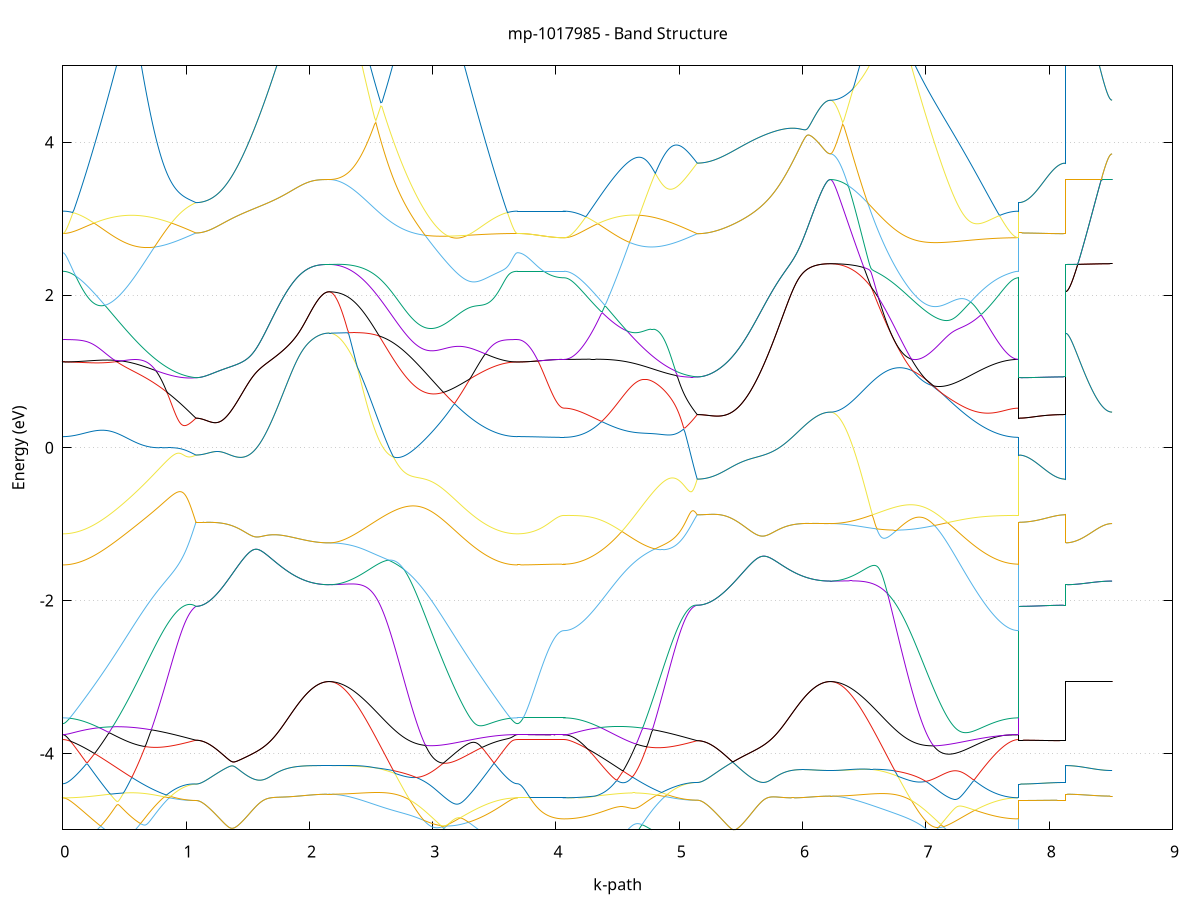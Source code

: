 set title 'mp-1017985 - Band Structure'
set xlabel 'k-path'
set ylabel 'Energy (eV)'
set grid y
set yrange [-5:5]
set terminal png size 800,600
set output 'mp-1017985_bands_gnuplot.png'
plot '-' using 1:2 with lines notitle, '-' using 1:2 with lines notitle, '-' using 1:2 with lines notitle, '-' using 1:2 with lines notitle, '-' using 1:2 with lines notitle, '-' using 1:2 with lines notitle, '-' using 1:2 with lines notitle, '-' using 1:2 with lines notitle, '-' using 1:2 with lines notitle, '-' using 1:2 with lines notitle, '-' using 1:2 with lines notitle, '-' using 1:2 with lines notitle, '-' using 1:2 with lines notitle, '-' using 1:2 with lines notitle, '-' using 1:2 with lines notitle, '-' using 1:2 with lines notitle, '-' using 1:2 with lines notitle, '-' using 1:2 with lines notitle, '-' using 1:2 with lines notitle, '-' using 1:2 with lines notitle, '-' using 1:2 with lines notitle, '-' using 1:2 with lines notitle, '-' using 1:2 with lines notitle, '-' using 1:2 with lines notitle, '-' using 1:2 with lines notitle, '-' using 1:2 with lines notitle, '-' using 1:2 with lines notitle, '-' using 1:2 with lines notitle, '-' using 1:2 with lines notitle, '-' using 1:2 with lines notitle, '-' using 1:2 with lines notitle, '-' using 1:2 with lines notitle, '-' using 1:2 with lines notitle, '-' using 1:2 with lines notitle, '-' using 1:2 with lines notitle, '-' using 1:2 with lines notitle
0.000000 -33.356099
0.009998 -33.356099
0.019997 -33.356099
0.029995 -33.355999
0.039993 -33.355999
0.049991 -33.355899
0.059990 -33.355699
0.069988 -33.355599
0.079986 -33.355399
0.089984 -33.355299
0.099983 -33.355099
0.109981 -33.354799
0.119979 -33.354599
0.129978 -33.354399
0.139976 -33.354099
0.149974 -33.353799
0.159972 -33.353499
0.169971 -33.353199
0.179969 -33.352899
0.189967 -33.352599
0.199965 -33.352199
0.209964 -33.351899
0.219962 -33.351599
0.229960 -33.351199
0.239959 -33.350899
0.249957 -33.350599
0.259955 -33.350199
0.269953 -33.349899
0.279952 -33.349599
0.289950 -33.349299
0.299948 -33.348999
0.309947 -33.348699
0.319945 -33.348499
0.329943 -33.348199
0.339941 -33.347999
0.349940 -33.347899
0.359938 -33.347699
0.369936 -33.347599
0.379934 -33.347599
0.389933 -33.347499
0.399931 -33.347599
0.409929 -33.347699
0.419928 -33.347799
0.429926 -33.347999
0.439924 -33.348199
0.449922 -33.348499
0.459921 -33.348899
0.469919 -33.349399
0.479917 -33.349899
0.489915 -33.350499
0.499914 -33.351199
0.509912 -33.351999
0.519910 -33.352799
0.529909 -33.353799
0.539907 -33.354799
0.549905 -33.355899
0.559903 -33.357199
0.569902 -33.358499
0.579900 -33.359899
0.589898 -33.361299
0.599896 -33.362899
0.609895 -33.364599
0.619893 -33.366299
0.629891 -33.368199
0.639890 -33.370099
0.649888 -33.372099
0.659886 -33.374099
0.669884 -33.376299
0.679883 -33.378499
0.689881 -33.380699
0.699879 -33.382999
0.709878 -33.385399
0.719876 -33.387799
0.729874 -33.390199
0.739872 -33.392699
0.749871 -33.395199
0.759869 -33.397899
0.769867 -33.401499
0.779865 -33.404999
0.789864 -33.408399
0.799862 -33.411699
0.809860 -33.414799
0.819859 -33.417899
0.829857 -33.420899
0.839855 -33.423699
0.849853 -33.426399
0.859852 -33.428999
0.869850 -33.431499
0.879848 -33.433799
0.889846 -33.436099
0.899845 -33.438199
0.909843 -33.440199
0.919841 -33.441999
0.929840 -33.443699
0.939838 -33.445299
0.949836 -33.446799
0.959834 -33.448099
0.969833 -33.449399
0.979831 -33.450399
0.989829 -33.451399
0.999827 -33.452199
1.009826 -33.452899
1.019824 -33.453399
1.029822 -33.453899
1.039821 -33.454199
1.049819 -33.454399
1.059817 -33.454399
1.069815 -33.454299
1.079814 -33.454099
1.079814 -33.454099
1.089812 -33.454099
1.099810 -33.453999
1.109809 -33.453899
1.119807 -33.453799
1.129805 -33.453599
1.139803 -33.453399
1.149802 -33.453199
1.159800 -33.452899
1.169798 -33.452599
1.179796 -33.452199
1.189795 -33.451799
1.199793 -33.451399
1.209791 -33.450899
1.219790 -33.450399
1.229788 -33.449899
1.239786 -33.449299
1.249784 -33.448699
1.259783 -33.448099
1.269781 -33.447399
1.279779 -33.446799
1.289777 -33.446099
1.299776 -33.445299
1.309774 -33.444499
1.319772 -33.443799
1.329771 -33.442899
1.339769 -33.442099
1.349767 -33.441299
1.359765 -33.440399
1.369764 -33.439499
1.379762 -33.438599
1.389760 -33.437699
1.399758 -33.436799
1.409757 -33.435799
1.419755 -33.434899
1.429753 -33.433899
1.439752 -33.432999
1.449750 -33.431999
1.459748 -33.431099
1.469746 -33.430099
1.479745 -33.429199
1.489743 -33.428199
1.499741 -33.427299
1.509739 -33.426399
1.519738 -33.425499
1.529736 -33.424699
1.539734 -33.423799
1.549733 -33.422999
1.559731 -33.422199
1.569729 -33.421399
1.579727 -33.420699
1.589726 -33.419999
1.599724 -33.419399
1.609722 -33.418799
1.619721 -33.418299
1.629719 -33.417799
1.639717 -33.417299
1.649715 -33.416899
1.659714 -33.416599
1.669712 -33.416299
1.679710 -33.416099
1.689708 -33.415999
1.699707 -33.415899
1.709705 -33.415899
1.719703 -33.415999
1.729702 -33.416099
1.739700 -33.416299
1.749698 -33.416599
1.759696 -33.416999
1.769695 -33.417399
1.779693 -33.417899
1.789691 -33.418399
1.799689 -33.418999
1.809688 -33.419699
1.819686 -33.420399
1.829684 -33.421199
1.839683 -33.421999
1.849681 -33.422899
1.859679 -33.423799
1.869677 -33.424699
1.879676 -33.425699
1.889674 -33.426699
1.899672 -33.427699
1.909670 -33.428699
1.919669 -33.429799
1.929667 -33.430799
1.939665 -33.431799
1.949664 -33.432899
1.959662 -33.433899
1.969660 -33.434899
1.979658 -33.435899
1.989657 -33.436799
1.999655 -33.437799
2.009653 -33.438699
2.019652 -33.439499
2.029650 -33.440299
2.039648 -33.441099
2.049646 -33.441799
2.059645 -33.442499
2.069643 -33.443099
2.079641 -33.443599
2.089639 -33.444099
2.099638 -33.444599
2.109636 -33.444899
2.119634 -33.445199
2.129633 -33.445499
2.139631 -33.445599
2.149629 -33.445699
2.159627 -33.445799
2.159627 -33.445799
2.169608 -33.445699
2.179589 -33.445699
2.189570 -33.445499
2.199551 -33.445299
2.209532 -33.444999
2.219513 -33.444699
2.229494 -33.444299
2.239475 -33.443799
2.249456 -33.443299
2.259437 -33.442699
2.269418 -33.442099
2.279399 -33.441399
2.289380 -33.440599
2.299361 -33.439799
2.309342 -33.438899
2.319323 -33.437999
2.329304 -33.436999
2.339285 -33.435999
2.349266 -33.434899
2.359247 -33.433699
2.369228 -33.432499
2.379209 -33.431299
2.389189 -33.429999
2.399170 -33.428599
2.409151 -33.427199
2.419132 -33.425799
2.429113 -33.424299
2.439094 -33.422799
2.449075 -33.421199
2.459056 -33.419599
2.469037 -33.417899
2.479018 -33.416299
2.488999 -33.414499
2.498980 -33.412799
2.508961 -33.410999
2.518942 -33.409199
2.528923 -33.407299
2.538904 -33.405499
2.548885 -33.403599
2.558866 -33.401699
2.568847 -33.399699
2.578828 -33.397799
2.588809 -33.395799
2.598790 -33.393799
2.608771 -33.391899
2.618752 -33.389899
2.628733 -33.387899
2.638714 -33.385899
2.648694 -33.383899
2.658675 -33.381899
2.668656 -33.379899
2.678637 -33.377999
2.688618 -33.375999
2.698599 -33.374099
2.708580 -33.372199
2.718561 -33.370299
2.728542 -33.368399
2.738523 -33.366599
2.748504 -33.364799
2.758485 -33.362999
2.768466 -33.361299
2.778447 -33.359599
2.788428 -33.357999
2.798409 -33.356399
2.808390 -33.354799
2.818371 -33.353299
2.828352 -33.351899
2.838333 -33.350499
2.848314 -33.349099
2.858295 -33.347899
2.868276 -33.346599
2.878257 -33.345499
2.888238 -33.344399
2.898219 -33.343299
2.908200 -33.342399
2.918180 -33.341499
2.928161 -33.340599
2.938142 -33.339799
2.948123 -33.339099
2.958104 -33.338399
2.968085 -33.337799
2.978066 -33.337299
2.988047 -33.336799
2.998028 -33.336399
3.008009 -33.335999
3.017990 -33.335699
3.027971 -33.335499
3.037952 -33.335299
3.047933 -33.335099
3.057914 -33.334999
3.067895 -33.334999
3.077876 -33.334999
3.087857 -33.334999
3.097838 -33.335099
3.107819 -33.335199
3.117800 -33.335399
3.127781 -33.335599
3.137762 -33.335799
3.147743 -33.336099
3.157724 -33.336299
3.167705 -33.336699
3.177685 -33.336999
3.187666 -33.337399
3.197647 -33.337799
3.207628 -33.338199
3.217609 -33.338599
3.227590 -33.339099
3.237571 -33.339499
3.247552 -33.339999
3.257533 -33.340499
3.267514 -33.340999
3.277495 -33.341499
3.287476 -33.342099
3.297457 -33.342599
3.307438 -33.343099
3.317419 -33.343599
3.327400 -33.344199
3.337381 -33.344699
3.347362 -33.345199
3.357343 -33.345799
3.367324 -33.346299
3.377305 -33.346799
3.387286 -33.347299
3.397267 -33.347799
3.407248 -33.348299
3.417229 -33.348799
3.427210 -33.349299
3.437190 -33.349799
3.447171 -33.350199
3.457152 -33.350699
3.467133 -33.351099
3.477114 -33.351499
3.487095 -33.351899
3.497076 -33.352299
3.507057 -33.352699
3.517038 -33.353099
3.527019 -33.353399
3.537000 -33.353699
3.546981 -33.353999
3.556962 -33.354299
3.566943 -33.354599
3.576924 -33.354799
3.586905 -33.354999
3.596886 -33.355199
3.606867 -33.355399
3.616848 -33.355599
3.626829 -33.355699
3.636810 -33.355899
3.646791 -33.355999
3.656772 -33.355999
3.666753 -33.356099
3.676734 -33.356099
3.686715 -33.356099
3.686715 -33.356099
3.696684 -33.356099
3.706654 -33.356099
3.716624 -33.356099
3.726593 -33.356099
3.736563 -33.356099
3.746533 -33.356099
3.756503 -33.356099
3.766472 -33.356099
3.776442 -33.356099
3.786412 -33.356099
3.796381 -33.356099
3.806351 -33.356099
3.816321 -33.356099
3.826291 -33.356099
3.836260 -33.356099
3.846230 -33.356099
3.856200 -33.356099
3.866169 -33.356099
3.876139 -33.356099
3.886109 -33.356099
3.896079 -33.356099
3.906048 -33.356099
3.916018 -33.356099
3.925988 -33.356099
3.935957 -33.356099
3.945927 -33.356099
3.955897 -33.356099
3.965867 -33.356099
3.975836 -33.356099
3.985806 -33.356099
3.995776 -33.356099
4.005745 -33.356099
4.015715 -33.356099
4.025685 -33.356099
4.035655 -33.356099
4.045624 -33.356099
4.055594 -33.356099
4.065564 -33.356099
4.065564 -33.356099
4.075562 -33.356099
4.085560 -33.356099
4.095558 -33.355999
4.105557 -33.355899
4.115555 -33.355799
4.125553 -33.355699
4.135552 -33.355599
4.145550 -33.355399
4.155548 -33.355199
4.165546 -33.354999
4.175545 -33.354799
4.185543 -33.354599
4.195541 -33.354299
4.205539 -33.354099
4.215538 -33.353799
4.225536 -33.353499
4.235534 -33.353199
4.245533 -33.352899
4.255531 -33.352599
4.265529 -33.352199
4.275527 -33.351899
4.285526 -33.351599
4.295524 -33.351199
4.305522 -33.350899
4.315521 -33.350499
4.325519 -33.350199
4.335517 -33.349899
4.345515 -33.349599
4.355514 -33.349299
4.365512 -33.348999
4.375510 -33.348699
4.385508 -33.348399
4.395507 -33.348199
4.405505 -33.347999
4.415503 -33.347899
4.425502 -33.347699
4.435500 -33.347599
4.445498 -33.347499
4.455496 -33.347499
4.465495 -33.347599
4.475493 -33.347599
4.485491 -33.347799
4.495489 -33.347999
4.505488 -33.348199
4.515486 -33.348499
4.525484 -33.348899
4.535483 -33.349399
4.545481 -33.349899
4.555479 -33.350499
4.565477 -33.351199
4.575476 -33.351999
4.585474 -33.352799
4.595472 -33.353799
4.605470 -33.354799
4.615469 -33.355899
4.625467 -33.357199
4.635465 -33.358499
4.645464 -33.359899
4.655462 -33.361299
4.665460 -33.362899
4.675458 -33.364599
4.685457 -33.366299
4.695455 -33.368199
4.705453 -33.370099
4.715452 -33.372099
4.725450 -33.374099
4.735448 -33.376299
4.745446 -33.378499
4.755445 -33.380699
4.765443 -33.382999
4.775441 -33.385399
4.785439 -33.387799
4.795438 -33.390199
4.805436 -33.392699
4.815434 -33.395199
4.825433 -33.397899
4.835431 -33.401499
4.845429 -33.404999
4.855427 -33.408399
4.865426 -33.411699
4.875424 -33.414799
4.885422 -33.417899
4.895420 -33.420899
4.905419 -33.423699
4.915417 -33.426399
4.925415 -33.428999
4.935414 -33.431499
4.945412 -33.433899
4.955410 -33.436099
4.965408 -33.438199
4.975407 -33.440199
4.985405 -33.441999
4.995403 -33.443699
5.005401 -33.445299
5.015400 -33.446799
5.025398 -33.448199
5.035396 -33.449399
5.045395 -33.450399
5.055393 -33.451399
5.065391 -33.452199
5.075389 -33.452899
5.085388 -33.453499
5.095386 -33.453899
5.105384 -33.454199
5.115382 -33.454299
5.125381 -33.454399
5.135379 -33.454299
5.145377 -33.454099
5.145377 -33.454099
5.155376 -33.454099
5.165374 -33.453999
5.175372 -33.453899
5.185370 -33.453799
5.195369 -33.453599
5.205367 -33.453399
5.215365 -33.453199
5.225364 -33.452899
5.235362 -33.452599
5.245360 -33.452199
5.255358 -33.451799
5.265357 -33.451399
5.275355 -33.450899
5.285353 -33.450399
5.295351 -33.449899
5.305350 -33.449299
5.315348 -33.448699
5.325346 -33.448099
5.335345 -33.447499
5.345343 -33.446799
5.355341 -33.446099
5.365339 -33.445299
5.375338 -33.444599
5.385336 -33.443799
5.395334 -33.442999
5.405332 -33.442099
5.415331 -33.441299
5.425329 -33.440399
5.435327 -33.439499
5.445326 -33.438599
5.455324 -33.437699
5.465322 -33.436799
5.475320 -33.435799
5.485319 -33.434899
5.495317 -33.433899
5.505315 -33.432999
5.515313 -33.431999
5.525312 -33.431099
5.535310 -33.430099
5.545308 -33.429199
5.555307 -33.428299
5.565305 -33.427299
5.575303 -33.426399
5.585301 -33.425499
5.595300 -33.424699
5.605298 -33.423799
5.615296 -33.422999
5.625295 -33.422199
5.635293 -33.421499
5.645291 -33.420699
5.655289 -33.420099
5.665288 -33.419399
5.675286 -33.418799
5.685284 -33.418299
5.695282 -33.417799
5.705281 -33.417299
5.715279 -33.416899
5.725277 -33.416599
5.735276 -33.416399
5.745274 -33.416199
5.755272 -33.415999
5.765270 -33.415899
5.775269 -33.415899
5.785267 -33.415999
5.795265 -33.416099
5.805263 -33.416399
5.815262 -33.416599
5.825260 -33.416999
5.835258 -33.417399
5.845257 -33.417899
5.855255 -33.418399
5.865253 -33.418999
5.875251 -33.419699
5.885250 -33.420399
5.895248 -33.421199
5.905246 -33.421999
5.915244 -33.422899
5.925243 -33.423799
5.935241 -33.424699
5.945239 -33.425699
5.955238 -33.426699
5.965236 -33.427699
5.975234 -33.428699
5.985232 -33.429799
5.995231 -33.430799
6.005229 -33.431799
6.015227 -33.432899
6.025226 -33.433899
6.035224 -33.434899
6.045222 -33.435899
6.055220 -33.436799
6.065219 -33.437799
6.075217 -33.438699
6.085215 -33.439499
6.095213 -33.440299
6.105212 -33.441099
6.115210 -33.441799
6.125208 -33.442499
6.135207 -33.443099
6.145205 -33.443599
6.155203 -33.444099
6.165201 -33.444599
6.175200 -33.444899
6.185198 -33.445199
6.195196 -33.445499
6.205194 -33.445599
6.215193 -33.445799
6.225191 -33.445799
6.225191 -33.445799
6.235172 -33.445799
6.245153 -33.445699
6.255134 -33.445499
6.265115 -33.445299
6.275096 -33.444999
6.285077 -33.444699
6.295058 -33.444299
6.305039 -33.443799
6.315020 -33.443299
6.325001 -33.442699
6.334982 -33.442099
6.344963 -33.441399
6.354944 -33.440599
6.364924 -33.439799
6.374905 -33.438899
6.384886 -33.437999
6.394867 -33.436999
6.404848 -33.435999
6.414829 -33.434899
6.424810 -33.433699
6.434791 -33.432499
6.444772 -33.431299
6.454753 -33.429999
6.464734 -33.428599
6.474715 -33.427299
6.484696 -33.425799
6.494677 -33.424299
6.504658 -33.422799
6.514639 -33.421199
6.524620 -33.419599
6.534601 -33.417999
6.544582 -33.416299
6.554563 -33.414499
6.564544 -33.412799
6.574525 -33.410999
6.584506 -33.409199
6.594487 -33.407299
6.604468 -33.405499
6.614449 -33.403599
6.624429 -33.401699
6.634410 -33.399699
6.644391 -33.397799
6.654372 -33.395799
6.664353 -33.393799
6.674334 -33.391799
6.684315 -33.389899
6.694296 -33.387899
6.704277 -33.385899
6.714258 -33.383899
6.724239 -33.381899
6.734220 -33.379899
6.744201 -33.377999
6.754182 -33.375999
6.764163 -33.374099
6.774144 -33.372199
6.784125 -33.370299
6.794106 -33.368399
6.804087 -33.366599
6.814068 -33.364799
6.824049 -33.362999
6.834030 -33.361299
6.844011 -33.359599
6.853992 -33.357899
6.863973 -33.356399
6.873954 -33.354799
6.883934 -33.353299
6.893915 -33.351899
6.903896 -33.350499
6.913877 -33.349099
6.923858 -33.347899
6.933839 -33.346599
6.943820 -33.345499
6.953801 -33.344399
6.963782 -33.343299
6.973763 -33.342399
6.983744 -33.341499
6.993725 -33.340599
7.003706 -33.339799
7.013687 -33.339099
7.023668 -33.338399
7.033649 -33.337799
7.043630 -33.337299
7.053611 -33.336799
7.063592 -33.336399
7.073573 -33.335999
7.083554 -33.335699
7.093535 -33.335499
7.103516 -33.335299
7.113497 -33.335099
7.123478 -33.334999
7.133459 -33.334999
7.143439 -33.334999
7.153420 -33.334999
7.163401 -33.335099
7.173382 -33.335199
7.183363 -33.335399
7.193344 -33.335599
7.203325 -33.335799
7.213306 -33.335999
7.223287 -33.336299
7.233268 -33.336699
7.243249 -33.336999
7.253230 -33.337399
7.263211 -33.337799
7.273192 -33.338199
7.283173 -33.338599
7.293154 -33.339099
7.303135 -33.339499
7.313116 -33.339999
7.323097 -33.340499
7.333078 -33.340999
7.343059 -33.341499
7.353040 -33.341999
7.363021 -33.342599
7.373002 -33.343099
7.382983 -33.343599
7.392964 -33.344199
7.402945 -33.344699
7.412925 -33.345199
7.422906 -33.345699
7.432887 -33.346299
7.442868 -33.346799
7.452849 -33.347299
7.462830 -33.347799
7.472811 -33.348299
7.482792 -33.348799
7.492773 -33.349299
7.502754 -33.349799
7.512735 -33.350199
7.522716 -33.350699
7.532697 -33.351099
7.542678 -33.351499
7.552659 -33.351899
7.562640 -33.352299
7.572621 -33.352699
7.582602 -33.352999
7.592583 -33.353399
7.602564 -33.353699
7.612545 -33.353999
7.622526 -33.354299
7.632507 -33.354499
7.642488 -33.354799
7.652469 -33.354999
7.662450 -33.355199
7.672430 -33.355399
7.682411 -33.355599
7.692392 -33.355699
7.702373 -33.355799
7.712354 -33.355899
7.722335 -33.355999
7.732316 -33.356099
7.742297 -33.356099
7.752278 -33.356099
7.752278 -33.454099
7.762248 -33.454099
7.772218 -33.454099
7.782187 -33.454099
7.792157 -33.454099
7.802127 -33.454099
7.812096 -33.454099
7.822066 -33.454099
7.832036 -33.454099
7.842006 -33.454099
7.851975 -33.454099
7.861945 -33.454099
7.871915 -33.454099
7.881884 -33.454099
7.891854 -33.454099
7.901824 -33.454099
7.911794 -33.454099
7.921763 -33.454099
7.931733 -33.454099
7.941703 -33.454099
7.951672 -33.454099
7.961642 -33.454099
7.971612 -33.454099
7.981582 -33.454099
7.991551 -33.454099
8.001521 -33.454099
8.011491 -33.454099
8.021460 -33.454099
8.031430 -33.454099
8.041400 -33.454099
8.051370 -33.454099
8.061339 -33.454099
8.071309 -33.454099
8.081279 -33.454099
8.091248 -33.454099
8.101218 -33.454099
8.111188 -33.454099
8.121158 -33.454099
8.131127 -33.454099
8.131127 -33.445799
8.141097 -33.445799
8.151067 -33.445799
8.161036 -33.445799
8.171006 -33.445799
8.180976 -33.445799
8.190946 -33.445799
8.200915 -33.445799
8.210885 -33.445799
8.220855 -33.445799
8.230824 -33.445799
8.240794 -33.445799
8.250764 -33.445799
8.260734 -33.445799
8.270703 -33.445799
8.280673 -33.445799
8.290643 -33.445799
8.300612 -33.445799
8.310582 -33.445799
8.320552 -33.445799
8.330522 -33.445799
8.340491 -33.445799
8.350461 -33.445799
8.360431 -33.445799
8.370400 -33.445799
8.380370 -33.445799
8.390340 -33.445799
8.400310 -33.445799
8.410279 -33.445799
8.420249 -33.445799
8.430219 -33.445799
8.440188 -33.445799
8.450158 -33.445799
8.460128 -33.445799
8.470098 -33.445799
8.480067 -33.445799
8.490037 -33.445799
8.500007 -33.445799
8.509976 -33.445799
e
0.000000 -33.084399
0.009998 -33.084499
0.019997 -33.084899
0.029995 -33.085599
0.039993 -33.086499
0.049991 -33.087699
0.059990 -33.089199
0.069988 -33.090899
0.079986 -33.092799
0.089984 -33.094899
0.099983 -33.097299
0.109981 -33.099799
0.119979 -33.102599
0.129978 -33.105499
0.139976 -33.108599
0.149974 -33.111799
0.159972 -33.115199
0.169971 -33.118699
0.179969 -33.122399
0.189967 -33.126199
0.199965 -33.130099
0.209964 -33.134099
0.219962 -33.138199
0.229960 -33.142499
0.239959 -33.146799
0.249957 -33.151199
0.259955 -33.155699
0.269953 -33.160299
0.279952 -33.164899
0.289950 -33.169599
0.299948 -33.174399
0.309947 -33.179299
0.319945 -33.184099
0.329943 -33.189099
0.339941 -33.194099
0.349940 -33.199099
0.359938 -33.204199
0.369936 -33.209399
0.379934 -33.214499
0.389933 -33.219699
0.399931 -33.224899
0.409929 -33.230099
0.419928 -33.235399
0.429926 -33.240599
0.439924 -33.245899
0.449922 -33.251199
0.459921 -33.256499
0.469919 -33.261699
0.479917 -33.266999
0.489915 -33.272299
0.499914 -33.277499
0.509912 -33.282699
0.519910 -33.287999
0.529909 -33.293099
0.539907 -33.298299
0.549905 -33.303399
0.559903 -33.308499
0.569902 -33.313599
0.579900 -33.318599
0.589898 -33.323599
0.599896 -33.328499
0.609895 -33.333299
0.619893 -33.338199
0.629891 -33.342899
0.639890 -33.347599
0.649888 -33.352199
0.659886 -33.356799
0.669884 -33.361299
0.679883 -33.365699
0.689881 -33.369999
0.699879 -33.374299
0.709878 -33.378399
0.719876 -33.382499
0.729874 -33.386499
0.739872 -33.390399
0.749871 -33.394199
0.759869 -33.397699
0.769867 -33.400299
0.779865 -33.402799
0.789864 -33.405299
0.799862 -33.407799
0.809860 -33.410399
0.819859 -33.412799
0.829857 -33.415299
0.839855 -33.417699
0.849853 -33.420099
0.859852 -33.422499
0.869850 -33.424799
0.879848 -33.426999
0.889846 -33.429199
0.899845 -33.431399
0.909843 -33.433399
0.919841 -33.435399
0.929840 -33.437299
0.939838 -33.439099
0.949836 -33.440899
0.959834 -33.442499
0.969833 -33.444099
0.979831 -33.445499
0.989829 -33.446899
0.999827 -33.448099
1.009826 -33.449299
1.019824 -33.450299
1.029822 -33.451199
1.039821 -33.451999
1.049819 -33.452699
1.059817 -33.453299
1.069815 -33.453799
1.079814 -33.454099
1.079814 -33.454099
1.089812 -33.454099
1.099810 -33.453999
1.109809 -33.453899
1.119807 -33.453799
1.129805 -33.453599
1.139803 -33.453399
1.149802 -33.453199
1.159800 -33.452899
1.169798 -33.452599
1.179796 -33.452199
1.189795 -33.451799
1.199793 -33.451399
1.209791 -33.450899
1.219790 -33.450399
1.229788 -33.449899
1.239786 -33.449299
1.249784 -33.448699
1.259783 -33.448099
1.269781 -33.447399
1.279779 -33.446799
1.289777 -33.446099
1.299776 -33.445299
1.309774 -33.444499
1.319772 -33.443799
1.329771 -33.442899
1.339769 -33.442099
1.349767 -33.441299
1.359765 -33.440399
1.369764 -33.439499
1.379762 -33.438599
1.389760 -33.437699
1.399758 -33.436799
1.409757 -33.435799
1.419755 -33.434899
1.429753 -33.433899
1.439752 -33.432999
1.449750 -33.431999
1.459748 -33.431099
1.469746 -33.430099
1.479745 -33.429199
1.489743 -33.428199
1.499741 -33.427299
1.509739 -33.426399
1.519738 -33.425499
1.529736 -33.424699
1.539734 -33.423799
1.549733 -33.422999
1.559731 -33.422199
1.569729 -33.421399
1.579727 -33.420699
1.589726 -33.419999
1.599724 -33.419399
1.609722 -33.418799
1.619721 -33.418299
1.629719 -33.417799
1.639717 -33.417299
1.649715 -33.416899
1.659714 -33.416599
1.669712 -33.416299
1.679710 -33.416099
1.689708 -33.415999
1.699707 -33.415899
1.709705 -33.415899
1.719703 -33.415999
1.729702 -33.416099
1.739700 -33.416299
1.749698 -33.416599
1.759696 -33.416999
1.769695 -33.417399
1.779693 -33.417899
1.789691 -33.418399
1.799689 -33.418999
1.809688 -33.419699
1.819686 -33.420399
1.829684 -33.421199
1.839683 -33.421999
1.849681 -33.422899
1.859679 -33.423799
1.869677 -33.424699
1.879676 -33.425699
1.889674 -33.426699
1.899672 -33.427699
1.909670 -33.428699
1.919669 -33.429799
1.929667 -33.430799
1.939665 -33.431799
1.949664 -33.432899
1.959662 -33.433899
1.969660 -33.434899
1.979658 -33.435899
1.989657 -33.436799
1.999655 -33.437799
2.009653 -33.438699
2.019652 -33.439499
2.029650 -33.440299
2.039648 -33.441099
2.049646 -33.441799
2.059645 -33.442499
2.069643 -33.443099
2.079641 -33.443599
2.089639 -33.444099
2.099638 -33.444599
2.109636 -33.444899
2.119634 -33.445199
2.129633 -33.445499
2.139631 -33.445599
2.149629 -33.445699
2.159627 -33.445799
2.159627 -33.445799
2.169608 -33.445699
2.179589 -33.445599
2.189570 -33.445399
2.199551 -33.445199
2.209532 -33.444899
2.219513 -33.444399
2.229494 -33.443999
2.239475 -33.443399
2.249456 -33.442799
2.259437 -33.442099
2.269418 -33.441299
2.279399 -33.440399
2.289380 -33.439499
2.299361 -33.438499
2.309342 -33.437499
2.319323 -33.436299
2.329304 -33.435099
2.339285 -33.433899
2.349266 -33.432499
2.359247 -33.431099
2.369228 -33.429599
2.379209 -33.428099
2.389189 -33.426399
2.399170 -33.424699
2.409151 -33.422999
2.419132 -33.421199
2.429113 -33.419299
2.439094 -33.417399
2.449075 -33.415299
2.459056 -33.413299
2.469037 -33.411099
2.479018 -33.408899
2.488999 -33.406699
2.498980 -33.404399
2.508961 -33.401999
2.518942 -33.399599
2.528923 -33.397099
2.538904 -33.394499
2.548885 -33.391999
2.558866 -33.389299
2.568847 -33.386599
2.578828 -33.383899
2.588809 -33.381099
2.598790 -33.378199
2.608771 -33.375299
2.618752 -33.372399
2.628733 -33.369399
2.638714 -33.366399
2.648694 -33.363299
2.658675 -33.360199
2.668656 -33.356999
2.678637 -33.353799
2.688618 -33.350599
2.698599 -33.347299
2.708580 -33.343999
2.718561 -33.340699
2.728542 -33.337299
2.738523 -33.333899
2.748504 -33.330499
2.758485 -33.326999
2.768466 -33.323499
2.778447 -33.319999
2.788428 -33.316499
2.798409 -33.312899
2.808390 -33.309399
2.818371 -33.305799
2.828352 -33.302099
2.838333 -33.298499
2.848314 -33.294899
2.858295 -33.291199
2.868276 -33.287499
2.878257 -33.283899
2.888238 -33.280199
2.898219 -33.276499
2.908200 -33.272799
2.918180 -33.269099
2.928161 -33.265399
2.938142 -33.261599
2.948123 -33.257899
2.958104 -33.254199
2.968085 -33.250499
2.978066 -33.246799
2.988047 -33.243099
2.998028 -33.239399
3.008009 -33.235799
3.017990 -33.232099
3.027971 -33.228499
3.037952 -33.224799
3.047933 -33.221199
3.057914 -33.217599
3.067895 -33.213999
3.077876 -33.210499
3.087857 -33.206899
3.097838 -33.203399
3.107819 -33.199899
3.117800 -33.196499
3.127781 -33.193599
3.137762 -33.191699
3.147743 -33.189799
3.157724 -33.187799
3.167705 -33.185799
3.177685 -33.183699
3.187666 -33.181599
3.197647 -33.179499
3.207628 -33.177299
3.217609 -33.175099
3.227590 -33.172899
3.237571 -33.170699
3.247552 -33.168399
3.257533 -33.166099
3.267514 -33.163699
3.277495 -33.161399
3.287476 -33.158999
3.297457 -33.156599
3.307438 -33.154199
3.317419 -33.151699
3.327400 -33.149299
3.337381 -33.146899
3.347362 -33.144399
3.357343 -33.141899
3.367324 -33.139499
3.377305 -33.136999
3.387286 -33.134599
3.397267 -33.132099
3.407248 -33.129699
3.417229 -33.127199
3.427210 -33.124799
3.437190 -33.122399
3.447171 -33.119999
3.457152 -33.117699
3.467133 -33.115399
3.477114 -33.113099
3.487095 -33.110899
3.497076 -33.108699
3.507057 -33.106499
3.517038 -33.104399
3.527019 -33.102399
3.537000 -33.100499
3.546981 -33.098599
3.556962 -33.096799
3.566943 -33.095099
3.576924 -33.093499
3.586905 -33.091999
3.596886 -33.090599
3.606867 -33.089399
3.616848 -33.088199
3.626829 -33.087199
3.636810 -33.086399
3.646791 -33.085699
3.656772 -33.085099
3.666753 -33.084699
3.676734 -33.084499
3.686715 -33.084399
3.686715 -33.084399
3.696684 -33.084399
3.706654 -33.084399
3.716624 -33.084399
3.726593 -33.084399
3.736563 -33.084399
3.746533 -33.084399
3.756503 -33.084399
3.766472 -33.084399
3.776442 -33.084399
3.786412 -33.084399
3.796381 -33.084399
3.806351 -33.084399
3.816321 -33.084399
3.826291 -33.084399
3.836260 -33.084399
3.846230 -33.084399
3.856200 -33.084399
3.866169 -33.084399
3.876139 -33.084399
3.886109 -33.084399
3.896079 -33.084399
3.906048 -33.084399
3.916018 -33.084399
3.925988 -33.084399
3.935957 -33.084399
3.945927 -33.084399
3.955897 -33.084399
3.965867 -33.084399
3.975836 -33.084399
3.985806 -33.084399
3.995776 -33.084399
4.005745 -33.084399
4.015715 -33.084399
4.025685 -33.084399
4.035655 -33.084399
4.045624 -33.084399
4.055594 -33.084399
4.065564 -33.084399
4.065564 -33.084399
4.075562 -33.084499
4.085560 -33.084899
4.095558 -33.085599
4.105557 -33.086499
4.115555 -33.087699
4.125553 -33.089199
4.135552 -33.090899
4.145550 -33.092799
4.155548 -33.094899
4.165546 -33.097299
4.175545 -33.099799
4.185543 -33.102599
4.195541 -33.105499
4.205539 -33.108599
4.215538 -33.111799
4.225536 -33.115199
4.235534 -33.118699
4.245533 -33.122399
4.255531 -33.126199
4.265529 -33.130099
4.275527 -33.134099
4.285526 -33.138199
4.295524 -33.142499
4.305522 -33.146799
4.315521 -33.151199
4.325519 -33.155699
4.335517 -33.160299
4.345515 -33.164899
4.355514 -33.169599
4.365512 -33.174399
4.375510 -33.179299
4.385508 -33.184199
4.395507 -33.189099
4.405505 -33.194099
4.415503 -33.199199
4.425502 -33.204199
4.435500 -33.209399
4.445498 -33.214499
4.455496 -33.219699
4.465495 -33.224899
4.475493 -33.230099
4.485491 -33.235399
4.495489 -33.240699
4.505488 -33.245899
4.515486 -33.251199
4.525484 -33.256499
4.535483 -33.261699
4.545481 -33.266999
4.555479 -33.272299
4.565477 -33.277499
4.575476 -33.282799
4.585474 -33.287999
4.595472 -33.293199
4.605470 -33.298299
4.615469 -33.303499
4.625467 -33.308499
4.635465 -33.313599
4.645464 -33.318599
4.655462 -33.323599
4.665460 -33.328499
4.675458 -33.333399
4.685457 -33.338199
4.695455 -33.342899
4.705453 -33.347599
4.715452 -33.352199
4.725450 -33.356799
4.735448 -33.361299
4.745446 -33.365699
4.755445 -33.369999
4.765443 -33.374299
4.775441 -33.378399
4.785439 -33.382499
4.795438 -33.386499
4.805436 -33.390399
4.815434 -33.394199
4.825433 -33.397699
4.835431 -33.400199
4.845429 -33.402799
4.855427 -33.405299
4.865426 -33.407799
4.875424 -33.410399
4.885422 -33.412799
4.895420 -33.415299
4.905419 -33.417799
4.915417 -33.420099
4.925415 -33.422499
4.935414 -33.424799
4.945412 -33.427099
4.955410 -33.429199
4.965408 -33.431399
4.975407 -33.433399
4.985405 -33.435399
4.995403 -33.437299
5.005401 -33.439099
5.015400 -33.440899
5.025398 -33.442499
5.035396 -33.444099
5.045395 -33.445499
5.055393 -33.446899
5.065391 -33.448099
5.075389 -33.449299
5.085388 -33.450299
5.095386 -33.451199
5.105384 -33.451999
5.115382 -33.452699
5.125381 -33.453299
5.135379 -33.453799
5.145377 -33.454099
5.145377 -33.454099
5.155376 -33.454099
5.165374 -33.453999
5.175372 -33.453899
5.185370 -33.453799
5.195369 -33.453599
5.205367 -33.453399
5.215365 -33.453199
5.225364 -33.452899
5.235362 -33.452599
5.245360 -33.452199
5.255358 -33.451799
5.265357 -33.451399
5.275355 -33.450899
5.285353 -33.450399
5.295351 -33.449899
5.305350 -33.449299
5.315348 -33.448699
5.325346 -33.448099
5.335345 -33.447499
5.345343 -33.446799
5.355341 -33.446099
5.365339 -33.445299
5.375338 -33.444599
5.385336 -33.443799
5.395334 -33.442999
5.405332 -33.442099
5.415331 -33.441299
5.425329 -33.440399
5.435327 -33.439499
5.445326 -33.438599
5.455324 -33.437699
5.465322 -33.436799
5.475320 -33.435799
5.485319 -33.434899
5.495317 -33.433899
5.505315 -33.432999
5.515313 -33.431999
5.525312 -33.431099
5.535310 -33.430099
5.545308 -33.429199
5.555307 -33.428299
5.565305 -33.427299
5.575303 -33.426399
5.585301 -33.425499
5.595300 -33.424699
5.605298 -33.423799
5.615296 -33.422999
5.625295 -33.422199
5.635293 -33.421499
5.645291 -33.420699
5.655289 -33.420099
5.665288 -33.419399
5.675286 -33.418799
5.685284 -33.418299
5.695282 -33.417799
5.705281 -33.417299
5.715279 -33.416899
5.725277 -33.416599
5.735276 -33.416399
5.745274 -33.416199
5.755272 -33.415999
5.765270 -33.415899
5.775269 -33.415899
5.785267 -33.415999
5.795265 -33.416099
5.805263 -33.416399
5.815262 -33.416599
5.825260 -33.416999
5.835258 -33.417399
5.845257 -33.417899
5.855255 -33.418399
5.865253 -33.418999
5.875251 -33.419699
5.885250 -33.420399
5.895248 -33.421199
5.905246 -33.421999
5.915244 -33.422899
5.925243 -33.423799
5.935241 -33.424699
5.945239 -33.425699
5.955238 -33.426699
5.965236 -33.427699
5.975234 -33.428699
5.985232 -33.429799
5.995231 -33.430799
6.005229 -33.431799
6.015227 -33.432899
6.025226 -33.433899
6.035224 -33.434899
6.045222 -33.435899
6.055220 -33.436799
6.065219 -33.437799
6.075217 -33.438699
6.085215 -33.439499
6.095213 -33.440299
6.105212 -33.441099
6.115210 -33.441799
6.125208 -33.442499
6.135207 -33.443099
6.145205 -33.443599
6.155203 -33.444099
6.165201 -33.444599
6.175200 -33.444899
6.185198 -33.445199
6.195196 -33.445499
6.205194 -33.445599
6.215193 -33.445799
6.225191 -33.445799
6.225191 -33.445799
6.235172 -33.445699
6.245153 -33.445599
6.255134 -33.445499
6.265115 -33.445199
6.275096 -33.444899
6.285077 -33.444499
6.295058 -33.443999
6.305039 -33.443399
6.315020 -33.442799
6.325001 -33.442099
6.334982 -33.441299
6.344963 -33.440499
6.354944 -33.439499
6.364924 -33.438599
6.374905 -33.437499
6.384886 -33.436399
6.394867 -33.435099
6.404848 -33.433899
6.414829 -33.432499
6.424810 -33.431099
6.434791 -33.429599
6.444772 -33.428099
6.454753 -33.426399
6.464734 -33.424699
6.474715 -33.422999
6.484696 -33.421199
6.494677 -33.419299
6.504658 -33.417299
6.514639 -33.415299
6.524620 -33.413299
6.534601 -33.411099
6.544582 -33.408899
6.554563 -33.406699
6.564544 -33.404399
6.574525 -33.401999
6.584506 -33.399599
6.594487 -33.397099
6.604468 -33.394499
6.614449 -33.391899
6.624429 -33.389299
6.634410 -33.386599
6.644391 -33.383899
6.654372 -33.381099
6.664353 -33.378199
6.674334 -33.375299
6.684315 -33.372399
6.694296 -33.369399
6.704277 -33.366399
6.714258 -33.363299
6.724239 -33.360199
6.734220 -33.356999
6.744201 -33.353799
6.754182 -33.350599
6.764163 -33.347299
6.774144 -33.343999
6.784125 -33.340699
6.794106 -33.337299
6.804087 -33.333899
6.814068 -33.330499
6.824049 -33.326999
6.834030 -33.323499
6.844011 -33.319999
6.853992 -33.316499
6.863973 -33.312899
6.873954 -33.309399
6.883934 -33.305799
6.893915 -33.302099
6.903896 -33.298499
6.913877 -33.294899
6.923858 -33.291199
6.933839 -33.287499
6.943820 -33.283899
6.953801 -33.280199
6.963782 -33.276499
6.973763 -33.272799
6.983744 -33.269099
6.993725 -33.265299
7.003706 -33.261599
7.013687 -33.257899
7.023668 -33.254199
7.033649 -33.250499
7.043630 -33.246799
7.053611 -33.243099
7.063592 -33.239399
7.073573 -33.235799
7.083554 -33.232099
7.093535 -33.228399
7.103516 -33.224799
7.113497 -33.221199
7.123478 -33.217599
7.133459 -33.213999
7.143439 -33.210499
7.153420 -33.206899
7.163401 -33.203399
7.173382 -33.199899
7.183363 -33.196499
7.193344 -33.193699
7.203325 -33.191799
7.213306 -33.189799
7.223287 -33.187799
7.233268 -33.185799
7.243249 -33.183699
7.253230 -33.181599
7.263211 -33.179499
7.273192 -33.177299
7.283173 -33.175099
7.293154 -33.172899
7.303135 -33.170699
7.313116 -33.168399
7.323097 -33.166099
7.333078 -33.163699
7.343059 -33.161399
7.353040 -33.158999
7.363021 -33.156599
7.373002 -33.154199
7.382983 -33.151799
7.392964 -33.149299
7.402945 -33.146899
7.412925 -33.144399
7.422906 -33.141999
7.432887 -33.139499
7.442868 -33.136999
7.452849 -33.134599
7.462830 -33.132099
7.472811 -33.129699
7.482792 -33.127199
7.492773 -33.124799
7.502754 -33.122399
7.512735 -33.119999
7.522716 -33.117699
7.532697 -33.115399
7.542678 -33.113099
7.552659 -33.110899
7.562640 -33.108699
7.572621 -33.106499
7.582602 -33.104399
7.592583 -33.102399
7.602564 -33.100499
7.612545 -33.098599
7.622526 -33.096799
7.632507 -33.095099
7.642488 -33.093499
7.652469 -33.091999
7.662450 -33.090599
7.672430 -33.089399
7.682411 -33.088199
7.692392 -33.087199
7.702373 -33.086399
7.712354 -33.085699
7.722335 -33.085099
7.732316 -33.084699
7.742297 -33.084499
7.752278 -33.084399
7.752278 -33.454099
7.762248 -33.454099
7.772218 -33.454099
7.782187 -33.454099
7.792157 -33.454099
7.802127 -33.454099
7.812096 -33.454099
7.822066 -33.454099
7.832036 -33.454099
7.842006 -33.454099
7.851975 -33.454099
7.861945 -33.454099
7.871915 -33.454099
7.881884 -33.454099
7.891854 -33.454099
7.901824 -33.454099
7.911794 -33.454099
7.921763 -33.454099
7.931733 -33.454099
7.941703 -33.454099
7.951672 -33.454099
7.961642 -33.454099
7.971612 -33.454099
7.981582 -33.454099
7.991551 -33.454099
8.001521 -33.454099
8.011491 -33.454099
8.021460 -33.454099
8.031430 -33.454099
8.041400 -33.454099
8.051370 -33.454099
8.061339 -33.454099
8.071309 -33.454099
8.081279 -33.454099
8.091248 -33.454099
8.101218 -33.454099
8.111188 -33.454099
8.121158 -33.454099
8.131127 -33.454099
8.131127 -33.445799
8.141097 -33.445799
8.151067 -33.445799
8.161036 -33.445799
8.171006 -33.445799
8.180976 -33.445799
8.190946 -33.445799
8.200915 -33.445799
8.210885 -33.445799
8.220855 -33.445799
8.230824 -33.445799
8.240794 -33.445799
8.250764 -33.445799
8.260734 -33.445799
8.270703 -33.445799
8.280673 -33.445799
8.290643 -33.445799
8.300612 -33.445799
8.310582 -33.445799
8.320552 -33.445799
8.330522 -33.445799
8.340491 -33.445799
8.350461 -33.445799
8.360431 -33.445799
8.370400 -33.445799
8.380370 -33.445799
8.390340 -33.445799
8.400310 -33.445799
8.410279 -33.445799
8.420249 -33.445799
8.430219 -33.445799
8.440188 -33.445799
8.450158 -33.445799
8.460128 -33.445799
8.470098 -33.445799
8.480067 -33.445799
8.490037 -33.445799
8.500007 -33.445799
8.509976 -33.445799
e
0.000000 -33.084399
0.009998 -33.084399
0.019997 -33.084299
0.029995 -33.084199
0.039993 -33.084099
0.049991 -33.083999
0.059990 -33.083799
0.069988 -33.083599
0.079986 -33.083299
0.089984 -33.083099
0.099983 -33.082799
0.109981 -33.082399
0.119979 -33.081999
0.129978 -33.081599
0.139976 -33.081199
0.149974 -33.080699
0.159972 -33.080299
0.169971 -33.079699
0.179969 -33.079199
0.189967 -33.078599
0.199965 -33.077999
0.209964 -33.077299
0.219962 -33.076699
0.229960 -33.075999
0.239959 -33.075199
0.249957 -33.074499
0.259955 -33.073699
0.269953 -33.072899
0.279952 -33.071999
0.289950 -33.071199
0.299948 -33.070299
0.309947 -33.069399
0.319945 -33.068399
0.329943 -33.067399
0.339941 -33.066399
0.349940 -33.065399
0.359938 -33.064399
0.369936 -33.063299
0.379934 -33.062199
0.389933 -33.061099
0.399931 -33.059999
0.409929 -33.058799
0.419928 -33.057599
0.429926 -33.056399
0.439924 -33.055199
0.449922 -33.053999
0.459921 -33.052699
0.469919 -33.051399
0.479917 -33.050099
0.489915 -33.048799
0.499914 -33.047499
0.509912 -33.046199
0.519910 -33.044799
0.529909 -33.043399
0.539907 -33.041999
0.549905 -33.040599
0.559903 -33.039199
0.569902 -33.037799
0.579900 -33.039299
0.589898 -33.041099
0.599896 -33.042899
0.609895 -33.044499
0.619893 -33.045999
0.629891 -33.047399
0.639890 -33.048599
0.649888 -33.049699
0.659886 -33.050699
0.669884 -33.051499
0.679883 -33.052299
0.689881 -33.052799
0.699879 -33.053299
0.709878 -33.053599
0.719876 -33.053799
0.729874 -33.053899
0.739872 -33.053899
0.749871 -33.053799
0.759869 -33.053499
0.769867 -33.053199
0.779865 -33.052799
0.789864 -33.052199
0.799862 -33.051599
0.809860 -33.050899
0.819859 -33.050099
0.829857 -33.049199
0.839855 -33.048299
0.849853 -33.047299
0.859852 -33.046199
0.869850 -33.044999
0.879848 -33.043799
0.889846 -33.042499
0.899845 -33.041199
0.909843 -33.039799
0.919841 -33.038399
0.929840 -33.036899
0.939838 -33.035399
0.949836 -33.033899
0.959834 -33.032299
0.969833 -33.030699
0.979831 -33.029099
0.989829 -33.027399
0.999827 -33.025699
1.009826 -33.023999
1.019824 -33.022299
1.029822 -33.020599
1.039821 -33.018799
1.049819 -33.016999
1.059817 -33.015299
1.069815 -33.013499
1.079814 -33.011699
1.079814 -33.011699
1.089812 -33.011699
1.099810 -33.011799
1.109809 -33.011999
1.119807 -33.012199
1.129805 -33.012499
1.139803 -33.012899
1.149802 -33.013299
1.159800 -33.013799
1.169798 -33.014399
1.179796 -33.015099
1.189795 -33.015799
1.199793 -33.016599
1.209791 -33.017499
1.219790 -33.018499
1.229788 -33.019599
1.239786 -33.020799
1.249784 -33.022099
1.259783 -33.023499
1.269781 -33.024899
1.279779 -33.026499
1.289777 -33.028199
1.299776 -33.029999
1.309774 -33.031799
1.319772 -33.033799
1.329771 -33.035899
1.339769 -33.038099
1.349767 -33.040399
1.359765 -33.042799
1.369764 -33.045299
1.379762 -33.047899
1.389760 -33.050599
1.399758 -33.053399
1.409757 -33.056199
1.419755 -33.059099
1.429753 -33.062099
1.439752 -33.065099
1.449750 -33.068199
1.459748 -33.071299
1.469746 -33.074499
1.479745 -33.077699
1.489743 -33.080899
1.499741 -33.084199
1.509739 -33.087399
1.519738 -33.090699
1.529736 -33.093999
1.539734 -33.097199
1.549733 -33.100499
1.559731 -33.103699
1.569729 -33.106899
1.579727 -33.110099
1.589726 -33.113199
1.599724 -33.116299
1.609722 -33.119299
1.619721 -33.122299
1.629719 -33.125199
1.639717 -33.127999
1.649715 -33.130699
1.659714 -33.133399
1.669712 -33.135899
1.679710 -33.138399
1.689708 -33.140799
1.699707 -33.142999
1.709705 -33.145099
1.719703 -33.147199
1.729702 -33.149099
1.739700 -33.150899
1.749698 -33.152499
1.759696 -33.154099
1.769695 -33.155499
1.779693 -33.156799
1.789691 -33.157899
1.799689 -33.158999
1.809688 -33.159899
1.819686 -33.160599
1.829684 -33.161299
1.839683 -33.161899
1.849681 -33.162299
1.859679 -33.162599
1.869677 -33.162799
1.879676 -33.162899
1.889674 -33.162899
1.899672 -33.162799
1.909670 -33.162699
1.919669 -33.162399
1.929667 -33.162099
1.939665 -33.161699
1.949664 -33.161199
1.959662 -33.160699
1.969660 -33.160099
1.979658 -33.159399
1.989657 -33.158799
1.999655 -33.158099
2.009653 -33.157299
2.019652 -33.156599
2.029650 -33.155899
2.039648 -33.155099
2.049646 -33.154399
2.059645 -33.153699
2.069643 -33.152999
2.079641 -33.152299
2.089639 -33.151799
2.099638 -33.151199
2.109636 -33.150699
2.119634 -33.150299
2.129633 -33.149999
2.139631 -33.149799
2.149629 -33.149599
2.159627 -33.149599
2.159627 -33.149599
2.169608 -33.149699
2.179589 -33.150099
2.189570 -33.150699
2.199551 -33.151499
2.209532 -33.152499
2.219513 -33.153599
2.229494 -33.154899
2.239475 -33.156399
2.249456 -33.157999
2.259437 -33.159599
2.269418 -33.161299
2.279399 -33.163199
2.289380 -33.164999
2.299361 -33.166899
2.309342 -33.168799
2.319323 -33.170799
2.329304 -33.172699
2.339285 -33.174699
2.349266 -33.176699
2.359247 -33.178599
2.369228 -33.180599
2.379209 -33.182499
2.389189 -33.184399
2.399170 -33.186399
2.409151 -33.188199
2.419132 -33.190099
2.429113 -33.191899
2.439094 -33.193699
2.449075 -33.195499
2.459056 -33.197299
2.469037 -33.198999
2.479018 -33.200599
2.488999 -33.202199
2.498980 -33.203799
2.508961 -33.205399
2.518942 -33.206899
2.528923 -33.208299
2.538904 -33.209699
2.548885 -33.211099
2.558866 -33.212399
2.568847 -33.213699
2.578828 -33.214899
2.588809 -33.215999
2.598790 -33.217199
2.608771 -33.218199
2.618752 -33.219199
2.628733 -33.220199
2.638714 -33.221099
2.648694 -33.221899
2.658675 -33.222699
2.668656 -33.223399
2.678637 -33.224099
2.688618 -33.224699
2.698599 -33.225199
2.708580 -33.225699
2.718561 -33.226199
2.728542 -33.226499
2.738523 -33.226799
2.748504 -33.227099
2.758485 -33.227299
2.768466 -33.227399
2.778447 -33.227499
2.788428 -33.227499
2.798409 -33.227499
2.808390 -33.227399
2.818371 -33.227199
2.828352 -33.226999
2.838333 -33.226699
2.848314 -33.226399
2.858295 -33.225999
2.868276 -33.225499
2.878257 -33.224999
2.888238 -33.224399
2.898219 -33.223699
2.908200 -33.222999
2.918180 -33.222299
2.928161 -33.221499
2.938142 -33.220599
2.948123 -33.219699
2.958104 -33.218699
2.968085 -33.217599
2.978066 -33.216499
2.988047 -33.215299
2.998028 -33.214099
3.008009 -33.212899
3.017990 -33.211499
3.027971 -33.210199
3.037952 -33.208699
3.047933 -33.207299
3.057914 -33.205699
3.067895 -33.204099
3.077876 -33.202499
3.087857 -33.200799
3.097838 -33.199099
3.107819 -33.197299
3.117800 -33.195499
3.127781 -33.192999
3.137762 -33.189599
3.147743 -33.186199
3.157724 -33.182899
3.167705 -33.179599
3.177685 -33.176299
3.187666 -33.173099
3.197647 -33.169899
3.207628 -33.166799
3.217609 -33.163599
3.227590 -33.160599
3.237571 -33.157499
3.247552 -33.154599
3.257533 -33.151599
3.267514 -33.148699
3.277495 -33.145899
3.287476 -33.143099
3.297457 -33.140399
3.307438 -33.137699
3.317419 -33.135099
3.327400 -33.132499
3.337381 -33.129999
3.347362 -33.127499
3.357343 -33.125099
3.367324 -33.122799
3.377305 -33.120499
3.387286 -33.118299
3.397267 -33.116099
3.407248 -33.113999
3.417229 -33.111999
3.427210 -33.110099
3.437190 -33.108199
3.447171 -33.106299
3.457152 -33.104599
3.467133 -33.102899
3.477114 -33.101299
3.487095 -33.099699
3.497076 -33.098199
3.507057 -33.096799
3.517038 -33.095499
3.527019 -33.094199
3.537000 -33.093099
3.546981 -33.091899
3.556962 -33.090899
3.566943 -33.089999
3.576924 -33.089099
3.586905 -33.088199
3.596886 -33.087499
3.606867 -33.086899
3.616848 -33.086299
3.626829 -33.085799
3.636810 -33.085299
3.646791 -33.084999
3.656772 -33.084699
3.666753 -33.084499
3.676734 -33.084399
3.686715 -33.084399
3.686715 -33.084399
3.696684 -33.084399
3.706654 -33.084399
3.716624 -33.084399
3.726593 -33.084399
3.736563 -33.084399
3.746533 -33.084399
3.756503 -33.084399
3.766472 -33.084399
3.776442 -33.084399
3.786412 -33.084399
3.796381 -33.084399
3.806351 -33.084399
3.816321 -33.084399
3.826291 -33.084399
3.836260 -33.084399
3.846230 -33.084399
3.856200 -33.084399
3.866169 -33.084399
3.876139 -33.084399
3.886109 -33.084399
3.896079 -33.084399
3.906048 -33.084399
3.916018 -33.084399
3.925988 -33.084399
3.935957 -33.084399
3.945927 -33.084399
3.955897 -33.084399
3.965867 -33.084399
3.975836 -33.084399
3.985806 -33.084399
3.995776 -33.084399
4.005745 -33.084399
4.015715 -33.084399
4.025685 -33.084399
4.035655 -33.084399
4.045624 -33.084399
4.055594 -33.084399
4.065564 -33.084399
4.065564 -33.084399
4.075562 -33.084399
4.085560 -33.084299
4.095558 -33.084199
4.105557 -33.084099
4.115555 -33.083999
4.125553 -33.083799
4.135552 -33.083599
4.145550 -33.083299
4.155548 -33.083099
4.165546 -33.082799
4.175545 -33.082399
4.185543 -33.082099
4.195541 -33.081599
4.205539 -33.081199
4.215538 -33.080699
4.225536 -33.080299
4.235534 -33.079699
4.245533 -33.079199
4.255531 -33.078599
4.265529 -33.077999
4.275527 -33.077299
4.285526 -33.076699
4.295524 -33.075999
4.305522 -33.075199
4.315521 -33.074499
4.325519 -33.073699
4.335517 -33.072899
4.345515 -33.071999
4.355514 -33.071199
4.365512 -33.070299
4.375510 -33.069399
4.385508 -33.068399
4.395507 -33.067399
4.405505 -33.066399
4.415503 -33.065399
4.425502 -33.064399
4.435500 -33.063299
4.445498 -33.062199
4.455496 -33.061099
4.465495 -33.059999
4.475493 -33.058799
4.485491 -33.057599
4.495489 -33.056399
4.505488 -33.055199
4.515486 -33.053999
4.525484 -33.052699
4.535483 -33.051399
4.545481 -33.050099
4.555479 -33.048799
4.565477 -33.047499
4.575476 -33.046199
4.585474 -33.044799
4.595472 -33.043399
4.605470 -33.041999
4.615469 -33.040599
4.625467 -33.039199
4.635465 -33.037799
4.645464 -33.039199
4.655462 -33.041099
4.665460 -33.042899
4.675458 -33.044499
4.685457 -33.045999
4.695455 -33.047399
4.705453 -33.048599
4.715452 -33.049699
4.725450 -33.050699
4.735448 -33.051499
4.745446 -33.052199
4.755445 -33.052799
4.765443 -33.053299
4.775441 -33.053599
4.785439 -33.053799
4.795438 -33.053899
4.805436 -33.053899
4.815434 -33.053799
4.825433 -33.053499
4.835431 -33.053199
4.845429 -33.052799
4.855427 -33.052199
4.865426 -33.051599
4.875424 -33.050899
4.885422 -33.050099
4.895420 -33.049199
4.905419 -33.048299
4.915417 -33.047199
4.925415 -33.046199
4.935414 -33.044999
4.945412 -33.043799
4.955410 -33.042499
4.965408 -33.041199
4.975407 -33.039799
4.985405 -33.038399
4.995403 -33.036899
5.005401 -33.035399
5.015400 -33.033899
5.025398 -33.032299
5.035396 -33.030699
5.045395 -33.029099
5.055393 -33.027399
5.065391 -33.025699
5.075389 -33.023999
5.085388 -33.022299
5.095386 -33.020499
5.105384 -33.018799
5.115382 -33.016999
5.125381 -33.015199
5.135379 -33.013399
5.145377 -33.011599
5.145377 -33.011599
5.155376 -33.011699
5.165374 -33.011799
5.175372 -33.011899
5.185370 -33.012199
5.195369 -33.012499
5.205367 -33.012799
5.215365 -33.013299
5.225364 -33.013799
5.235362 -33.014399
5.245360 -33.015099
5.255358 -33.015799
5.265357 -33.016599
5.275355 -33.017499
5.285353 -33.018499
5.295351 -33.019599
5.305350 -33.020799
5.315348 -33.022099
5.325346 -33.023399
5.335345 -33.024899
5.345343 -33.026499
5.355341 -33.028199
5.365339 -33.029999
5.375338 -33.031799
5.385336 -33.033799
5.395334 -33.035899
5.405332 -33.038099
5.415331 -33.040399
5.425329 -33.042799
5.435327 -33.045299
5.445326 -33.047899
5.455324 -33.050599
5.465322 -33.053299
5.475320 -33.056199
5.485319 -33.059099
5.495317 -33.062099
5.505315 -33.065099
5.515313 -33.068199
5.525312 -33.071299
5.535310 -33.074499
5.545308 -33.077699
5.555307 -33.080899
5.565305 -33.084199
5.575303 -33.087399
5.585301 -33.090699
5.595300 -33.093999
5.605298 -33.097199
5.615296 -33.100499
5.625295 -33.103699
5.635293 -33.106899
5.645291 -33.110099
5.655289 -33.113199
5.665288 -33.116299
5.675286 -33.119299
5.685284 -33.122299
5.695282 -33.125199
5.705281 -33.127999
5.715279 -33.130699
5.725277 -33.133399
5.735276 -33.135899
5.745274 -33.138399
5.755272 -33.140699
5.765270 -33.142999
5.775269 -33.145099
5.785267 -33.147199
5.795265 -33.149099
5.805263 -33.150899
5.815262 -33.152499
5.825260 -33.154099
5.835258 -33.155499
5.845257 -33.156799
5.855255 -33.157899
5.865253 -33.158999
5.875251 -33.159899
5.885250 -33.160699
5.895248 -33.161299
5.905246 -33.161899
5.915244 -33.162299
5.925243 -33.162599
5.935241 -33.162799
5.945239 -33.162899
5.955238 -33.162899
5.965236 -33.162899
5.975234 -33.162699
5.985232 -33.162399
5.995231 -33.162099
6.005229 -33.161699
6.015227 -33.161199
6.025226 -33.160699
6.035224 -33.160099
6.045222 -33.159399
6.055220 -33.158799
6.065219 -33.158099
6.075217 -33.157299
6.085215 -33.156599
6.095213 -33.155899
6.105212 -33.155099
6.115210 -33.154399
6.125208 -33.153699
6.135207 -33.152999
6.145205 -33.152299
6.155203 -33.151699
6.165201 -33.151199
6.175200 -33.150699
6.185198 -33.150299
6.195196 -33.149999
6.205194 -33.149799
6.215193 -33.149599
6.225191 -33.149599
6.225191 -33.149599
6.235172 -33.149699
6.245153 -33.150099
6.255134 -33.150699
6.265115 -33.151499
6.275096 -33.152399
6.285077 -33.153599
6.295058 -33.154899
6.305039 -33.156399
6.315020 -33.157999
6.325001 -33.159599
6.334982 -33.161399
6.344963 -33.163199
6.354944 -33.164999
6.364924 -33.166899
6.374905 -33.168799
6.384886 -33.170799
6.394867 -33.172699
6.404848 -33.174699
6.414829 -33.176699
6.424810 -33.178599
6.434791 -33.180599
6.444772 -33.182499
6.454753 -33.184499
6.464734 -33.186399
6.474715 -33.188299
6.484696 -33.190099
6.494677 -33.191999
6.504658 -33.193799
6.514639 -33.195499
6.524620 -33.197299
6.534601 -33.198999
6.544582 -33.200599
6.554563 -33.202299
6.564544 -33.203799
6.574525 -33.205399
6.584506 -33.206899
6.594487 -33.208299
6.604468 -33.209699
6.614449 -33.211099
6.624429 -33.212399
6.634410 -33.213699
6.644391 -33.214899
6.654372 -33.215999
6.664353 -33.217099
6.674334 -33.218199
6.684315 -33.219199
6.694296 -33.220099
6.704277 -33.220999
6.714258 -33.221899
6.724239 -33.222699
6.734220 -33.223399
6.744201 -33.224099
6.754182 -33.224699
6.764163 -33.225199
6.774144 -33.225699
6.784125 -33.226099
6.794106 -33.226499
6.804087 -33.226799
6.814068 -33.227099
6.824049 -33.227299
6.834030 -33.227399
6.844011 -33.227499
6.853992 -33.227499
6.863973 -33.227499
6.873954 -33.227399
6.883934 -33.227199
6.893915 -33.226999
6.903896 -33.226699
6.913877 -33.226399
6.923858 -33.225999
6.933839 -33.225499
6.943820 -33.224999
6.953801 -33.224399
6.963782 -33.223799
6.973763 -33.222999
6.983744 -33.222299
6.993725 -33.221499
7.003706 -33.220599
7.013687 -33.219699
7.023668 -33.218699
7.033649 -33.217599
7.043630 -33.216499
7.053611 -33.215299
7.063592 -33.214099
7.073573 -33.212899
7.083554 -33.211499
7.093535 -33.210199
7.103516 -33.208699
7.113497 -33.207199
7.123478 -33.205699
7.133459 -33.204099
7.143439 -33.202499
7.153420 -33.200799
7.163401 -33.199099
7.173382 -33.197299
7.183363 -33.195499
7.193344 -33.192999
7.203325 -33.189599
7.213306 -33.186199
7.223287 -33.182899
7.233268 -33.179599
7.243249 -33.176299
7.253230 -33.173099
7.263211 -33.169899
7.273192 -33.166799
7.283173 -33.163599
7.293154 -33.160599
7.303135 -33.157499
7.313116 -33.154599
7.323097 -33.151599
7.333078 -33.148699
7.343059 -33.145899
7.353040 -33.143099
7.363021 -33.140399
7.373002 -33.137699
7.382983 -33.135099
7.392964 -33.132499
7.402945 -33.129999
7.412925 -33.127499
7.422906 -33.125099
7.432887 -33.122799
7.442868 -33.120499
7.452849 -33.118299
7.462830 -33.116199
7.472811 -33.114099
7.482792 -33.111999
7.492773 -33.110099
7.502754 -33.108199
7.512735 -33.106399
7.522716 -33.104599
7.532697 -33.102899
7.542678 -33.101299
7.552659 -33.099699
7.562640 -33.098299
7.572621 -33.096899
7.582602 -33.095499
7.592583 -33.094299
7.602564 -33.093099
7.612545 -33.091999
7.622526 -33.090899
7.632507 -33.089999
7.642488 -33.089099
7.652469 -33.088299
7.662450 -33.087499
7.672430 -33.086899
7.682411 -33.086299
7.692392 -33.085799
7.702373 -33.085299
7.712354 -33.084999
7.722335 -33.084699
7.732316 -33.084499
7.742297 -33.084399
7.752278 -33.084399
7.752278 -33.011699
7.762248 -33.011699
7.772218 -33.011699
7.782187 -33.011699
7.792157 -33.011699
7.802127 -33.011699
7.812096 -33.011699
7.822066 -33.011699
7.832036 -33.011699
7.842006 -33.011699
7.851975 -33.011699
7.861945 -33.011699
7.871915 -33.011699
7.881884 -33.011699
7.891854 -33.011699
7.901824 -33.011699
7.911794 -33.011699
7.921763 -33.011699
7.931733 -33.011699
7.941703 -33.011699
7.951672 -33.011699
7.961642 -33.011699
7.971612 -33.011699
7.981582 -33.011699
7.991551 -33.011699
8.001521 -33.011699
8.011491 -33.011699
8.021460 -33.011699
8.031430 -33.011699
8.041400 -33.011699
8.051370 -33.011699
8.061339 -33.011599
8.071309 -33.011599
8.081279 -33.011599
8.091248 -33.011599
8.101218 -33.011599
8.111188 -33.011599
8.121158 -33.011599
8.131127 -33.011599
8.131127 -33.149599
8.141097 -33.149599
8.151067 -33.149599
8.161036 -33.149599
8.171006 -33.149599
8.180976 -33.149599
8.190946 -33.149599
8.200915 -33.149599
8.210885 -33.149599
8.220855 -33.149599
8.230824 -33.149599
8.240794 -33.149599
8.250764 -33.149599
8.260734 -33.149599
8.270703 -33.149599
8.280673 -33.149599
8.290643 -33.149599
8.300612 -33.149599
8.310582 -33.149599
8.320552 -33.149599
8.330522 -33.149599
8.340491 -33.149599
8.350461 -33.149599
8.360431 -33.149599
8.370400 -33.149599
8.380370 -33.149599
8.390340 -33.149599
8.400310 -33.149599
8.410279 -33.149599
8.420249 -33.149599
8.430219 -33.149599
8.440188 -33.149599
8.450158 -33.149599
8.460128 -33.149599
8.470098 -33.149599
8.480067 -33.149599
8.490037 -33.149599
8.500007 -33.149599
8.509976 -33.149599
e
0.000000 -32.970299
0.009998 -32.970199
0.019997 -32.970099
0.029995 -32.969799
0.039993 -32.969399
0.049991 -32.968899
0.059990 -32.968299
0.069988 -32.967599
0.079986 -32.966799
0.089984 -32.965999
0.099983 -32.965099
0.109981 -32.964099
0.119979 -32.963099
0.129978 -32.962099
0.139976 -32.960999
0.149974 -32.959999
0.159972 -32.958899
0.169971 -32.957799
0.179969 -32.956799
0.189967 -32.955699
0.199965 -32.954699
0.209964 -32.953699
0.219962 -32.952599
0.229960 -32.951699
0.239959 -32.950699
0.249957 -32.949799
0.259955 -32.948899
0.269953 -32.948099
0.279952 -32.948299
0.289950 -32.951499
0.299948 -32.954699
0.309947 -32.957999
0.319945 -32.961199
0.329943 -32.964599
0.339941 -32.967899
0.349940 -32.971299
0.359938 -32.974699
0.369936 -32.978099
0.379934 -32.981499
0.389933 -32.984899
0.399931 -32.988299
0.409929 -32.991699
0.419928 -32.994999
0.429926 -32.998299
0.439924 -33.001599
0.449922 -33.004799
0.459921 -33.007999
0.469919 -33.011099
0.479917 -33.014099
0.489915 -33.016999
0.499914 -33.019899
0.509912 -33.022699
0.519910 -33.025399
0.529909 -33.027999
0.539907 -33.030499
0.549905 -33.032799
0.559903 -33.035099
0.569902 -33.037199
0.579900 -33.036399
0.589898 -33.034899
0.599896 -33.033399
0.609895 -33.031899
0.619893 -33.030499
0.629891 -33.028999
0.639890 -33.027499
0.649888 -33.025999
0.659886 -33.024399
0.669884 -33.022899
0.679883 -33.021399
0.689881 -33.019799
0.699879 -33.018299
0.709878 -33.016699
0.719876 -33.015199
0.729874 -33.013599
0.739872 -33.012099
0.749871 -33.010499
0.759869 -33.008899
0.769867 -33.007399
0.779865 -33.005799
0.789864 -33.004199
0.799862 -33.002699
0.809860 -33.001099
0.819859 -32.999599
0.829857 -32.997999
0.839855 -32.996399
0.849853 -32.994899
0.859852 -32.993299
0.869850 -32.991799
0.879848 -32.990199
0.889846 -32.988699
0.899845 -32.987199
0.909843 -32.985599
0.919841 -32.984099
0.929840 -32.985199
0.939838 -32.986899
0.949836 -32.988599
0.959834 -32.990299
0.969833 -32.992099
0.979831 -32.993799
0.989829 -32.995599
0.999827 -32.997299
1.009826 -32.999099
1.019824 -33.000899
1.029822 -33.002699
1.039821 -33.004499
1.049819 -33.006299
1.059817 -33.008099
1.069815 -33.009899
1.079814 -33.011699
1.079814 -33.011699
1.089812 -33.011699
1.099810 -33.011799
1.109809 -33.011999
1.119807 -33.012199
1.129805 -33.012499
1.139803 -33.012899
1.149802 -33.013299
1.159800 -33.013799
1.169798 -33.014399
1.179796 -33.015099
1.189795 -33.015799
1.199793 -33.016599
1.209791 -33.017499
1.219790 -33.018499
1.229788 -33.019599
1.239786 -33.020799
1.249784 -33.022099
1.259783 -33.023499
1.269781 -33.024899
1.279779 -33.026499
1.289777 -33.028199
1.299776 -33.029999
1.309774 -33.031799
1.319772 -33.033799
1.329771 -33.035899
1.339769 -33.038099
1.349767 -33.040399
1.359765 -33.042799
1.369764 -33.045299
1.379762 -33.047899
1.389760 -33.050599
1.399758 -33.053399
1.409757 -33.056199
1.419755 -33.059099
1.429753 -33.062099
1.439752 -33.065099
1.449750 -33.068199
1.459748 -33.071299
1.469746 -33.074499
1.479745 -33.077699
1.489743 -33.080899
1.499741 -33.084199
1.509739 -33.087399
1.519738 -33.090699
1.529736 -33.093999
1.539734 -33.097199
1.549733 -33.100499
1.559731 -33.103699
1.569729 -33.106899
1.579727 -33.110099
1.589726 -33.113199
1.599724 -33.116299
1.609722 -33.119299
1.619721 -33.122299
1.629719 -33.125199
1.639717 -33.127999
1.649715 -33.130699
1.659714 -33.133399
1.669712 -33.135899
1.679710 -33.138399
1.689708 -33.140799
1.699707 -33.142999
1.709705 -33.145099
1.719703 -33.147199
1.729702 -33.149099
1.739700 -33.150899
1.749698 -33.152499
1.759696 -33.154099
1.769695 -33.155499
1.779693 -33.156799
1.789691 -33.157899
1.799689 -33.158999
1.809688 -33.159899
1.819686 -33.160599
1.829684 -33.161299
1.839683 -33.161899
1.849681 -33.162299
1.859679 -33.162599
1.869677 -33.162799
1.879676 -33.162899
1.889674 -33.162899
1.899672 -33.162799
1.909670 -33.162699
1.919669 -33.162399
1.929667 -33.162099
1.939665 -33.161699
1.949664 -33.161199
1.959662 -33.160699
1.969660 -33.160099
1.979658 -33.159399
1.989657 -33.158799
1.999655 -33.158099
2.009653 -33.157299
2.019652 -33.156599
2.029650 -33.155899
2.039648 -33.155099
2.049646 -33.154399
2.059645 -33.153699
2.069643 -33.152999
2.079641 -33.152299
2.089639 -33.151799
2.099638 -33.151199
2.109636 -33.150699
2.119634 -33.150299
2.129633 -33.149999
2.139631 -33.149799
2.149629 -33.149599
2.159627 -33.149599
2.159627 -33.149599
2.169608 -33.149599
2.179589 -33.149499
2.189570 -33.149399
2.199551 -33.149199
2.209532 -33.148899
2.219513 -33.148699
2.229494 -33.148299
2.239475 -33.147899
2.249456 -33.147499
2.259437 -33.146999
2.269418 -33.146499
2.279399 -33.145899
2.289380 -33.145199
2.299361 -33.144499
2.309342 -33.143799
2.319323 -33.142999
2.329304 -33.142199
2.339285 -33.141299
2.349266 -33.140299
2.359247 -33.139299
2.369228 -33.138299
2.379209 -33.137199
2.389189 -33.136099
2.399170 -33.134899
2.409151 -33.133699
2.419132 -33.132399
2.429113 -33.131099
2.439094 -33.129699
2.449075 -33.128299
2.459056 -33.126899
2.469037 -33.125399
2.479018 -33.123899
2.488999 -33.122299
2.498980 -33.120699
2.508961 -33.118999
2.518942 -33.117299
2.528923 -33.115599
2.538904 -33.113799
2.548885 -33.111999
2.558866 -33.110199
2.568847 -33.108299
2.578828 -33.106399
2.588809 -33.104399
2.598790 -33.102499
2.608771 -33.100399
2.618752 -33.098399
2.628733 -33.096299
2.638714 -33.094199
2.648694 -33.092099
2.658675 -33.091599
2.668656 -33.091399
2.678637 -33.091099
2.688618 -33.090699
2.698599 -33.090299
2.708580 -33.089899
2.718561 -33.089399
2.728542 -33.088799
2.738523 -33.088199
2.748504 -33.087499
2.758485 -33.086799
2.768466 -33.085999
2.778447 -33.085099
2.788428 -33.084199
2.798409 -33.083199
2.808390 -33.082099
2.818371 -33.080899
2.828352 -33.079699
2.838333 -33.078399
2.848314 -33.076999
2.858295 -33.075599
2.868276 -33.073999
2.878257 -33.072399
2.888238 -33.070699
2.898219 -33.068999
2.908200 -33.067199
2.918180 -33.065299
2.928161 -33.063299
2.938142 -33.061299
2.948123 -33.059099
2.958104 -33.056899
2.968085 -33.054699
2.978066 -33.052399
2.988047 -33.049999
2.998028 -33.047499
3.008009 -33.044999
3.017990 -33.042499
3.027971 -33.039899
3.037952 -33.037199
3.047933 -33.034499
3.057914 -33.031799
3.067895 -33.028999
3.077876 -33.026099
3.087857 -33.023299
3.097838 -33.020399
3.107819 -33.017499
3.117800 -33.014499
3.127781 -33.011599
3.137762 -33.008599
3.147743 -33.005599
3.157724 -33.002599
3.167705 -32.999499
3.177685 -32.996499
3.187666 -32.993499
3.197647 -32.990499
3.207628 -32.987499
3.217609 -32.984499
3.227590 -32.981499
3.237571 -32.978499
3.247552 -32.975499
3.257533 -32.972599
3.267514 -32.969699
3.277495 -32.966799
3.287476 -32.963999
3.297457 -32.961099
3.307438 -32.958299
3.317419 -32.955599
3.327400 -32.952899
3.337381 -32.950199
3.347362 -32.947599
3.357343 -32.944999
3.367324 -32.942499
3.377305 -32.940099
3.387286 -32.938999
3.397267 -32.940199
3.407248 -32.941499
3.417229 -32.942799
3.427210 -32.944199
3.437190 -32.945499
3.447171 -32.946899
3.457152 -32.948299
3.467133 -32.949599
3.477114 -32.950999
3.487095 -32.952399
3.497076 -32.953799
3.507057 -32.955099
3.517038 -32.956499
3.527019 -32.957799
3.537000 -32.959099
3.546981 -32.960299
3.556962 -32.961499
3.566943 -32.962699
3.576924 -32.963799
3.586905 -32.964799
3.596886 -32.965799
3.606867 -32.966699
3.616848 -32.967499
3.626829 -32.968199
3.636810 -32.968799
3.646791 -32.969399
3.656772 -32.969799
3.666753 -32.970099
3.676734 -32.970199
3.686715 -32.970299
3.686715 -32.970299
3.696684 -32.970299
3.706654 -32.970299
3.716624 -32.970299
3.726593 -32.970299
3.736563 -32.970299
3.746533 -32.970299
3.756503 -32.970299
3.766472 -32.970299
3.776442 -32.970299
3.786412 -32.970299
3.796381 -32.970299
3.806351 -32.970299
3.816321 -32.970299
3.826291 -32.970299
3.836260 -32.970299
3.846230 -32.970299
3.856200 -32.970299
3.866169 -32.970299
3.876139 -32.970299
3.886109 -32.970299
3.896079 -32.970299
3.906048 -32.970299
3.916018 -32.970299
3.925988 -32.970299
3.935957 -32.970299
3.945927 -32.970299
3.955897 -32.970299
3.965867 -32.970299
3.975836 -32.970299
3.985806 -32.970299
3.995776 -32.970299
4.005745 -32.970299
4.015715 -32.970299
4.025685 -32.970299
4.035655 -32.970299
4.045624 -32.970299
4.055594 -32.970299
4.065564 -32.970299
4.065564 -32.970299
4.075562 -32.970299
4.085560 -32.970099
4.095558 -32.969799
4.105557 -32.969399
4.115555 -32.968899
4.125553 -32.968299
4.135552 -32.967599
4.145550 -32.966799
4.155548 -32.965999
4.165546 -32.965099
4.175545 -32.964099
4.185543 -32.963099
4.195541 -32.962099
4.205539 -32.961099
4.215538 -32.959999
4.225536 -32.958899
4.235534 -32.957899
4.245533 -32.956799
4.255531 -32.955699
4.265529 -32.954699
4.275527 -32.953599
4.285526 -32.952599
4.295524 -32.951699
4.305522 -32.950699
4.315521 -32.949799
4.325519 -32.948899
4.335517 -32.948099
4.345515 -32.948299
4.355514 -32.951499
4.365512 -32.954699
4.375510 -32.957899
4.385508 -32.961199
4.395507 -32.964599
4.405505 -32.967899
4.415503 -32.971299
4.425502 -32.974699
4.435500 -32.978099
4.445498 -32.981499
4.455496 -32.984899
4.465495 -32.988299
4.475493 -32.991699
4.485491 -32.994999
4.495489 -32.998299
4.505488 -33.001599
4.515486 -33.004799
4.525484 -33.007999
4.535483 -33.011099
4.545481 -33.014099
4.555479 -33.016999
4.565477 -33.019899
4.575476 -33.022699
4.585474 -33.025399
4.595472 -33.027999
4.605470 -33.030499
4.615469 -33.032799
4.625467 -33.035099
4.635465 -33.037199
4.645464 -33.036399
4.655462 -33.034899
4.665460 -33.033399
4.675458 -33.031899
4.685457 -33.030499
4.695455 -33.028999
4.705453 -33.027499
4.715452 -33.025999
4.725450 -33.024399
4.735448 -33.022899
4.745446 -33.021399
4.755445 -33.019799
4.765443 -33.018299
4.775441 -33.016699
4.785439 -33.015199
4.795438 -33.013599
4.805436 -33.012099
4.815434 -33.010499
4.825433 -33.008999
4.835431 -33.007399
4.845429 -33.005799
4.855427 -33.004299
4.865426 -33.002699
4.875424 -33.001099
4.885422 -32.999599
4.895420 -32.997999
4.905419 -32.996399
4.915417 -32.994899
4.925415 -32.993299
4.935414 -32.991799
4.945412 -32.990299
4.955410 -32.988699
4.965408 -32.987199
4.975407 -32.985699
4.985405 -32.984099
4.995403 -32.985199
5.005401 -32.986899
5.015400 -32.988599
5.025398 -32.990299
5.035396 -32.991999
5.045395 -32.993799
5.055393 -32.995499
5.065391 -32.997299
5.075389 -32.999099
5.085388 -33.000899
5.095386 -33.002699
5.105384 -33.004499
5.115382 -33.006299
5.125381 -33.008099
5.135379 -33.009899
5.145377 -33.011599
5.145377 -33.011599
5.155376 -33.011699
5.165374 -33.011799
5.175372 -33.011899
5.185370 -33.012199
5.195369 -33.012499
5.205367 -33.012799
5.215365 -33.013299
5.225364 -33.013799
5.235362 -33.014399
5.245360 -33.015099
5.255358 -33.015799
5.265357 -33.016599
5.275355 -33.017499
5.285353 -33.018499
5.295351 -33.019599
5.305350 -33.020799
5.315348 -33.022099
5.325346 -33.023399
5.335345 -33.024899
5.345343 -33.026499
5.355341 -33.028199
5.365339 -33.029999
5.375338 -33.031799
5.385336 -33.033799
5.395334 -33.035899
5.405332 -33.038099
5.415331 -33.040399
5.425329 -33.042799
5.435327 -33.045299
5.445326 -33.047899
5.455324 -33.050599
5.465322 -33.053299
5.475320 -33.056199
5.485319 -33.059099
5.495317 -33.062099
5.505315 -33.065099
5.515313 -33.068199
5.525312 -33.071299
5.535310 -33.074499
5.545308 -33.077699
5.555307 -33.080899
5.565305 -33.084199
5.575303 -33.087399
5.585301 -33.090699
5.595300 -33.093999
5.605298 -33.097199
5.615296 -33.100499
5.625295 -33.103699
5.635293 -33.106899
5.645291 -33.110099
5.655289 -33.113199
5.665288 -33.116299
5.675286 -33.119299
5.685284 -33.122299
5.695282 -33.125199
5.705281 -33.127999
5.715279 -33.130699
5.725277 -33.133399
5.735276 -33.135899
5.745274 -33.138399
5.755272 -33.140699
5.765270 -33.142999
5.775269 -33.145099
5.785267 -33.147199
5.795265 -33.149099
5.805263 -33.150899
5.815262 -33.152499
5.825260 -33.154099
5.835258 -33.155499
5.845257 -33.156799
5.855255 -33.157899
5.865253 -33.158999
5.875251 -33.159899
5.885250 -33.160699
5.895248 -33.161299
5.905246 -33.161899
5.915244 -33.162299
5.925243 -33.162599
5.935241 -33.162799
5.945239 -33.162899
5.955238 -33.162899
5.965236 -33.162899
5.975234 -33.162699
5.985232 -33.162399
5.995231 -33.162099
6.005229 -33.161699
6.015227 -33.161199
6.025226 -33.160699
6.035224 -33.160099
6.045222 -33.159399
6.055220 -33.158799
6.065219 -33.158099
6.075217 -33.157299
6.085215 -33.156599
6.095213 -33.155899
6.105212 -33.155099
6.115210 -33.154399
6.125208 -33.153699
6.135207 -33.152999
6.145205 -33.152299
6.155203 -33.151699
6.165201 -33.151199
6.175200 -33.150699
6.185198 -33.150299
6.195196 -33.149999
6.205194 -33.149799
6.215193 -33.149599
6.225191 -33.149599
6.225191 -33.149599
6.235172 -33.149599
6.245153 -33.149499
6.255134 -33.149399
6.265115 -33.149199
6.275096 -33.148999
6.285077 -33.148699
6.295058 -33.148299
6.305039 -33.147899
6.315020 -33.147499
6.325001 -33.146999
6.334982 -33.146499
6.344963 -33.145899
6.354944 -33.145199
6.364924 -33.144499
6.374905 -33.143799
6.384886 -33.142999
6.394867 -33.142199
6.404848 -33.141299
6.414829 -33.140299
6.424810 -33.139299
6.434791 -33.138299
6.444772 -33.137199
6.454753 -33.136099
6.464734 -33.134899
6.474715 -33.133699
6.484696 -33.132399
6.494677 -33.131099
6.504658 -33.129699
6.514639 -33.128299
6.524620 -33.126899
6.534601 -33.125399
6.544582 -33.123899
6.554563 -33.122299
6.564544 -33.120699
6.574525 -33.118999
6.584506 -33.117299
6.594487 -33.115599
6.604468 -33.113799
6.614449 -33.111999
6.624429 -33.110199
6.634410 -33.108299
6.644391 -33.106399
6.654372 -33.104399
6.664353 -33.102399
6.674334 -33.100399
6.684315 -33.098399
6.694296 -33.096299
6.704277 -33.094199
6.714258 -33.091999
6.724239 -33.091599
6.734220 -33.091399
6.744201 -33.091099
6.754182 -33.090699
6.764163 -33.090299
6.774144 -33.089899
6.784125 -33.089399
6.794106 -33.088799
6.804087 -33.088199
6.814068 -33.087499
6.824049 -33.086799
6.834030 -33.085899
6.844011 -33.085099
6.853992 -33.084099
6.863973 -33.083099
6.873954 -33.081999
6.883934 -33.080899
6.893915 -33.079699
6.903896 -33.078399
6.913877 -33.076999
6.923858 -33.075499
6.933839 -33.073999
6.943820 -33.072399
6.953801 -33.070699
6.963782 -33.068999
6.973763 -33.067199
6.983744 -33.065299
6.993725 -33.063299
7.003706 -33.061199
7.013687 -33.059099
7.023668 -33.056899
7.033649 -33.054699
7.043630 -33.052399
7.053611 -33.049999
7.063592 -33.047499
7.073573 -33.044999
7.083554 -33.042499
7.093535 -33.039899
7.103516 -33.037199
7.113497 -33.034499
7.123478 -33.031799
7.133459 -33.028999
7.143439 -33.026099
7.153420 -33.023299
7.163401 -33.020399
7.173382 -33.017499
7.183363 -33.014499
7.193344 -33.011599
7.203325 -33.008599
7.213306 -33.005599
7.223287 -33.002599
7.233268 -32.999499
7.243249 -32.996499
7.253230 -32.993499
7.263211 -32.990499
7.273192 -32.987499
7.283173 -32.984499
7.293154 -32.981499
7.303135 -32.978499
7.313116 -32.975499
7.323097 -32.972599
7.333078 -32.969699
7.343059 -32.966799
7.353040 -32.963899
7.363021 -32.961099
7.373002 -32.958299
7.382983 -32.955599
7.392964 -32.952899
7.402945 -32.950199
7.412925 -32.947599
7.422906 -32.944999
7.432887 -32.942499
7.442868 -32.940099
7.452849 -32.938999
7.462830 -32.940199
7.472811 -32.941499
7.482792 -32.942799
7.492773 -32.944199
7.502754 -32.945499
7.512735 -32.946899
7.522716 -32.948299
7.532697 -32.949599
7.542678 -32.950999
7.552659 -32.952399
7.562640 -32.953799
7.572621 -32.955099
7.582602 -32.956499
7.592583 -32.957799
7.602564 -32.959099
7.612545 -32.960299
7.622526 -32.961499
7.632507 -32.962699
7.642488 -32.963799
7.652469 -32.964799
7.662450 -32.965799
7.672430 -32.966699
7.682411 -32.967499
7.692392 -32.968199
7.702373 -32.968899
7.712354 -32.969399
7.722335 -32.969799
7.732316 -32.970099
7.742297 -32.970299
7.752278 -32.970299
7.752278 -33.011699
7.762248 -33.011699
7.772218 -33.011699
7.782187 -33.011699
7.792157 -33.011699
7.802127 -33.011699
7.812096 -33.011699
7.822066 -33.011699
7.832036 -33.011699
7.842006 -33.011699
7.851975 -33.011699
7.861945 -33.011699
7.871915 -33.011699
7.881884 -33.011699
7.891854 -33.011699
7.901824 -33.011699
7.911794 -33.011699
7.921763 -33.011699
7.931733 -33.011699
7.941703 -33.011699
7.951672 -33.011699
7.961642 -33.011699
7.971612 -33.011699
7.981582 -33.011699
7.991551 -33.011699
8.001521 -33.011699
8.011491 -33.011699
8.021460 -33.011699
8.031430 -33.011699
8.041400 -33.011699
8.051370 -33.011699
8.061339 -33.011599
8.071309 -33.011599
8.081279 -33.011599
8.091248 -33.011599
8.101218 -33.011599
8.111188 -33.011599
8.121158 -33.011599
8.131127 -33.011599
8.131127 -33.149599
8.141097 -33.149599
8.151067 -33.149599
8.161036 -33.149599
8.171006 -33.149599
8.180976 -33.149599
8.190946 -33.149599
8.200915 -33.149599
8.210885 -33.149599
8.220855 -33.149599
8.230824 -33.149599
8.240794 -33.149599
8.250764 -33.149599
8.260734 -33.149599
8.270703 -33.149599
8.280673 -33.149599
8.290643 -33.149599
8.300612 -33.149599
8.310582 -33.149599
8.320552 -33.149599
8.330522 -33.149599
8.340491 -33.149599
8.350461 -33.149599
8.360431 -33.149599
8.370400 -33.149599
8.380370 -33.149599
8.390340 -33.149599
8.400310 -33.149599
8.410279 -33.149599
8.420249 -33.149599
8.430219 -33.149599
8.440188 -33.149599
8.450158 -33.149599
8.460128 -33.149599
8.470098 -33.149599
8.480067 -33.149599
8.490037 -33.149599
8.500007 -33.149599
8.509976 -33.149599
e
0.000000 -32.899399
0.009998 -32.899499
0.019997 -32.899699
0.029995 -32.899999
0.039993 -32.900499
0.049991 -32.901099
0.059990 -32.901899
0.069988 -32.902799
0.079986 -32.903799
0.089984 -32.904999
0.099983 -32.906199
0.109981 -32.907699
0.119979 -32.909199
0.129978 -32.910799
0.139976 -32.912599
0.149974 -32.914499
0.159972 -32.916499
0.169971 -32.918699
0.179969 -32.920899
0.189967 -32.923299
0.199965 -32.925699
0.209964 -32.928199
0.219962 -32.930899
0.229960 -32.933599
0.239959 -32.936399
0.249957 -32.939299
0.259955 -32.942199
0.269953 -32.945299
0.279952 -32.947199
0.289950 -32.946499
0.299948 -32.945699
0.309947 -32.945099
0.319945 -32.944399
0.329943 -32.943799
0.339941 -32.943199
0.349940 -32.942699
0.359938 -32.942299
0.369936 -32.941799
0.379934 -32.941499
0.389933 -32.941099
0.399931 -32.940799
0.409929 -32.940599
0.419928 -32.940399
0.429926 -32.940299
0.439924 -32.940199
0.449922 -32.940099
0.459921 -32.940099
0.469919 -32.940199
0.479917 -32.940299
0.489915 -32.940399
0.499914 -32.940599
0.509912 -32.940799
0.519910 -32.941099
0.529909 -32.941399
0.539907 -32.941699
0.549905 -32.942099
0.559903 -32.942599
0.569902 -32.943099
0.579900 -32.943599
0.589898 -32.944199
0.599896 -32.944799
0.609895 -32.945499
0.619893 -32.946199
0.629891 -32.946899
0.639890 -32.947699
0.649888 -32.948499
0.659886 -32.949399
0.669884 -32.950299
0.679883 -32.951199
0.689881 -32.952199
0.699879 -32.953199
0.709878 -32.954299
0.719876 -32.955399
0.729874 -32.956499
0.739872 -32.957599
0.749871 -32.958799
0.759869 -32.960099
0.769867 -32.961299
0.779865 -32.962599
0.789864 -32.963899
0.799862 -32.965299
0.809860 -32.966599
0.819859 -32.968099
0.829857 -32.969499
0.839855 -32.970999
0.849853 -32.972399
0.859852 -32.973999
0.869850 -32.975499
0.879848 -32.977099
0.889846 -32.978699
0.899845 -32.980299
0.909843 -32.981899
0.919841 -32.983599
0.929840 -32.982599
0.939838 -32.981099
0.949836 -32.979599
0.959834 -32.978099
0.969833 -32.976699
0.979831 -32.975199
0.989829 -32.973699
0.999827 -32.972299
1.009826 -32.970799
1.019824 -32.969399
1.029822 -32.967999
1.039821 -32.966599
1.049819 -32.965199
1.059817 -32.963799
1.069815 -32.962399
1.079814 -32.961099
1.079814 -32.961099
1.089812 -32.961099
1.099810 -32.961199
1.109809 -32.961499
1.119807 -32.961699
1.129805 -32.962099
1.139803 -32.962599
1.149802 -32.963099
1.159800 -32.963699
1.169798 -32.964399
1.179796 -32.965099
1.189795 -32.965899
1.199793 -32.966799
1.209791 -32.967699
1.219790 -32.968599
1.229788 -32.969599
1.239786 -32.970699
1.249784 -32.971799
1.259783 -32.972899
1.269781 -32.973999
1.279779 -32.975099
1.289777 -32.976299
1.299776 -32.977499
1.309774 -32.978699
1.319772 -32.979899
1.329771 -32.981099
1.339769 -32.982299
1.349767 -32.983499
1.359765 -32.984599
1.369764 -32.985799
1.379762 -32.986999
1.389760 -32.988199
1.399758 -32.989299
1.409757 -32.990499
1.419755 -32.991699
1.429753 -32.992799
1.439752 -32.993999
1.449750 -32.995099
1.459748 -32.996299
1.469746 -32.997499
1.479745 -32.998599
1.489743 -32.999799
1.499741 -33.000899
1.509739 -33.002099
1.519738 -33.003299
1.529736 -33.004499
1.539734 -33.005699
1.549733 -33.006899
1.559731 -33.008099
1.569729 -33.009299
1.579727 -33.010599
1.589726 -33.011799
1.599724 -33.013099
1.609722 -33.014399
1.619721 -33.015699
1.629719 -33.016999
1.639717 -33.018299
1.649715 -33.019599
1.659714 -33.020999
1.669712 -33.022399
1.679710 -33.023699
1.689708 -33.025099
1.699707 -33.026499
1.709705 -33.027999
1.719703 -33.029399
1.729702 -33.030899
1.739700 -33.032299
1.749698 -33.033799
1.759696 -33.035299
1.769695 -33.036799
1.779693 -33.038299
1.789691 -33.039799
1.799689 -33.041399
1.809688 -33.042899
1.819686 -33.044499
1.829684 -33.046099
1.839683 -33.047599
1.849681 -33.049199
1.859679 -33.050799
1.869677 -33.052399
1.879676 -33.053999
1.889674 -33.055599
1.899672 -33.057199
1.909670 -33.058799
1.919669 -33.060399
1.929667 -33.061899
1.939665 -33.063499
1.949664 -33.065099
1.959662 -33.066599
1.969660 -33.068099
1.979658 -33.069599
1.989657 -33.071099
1.999655 -33.072499
2.009653 -33.073899
2.019652 -33.075299
2.029650 -33.076599
2.039648 -33.077799
2.049646 -33.078999
2.059645 -33.080199
2.069643 -33.081199
2.079641 -33.082199
2.089639 -33.082999
2.099638 -33.083799
2.109636 -33.084499
2.119634 -33.085099
2.129633 -33.085499
2.139631 -33.085799
2.149629 -33.085999
2.159627 -33.086099
2.159627 -33.086099
2.169608 -33.086099
2.179589 -33.086099
2.189570 -33.086099
2.199551 -33.086199
2.209532 -33.086299
2.219513 -33.086299
2.229494 -33.086399
2.239475 -33.086499
2.249456 -33.086599
2.259437 -33.086699
2.269418 -33.086899
2.279399 -33.086999
2.289380 -33.087099
2.299361 -33.087299
2.309342 -33.087499
2.319323 -33.087599
2.329304 -33.087799
2.339285 -33.087999
2.349266 -33.088199
2.359247 -33.088399
2.369228 -33.088599
2.379209 -33.088799
2.389189 -33.089099
2.399170 -33.089299
2.409151 -33.089499
2.419132 -33.089699
2.429113 -33.089999
2.439094 -33.090199
2.449075 -33.090399
2.459056 -33.090599
2.469037 -33.090799
2.479018 -33.090999
2.488999 -33.091199
2.498980 -33.091399
2.508961 -33.091599
2.518942 -33.091699
2.528923 -33.091899
2.538904 -33.091999
2.548885 -33.092099
2.558866 -33.092199
2.568847 -33.092299
2.578828 -33.092299
2.588809 -33.092399
2.598790 -33.092399
2.608771 -33.092299
2.618752 -33.092299
2.628733 -33.092199
2.638714 -33.091999
2.648694 -33.091899
2.658675 -33.089899
2.668656 -33.087699
2.678637 -33.085499
2.688618 -33.083199
2.698599 -33.080999
2.708580 -33.078699
2.718561 -33.076299
2.728542 -33.073999
2.738523 -33.071599
2.748504 -33.069199
2.758485 -33.066799
2.768466 -33.064399
2.778447 -33.061999
2.788428 -33.059499
2.798409 -33.057099
2.808390 -33.054599
2.818371 -33.052099
2.828352 -33.049599
2.838333 -33.047099
2.848314 -33.044499
2.858295 -33.041999
2.868276 -33.039499
2.878257 -33.036899
2.888238 -33.034299
2.898219 -33.031799
2.908200 -33.029199
2.918180 -33.026699
2.928161 -33.024099
2.938142 -33.021499
2.948123 -33.018999
2.958104 -33.016399
2.968085 -33.013799
2.978066 -33.011299
2.988047 -33.008699
2.998028 -33.006199
3.008009 -33.003599
3.017990 -33.001099
3.027971 -32.998599
3.037952 -32.996099
3.047933 -32.993599
3.057914 -32.991099
3.067895 -32.988599
3.077876 -32.986099
3.087857 -32.983699
3.097838 -32.981299
3.107819 -32.978899
3.117800 -32.976499
3.127781 -32.974099
3.137762 -32.971799
3.147743 -32.969399
3.157724 -32.967099
3.167705 -32.964899
3.177685 -32.962599
3.187666 -32.960399
3.197647 -32.958199
3.207628 -32.955999
3.217609 -32.953899
3.227590 -32.951799
3.237571 -32.949699
3.247552 -32.947599
3.257533 -32.945599
3.267514 -32.943599
3.277495 -32.941699
3.287476 -32.939699
3.297457 -32.937899
3.307438 -32.935999
3.317419 -32.934199
3.327400 -32.932499
3.337381 -32.933099
3.347362 -32.934199
3.357343 -32.935299
3.367324 -32.936499
3.377305 -32.937699
3.387286 -32.937699
3.397267 -32.935299
3.407248 -32.932999
3.417229 -32.930799
3.427210 -32.928599
3.437190 -32.926499
3.447171 -32.924499
3.457152 -32.922499
3.467133 -32.920599
3.477114 -32.918799
3.487095 -32.916999
3.497076 -32.915399
3.507057 -32.913799
3.517038 -32.912199
3.527019 -32.910799
3.537000 -32.909399
3.546981 -32.908199
3.556962 -32.906999
3.566943 -32.905899
3.576924 -32.904799
3.586905 -32.903899
3.596886 -32.903099
3.606867 -32.902299
3.616848 -32.901599
3.626829 -32.901099
3.636810 -32.900499
3.646791 -32.900099
3.656772 -32.899799
3.666753 -32.899599
3.676734 -32.899399
3.686715 -32.899399
3.686715 -32.899399
3.696684 -32.899399
3.706654 -32.899399
3.716624 -32.899399
3.726593 -32.899399
3.736563 -32.899399
3.746533 -32.899399
3.756503 -32.899399
3.766472 -32.899399
3.776442 -32.899399
3.786412 -32.899399
3.796381 -32.899399
3.806351 -32.899399
3.816321 -32.899399
3.826291 -32.899399
3.836260 -32.899399
3.846230 -32.899399
3.856200 -32.899399
3.866169 -32.899399
3.876139 -32.899399
3.886109 -32.899399
3.896079 -32.899399
3.906048 -32.899399
3.916018 -32.899399
3.925988 -32.899399
3.935957 -32.899399
3.945927 -32.899399
3.955897 -32.899399
3.965867 -32.899399
3.975836 -32.899399
3.985806 -32.899399
3.995776 -32.899399
4.005745 -32.899399
4.015715 -32.899399
4.025685 -32.899399
4.035655 -32.899399
4.045624 -32.899399
4.055594 -32.899399
4.065564 -32.899399
4.065564 -32.899399
4.075562 -32.899499
4.085560 -32.899699
4.095558 -32.899999
4.105557 -32.900499
4.115555 -32.901099
4.125553 -32.901899
4.135552 -32.902799
4.145550 -32.903799
4.155548 -32.904999
4.165546 -32.906199
4.175545 -32.907699
4.185543 -32.909199
4.195541 -32.910899
4.205539 -32.912599
4.215538 -32.914499
4.225536 -32.916499
4.235534 -32.918699
4.245533 -32.920899
4.255531 -32.923199
4.265529 -32.925699
4.275527 -32.928199
4.285526 -32.930799
4.295524 -32.933599
4.305522 -32.936399
4.315521 -32.939199
4.325519 -32.942199
4.335517 -32.945199
4.345515 -32.947299
4.355514 -32.946499
4.365512 -32.945699
4.375510 -32.945099
4.385508 -32.944399
4.395507 -32.943799
4.405505 -32.943199
4.415503 -32.942699
4.425502 -32.942299
4.435500 -32.941799
4.445498 -32.941499
4.455496 -32.941099
4.465495 -32.940799
4.475493 -32.940599
4.485491 -32.940399
4.495489 -32.940299
4.505488 -32.940199
4.515486 -32.940099
4.525484 -32.940099
4.535483 -32.940199
4.545481 -32.940299
4.555479 -32.940399
4.565477 -32.940599
4.575476 -32.940799
4.585474 -32.941099
4.595472 -32.941399
4.605470 -32.941799
4.615469 -32.942199
4.625467 -32.942599
4.635465 -32.943099
4.645464 -32.943599
4.655462 -32.944199
4.665460 -32.944799
4.675458 -32.945499
4.685457 -32.946199
4.695455 -32.946899
4.705453 -32.947699
4.715452 -32.948499
4.725450 -32.949399
4.735448 -32.950299
4.745446 -32.951199
4.755445 -32.952199
4.765443 -32.953199
4.775441 -32.954299
4.785439 -32.955399
4.795438 -32.956499
4.805436 -32.957599
4.815434 -32.958799
4.825433 -32.960099
4.835431 -32.961299
4.845429 -32.962599
4.855427 -32.963899
4.865426 -32.965299
4.875424 -32.966599
4.885422 -32.968099
4.895420 -32.969499
4.905419 -32.970999
4.915417 -32.972399
4.925415 -32.973999
4.935414 -32.975499
4.945412 -32.977099
4.955410 -32.978699
4.965408 -32.980299
4.975407 -32.981899
4.985405 -32.983499
4.995403 -32.982599
5.005401 -32.981099
5.015400 -32.979599
5.025398 -32.978099
5.035396 -32.976699
5.045395 -32.975199
5.055393 -32.973699
5.065391 -32.972299
5.075389 -32.970799
5.085388 -32.969399
5.095386 -32.967999
5.105384 -32.966599
5.115382 -32.965199
5.125381 -32.963799
5.135379 -32.962399
5.145377 -32.961099
5.145377 -32.961099
5.155376 -32.961099
5.165374 -32.961199
5.175372 -32.961399
5.185370 -32.961699
5.195369 -32.962099
5.205367 -32.962599
5.215365 -32.963099
5.225364 -32.963699
5.235362 -32.964299
5.245360 -32.965099
5.255358 -32.965899
5.265357 -32.966699
5.275355 -32.967699
5.285353 -32.968599
5.295351 -32.969599
5.305350 -32.970699
5.315348 -32.971699
5.325346 -32.972899
5.335345 -32.973999
5.345343 -32.975099
5.355341 -32.976299
5.365339 -32.977499
5.375338 -32.978699
5.385336 -32.979899
5.395334 -32.981099
5.405332 -32.982299
5.415331 -32.983399
5.425329 -32.984599
5.435327 -32.985799
5.445326 -32.986999
5.455324 -32.988199
5.465322 -32.989299
5.475320 -32.990499
5.485319 -32.991699
5.495317 -32.992799
5.505315 -32.993999
5.515313 -32.995099
5.525312 -32.996299
5.535310 -32.997399
5.545308 -32.998599
5.555307 -32.999799
5.565305 -33.000899
5.575303 -33.002099
5.585301 -33.003299
5.595300 -33.004499
5.605298 -33.005699
5.615296 -33.006899
5.625295 -33.008099
5.635293 -33.009299
5.645291 -33.010599
5.655289 -33.011799
5.665288 -33.013099
5.675286 -33.014399
5.685284 -33.015699
5.695282 -33.016999
5.705281 -33.018299
5.715279 -33.019599
5.725277 -33.020999
5.735276 -33.022399
5.745274 -33.023699
5.755272 -33.025099
5.765270 -33.026499
5.775269 -33.027999
5.785267 -33.029399
5.795265 -33.030899
5.805263 -33.032299
5.815262 -33.033799
5.825260 -33.035299
5.835258 -33.036799
5.845257 -33.038299
5.855255 -33.039799
5.865253 -33.041399
5.875251 -33.042899
5.885250 -33.044499
5.895248 -33.046099
5.905246 -33.047599
5.915244 -33.049199
5.925243 -33.050799
5.935241 -33.052399
5.945239 -33.053999
5.955238 -33.055599
5.965236 -33.057199
5.975234 -33.058799
5.985232 -33.060399
5.995231 -33.061999
6.005229 -33.063499
6.015227 -33.065099
6.025226 -33.066599
6.035224 -33.068099
6.045222 -33.069599
6.055220 -33.071099
6.065219 -33.072499
6.075217 -33.073899
6.085215 -33.075299
6.095213 -33.076599
6.105212 -33.077899
6.115210 -33.078999
6.125208 -33.080199
6.135207 -33.081199
6.145205 -33.082199
6.155203 -33.083099
6.165201 -33.083899
6.175200 -33.084499
6.185198 -33.085099
6.195196 -33.085499
6.205194 -33.085899
6.215193 -33.085999
6.225191 -33.086099
6.225191 -33.086099
6.235172 -33.086099
6.245153 -33.086099
6.255134 -33.086199
6.265115 -33.086199
6.275096 -33.086299
6.285077 -33.086299
6.295058 -33.086399
6.305039 -33.086499
6.315020 -33.086599
6.325001 -33.086799
6.334982 -33.086899
6.344963 -33.086999
6.354944 -33.087199
6.364924 -33.087299
6.374905 -33.087499
6.384886 -33.087699
6.394867 -33.087899
6.404848 -33.087999
6.414829 -33.088199
6.424810 -33.088499
6.434791 -33.088699
6.444772 -33.088899
6.454753 -33.089099
6.464734 -33.089299
6.474715 -33.089499
6.484696 -33.089699
6.494677 -33.089999
6.504658 -33.090199
6.514639 -33.090399
6.524620 -33.090599
6.534601 -33.090799
6.544582 -33.090999
6.554563 -33.091199
6.564544 -33.091399
6.574525 -33.091599
6.584506 -33.091699
6.594487 -33.091899
6.604468 -33.091999
6.614449 -33.092099
6.624429 -33.092199
6.634410 -33.092299
6.644391 -33.092299
6.654372 -33.092299
6.664353 -33.092299
6.674334 -33.092299
6.684315 -33.092199
6.694296 -33.092099
6.704277 -33.091999
6.714258 -33.091799
6.724239 -33.089899
6.734220 -33.087699
6.744201 -33.085499
6.754182 -33.083199
6.764163 -33.080899
6.774144 -33.078599
6.784125 -33.076299
6.794106 -33.073999
6.804087 -33.071599
6.814068 -33.069199
6.824049 -33.066799
6.834030 -33.064399
6.844011 -33.061999
6.853992 -33.059499
6.863973 -33.056999
6.873954 -33.054599
6.883934 -33.052099
6.893915 -33.049599
6.903896 -33.046999
6.913877 -33.044499
6.923858 -33.041999
6.933839 -33.039399
6.943820 -33.036899
6.953801 -33.034299
6.963782 -33.031799
6.973763 -33.029199
6.983744 -33.026599
6.993725 -33.024099
7.003706 -33.021499
7.013687 -33.018899
7.023668 -33.016399
7.033649 -33.013799
7.043630 -33.011199
7.053611 -33.008699
7.063592 -33.006099
7.073573 -33.003599
7.083554 -33.001099
7.093535 -32.998599
7.103516 -32.995999
7.113497 -32.993499
7.123478 -32.991099
7.133459 -32.988599
7.143439 -32.986099
7.153420 -32.983699
7.163401 -32.981299
7.173382 -32.978899
7.183363 -32.976499
7.193344 -32.974099
7.203325 -32.971799
7.213306 -32.969399
7.223287 -32.967099
7.233268 -32.964899
7.243249 -32.962599
7.253230 -32.960399
7.263211 -32.958199
7.273192 -32.955999
7.283173 -32.953899
7.293154 -32.951799
7.303135 -32.949699
7.313116 -32.947599
7.323097 -32.945599
7.333078 -32.943599
7.343059 -32.941699
7.353040 -32.939799
7.363021 -32.937899
7.373002 -32.935999
7.382983 -32.934199
7.392964 -32.932499
7.402945 -32.933099
7.412925 -32.934199
7.422906 -32.935299
7.432887 -32.936499
7.442868 -32.937699
7.452849 -32.937599
7.462830 -32.935299
7.472811 -32.932999
7.482792 -32.930799
7.492773 -32.928599
7.502754 -32.926499
7.512735 -32.924499
7.522716 -32.922499
7.532697 -32.920599
7.542678 -32.918799
7.552659 -32.916999
7.562640 -32.915299
7.572621 -32.913799
7.582602 -32.912199
7.592583 -32.910799
7.602564 -32.909399
7.612545 -32.908199
7.622526 -32.906999
7.632507 -32.905899
7.642488 -32.904799
7.652469 -32.903899
7.662450 -32.903099
7.672430 -32.902299
7.682411 -32.901599
7.692392 -32.900999
7.702373 -32.900499
7.712354 -32.900099
7.722335 -32.899799
7.732316 -32.899599
7.742297 -32.899499
7.752278 -32.899399
7.752278 -32.961099
7.762248 -32.961099
7.772218 -32.961099
7.782187 -32.961099
7.792157 -32.961099
7.802127 -32.961099
7.812096 -32.961099
7.822066 -32.961099
7.832036 -32.961099
7.842006 -32.961099
7.851975 -32.961099
7.861945 -32.961099
7.871915 -32.961099
7.881884 -32.961099
7.891854 -32.961099
7.901824 -32.961099
7.911794 -32.961099
7.921763 -32.961099
7.931733 -32.961099
7.941703 -32.961099
7.951672 -32.961099
7.961642 -32.961099
7.971612 -32.961099
7.981582 -32.961099
7.991551 -32.961099
8.001521 -32.961099
8.011491 -32.961099
8.021460 -32.961099
8.031430 -32.961099
8.041400 -32.961099
8.051370 -32.961099
8.061339 -32.961099
8.071309 -32.961099
8.081279 -32.961099
8.091248 -32.961099
8.101218 -32.961099
8.111188 -32.961099
8.121158 -32.961099
8.131127 -32.961099
8.131127 -33.086099
8.141097 -33.086099
8.151067 -33.086099
8.161036 -33.086099
8.171006 -33.086099
8.180976 -33.086099
8.190946 -33.086099
8.200915 -33.086099
8.210885 -33.086099
8.220855 -33.086099
8.230824 -33.086099
8.240794 -33.086099
8.250764 -33.086099
8.260734 -33.086099
8.270703 -33.086099
8.280673 -33.086099
8.290643 -33.086099
8.300612 -33.086099
8.310582 -33.086099
8.320552 -33.086099
8.330522 -33.086099
8.340491 -33.086099
8.350461 -33.086099
8.360431 -33.086099
8.370400 -33.086099
8.380370 -33.086099
8.390340 -33.086099
8.400310 -33.086099
8.410279 -33.086099
8.420249 -33.086099
8.430219 -33.086099
8.440188 -33.086099
8.450158 -33.086099
8.460128 -33.086099
8.470098 -33.086099
8.480067 -33.086099
8.490037 -33.086099
8.500007 -33.086099
8.509976 -33.086099
e
0.000000 -32.899399
0.009998 -32.899399
0.019997 -32.899399
0.029995 -32.899399
0.039993 -32.899499
0.049991 -32.899499
0.059990 -32.899499
0.069988 -32.899599
0.079986 -32.899599
0.089984 -32.899699
0.099983 -32.899699
0.109981 -32.899799
0.119979 -32.899899
0.129978 -32.899999
0.139976 -32.900099
0.149974 -32.900199
0.159972 -32.900299
0.169971 -32.900399
0.179969 -32.900499
0.189967 -32.900599
0.199965 -32.900699
0.209964 -32.900899
0.219962 -32.900999
0.229960 -32.901199
0.239959 -32.901399
0.249957 -32.901499
0.259955 -32.901699
0.269953 -32.901899
0.279952 -32.902099
0.289950 -32.902299
0.299948 -32.902499
0.309947 -32.902699
0.319945 -32.902999
0.329943 -32.903199
0.339941 -32.903499
0.349940 -32.903799
0.359938 -32.903999
0.369936 -32.904299
0.379934 -32.904599
0.389933 -32.904899
0.399931 -32.905199
0.409929 -32.905599
0.419928 -32.905899
0.429926 -32.906299
0.439924 -32.906599
0.449922 -32.906999
0.459921 -32.907399
0.469919 -32.907799
0.479917 -32.908199
0.489915 -32.908599
0.499914 -32.909099
0.509912 -32.909499
0.519910 -32.909999
0.529909 -32.910499
0.539907 -32.910999
0.549905 -32.911499
0.559903 -32.911999
0.569902 -32.912499
0.579900 -32.913099
0.589898 -32.913699
0.599896 -32.914199
0.609895 -32.914799
0.619893 -32.915399
0.629891 -32.916099
0.639890 -32.916699
0.649888 -32.917399
0.659886 -32.917999
0.669884 -32.918699
0.679883 -32.919399
0.689881 -32.920199
0.699879 -32.920899
0.709878 -32.921599
0.719876 -32.922399
0.729874 -32.923199
0.739872 -32.923999
0.749871 -32.924799
0.759869 -32.925599
0.769867 -32.926499
0.779865 -32.927399
0.789864 -32.928299
0.799862 -32.929199
0.809860 -32.930099
0.819859 -32.930999
0.829857 -32.931999
0.839855 -32.932899
0.849853 -32.933899
0.859852 -32.934899
0.869850 -32.935999
0.879848 -32.936999
0.889846 -32.937999
0.899845 -32.939099
0.909843 -32.940199
0.919841 -32.941299
0.929840 -32.942399
0.939838 -32.943599
0.949836 -32.944699
0.959834 -32.945899
0.969833 -32.947099
0.979831 -32.948299
0.989829 -32.949499
0.999827 -32.950699
1.009826 -32.951999
1.019824 -32.953199
1.029822 -32.954499
1.039821 -32.955799
1.049819 -32.957099
1.059817 -32.958399
1.069815 -32.959699
1.079814 -32.961099
1.079814 -32.961099
1.089812 -32.961099
1.099810 -32.961199
1.109809 -32.961499
1.119807 -32.961699
1.129805 -32.962099
1.139803 -32.962599
1.149802 -32.963099
1.159800 -32.963699
1.169798 -32.964399
1.179796 -32.965099
1.189795 -32.965899
1.199793 -32.966799
1.209791 -32.967699
1.219790 -32.968599
1.229788 -32.969599
1.239786 -32.970699
1.249784 -32.971799
1.259783 -32.972899
1.269781 -32.973999
1.279779 -32.975099
1.289777 -32.976299
1.299776 -32.977499
1.309774 -32.978699
1.319772 -32.979899
1.329771 -32.981099
1.339769 -32.982299
1.349767 -32.983499
1.359765 -32.984599
1.369764 -32.985799
1.379762 -32.986999
1.389760 -32.988199
1.399758 -32.989299
1.409757 -32.990499
1.419755 -32.991699
1.429753 -32.992799
1.439752 -32.993999
1.449750 -32.995099
1.459748 -32.996299
1.469746 -32.997499
1.479745 -32.998599
1.489743 -32.999799
1.499741 -33.000899
1.509739 -33.002099
1.519738 -33.003299
1.529736 -33.004499
1.539734 -33.005699
1.549733 -33.006899
1.559731 -33.008099
1.569729 -33.009299
1.579727 -33.010599
1.589726 -33.011799
1.599724 -33.013099
1.609722 -33.014399
1.619721 -33.015699
1.629719 -33.016999
1.639717 -33.018299
1.649715 -33.019599
1.659714 -33.020999
1.669712 -33.022399
1.679710 -33.023699
1.689708 -33.025099
1.699707 -33.026499
1.709705 -33.027999
1.719703 -33.029399
1.729702 -33.030899
1.739700 -33.032299
1.749698 -33.033799
1.759696 -33.035299
1.769695 -33.036799
1.779693 -33.038299
1.789691 -33.039799
1.799689 -33.041399
1.809688 -33.042899
1.819686 -33.044499
1.829684 -33.046099
1.839683 -33.047599
1.849681 -33.049199
1.859679 -33.050799
1.869677 -33.052399
1.879676 -33.053999
1.889674 -33.055599
1.899672 -33.057199
1.909670 -33.058799
1.919669 -33.060399
1.929667 -33.061899
1.939665 -33.063499
1.949664 -33.065099
1.959662 -33.066599
1.969660 -33.068099
1.979658 -33.069599
1.989657 -33.071099
1.999655 -33.072499
2.009653 -33.073899
2.019652 -33.075299
2.029650 -33.076599
2.039648 -33.077799
2.049646 -33.078999
2.059645 -33.080199
2.069643 -33.081199
2.079641 -33.082199
2.089639 -33.082999
2.099638 -33.083799
2.109636 -33.084499
2.119634 -33.085099
2.129633 -33.085499
2.139631 -33.085799
2.149629 -33.085999
2.159627 -33.086099
2.159627 -33.086099
2.169608 -33.085899
2.179589 -33.085499
2.189570 -33.084899
2.199551 -33.083999
2.209532 -33.082799
2.219513 -33.081499
2.229494 -33.079999
2.239475 -33.078299
2.249456 -33.076399
2.259437 -33.074499
2.269418 -33.072399
2.279399 -33.070199
2.289380 -33.067999
2.299361 -33.065599
2.309342 -33.063199
2.319323 -33.060799
2.329304 -33.058299
2.339285 -33.055799
2.349266 -33.053199
2.359247 -33.050599
2.369228 -33.047999
2.379209 -33.045399
2.389189 -33.042699
2.399170 -33.040099
2.409151 -33.037399
2.419132 -33.034699
2.429113 -33.031999
2.439094 -33.029399
2.449075 -33.026699
2.459056 -33.023999
2.469037 -33.021399
2.479018 -33.018699
2.488999 -33.016099
2.498980 -33.013399
2.508961 -33.010799
2.518942 -33.008199
2.528923 -33.005599
2.538904 -33.003099
2.548885 -33.000499
2.558866 -32.997999
2.568847 -32.995499
2.578828 -32.993099
2.588809 -32.990599
2.598790 -32.988199
2.608771 -32.985799
2.618752 -32.983399
2.628733 -32.981099
2.638714 -32.978799
2.648694 -32.976499
2.658675 -32.974299
2.668656 -32.972099
2.678637 -32.969899
2.688618 -32.967799
2.698599 -32.965699
2.708580 -32.963599
2.718561 -32.961599
2.728542 -32.959599
2.738523 -32.957599
2.748504 -32.955699
2.758485 -32.953899
2.768466 -32.952099
2.778447 -32.950299
2.788428 -32.948599
2.798409 -32.946899
2.808390 -32.945299
2.818371 -32.943699
2.828352 -32.942099
2.838333 -32.940599
2.848314 -32.939199
2.858295 -32.937799
2.868276 -32.936499
2.878257 -32.935199
2.888238 -32.933899
2.898219 -32.932699
2.908200 -32.931599
2.918180 -32.930499
2.928161 -32.929499
2.938142 -32.928499
2.948123 -32.927499
2.958104 -32.926699
2.968085 -32.925799
2.978066 -32.925099
2.988047 -32.924399
2.998028 -32.923699
3.008009 -32.923099
3.017990 -32.922499
3.027971 -32.922099
3.037952 -32.921599
3.047933 -32.921199
3.057914 -32.920899
3.067895 -32.920599
3.077876 -32.920399
3.087857 -32.920199
3.097838 -32.920099
3.107819 -32.920099
3.117800 -32.920099
3.127781 -32.920099
3.137762 -32.920199
3.147743 -32.920399
3.157724 -32.920599
3.167705 -32.920899
3.177685 -32.921199
3.187666 -32.921599
3.197647 -32.921999
3.207628 -32.922499
3.217609 -32.922999
3.227590 -32.923599
3.237571 -32.924199
3.247552 -32.924899
3.257533 -32.925599
3.267514 -32.926399
3.277495 -32.927199
3.287476 -32.928099
3.297457 -32.928999
3.307438 -32.929999
3.317419 -32.930999
3.327400 -32.931999
3.337381 -32.930699
3.347362 -32.928999
3.357343 -32.927399
3.367324 -32.925799
3.377305 -32.924199
3.387286 -32.922699
3.397267 -32.921199
3.407248 -32.919799
3.417229 -32.918399
3.427210 -32.916999
3.437190 -32.915699
3.447171 -32.914499
3.457152 -32.913299
3.467133 -32.912099
3.477114 -32.910999
3.487095 -32.909999
3.497076 -32.908899
3.507057 -32.907999
3.517038 -32.907099
3.527019 -32.906199
3.537000 -32.905399
3.546981 -32.904599
3.556962 -32.903899
3.566943 -32.903199
3.576924 -32.902599
3.586905 -32.902099
3.596886 -32.901599
3.606867 -32.901099
3.616848 -32.900699
3.626829 -32.900399
3.636810 -32.900099
3.646791 -32.899799
3.656772 -32.899599
3.666753 -32.899499
3.676734 -32.899399
3.686715 -32.899399
3.686715 -32.899399
3.696684 -32.899399
3.706654 -32.899399
3.716624 -32.899399
3.726593 -32.899399
3.736563 -32.899399
3.746533 -32.899399
3.756503 -32.899399
3.766472 -32.899399
3.776442 -32.899399
3.786412 -32.899399
3.796381 -32.899399
3.806351 -32.899399
3.816321 -32.899399
3.826291 -32.899399
3.836260 -32.899399
3.846230 -32.899399
3.856200 -32.899399
3.866169 -32.899399
3.876139 -32.899399
3.886109 -32.899399
3.896079 -32.899399
3.906048 -32.899399
3.916018 -32.899399
3.925988 -32.899399
3.935957 -32.899399
3.945927 -32.899399
3.955897 -32.899399
3.965867 -32.899399
3.975836 -32.899399
3.985806 -32.899399
3.995776 -32.899399
4.005745 -32.899399
4.015715 -32.899399
4.025685 -32.899399
4.035655 -32.899399
4.045624 -32.899399
4.055594 -32.899399
4.065564 -32.899399
4.065564 -32.899399
4.075562 -32.899399
4.085560 -32.899399
4.095558 -32.899499
4.105557 -32.899499
4.115555 -32.899499
4.125553 -32.899499
4.135552 -32.899599
4.145550 -32.899599
4.155548 -32.899699
4.165546 -32.899699
4.175545 -32.899799
4.185543 -32.899899
4.195541 -32.899999
4.205539 -32.900099
4.215538 -32.900099
4.225536 -32.900299
4.235534 -32.900399
4.245533 -32.900499
4.255531 -32.900599
4.265529 -32.900699
4.275527 -32.900899
4.285526 -32.900999
4.295524 -32.901199
4.305522 -32.901299
4.315521 -32.901499
4.325519 -32.901699
4.335517 -32.901899
4.345515 -32.902099
4.355514 -32.902299
4.365512 -32.902499
4.375510 -32.902799
4.385508 -32.902999
4.395507 -32.903199
4.405505 -32.903499
4.415503 -32.903799
4.425502 -32.903999
4.435500 -32.904299
4.445498 -32.904599
4.455496 -32.904899
4.465495 -32.905199
4.475493 -32.905599
4.485491 -32.905899
4.495489 -32.906299
4.505488 -32.906599
4.515486 -32.906999
4.525484 -32.907399
4.535483 -32.907799
4.545481 -32.908199
4.555479 -32.908599
4.565477 -32.909099
4.575476 -32.909499
4.585474 -32.909999
4.595472 -32.910499
4.605470 -32.910999
4.615469 -32.911499
4.625467 -32.911999
4.635465 -32.912499
4.645464 -32.913099
4.655462 -32.913699
4.665460 -32.914199
4.675458 -32.914799
4.685457 -32.915399
4.695455 -32.916099
4.705453 -32.916699
4.715452 -32.917399
4.725450 -32.917999
4.735448 -32.918699
4.745446 -32.919399
4.755445 -32.920199
4.765443 -32.920899
4.775441 -32.921599
4.785439 -32.922399
4.795438 -32.923199
4.805436 -32.923999
4.815434 -32.924799
4.825433 -32.925599
4.835431 -32.926499
4.845429 -32.927399
4.855427 -32.928299
4.865426 -32.929199
4.875424 -32.930099
4.885422 -32.930999
4.895420 -32.931999
4.905419 -32.932899
4.915417 -32.933899
4.925415 -32.934899
4.935414 -32.935999
4.945412 -32.936999
4.955410 -32.937999
4.965408 -32.939099
4.975407 -32.940199
4.985405 -32.941299
4.995403 -32.942399
5.005401 -32.943599
5.015400 -32.944699
5.025398 -32.945899
5.035396 -32.947099
5.045395 -32.948299
5.055393 -32.949499
5.065391 -32.950699
5.075389 -32.951899
5.085388 -32.953199
5.095386 -32.954499
5.105384 -32.955799
5.115382 -32.957099
5.125381 -32.958399
5.135379 -32.959699
5.145377 -32.961099
5.145377 -32.961099
5.155376 -32.961099
5.165374 -32.961199
5.175372 -32.961399
5.185370 -32.961699
5.195369 -32.962099
5.205367 -32.962599
5.215365 -32.963099
5.225364 -32.963699
5.235362 -32.964299
5.245360 -32.965099
5.255358 -32.965899
5.265357 -32.966699
5.275355 -32.967699
5.285353 -32.968599
5.295351 -32.969599
5.305350 -32.970699
5.315348 -32.971699
5.325346 -32.972899
5.335345 -32.973999
5.345343 -32.975099
5.355341 -32.976299
5.365339 -32.977499
5.375338 -32.978699
5.385336 -32.979899
5.395334 -32.981099
5.405332 -32.982299
5.415331 -32.983399
5.425329 -32.984599
5.435327 -32.985799
5.445326 -32.986999
5.455324 -32.988199
5.465322 -32.989299
5.475320 -32.990499
5.485319 -32.991699
5.495317 -32.992799
5.505315 -32.993999
5.515313 -32.995099
5.525312 -32.996299
5.535310 -32.997399
5.545308 -32.998599
5.555307 -32.999799
5.565305 -33.000899
5.575303 -33.002099
5.585301 -33.003299
5.595300 -33.004499
5.605298 -33.005699
5.615296 -33.006899
5.625295 -33.008099
5.635293 -33.009299
5.645291 -33.010599
5.655289 -33.011799
5.665288 -33.013099
5.675286 -33.014399
5.685284 -33.015699
5.695282 -33.016999
5.705281 -33.018299
5.715279 -33.019599
5.725277 -33.020999
5.735276 -33.022399
5.745274 -33.023699
5.755272 -33.025099
5.765270 -33.026499
5.775269 -33.027999
5.785267 -33.029399
5.795265 -33.030899
5.805263 -33.032299
5.815262 -33.033799
5.825260 -33.035299
5.835258 -33.036799
5.845257 -33.038299
5.855255 -33.039799
5.865253 -33.041399
5.875251 -33.042899
5.885250 -33.044499
5.895248 -33.046099
5.905246 -33.047599
5.915244 -33.049199
5.925243 -33.050799
5.935241 -33.052399
5.945239 -33.053999
5.955238 -33.055599
5.965236 -33.057199
5.975234 -33.058799
5.985232 -33.060399
5.995231 -33.061999
6.005229 -33.063499
6.015227 -33.065099
6.025226 -33.066599
6.035224 -33.068099
6.045222 -33.069599
6.055220 -33.071099
6.065219 -33.072499
6.075217 -33.073899
6.085215 -33.075299
6.095213 -33.076599
6.105212 -33.077899
6.115210 -33.078999
6.125208 -33.080199
6.135207 -33.081199
6.145205 -33.082199
6.155203 -33.083099
6.165201 -33.083799
6.175200 -33.084499
6.185198 -33.085099
6.195196 -33.085499
6.205194 -33.085899
6.215193 -33.085999
6.225191 -33.086099
6.225191 -33.086099
6.235172 -33.085999
6.245153 -33.085599
6.255134 -33.084899
6.265115 -33.083999
6.275096 -33.082899
6.285077 -33.081499
6.295058 -33.079999
6.305039 -33.078299
6.315020 -33.076499
6.325001 -33.074499
6.334982 -33.072399
6.344963 -33.070199
6.354944 -33.067999
6.364924 -33.065599
6.374905 -33.063299
6.384886 -33.060799
6.394867 -33.058299
6.404848 -33.055799
6.414829 -33.053199
6.424810 -33.050599
6.434791 -33.047999
6.444772 -33.045399
6.454753 -33.042699
6.464734 -33.040099
6.474715 -33.037399
6.484696 -33.034699
6.494677 -33.031999
6.504658 -33.029399
6.514639 -33.026699
6.524620 -33.023999
6.534601 -33.021399
6.544582 -33.018699
6.554563 -33.016099
6.564544 -33.013399
6.574525 -33.010799
6.584506 -33.008199
6.594487 -33.005599
6.604468 -33.003099
6.614449 -33.000499
6.624429 -32.997999
6.634410 -32.995499
6.644391 -32.992999
6.654372 -32.990599
6.664353 -32.988199
6.674334 -32.985799
6.684315 -32.983399
6.694296 -32.981099
6.704277 -32.978799
6.714258 -32.976499
6.724239 -32.974299
6.734220 -32.971999
6.744201 -32.969899
6.754182 -32.967699
6.764163 -32.965599
6.774144 -32.963599
6.784125 -32.961599
6.794106 -32.959599
6.804087 -32.957599
6.814068 -32.955699
6.824049 -32.953899
6.834030 -32.952099
6.844011 -32.950299
6.853992 -32.948599
6.863973 -32.946899
6.873954 -32.945299
6.883934 -32.943699
6.893915 -32.942099
6.903896 -32.940599
6.913877 -32.939199
6.923858 -32.937799
6.933839 -32.936499
6.943820 -32.935199
6.953801 -32.933899
6.963782 -32.932699
6.973763 -32.931599
6.983744 -32.930499
6.993725 -32.929499
7.003706 -32.928499
7.013687 -32.927499
7.023668 -32.926699
7.033649 -32.925799
7.043630 -32.925099
7.053611 -32.924399
7.063592 -32.923699
7.073573 -32.923099
7.083554 -32.922499
7.093535 -32.921999
7.103516 -32.921599
7.113497 -32.921199
7.123478 -32.920899
7.133459 -32.920599
7.143439 -32.920399
7.153420 -32.920199
7.163401 -32.920099
7.173382 -32.920099
7.183363 -32.920099
7.193344 -32.920099
7.203325 -32.920199
7.213306 -32.920399
7.223287 -32.920599
7.233268 -32.920899
7.243249 -32.921199
7.253230 -32.921599
7.263211 -32.921999
7.273192 -32.922499
7.283173 -32.922999
7.293154 -32.923599
7.303135 -32.924199
7.313116 -32.924899
7.323097 -32.925599
7.333078 -32.926399
7.343059 -32.927199
7.353040 -32.928099
7.363021 -32.928999
7.373002 -32.929999
7.382983 -32.930999
7.392964 -32.931999
7.402945 -32.930699
7.412925 -32.928999
7.422906 -32.927399
7.432887 -32.925799
7.442868 -32.924199
7.452849 -32.922699
7.462830 -32.921199
7.472811 -32.919799
7.482792 -32.918399
7.492773 -32.916999
7.502754 -32.915699
7.512735 -32.914499
7.522716 -32.913299
7.532697 -32.912099
7.542678 -32.910999
7.552659 -32.909999
7.562640 -32.908899
7.572621 -32.907999
7.582602 -32.907099
7.592583 -32.906199
7.602564 -32.905399
7.612545 -32.904599
7.622526 -32.903899
7.632507 -32.903299
7.642488 -32.902599
7.652469 -32.902099
7.662450 -32.901599
7.672430 -32.901099
7.682411 -32.900699
7.692392 -32.900399
7.702373 -32.900099
7.712354 -32.899899
7.722335 -32.899699
7.732316 -32.899499
7.742297 -32.899399
7.752278 -32.899399
7.752278 -32.961099
7.762248 -32.961099
7.772218 -32.961099
7.782187 -32.961099
7.792157 -32.961099
7.802127 -32.961099
7.812096 -32.961099
7.822066 -32.961099
7.832036 -32.961099
7.842006 -32.961099
7.851975 -32.961099
7.861945 -32.961099
7.871915 -32.961099
7.881884 -32.961099
7.891854 -32.961099
7.901824 -32.961099
7.911794 -32.961099
7.921763 -32.961099
7.931733 -32.961099
7.941703 -32.961099
7.951672 -32.961099
7.961642 -32.961099
7.971612 -32.961099
7.981582 -32.961099
7.991551 -32.961099
8.001521 -32.961099
8.011491 -32.961099
8.021460 -32.961099
8.031430 -32.961099
8.041400 -32.961099
8.051370 -32.961099
8.061339 -32.961099
8.071309 -32.961099
8.081279 -32.961099
8.091248 -32.961099
8.101218 -32.961099
8.111188 -32.961099
8.121158 -32.961099
8.131127 -32.961099
8.131127 -33.086099
8.141097 -33.086099
8.151067 -33.086099
8.161036 -33.086099
8.171006 -33.086099
8.180976 -33.086099
8.190946 -33.086099
8.200915 -33.086099
8.210885 -33.086099
8.220855 -33.086099
8.230824 -33.086099
8.240794 -33.086099
8.250764 -33.086099
8.260734 -33.086099
8.270703 -33.086099
8.280673 -33.086099
8.290643 -33.086099
8.300612 -33.086099
8.310582 -33.086099
8.320552 -33.086099
8.330522 -33.086099
8.340491 -33.086099
8.350461 -33.086099
8.360431 -33.086099
8.370400 -33.086099
8.380370 -33.086099
8.390340 -33.086099
8.400310 -33.086099
8.410279 -33.086099
8.420249 -33.086099
8.430219 -33.086099
8.440188 -33.086099
8.450158 -33.086099
8.460128 -33.086099
8.470098 -33.086099
8.480067 -33.086099
8.490037 -33.086099
8.500007 -33.086099
8.509976 -33.086099
e
0.000000 -7.168999
0.009998 -7.168499
0.019997 -7.167199
0.029995 -7.164999
0.039993 -7.161799
0.049991 -7.157799
0.059990 -7.152899
0.069988 -7.147099
0.079986 -7.140499
0.089984 -7.132899
0.099983 -7.124499
0.109981 -7.115199
0.119979 -7.105099
0.129978 -7.094099
0.139976 -7.082199
0.149974 -7.069499
0.159972 -7.055999
0.169971 -7.041699
0.179969 -7.026499
0.189967 -7.010499
0.199965 -6.993799
0.209964 -6.976299
0.219962 -6.957999
0.229960 -6.938999
0.239959 -6.919199
0.249957 -6.898699
0.259955 -6.877499
0.269953 -6.855699
0.279952 -6.833199
0.289950 -6.810099
0.299948 -6.786299
0.309947 -6.761999
0.319945 -6.737099
0.329943 -6.711699
0.339941 -6.685899
0.349940 -6.659599
0.359938 -6.632799
0.369936 -6.605699
0.379934 -6.578299
0.389933 -6.550599
0.399931 -6.522699
0.409929 -6.494599
0.419928 -6.466299
0.429926 -6.438099
0.439924 -6.409899
0.449922 -6.381699
0.459921 -6.353699
0.469919 -6.325999
0.479917 -6.298599
0.489915 -6.271599
0.499914 -6.245099
0.509912 -6.219199
0.519910 -6.193999
0.529909 -6.169499
0.539907 -6.145999
0.549905 -6.123299
0.559903 -6.101699
0.569902 -6.081199
0.579900 -6.061799
0.589898 -6.043599
0.599896 -6.026699
0.609895 -6.010999
0.619893 -5.996599
0.629891 -5.983399
0.639890 -5.971499
0.649888 -5.960799
0.659886 -5.951299
0.669884 -5.942999
0.679883 -5.935699
0.689881 -5.929499
0.699879 -5.924299
0.709878 -5.919999
0.719876 -5.918899
0.729874 -5.920199
0.739872 -5.921599
0.749871 -5.923199
0.759869 -5.925099
0.769867 -5.926999
0.779865 -5.929199
0.789864 -5.931399
0.799862 -5.933699
0.809860 -5.936099
0.819859 -5.938599
0.829857 -5.941099
0.839855 -5.943599
0.849853 -5.946199
0.859852 -5.948599
0.869850 -5.951099
0.879848 -5.953499
0.889846 -5.955899
0.899845 -5.958099
0.909843 -5.960299
0.919841 -5.962399
0.929840 -5.964299
0.939838 -5.966099
0.949836 -5.967799
0.959834 -5.969299
0.969833 -5.970699
0.979831 -5.971899
0.989829 -5.972899
0.999827 -5.973699
1.009826 -5.974399
1.019824 -5.974899
1.029822 -5.975199
1.039821 -5.975299
1.049819 -5.975299
1.059817 -5.974999
1.069815 -5.974599
1.079814 -5.973899
1.079814 -5.973899
1.089812 -5.973699
1.099810 -5.972999
1.109809 -5.971799
1.119807 -5.970099
1.129805 -5.967999
1.139803 -5.965499
1.149802 -5.962399
1.159800 -5.958999
1.169798 -5.955099
1.179796 -5.950799
1.189795 -5.946099
1.199793 -5.941099
1.209791 -5.935599
1.219790 -5.929899
1.229788 -5.923799
1.239786 -5.917299
1.249784 -5.910599
1.259783 -5.903699
1.269781 -5.896499
1.279779 -5.889099
1.289777 -5.881499
1.299776 -5.873799
1.309774 -5.865999
1.319772 -5.858099
1.329771 -5.850099
1.339769 -5.841999
1.349767 -5.833999
1.359765 -5.825999
1.369764 -5.818099
1.379762 -5.810199
1.389760 -5.802499
1.399758 -5.794899
1.409757 -5.787499
1.419755 -5.780299
1.429753 -5.773299
1.439752 -5.766599
1.449750 -5.760199
1.459748 -5.753999
1.469746 -5.748099
1.479745 -5.742599
1.489743 -5.737399
1.499741 -5.732499
1.509739 -5.728099
1.519738 -5.723899
1.529736 -5.720199
1.539734 -5.716899
1.549733 -5.713899
1.559731 -5.711399
1.569729 -5.709199
1.579727 -5.707399
1.589726 -5.706099
1.599724 -5.705099
1.609722 -5.704499
1.619721 -5.704299
1.629719 -5.704499
1.639717 -5.704999
1.649715 -5.705999
1.659714 -5.707299
1.669712 -5.708999
1.679710 -5.711199
1.689708 -5.713799
1.699707 -5.717199
1.709705 -5.721699
1.719703 -5.728599
1.729702 -5.738999
1.739700 -5.751999
1.749698 -5.765999
1.759696 -5.780399
1.769695 -5.794699
1.779693 -5.808899
1.789691 -5.822899
1.799689 -5.836699
1.809688 -5.850199
1.819686 -5.863299
1.829684 -5.876199
1.839683 -5.888799
1.849681 -5.901099
1.859679 -5.912999
1.869677 -5.924599
1.879676 -5.935799
1.889674 -5.946699
1.899672 -5.957199
1.909670 -5.967399
1.919669 -5.977199
1.929667 -5.986599
1.939665 -5.995699
1.949664 -6.004399
1.959662 -6.012699
1.969660 -6.020599
1.979658 -6.028099
1.989657 -6.035299
1.999655 -6.041999
2.009653 -6.048399
2.019652 -6.054399
2.029650 -6.059899
2.039648 -6.065099
2.049646 -6.069799
2.059645 -6.074199
2.069643 -6.078099
2.079641 -6.081599
2.089639 -6.084699
2.099638 -6.087399
2.109636 -6.089699
2.119634 -6.091599
2.129633 -6.092999
2.139631 -6.094099
2.149629 -6.094699
2.159627 -6.094899
2.159627 -6.094899
2.169608 -6.094699
2.179589 -6.094099
2.189570 -6.093099
2.199551 -6.091799
2.209532 -6.089999
2.219513 -6.087899
2.229494 -6.085299
2.239475 -6.082399
2.249456 -6.079099
2.259437 -6.075399
2.269418 -6.071399
2.279399 -6.066999
2.289380 -6.062099
2.299361 -6.056999
2.309342 -6.051399
2.319323 -6.045499
2.329304 -6.039199
2.339285 -6.032599
2.349266 -6.025599
2.359247 -6.018299
2.369228 -6.010599
2.379209 -6.002599
2.389189 -5.994299
2.399170 -5.985599
2.409151 -5.976699
2.419132 -5.967399
2.429113 -5.957799
2.439094 -5.947899
2.449075 -5.937699
2.459056 -5.927299
2.469037 -5.916599
2.479018 -5.905599
2.488999 -5.894299
2.498980 -5.882799
2.508961 -5.871099
2.518942 -5.859199
2.528923 -5.846999
2.538904 -5.834699
2.548885 -5.822099
2.558866 -5.809399
2.568847 -5.796599
2.578828 -5.783599
2.588809 -5.770499
2.598790 -5.757399
2.608771 -5.744099
2.618752 -5.730799
2.628733 -5.717499
2.638714 -5.704299
2.648694 -5.691099
2.658675 -5.677999
2.668656 -5.664999
2.678637 -5.652299
2.688618 -5.639799
2.698599 -5.627599
2.708580 -5.615799
2.718561 -5.604399
2.728542 -5.593299
2.738523 -5.582699
2.748504 -5.572499
2.758485 -5.562899
2.768466 -5.553599
2.778447 -5.544899
2.788428 -5.536699
2.798409 -5.529099
2.808390 -5.521999
2.818371 -5.515599
2.828352 -5.509899
2.838333 -5.504899
2.848314 -5.500699
2.858295 -5.497299
2.868276 -5.494999
2.878257 -5.493699
2.888238 -5.493499
2.898219 -5.494599
2.908200 -5.496999
2.918180 -5.500799
2.928161 -5.506199
2.938142 -5.512999
2.948123 -5.521599
2.958104 -5.531799
2.968085 -5.543799
2.978066 -5.557599
2.988047 -5.573199
2.998028 -5.590499
3.008009 -5.609699
3.017990 -5.630499
3.027971 -5.652999
3.037952 -5.677099
3.047933 -5.702699
3.057914 -5.729699
3.067895 -5.757999
3.077876 -5.787399
3.087857 -5.817899
3.097838 -5.849199
3.107819 -5.881399
3.117800 -5.914299
3.127781 -5.947799
3.137762 -5.981699
3.147743 -6.015999
3.157724 -6.050599
3.167705 -6.085299
3.177685 -6.120199
3.187666 -6.154999
3.197647 -6.189899
3.207628 -6.224599
3.217609 -6.259099
3.227590 -6.293399
3.237571 -6.327399
3.247552 -6.361099
3.257533 -6.394299
3.267514 -6.427199
3.277495 -6.459699
3.287476 -6.491599
3.297457 -6.522999
3.307438 -6.553899
3.317419 -6.584199
3.327400 -6.613799
3.337381 -6.642899
3.347362 -6.671299
3.357343 -6.699099
3.367324 -6.726199
3.377305 -6.752499
3.387286 -6.778199
3.397267 -6.803099
3.407248 -6.827299
3.417229 -6.850699
3.427210 -6.873399
3.437190 -6.895299
3.447171 -6.916399
3.457152 -6.936699
3.467133 -6.956199
3.477114 -6.974799
3.487095 -6.992699
3.497076 -7.009699
3.507057 -7.025899
3.517038 -7.041199
3.527019 -7.055699
3.537000 -7.069299
3.546981 -7.082099
3.556962 -7.093999
3.566943 -7.105099
3.576924 -7.115299
3.586905 -7.124599
3.596886 -7.132999
3.606867 -7.140499
3.616848 -7.147199
3.626829 -7.152999
3.636810 -7.157899
3.646791 -7.161899
3.656772 -7.164999
3.666753 -7.167199
3.676734 -7.168499
3.686715 -7.168999
3.686715 -7.168999
3.696684 -7.168699
3.706654 -7.167599
3.716624 -7.165999
3.726593 -7.163599
3.736563 -7.160599
3.746533 -7.156999
3.756503 -7.152599
3.766472 -7.147699
3.776442 -7.142199
3.786412 -7.135999
3.796381 -7.129299
3.806351 -7.121899
3.816321 -7.114099
3.826291 -7.105699
3.836260 -7.096799
3.846230 -7.087499
3.856200 -7.077799
3.866169 -7.067699
3.876139 -7.057199
3.886109 -7.046499
3.896079 -7.035499
3.906048 -7.024399
3.916018 -7.013199
3.925988 -7.001899
3.935957 -6.990799
3.945927 -6.979699
3.955897 -6.968999
3.965867 -6.958599
3.975836 -6.948599
3.985806 -6.939299
3.995776 -6.930699
4.005745 -6.922899
4.015715 -6.915999
4.025685 -6.910199
4.035655 -6.905599
4.045624 -6.902299
4.055594 -6.900199
4.065564 -6.899499
4.065564 -6.899499
4.075562 -6.899099
4.085560 -6.897799
4.095558 -6.895699
4.105557 -6.892799
4.115555 -6.888999
4.125553 -6.884399
4.135552 -6.878999
4.145550 -6.872699
4.155548 -6.865699
4.165546 -6.857799
4.175545 -6.849099
4.185543 -6.839699
4.195541 -6.829399
4.205539 -6.818399
4.215538 -6.806599
4.225536 -6.794099
4.235534 -6.780899
4.245533 -6.766899
4.255531 -6.752299
4.265529 -6.736999
4.275527 -6.720999
4.285526 -6.704399
4.295524 -6.687099
4.305522 -6.669299
4.315521 -6.650899
4.325519 -6.631999
4.335517 -6.612599
4.345515 -6.592799
4.355514 -6.572499
4.365512 -6.551799
4.375510 -6.530799
4.385508 -6.509399
4.395507 -6.487799
4.405505 -6.465999
4.415503 -6.443999
4.425502 -6.421899
4.435500 -6.399699
4.445498 -6.377499
4.455496 -6.355299
4.465495 -6.333199
4.475493 -6.311299
4.485491 -6.289599
4.495489 -6.268199
4.505488 -6.247099
4.515486 -6.226399
4.525484 -6.206099
4.535483 -6.186299
4.545481 -6.167099
4.555479 -6.148399
4.565477 -6.130299
4.575476 -6.112899
4.585474 -6.096099
4.595472 -6.080099
4.605470 -6.064799
4.615469 -6.050299
4.625467 -6.036499
4.635465 -6.023499
4.645464 -6.011199
4.655462 -5.999699
4.665460 -5.988999
4.675458 -5.978999
4.685457 -5.969799
4.695455 -5.961299
4.705453 -5.953499
4.715452 -5.946399
4.725450 -5.943399
4.735448 -5.942799
4.745446 -5.942399
4.755445 -5.942199
4.765443 -5.942299
4.775441 -5.942499
4.785439 -5.942899
4.795438 -5.943399
4.805436 -5.944199
4.815434 -5.944999
4.825433 -5.945999
4.835431 -5.946999
4.845429 -5.948199
4.855427 -5.949399
4.865426 -5.950699
4.875424 -5.952099
4.885422 -5.953399
4.895420 -5.954799
4.905419 -5.956199
4.915417 -5.957599
4.925415 -5.958899
4.935414 -5.960199
4.945412 -5.961499
4.955410 -5.962599
4.965408 -5.963699
4.975407 -5.964799
4.985405 -5.965699
4.995403 -5.966499
5.005401 -5.967199
5.015400 -5.967799
5.025398 -5.968299
5.035396 -5.968699
5.045395 -5.968899
5.055393 -5.968999
5.065391 -5.968899
5.075389 -5.968699
5.085388 -5.968399
5.095386 -5.967899
5.105384 -5.967199
5.115382 -5.966499
5.125381 -5.965599
5.135379 -5.964499
5.145377 -5.963299
5.145377 -5.963299
5.155376 -5.962999
5.165374 -5.962399
5.175372 -5.961199
5.185370 -5.959699
5.195369 -5.957699
5.205367 -5.955199
5.215365 -5.952399
5.225364 -5.949099
5.235362 -5.945399
5.245360 -5.941299
5.255358 -5.936899
5.265357 -5.932099
5.275355 -5.926999
5.285353 -5.921499
5.295351 -5.915799
5.305350 -5.909699
5.315348 -5.903399
5.325346 -5.896899
5.335345 -5.890199
5.345343 -5.883299
5.355341 -5.876299
5.365339 -5.869199
5.375338 -5.861899
5.385336 -5.854599
5.395334 -5.847299
5.405332 -5.839899
5.415331 -5.832599
5.425329 -5.825299
5.435327 -5.818099
5.445326 -5.810999
5.455324 -5.803999
5.465322 -5.797199
5.475320 -5.790599
5.485319 -5.784099
5.495317 -5.777899
5.505315 -5.771899
5.515313 -5.766099
5.525312 -5.760699
5.535310 -5.755499
5.545308 -5.750599
5.555307 -5.745999
5.565305 -5.741699
5.575303 -5.737699
5.585301 -5.734099
5.595300 -5.730799
5.605298 -5.727799
5.615296 -5.725199
5.625295 -5.722899
5.635293 -5.720899
5.645291 -5.719299
5.655289 -5.717999
5.665288 -5.717099
5.675286 -5.716499
5.685284 -5.716199
5.695282 -5.716199
5.705281 -5.716499
5.715279 -5.717199
5.725277 -5.718099
5.735276 -5.719399
5.745274 -5.720899
5.755272 -5.722699
5.765270 -5.724899
5.775269 -5.727399
5.785267 -5.730399
5.795265 -5.734099
5.805263 -5.739499
5.815262 -5.748199
5.825260 -5.760199
5.835258 -5.773599
5.845257 -5.787299
5.855255 -5.801099
5.865253 -5.814599
5.875251 -5.827999
5.885250 -5.840999
5.895248 -5.853799
5.905246 -5.866299
5.915244 -5.878399
5.925243 -5.890299
5.935241 -5.901799
5.945239 -5.912899
5.955238 -5.923799
5.965236 -5.934199
5.975234 -5.944299
5.985232 -5.954099
5.995231 -5.963499
6.005229 -5.972499
6.015227 -5.981099
6.025226 -5.989399
6.035224 -5.997299
6.045222 -6.004799
6.055220 -6.011899
6.065219 -6.018599
6.075217 -6.024899
6.085215 -6.030799
6.095213 -6.036399
6.105212 -6.041499
6.115210 -6.046199
6.125208 -6.050499
6.135207 -6.054499
6.145205 -6.057999
6.155203 -6.061099
6.165201 -6.063799
6.175200 -6.065999
6.185198 -6.067899
6.195196 -6.069299
6.205194 -6.070399
6.215193 -6.070999
6.225191 -6.071199
6.225191 -6.071199
6.235172 -6.070999
6.245153 -6.070399
6.255134 -6.069399
6.265115 -6.067999
6.275096 -6.066199
6.285077 -6.063999
6.295058 -6.061399
6.305039 -6.058399
6.315020 -6.054999
6.325001 -6.051299
6.334982 -6.047099
6.344963 -6.042599
6.354944 -6.037599
6.364924 -6.032299
6.374905 -6.026599
6.384886 -6.020499
6.394867 -6.014099
6.404848 -6.007299
6.414829 -6.000099
6.424810 -5.992599
6.434791 -5.984699
6.444772 -5.976499
6.454753 -5.967899
6.464734 -5.958899
6.474715 -5.949699
6.484696 -5.940099
6.494677 -5.930199
6.504658 -5.919899
6.514639 -5.909399
6.524620 -5.898599
6.534601 -5.887499
6.544582 -5.875999
6.554563 -5.864299
6.564544 -5.852399
6.574525 -5.840199
6.584506 -5.827699
6.594487 -5.814999
6.604468 -5.802099
6.614449 -5.788999
6.624429 -5.775699
6.634410 -5.762299
6.644391 -5.748799
6.654372 -5.735099
6.664353 -5.721399
6.674334 -5.707799
6.684315 -5.694199
6.694296 -5.680899
6.704277 -5.667999
6.714258 -5.655499
6.724239 -5.643499
6.734220 -5.632099
6.744201 -5.621199
6.754182 -5.610699
6.764163 -5.600399
6.774144 -5.590399
6.784125 -5.580599
6.794106 -5.570899
6.804087 -5.561399
6.814068 -5.551899
6.824049 -5.542699
6.834030 -5.533599
6.844011 -5.524599
6.853992 -5.515899
6.863973 -5.507499
6.873954 -5.499299
6.883934 -5.491499
6.893915 -5.484099
6.903896 -5.477099
6.913877 -5.470599
6.923858 -5.464799
6.933839 -5.459599
6.943820 -5.455099
6.953801 -5.451399
6.963782 -5.448599
6.973763 -5.446799
6.983744 -5.446099
6.993725 -5.446599
7.003706 -5.448299
7.013687 -5.451399
7.023668 -5.455899
7.033649 -5.461899
7.043630 -5.469499
7.053611 -5.478799
7.063592 -5.489699
7.073573 -5.502299
7.083554 -5.516599
7.093535 -5.532699
7.103516 -5.550299
7.113497 -5.569599
7.123478 -5.590499
7.133459 -5.612799
7.143439 -5.636499
7.153420 -5.661399
7.163401 -5.687499
7.173382 -5.714699
7.183363 -5.742799
7.193344 -5.771599
7.203325 -5.801199
7.213306 -5.831299
7.223287 -5.861999
7.233268 -5.892899
7.243249 -5.924199
7.253230 -5.955699
7.263211 -5.987199
7.273192 -6.018799
7.283173 -6.050299
7.293154 -6.081699
7.303135 -6.112999
7.313116 -6.143999
7.323097 -6.174699
7.333078 -6.205099
7.343059 -6.235199
7.353040 -6.264799
7.363021 -6.294099
7.373002 -6.322799
7.382983 -6.350999
7.392964 -6.378699
7.402945 -6.405899
7.412925 -6.432399
7.422906 -6.458399
7.432887 -6.483699
7.442868 -6.508399
7.452849 -6.532399
7.462830 -6.555799
7.472811 -6.578499
7.482792 -6.600499
7.492773 -6.621699
7.502754 -6.642299
7.512735 -6.662099
7.522716 -6.681099
7.532697 -6.699399
7.542678 -6.716999
7.552659 -6.733699
7.562640 -6.749699
7.572621 -6.764899
7.582602 -6.779399
7.592583 -6.792999
7.602564 -6.805799
7.612545 -6.817799
7.622526 -6.828999
7.632507 -6.839399
7.642488 -6.848999
7.652469 -6.857699
7.662450 -6.865599
7.672430 -6.872699
7.682411 -6.878999
7.692392 -6.884399
7.702373 -6.889099
7.712354 -6.892799
7.722335 -6.895799
7.732316 -6.897799
7.742297 -6.899099
7.752278 -6.899499
7.752278 -5.973899
7.762248 -5.973899
7.772218 -5.973799
7.782187 -5.973799
7.792157 -5.973599
7.802127 -5.973499
7.812096 -5.973299
7.822066 -5.973099
7.832036 -5.972799
7.842006 -5.972499
7.851975 -5.972199
7.861945 -5.971899
7.871915 -5.971499
7.881884 -5.971199
7.891854 -5.970799
7.901824 -5.970399
7.911794 -5.969999
7.921763 -5.969499
7.931733 -5.969099
7.941703 -5.968699
7.951672 -5.968199
7.961642 -5.967799
7.971612 -5.967299
7.981582 -5.966899
7.991551 -5.966499
8.001521 -5.966099
8.011491 -5.965699
8.021460 -5.965399
8.031430 -5.964999
8.041400 -5.964699
8.051370 -5.964399
8.061339 -5.964199
8.071309 -5.963899
8.081279 -5.963699
8.091248 -5.963599
8.101218 -5.963399
8.111188 -5.963299
8.121158 -5.963299
8.131127 -5.963299
8.131127 -6.094899
8.141097 -6.094899
8.151067 -6.094699
8.161036 -6.094499
8.171006 -6.094299
8.180976 -6.093899
8.190946 -6.093499
8.200915 -6.092999
8.210885 -6.092499
8.220855 -6.091799
8.230824 -6.091199
8.240794 -6.090399
8.250764 -6.089599
8.260734 -6.088799
8.270703 -6.087899
8.280673 -6.086999
8.290643 -6.086099
8.300612 -6.085099
8.310582 -6.084199
8.320552 -6.083199
8.330522 -6.082199
8.340491 -6.081199
8.350461 -6.080299
8.360431 -6.079299
8.370400 -6.078399
8.380370 -6.077499
8.390340 -6.076699
8.400310 -6.075899
8.410279 -6.075099
8.420249 -6.074399
8.430219 -6.073799
8.440188 -6.073199
8.450158 -6.072699
8.460128 -6.072199
8.470098 -6.071899
8.480067 -6.071599
8.490037 -6.071399
8.500007 -6.071199
8.509976 -6.071199
e
0.000000 -6.180899
0.009998 -6.180599
0.019997 -6.179799
0.029995 -6.178499
0.039993 -6.176599
0.049991 -6.174199
0.059990 -6.171399
0.069988 -6.168099
0.079986 -6.164399
0.089984 -6.160399
0.099983 -6.155999
0.109981 -6.151299
0.119979 -6.146399
0.129978 -6.141399
0.139976 -6.136199
0.149974 -6.130999
0.159972 -6.125699
0.169971 -6.120499
0.179969 -6.115299
0.189967 -6.110199
0.199965 -6.105099
0.209964 -6.099999
0.219962 -6.094999
0.229960 -6.090099
0.239959 -6.085099
0.249957 -6.080199
0.259955 -6.075399
0.269953 -6.070499
0.279952 -6.065599
0.289950 -6.060699
0.299948 -6.055799
0.309947 -6.050899
0.319945 -6.045899
0.329943 -6.040999
0.339941 -6.035999
0.349940 -6.030999
0.359938 -6.025999
0.369936 -6.020999
0.379934 -6.015999
0.389933 -6.010999
0.399931 -6.005999
0.409929 -6.000999
0.419928 -5.996099
0.429926 -5.991199
0.439924 -5.986299
0.449922 -5.981499
0.459921 -5.976799
0.469919 -5.972199
0.479917 -5.967599
0.489915 -5.963199
0.499914 -5.958799
0.509912 -5.954599
0.519910 -5.950599
0.529909 -5.946699
0.539907 -5.942999
0.549905 -5.939499
0.559903 -5.936199
0.569902 -5.933099
0.579900 -5.930199
0.589898 -5.927599
0.599896 -5.925199
0.609895 -5.923099
0.619893 -5.921299
0.629891 -5.919799
0.639890 -5.918599
0.649888 -5.917599
0.659886 -5.916999
0.669884 -5.916599
0.679883 -5.916499
0.689881 -5.916699
0.699879 -5.917199
0.709878 -5.917999
0.719876 -5.916499
0.729874 -5.913799
0.739872 -5.911899
0.749871 -5.910599
0.759869 -5.909899
0.769867 -5.909699
0.779865 -5.910099
0.789864 -5.910799
0.799862 -5.911999
0.809860 -5.913499
0.819859 -5.915299
0.829857 -5.917399
0.839855 -5.919699
0.849853 -5.922099
0.859852 -5.924699
0.869850 -5.927399
0.879848 -5.930199
0.889846 -5.933099
0.899845 -5.935999
0.909843 -5.938899
0.919841 -5.941799
0.929840 -5.944599
0.939838 -5.947399
0.949836 -5.950199
0.959834 -5.952799
0.969833 -5.955399
0.979831 -5.957799
0.989829 -5.960099
0.999827 -5.962299
1.009826 -5.964299
1.019824 -5.966199
1.029822 -5.967899
1.039821 -5.969499
1.049819 -5.970899
1.059817 -5.972099
1.069815 -5.973099
1.079814 -5.973899
1.079814 -5.973899
1.089812 -5.973699
1.099810 -5.972999
1.109809 -5.971799
1.119807 -5.970099
1.129805 -5.967999
1.139803 -5.965499
1.149802 -5.962399
1.159800 -5.958999
1.169798 -5.955099
1.179796 -5.950799
1.189795 -5.946099
1.199793 -5.941099
1.209791 -5.935599
1.219790 -5.929899
1.229788 -5.923799
1.239786 -5.917299
1.249784 -5.910599
1.259783 -5.903699
1.269781 -5.896499
1.279779 -5.889099
1.289777 -5.881499
1.299776 -5.873799
1.309774 -5.865999
1.319772 -5.858099
1.329771 -5.850099
1.339769 -5.841999
1.349767 -5.833999
1.359765 -5.825999
1.369764 -5.818099
1.379762 -5.810199
1.389760 -5.802499
1.399758 -5.794899
1.409757 -5.787499
1.419755 -5.780299
1.429753 -5.773299
1.439752 -5.766599
1.449750 -5.760199
1.459748 -5.753999
1.469746 -5.748099
1.479745 -5.742599
1.489743 -5.737399
1.499741 -5.732499
1.509739 -5.728099
1.519738 -5.723899
1.529736 -5.720199
1.539734 -5.716899
1.549733 -5.713899
1.559731 -5.711399
1.569729 -5.709199
1.579727 -5.707399
1.589726 -5.706099
1.599724 -5.705099
1.609722 -5.704499
1.619721 -5.704299
1.629719 -5.704499
1.639717 -5.704999
1.649715 -5.705999
1.659714 -5.707299
1.669712 -5.708999
1.679710 -5.711199
1.689708 -5.713799
1.699707 -5.717199
1.709705 -5.721699
1.719703 -5.728599
1.729702 -5.738999
1.739700 -5.751999
1.749698 -5.765999
1.759696 -5.780399
1.769695 -5.794699
1.779693 -5.808899
1.789691 -5.822899
1.799689 -5.836699
1.809688 -5.850199
1.819686 -5.863299
1.829684 -5.876199
1.839683 -5.888799
1.849681 -5.901099
1.859679 -5.912999
1.869677 -5.924599
1.879676 -5.935799
1.889674 -5.946699
1.899672 -5.957199
1.909670 -5.967399
1.919669 -5.977199
1.929667 -5.986599
1.939665 -5.995699
1.949664 -6.004399
1.959662 -6.012699
1.969660 -6.020599
1.979658 -6.028099
1.989657 -6.035299
1.999655 -6.041999
2.009653 -6.048399
2.019652 -6.054399
2.029650 -6.059899
2.039648 -6.065099
2.049646 -6.069799
2.059645 -6.074199
2.069643 -6.078099
2.079641 -6.081599
2.089639 -6.084699
2.099638 -6.087399
2.109636 -6.089699
2.119634 -6.091599
2.129633 -6.092999
2.139631 -6.094099
2.149629 -6.094699
2.159627 -6.094899
2.159627 -6.094899
2.169608 -6.094699
2.179589 -6.093999
2.189570 -6.092899
2.199551 -6.091399
2.209532 -6.089399
2.219513 -6.086999
2.229494 -6.084199
2.239475 -6.080899
2.249456 -6.077199
2.259437 -6.073099
2.269418 -6.068599
2.279399 -6.063599
2.289380 -6.058199
2.299361 -6.052399
2.309342 -6.046199
2.319323 -6.039599
2.329304 -6.032599
2.339285 -6.025199
2.349266 -6.017499
2.359247 -6.009299
2.369228 -6.000799
2.379209 -5.991899
2.389189 -5.982599
2.399170 -5.972999
2.409151 -5.963099
2.419132 -5.952799
2.429113 -5.942199
2.439094 -5.931299
2.449075 -5.920099
2.459056 -5.908599
2.469037 -5.896799
2.479018 -5.884699
2.488999 -5.872299
2.498980 -5.859799
2.508961 -5.846999
2.518942 -5.833899
2.528923 -5.820699
2.538904 -5.807299
2.548885 -5.793699
2.558866 -5.779899
2.568847 -5.765999
2.578828 -5.751999
2.588809 -5.737899
2.598790 -5.723699
2.608771 -5.709399
2.618752 -5.695099
2.628733 -5.680799
2.638714 -5.666399
2.648694 -5.652099
2.658675 -5.637899
2.668656 -5.623699
2.678637 -5.609599
2.688618 -5.595699
2.698599 -5.581899
2.708580 -5.568299
2.718561 -5.554999
2.728542 -5.541799
2.738523 -5.528999
2.748504 -5.516399
2.758485 -5.504199
2.768466 -5.492399
2.778447 -5.480999
2.788428 -5.469999
2.798409 -5.459499
2.808390 -5.449399
2.818371 -5.439899
2.828352 -5.430999
2.838333 -5.422699
2.848314 -5.414999
2.858295 -5.407899
2.868276 -5.401499
2.878257 -5.395899
2.888238 -5.390999
2.898219 -5.386799
2.908200 -5.383499
2.918180 -5.380999
2.928161 -5.379299
2.938142 -5.378499
2.948123 -5.378499
2.958104 -5.379499
2.968085 -5.381399
2.978066 -5.384299
2.988047 -5.388099
2.998028 -5.392799
3.008009 -5.398499
3.017990 -5.405099
3.027971 -5.412699
3.037952 -5.421099
3.047933 -5.430399
3.057914 -5.440499
3.067895 -5.451399
3.077876 -5.462999
3.087857 -5.475399
3.097838 -5.488399
3.107819 -5.502199
3.117800 -5.518599
3.127781 -5.535099
3.137762 -5.551799
3.147743 -5.568499
3.157724 -5.585199
3.167705 -5.601799
3.177685 -5.618399
3.187666 -5.634799
3.197647 -5.651099
3.207628 -5.667199
3.217609 -5.683099
3.227590 -5.698899
3.237571 -5.714299
3.247552 -5.729599
3.257533 -5.745399
3.267514 -5.762399
3.277495 -5.779299
3.287476 -5.795999
3.297457 -5.812699
3.307438 -5.829199
3.317419 -5.845399
3.327400 -5.861499
3.337381 -5.877399
3.347362 -5.892899
3.357343 -5.908299
3.367324 -5.923299
3.377305 -5.937999
3.387286 -5.952399
3.397267 -5.966499
3.407248 -5.980199
3.417229 -5.993499
3.427210 -6.006499
3.437190 -6.019099
3.447171 -6.031299
3.457152 -6.042999
3.467133 -6.054399
3.477114 -6.065299
3.487095 -6.075699
3.497076 -6.085699
3.507057 -6.095299
3.517038 -6.104399
3.527019 -6.112899
3.537000 -6.120999
3.546981 -6.128699
3.556962 -6.135799
3.566943 -6.142399
3.576924 -6.148499
3.586905 -6.154099
3.596886 -6.159099
3.606867 -6.163699
3.616848 -6.167699
3.626829 -6.171199
3.636810 -6.174099
3.646791 -6.176599
3.656772 -6.178499
3.666753 -6.179799
3.676734 -6.180599
3.686715 -6.180899
3.686715 -6.180899
3.696684 -6.180899
3.706654 -6.180999
3.716624 -6.181099
3.726593 -6.181299
3.736563 -6.181599
3.746533 -6.181999
3.756503 -6.182399
3.766472 -6.182899
3.776442 -6.183399
3.786412 -6.184099
3.796381 -6.184899
3.806351 -6.185699
3.816321 -6.186799
3.826291 -6.187899
3.836260 -6.189199
3.846230 -6.190699
3.856200 -6.192299
3.866169 -6.194099
3.876139 -6.196099
3.886109 -6.198299
3.896079 -6.200699
3.906048 -6.203299
3.916018 -6.206199
3.925988 -6.209199
3.935957 -6.212399
3.945927 -6.215799
3.955897 -6.219299
3.965867 -6.222899
3.975836 -6.226599
3.985806 -6.230199
3.995776 -6.233599
4.005745 -6.236899
4.015715 -6.239899
4.025685 -6.242499
4.035655 -6.244599
4.045624 -6.246199
4.055594 -6.247199
4.065564 -6.247499
4.065564 -6.247499
4.075562 -6.247199
4.085560 -6.246199
4.095558 -6.244699
4.105557 -6.242499
4.115555 -6.239699
4.125553 -6.236299
4.135552 -6.232299
4.145550 -6.227799
4.155548 -6.222799
4.165546 -6.217399
4.175545 -6.211499
4.185543 -6.205199
4.195541 -6.198599
4.205539 -6.191799
4.215538 -6.184699
4.225536 -6.177499
4.235534 -6.170299
4.245533 -6.162999
4.255531 -6.155699
4.265529 -6.148499
4.275527 -6.141399
4.285526 -6.134499
4.295524 -6.127699
4.305522 -6.120999
4.315521 -6.114499
4.325519 -6.108199
4.335517 -6.101899
4.345515 -6.095899
4.355514 -6.089899
4.365512 -6.084099
4.375510 -6.078299
4.385508 -6.072599
4.395507 -6.066999
4.405505 -6.061499
4.415503 -6.056099
4.425502 -6.050699
4.435500 -6.045299
4.445498 -6.040099
4.455496 -6.034899
4.465495 -6.029799
4.475493 -6.024699
4.485491 -6.019699
4.495489 -6.014799
4.505488 -6.009999
4.515486 -6.005199
4.525484 -6.000599
4.535483 -5.996099
4.545481 -5.991699
4.555479 -5.987399
4.565477 -5.983299
4.575476 -5.979299
4.585474 -5.975499
4.595472 -5.971899
4.605470 -5.968399
4.615469 -5.965099
4.625467 -5.961999
4.635465 -5.959099
4.645464 -5.956499
4.655462 -5.953999
4.665460 -5.951799
4.675458 -5.949799
4.685457 -5.948099
4.695455 -5.946499
4.705453 -5.945299
4.715452 -5.944199
4.725450 -5.939999
4.735448 -5.934299
4.745446 -5.929099
4.755445 -5.924599
4.765443 -5.920699
4.775441 -5.917299
4.785439 -5.914499
4.795438 -5.912199
4.805436 -5.910399
4.815434 -5.908999
4.825433 -5.907999
4.835431 -5.907499
4.845429 -5.907299
4.855427 -5.907499
4.865426 -5.907999
4.875424 -5.908699
4.885422 -5.909799
4.895420 -5.911099
4.905419 -5.912599
4.915417 -5.914299
4.925415 -5.916199
4.935414 -5.918199
4.945412 -5.920399
4.955410 -5.922599
4.965408 -5.924999
4.975407 -5.927399
4.985405 -5.929799
4.995403 -5.932299
5.005401 -5.934799
5.015400 -5.937299
5.025398 -5.939699
5.035396 -5.942099
5.045395 -5.944499
5.055393 -5.946799
5.065391 -5.949099
5.075389 -5.951199
5.085388 -5.953299
5.095386 -5.955199
5.105384 -5.957099
5.115382 -5.958799
5.125381 -5.960399
5.135379 -5.961899
5.145377 -5.963299
5.145377 -5.963299
5.155376 -5.962999
5.165374 -5.962399
5.175372 -5.961199
5.185370 -5.959699
5.195369 -5.957699
5.205367 -5.955199
5.215365 -5.952399
5.225364 -5.949099
5.235362 -5.945399
5.245360 -5.941299
5.255358 -5.936899
5.265357 -5.932099
5.275355 -5.926999
5.285353 -5.921499
5.295351 -5.915799
5.305350 -5.909699
5.315348 -5.903399
5.325346 -5.896899
5.335345 -5.890199
5.345343 -5.883299
5.355341 -5.876299
5.365339 -5.869199
5.375338 -5.861899
5.385336 -5.854599
5.395334 -5.847299
5.405332 -5.839899
5.415331 -5.832599
5.425329 -5.825299
5.435327 -5.818099
5.445326 -5.810999
5.455324 -5.803999
5.465322 -5.797199
5.475320 -5.790599
5.485319 -5.784099
5.495317 -5.777899
5.505315 -5.771899
5.515313 -5.766099
5.525312 -5.760699
5.535310 -5.755499
5.545308 -5.750599
5.555307 -5.745999
5.565305 -5.741699
5.575303 -5.737699
5.585301 -5.734099
5.595300 -5.730799
5.605298 -5.727799
5.615296 -5.725199
5.625295 -5.722899
5.635293 -5.720899
5.645291 -5.719299
5.655289 -5.717999
5.665288 -5.717099
5.675286 -5.716499
5.685284 -5.716199
5.695282 -5.716199
5.705281 -5.716499
5.715279 -5.717199
5.725277 -5.718099
5.735276 -5.719399
5.745274 -5.720899
5.755272 -5.722699
5.765270 -5.724899
5.775269 -5.727399
5.785267 -5.730399
5.795265 -5.734099
5.805263 -5.739499
5.815262 -5.748199
5.825260 -5.760199
5.835258 -5.773599
5.845257 -5.787299
5.855255 -5.801099
5.865253 -5.814599
5.875251 -5.827999
5.885250 -5.840999
5.895248 -5.853799
5.905246 -5.866299
5.915244 -5.878399
5.925243 -5.890299
5.935241 -5.901799
5.945239 -5.912899
5.955238 -5.923799
5.965236 -5.934199
5.975234 -5.944299
5.985232 -5.954099
5.995231 -5.963499
6.005229 -5.972499
6.015227 -5.981099
6.025226 -5.989399
6.035224 -5.997299
6.045222 -6.004799
6.055220 -6.011899
6.065219 -6.018599
6.075217 -6.024899
6.085215 -6.030799
6.095213 -6.036399
6.105212 -6.041499
6.115210 -6.046199
6.125208 -6.050499
6.135207 -6.054499
6.145205 -6.057999
6.155203 -6.061099
6.165201 -6.063799
6.175200 -6.065999
6.185198 -6.067899
6.195196 -6.069299
6.205194 -6.070399
6.215193 -6.070999
6.225191 -6.071199
6.225191 -6.071199
6.235172 -6.070999
6.245153 -6.070399
6.255134 -6.069299
6.265115 -6.067799
6.275096 -6.065899
6.285077 -6.063599
6.295058 -6.060799
6.305039 -6.057599
6.315020 -6.053999
6.325001 -6.049999
6.334982 -6.045599
6.344963 -6.040799
6.354944 -6.035599
6.364924 -6.029999
6.374905 -6.023899
6.384886 -6.017499
6.394867 -6.010699
6.404848 -6.003499
6.414829 -5.995899
6.424810 -5.987999
6.434791 -5.979699
6.444772 -5.970999
6.454753 -5.961999
6.464734 -5.952599
6.474715 -5.942899
6.484696 -5.932899
6.494677 -5.922499
6.504658 -5.911899
6.514639 -5.900899
6.524620 -5.889599
6.534601 -5.878099
6.544582 -5.866199
6.554563 -5.854099
6.564544 -5.841799
6.574525 -5.829199
6.584506 -5.816399
6.594487 -5.803399
6.604468 -5.790099
6.614449 -5.776699
6.624429 -5.763199
6.634410 -5.749399
6.644391 -5.735599
6.654372 -5.721599
6.664353 -5.707499
6.674334 -5.693399
6.684315 -5.679199
6.694296 -5.664899
6.704277 -5.650699
6.714258 -5.636399
6.724239 -5.622199
6.734220 -5.607999
6.744201 -5.593999
6.754182 -5.579999
6.764163 -5.566199
6.774144 -5.552599
6.784125 -5.539199
6.794106 -5.525999
6.804087 -5.515999
6.814068 -5.506199
6.824049 -5.496399
6.834030 -5.486699
6.844011 -5.476999
6.853992 -5.467299
6.863973 -5.457699
6.873954 -5.448199
6.883934 -5.438899
6.893915 -5.429699
6.903896 -5.420699
6.913877 -5.411999
6.923858 -5.403499
6.933839 -5.395399
6.943820 -5.387799
6.953801 -5.380599
6.963782 -5.373999
6.973763 -5.368299
6.983744 -5.365899
6.993725 -5.364299
7.003706 -5.363599
7.013687 -5.363599
7.023668 -5.364499
7.033649 -5.366299
7.043630 -5.368899
7.053611 -5.372399
7.063592 -5.376699
7.073573 -5.381999
7.083554 -5.388099
7.093535 -5.395099
7.103516 -5.402999
7.113497 -5.412399
7.123478 -5.425599
7.133459 -5.439599
7.143439 -5.454399
7.153420 -5.469699
7.163401 -5.485399
7.173382 -5.501399
7.183363 -5.517699
7.193344 -5.534199
7.203325 -5.550799
7.213306 -5.567399
7.223287 -5.583999
7.233268 -5.600599
7.243249 -5.617099
7.253230 -5.633399
7.263211 -5.649599
7.273192 -5.665699
7.283173 -5.681499
7.293154 -5.697199
7.303135 -5.712599
7.313116 -5.727799
7.323097 -5.745899
7.333078 -5.764999
7.343059 -5.784099
7.353040 -5.802999
7.363021 -5.821899
7.373002 -5.840599
7.382983 -5.859099
7.392964 -5.877399
7.402945 -5.895499
7.412925 -5.913299
7.422906 -5.930899
7.432887 -5.948099
7.442868 -5.965099
7.452849 -5.981599
7.462830 -5.997799
7.472811 -6.013699
7.482792 -6.029099
7.492773 -6.044099
7.502754 -6.058699
7.512735 -6.072799
7.522716 -6.086499
7.532697 -6.099699
7.542678 -6.112299
7.552659 -6.124499
7.562640 -6.136199
7.572621 -6.147299
7.582602 -6.157899
7.592583 -6.167899
7.602564 -6.177399
7.612545 -6.186299
7.622526 -6.194599
7.632507 -6.202399
7.642488 -6.209499
7.652469 -6.216099
7.662450 -6.221999
7.672430 -6.227299
7.682411 -6.231999
7.692392 -6.236099
7.702373 -6.239599
7.712354 -6.242499
7.722335 -6.244699
7.732316 -6.246199
7.742297 -6.247199
7.752278 -6.247499
7.752278 -5.973899
7.762248 -5.973899
7.772218 -5.973799
7.782187 -5.973799
7.792157 -5.973599
7.802127 -5.973499
7.812096 -5.973299
7.822066 -5.973099
7.832036 -5.972799
7.842006 -5.972499
7.851975 -5.972199
7.861945 -5.971899
7.871915 -5.971499
7.881884 -5.971199
7.891854 -5.970799
7.901824 -5.970399
7.911794 -5.969999
7.921763 -5.969499
7.931733 -5.969099
7.941703 -5.968699
7.951672 -5.968199
7.961642 -5.967799
7.971612 -5.967299
7.981582 -5.966899
7.991551 -5.966499
8.001521 -5.966099
8.011491 -5.965699
8.021460 -5.965399
8.031430 -5.964999
8.041400 -5.964699
8.051370 -5.964399
8.061339 -5.964199
8.071309 -5.963899
8.081279 -5.963699
8.091248 -5.963599
8.101218 -5.963399
8.111188 -5.963299
8.121158 -5.963299
8.131127 -5.963299
8.131127 -6.094899
8.141097 -6.094899
8.151067 -6.094699
8.161036 -6.094499
8.171006 -6.094299
8.180976 -6.093899
8.190946 -6.093499
8.200915 -6.092999
8.210885 -6.092499
8.220855 -6.091799
8.230824 -6.091199
8.240794 -6.090399
8.250764 -6.089599
8.260734 -6.088799
8.270703 -6.087899
8.280673 -6.086999
8.290643 -6.086099
8.300612 -6.085099
8.310582 -6.084199
8.320552 -6.083199
8.330522 -6.082199
8.340491 -6.081199
8.350461 -6.080299
8.360431 -6.079299
8.370400 -6.078399
8.380370 -6.077499
8.390340 -6.076699
8.400310 -6.075899
8.410279 -6.075099
8.420249 -6.074399
8.430219 -6.073799
8.440188 -6.073199
8.450158 -6.072699
8.460128 -6.072199
8.470098 -6.071899
8.480067 -6.071599
8.490037 -6.071399
8.500007 -6.071199
8.509976 -6.071199
e
0.000000 -6.078099
0.009998 -6.077899
0.019997 -6.077299
0.029995 -6.076399
0.039993 -6.074999
0.049991 -6.073299
0.059990 -6.071099
0.069988 -6.068499
0.079986 -6.065399
0.089984 -6.061799
0.099983 -6.057599
0.109981 -6.052799
0.119979 -6.047399
0.129978 -6.041199
0.139976 -6.034399
0.149974 -6.026799
0.159972 -6.018299
0.169971 -6.009099
0.179969 -5.998999
0.189967 -5.988099
0.199965 -5.976399
0.209964 -5.963799
0.219962 -5.950499
0.229960 -5.936499
0.239959 -5.921699
0.249957 -5.906299
0.259955 -5.890199
0.269953 -5.873499
0.279952 -5.856199
0.289950 -5.838299
0.299948 -5.819999
0.309947 -5.801199
0.319945 -5.781899
0.329943 -5.762299
0.339941 -5.742299
0.349940 -5.722099
0.359938 -5.701599
0.369936 -5.680899
0.379934 -5.660099
0.389933 -5.639199
0.399931 -5.618399
0.409929 -5.597599
0.419928 -5.577099
0.429926 -5.556999
0.439924 -5.537299
0.449922 -5.518299
0.459921 -5.499999
0.469919 -5.482799
0.479917 -5.466799
0.489915 -5.452199
0.499914 -5.439199
0.509912 -5.427999
0.519910 -5.418599
0.529909 -5.410999
0.539907 -5.405099
0.549905 -5.400899
0.559903 -5.397999
0.569902 -5.396299
0.579900 -5.395499
0.589898 -5.395499
0.599896 -5.395999
0.609895 -5.396799
0.619893 -5.397899
0.629891 -5.399099
0.639890 -5.400199
0.649888 -5.401299
0.659886 -5.402099
0.669884 -5.402799
0.679883 -5.403199
0.689881 -5.403399
0.699879 -5.403199
0.709878 -5.402699
0.719876 -5.401899
0.729874 -5.400799
0.739872 -5.399299
0.749871 -5.397499
0.759869 -5.395299
0.769867 -5.392899
0.779865 -5.390099
0.789864 -5.387099
0.799862 -5.383699
0.809860 -5.380099
0.819859 -5.376299
0.829857 -5.372299
0.839855 -5.367999
0.849853 -5.363499
0.859852 -5.358899
0.869850 -5.354099
0.879848 -5.349099
0.889846 -5.343999
0.899845 -5.338799
0.909843 -5.333499
0.919841 -5.328099
0.929840 -5.322599
0.939838 -5.316999
0.949836 -5.311399
0.959834 -5.305699
0.969833 -5.299999
0.979831 -5.294199
0.989829 -5.288399
0.999827 -5.282599
1.009826 -5.276799
1.019824 -5.270899
1.029822 -5.265099
1.039821 -5.259299
1.049819 -5.253499
1.059817 -5.247599
1.069815 -5.241799
1.079814 -5.236099
1.079814 -5.236099
1.089812 -5.235899
1.099810 -5.235299
1.109809 -5.234299
1.119807 -5.232899
1.129805 -5.231199
1.139803 -5.228999
1.149802 -5.226399
1.159800 -5.223499
1.169798 -5.220099
1.179796 -5.216399
1.189795 -5.212199
1.199793 -5.207699
1.209791 -5.202699
1.219790 -5.197399
1.229788 -5.191599
1.239786 -5.185499
1.249784 -5.178999
1.259783 -5.172199
1.269781 -5.164999
1.279779 -5.157599
1.289777 -5.149899
1.299776 -5.142099
1.309774 -5.134299
1.319772 -5.126699
1.329771 -5.119799
1.339769 -5.113899
1.349767 -5.109799
1.359765 -5.108599
1.369764 -5.110899
1.379762 -5.117299
1.389760 -5.127199
1.399758 -5.139899
1.409757 -5.154599
1.419755 -5.170699
1.429753 -5.187699
1.439752 -5.205399
1.449750 -5.223499
1.459748 -5.241999
1.469746 -5.260699
1.479745 -5.279599
1.489743 -5.298599
1.499741 -5.317599
1.509739 -5.336699
1.519738 -5.355899
1.529736 -5.374999
1.539734 -5.393999
1.549733 -5.412999
1.559731 -5.431899
1.569729 -5.450799
1.579727 -5.469499
1.589726 -5.488099
1.599724 -5.506599
1.609722 -5.524899
1.619721 -5.543099
1.629719 -5.561099
1.639717 -5.578799
1.649715 -5.596399
1.659714 -5.613699
1.669712 -5.630799
1.679710 -5.647499
1.689708 -5.663799
1.699707 -5.679399
1.709705 -5.693799
1.719703 -5.705899
1.729702 -5.714499
1.739700 -5.720499
1.749698 -5.725299
1.759696 -5.729699
1.769695 -5.733999
1.779693 -5.738199
1.789691 -5.742499
1.799689 -5.746899
1.809688 -5.751299
1.819686 -5.755799
1.829684 -5.760299
1.839683 -5.764799
1.849681 -5.769399
1.859679 -5.773899
1.869677 -5.778399
1.879676 -5.782999
1.889674 -5.787399
1.899672 -5.791799
1.909670 -5.796199
1.919669 -5.800499
1.929667 -5.804699
1.939665 -5.808799
1.949664 -5.812799
1.959662 -5.816599
1.969660 -5.820399
1.979658 -5.823999
1.989657 -5.827399
1.999655 -5.830699
2.009653 -5.833899
2.019652 -5.836799
2.029650 -5.839599
2.039648 -5.842199
2.049646 -5.844699
2.059645 -5.846899
2.069643 -5.848899
2.079641 -5.850799
2.089639 -5.852399
2.099638 -5.853799
2.109636 -5.854999
2.119634 -5.855999
2.129633 -5.856699
2.139631 -5.857299
2.149629 -5.857599
2.159627 -5.857699
2.159627 -5.857699
2.169608 -5.857599
2.179589 -5.857299
2.189570 -5.856799
2.199551 -5.856099
2.209532 -5.855099
2.219513 -5.853999
2.229494 -5.852599
2.239475 -5.850999
2.249456 -5.849299
2.259437 -5.847299
2.269418 -5.845099
2.279399 -5.842699
2.289380 -5.840099
2.299361 -5.837299
2.309342 -5.834299
2.319323 -5.831099
2.329304 -5.827699
2.339285 -5.823999
2.349266 -5.820199
2.359247 -5.816199
2.369228 -5.811999
2.379209 -5.807599
2.389189 -5.802899
2.399170 -5.798099
2.409151 -5.793099
2.419132 -5.787899
2.429113 -5.782499
2.439094 -5.776899
2.449075 -5.771199
2.459056 -5.765199
2.469037 -5.758999
2.479018 -5.752699
2.488999 -5.746199
2.498980 -5.739499
2.508961 -5.732599
2.518942 -5.725499
2.528923 -5.718199
2.538904 -5.710799
2.548885 -5.703099
2.558866 -5.695299
2.568847 -5.687299
2.578828 -5.679099
2.588809 -5.670699
2.598790 -5.662199
2.608771 -5.653399
2.618752 -5.644399
2.628733 -5.635199
2.638714 -5.625699
2.648694 -5.616099
2.658675 -5.606099
2.668656 -5.595899
2.678637 -5.585299
2.688618 -5.574399
2.698599 -5.563199
2.708580 -5.551599
2.718561 -5.539599
2.728542 -5.527399
2.738523 -5.517599
2.748504 -5.507699
2.758485 -5.497799
2.768466 -5.487999
2.778447 -5.478199
2.788428 -5.468499
2.798409 -5.458799
2.808390 -5.449199
2.818371 -5.439799
2.828352 -5.430599
2.838333 -5.421499
2.848314 -5.412699
2.858295 -5.404199
2.868276 -5.396099
2.878257 -5.388299
2.888238 -5.381099
2.898219 -5.374399
2.908200 -5.368399
2.918180 -5.363199
2.928161 -5.358899
2.938142 -5.355599
2.948123 -5.353399
2.958104 -5.352599
2.968085 -5.353199
2.978066 -5.355299
2.988047 -5.358899
2.998028 -5.364199
3.008009 -5.371099
3.017990 -5.379499
3.027971 -5.389299
3.037952 -5.400499
3.047933 -5.412699
3.057914 -5.425999
3.067895 -5.440099
3.077876 -5.454899
3.087857 -5.470299
3.097838 -5.486099
3.107819 -5.501999
3.117800 -5.516099
3.127781 -5.530799
3.137762 -5.545899
3.147743 -5.561299
3.157724 -5.577199
3.167705 -5.593299
3.177685 -5.609699
3.187666 -5.626299
3.197647 -5.643099
3.207628 -5.659999
3.217609 -5.676999
3.227590 -5.694099
3.237571 -5.711199
3.247552 -5.728299
3.257533 -5.744599
3.267514 -5.759299
3.277495 -5.773799
3.287476 -5.787999
3.297457 -5.801899
3.307438 -5.815499
3.317419 -5.828799
3.327400 -5.841799
3.337381 -5.854399
3.347362 -5.866799
3.357343 -5.878799
3.367324 -5.890499
3.377305 -5.901899
3.387286 -5.912899
3.397267 -5.923599
3.407248 -5.933899
3.417229 -5.943899
3.427210 -5.953599
3.437190 -5.962899
3.447171 -5.971799
3.457152 -5.980399
3.467133 -5.988699
3.477114 -5.996599
3.487095 -6.004099
3.497076 -6.011299
3.507057 -6.018099
3.517038 -6.024499
3.527019 -6.030599
3.537000 -6.036399
3.546981 -6.041699
3.556962 -6.046699
3.566943 -6.051299
3.576924 -6.055599
3.586905 -6.059499
3.596886 -6.062999
3.606867 -6.066199
3.616848 -6.068999
3.626829 -6.071399
3.636810 -6.073399
3.646791 -6.075099
3.656772 -6.076399
3.666753 -6.077299
3.676734 -6.077899
3.686715 -6.078099
3.686715 -6.078099
3.696684 -6.078099
3.706654 -6.077999
3.716624 -6.077999
3.726593 -6.077999
3.736563 -6.077899
3.746533 -6.077799
3.756503 -6.077699
3.766472 -6.077699
3.776442 -6.077499
3.786412 -6.077399
3.796381 -6.077299
3.806351 -6.077199
3.816321 -6.076999
3.826291 -6.076899
3.836260 -6.076699
3.846230 -6.076599
3.856200 -6.076399
3.866169 -6.076199
3.876139 -6.076099
3.886109 -6.075899
3.896079 -6.075699
3.906048 -6.075599
3.916018 -6.075399
3.925988 -6.075299
3.935957 -6.075099
3.945927 -6.074999
3.955897 -6.074799
3.965867 -6.074699
3.975836 -6.074599
3.985806 -6.074499
3.995776 -6.074399
4.005745 -6.074299
4.015715 -6.074199
4.025685 -6.074199
4.035655 -6.074099
4.045624 -6.074099
4.055594 -6.074099
4.065564 -6.073999
4.065564 -6.073999
4.075562 -6.073899
4.085560 -6.073299
4.095558 -6.072399
4.105557 -6.071099
4.115555 -6.069299
4.125553 -6.067199
4.135552 -6.064699
4.145550 -6.061699
4.155548 -6.058199
4.165546 -6.054299
4.175545 -6.049799
4.185543 -6.044699
4.195541 -6.038999
4.205539 -6.032599
4.215538 -6.025499
4.225536 -6.017599
4.235534 -6.008999
4.245533 -5.999499
4.255531 -5.989099
4.265529 -5.977799
4.275527 -5.965499
4.285526 -5.952399
4.295524 -5.938299
4.305522 -5.923299
4.315521 -5.907399
4.325519 -5.890699
4.335517 -5.873199
4.345515 -5.854999
4.355514 -5.835999
4.365512 -5.816399
4.375510 -5.796299
4.385508 -5.775599
4.395507 -5.754499
4.405505 -5.732999
4.415503 -5.711399
4.425502 -5.689699
4.435500 -5.668099
4.445498 -5.646799
4.455496 -5.626199
4.465495 -5.606499
4.475493 -5.588399
4.485491 -5.571999
4.495489 -5.557899
4.505488 -5.545999
4.515486 -5.536199
4.525484 -5.528299
4.535483 -5.521999
4.545481 -5.516799
4.555479 -5.512599
4.565477 -5.509099
4.575476 -5.506199
4.585474 -5.503699
4.595472 -5.501599
4.605470 -5.499799
4.615469 -5.498099
4.625467 -5.496599
4.635465 -5.495099
4.645464 -5.493699
4.655462 -5.492299
4.665460 -5.490799
4.675458 -5.489299
4.685457 -5.487599
4.695455 -5.485899
4.705453 -5.483999
4.715452 -5.481899
4.725450 -5.479599
4.735448 -5.477199
4.745446 -5.474499
4.755445 -5.471599
4.765443 -5.468599
4.775441 -5.465299
4.785439 -5.461799
4.795438 -5.458099
4.805436 -5.454199
4.815434 -5.450099
4.825433 -5.445799
4.835431 -5.441399
4.845429 -5.436699
4.855427 -5.431899
4.865426 -5.426899
4.875424 -5.421799
4.885422 -5.416499
4.895420 -5.411099
4.905419 -5.405599
4.915417 -5.399999
4.925415 -5.394299
4.935414 -5.388499
4.945412 -5.382599
4.955410 -5.376599
4.965408 -5.370599
4.975407 -5.364499
4.985405 -5.358399
4.995403 -5.352199
5.005401 -5.345999
5.015400 -5.339799
5.025398 -5.333499
5.035396 -5.327299
5.045395 -5.320999
5.055393 -5.314699
5.065391 -5.308399
5.075389 -5.302199
5.085388 -5.295899
5.095386 -5.289599
5.105384 -5.283399
5.115382 -5.277099
5.125381 -5.270899
5.135379 -5.264699
5.145377 -5.258499
5.145377 -5.258499
5.155376 -5.258299
5.165374 -5.257699
5.175372 -5.256699
5.185370 -5.255199
5.195369 -5.253399
5.205367 -5.251199
5.215365 -5.248499
5.225364 -5.245499
5.235362 -5.241999
5.245360 -5.238099
5.255358 -5.233799
5.265357 -5.228999
5.275355 -5.223799
5.285353 -5.218199
5.295351 -5.212099
5.305350 -5.205499
5.315348 -5.198599
5.325346 -5.191099
5.335345 -5.183299
5.345343 -5.174999
5.355341 -5.166399
5.365339 -5.157399
5.375338 -5.148099
5.385336 -5.138699
5.395334 -5.129299
5.405332 -5.120299
5.415331 -5.112199
5.425329 -5.105999
5.435327 -5.103199
5.445326 -5.105199
5.455324 -5.112299
5.465322 -5.123699
5.475320 -5.137799
5.485319 -5.153699
5.495317 -5.170699
5.505315 -5.188399
5.515313 -5.206499
5.525312 -5.224999
5.535310 -5.243699
5.545308 -5.262499
5.555307 -5.281399
5.565305 -5.300399
5.575303 -5.319399
5.585301 -5.338399
5.595300 -5.357299
5.605298 -5.376199
5.615296 -5.395099
5.625295 -5.413799
5.635293 -5.432499
5.645291 -5.451099
5.655289 -5.469599
5.665288 -5.487899
5.675286 -5.506099
5.685284 -5.524099
5.695282 -5.541899
5.705281 -5.559599
5.715279 -5.577099
5.725277 -5.594399
5.735276 -5.611499
5.745274 -5.628299
5.755272 -5.644899
5.765270 -5.661099
5.775269 -5.676999
5.785267 -5.692499
5.795265 -5.707099
5.805263 -5.719999
5.815262 -5.729499
5.825260 -5.735599
5.835258 -5.740199
5.845257 -5.744199
5.855255 -5.748199
5.865253 -5.751999
5.875251 -5.755899
5.885250 -5.759899
5.895248 -5.763799
5.905246 -5.767799
5.915244 -5.771799
5.925243 -5.775899
5.935241 -5.779899
5.945239 -5.783899
5.955238 -5.787799
5.965236 -5.791799
5.975234 -5.795699
5.985232 -5.799499
5.995231 -5.803199
6.005229 -5.806899
6.015227 -5.810499
6.025226 -5.813999
6.035224 -5.817399
6.045222 -5.820599
6.055220 -5.823699
6.065219 -5.826699
6.075217 -5.829599
6.085215 -5.832299
6.095213 -5.834799
6.105212 -5.837199
6.115210 -5.839399
6.125208 -5.841399
6.135207 -5.843199
6.145205 -5.844899
6.155203 -5.846399
6.165201 -5.847699
6.175200 -5.848799
6.185198 -5.849699
6.195196 -5.850399
6.205194 -5.850899
6.215193 -5.851199
6.225191 -5.851299
6.225191 -5.851299
6.235172 -5.851199
6.245153 -5.850899
6.255134 -5.850499
6.265115 -5.849899
6.275096 -5.849099
6.285077 -5.848099
6.295058 -5.846999
6.305039 -5.845599
6.315020 -5.844099
6.325001 -5.842499
6.334982 -5.840599
6.344963 -5.838499
6.354944 -5.836299
6.364924 -5.833899
6.374905 -5.831299
6.384886 -5.828499
6.394867 -5.825599
6.404848 -5.822399
6.414829 -5.819099
6.424810 -5.815599
6.434791 -5.811899
6.444772 -5.807999
6.454753 -5.803899
6.464734 -5.799599
6.474715 -5.795099
6.484696 -5.790499
6.494677 -5.785599
6.504658 -5.780599
6.514639 -5.775299
6.524620 -5.769899
6.534601 -5.764199
6.544582 -5.758399
6.554563 -5.752299
6.564544 -5.746099
6.574525 -5.739599
6.584506 -5.732999
6.594487 -5.726099
6.604468 -5.718999
6.614449 -5.711699
6.624429 -5.704099
6.634410 -5.696299
6.644391 -5.688199
6.654372 -5.679899
6.664353 -5.671199
6.674334 -5.662099
6.684315 -5.652599
6.694296 -5.642499
6.704277 -5.631799
6.714258 -5.620399
6.724239 -5.608099
6.734220 -5.595099
6.744201 -5.581299
6.754182 -5.566899
6.764163 -5.554899
6.774144 -5.545199
6.784125 -5.535499
6.794106 -5.525799
6.804087 -5.513099
6.814068 -5.500499
6.824049 -5.488199
6.834030 -5.476299
6.844011 -5.464899
6.853992 -5.453799
6.863973 -5.443299
6.873954 -5.433299
6.883934 -5.423799
6.893915 -5.414899
6.903896 -5.406599
6.913877 -5.398999
6.923858 -5.392099
6.933839 -5.385799
6.943820 -5.380299
6.953801 -5.375499
6.963782 -5.371499
6.973763 -5.367999
6.983744 -5.362799
6.993725 -5.358599
7.003706 -5.355299
7.013687 -5.353199
7.023668 -5.352399
7.033649 -5.352999
7.043630 -5.355099
7.053611 -5.358799
7.063592 -5.363999
7.073573 -5.370899
7.083554 -5.379299
7.093535 -5.389099
7.103516 -5.400199
7.113497 -5.411799
7.123478 -5.421399
7.133459 -5.431999
7.143439 -5.443399
7.153420 -5.455599
7.163401 -5.468599
7.173382 -5.482399
7.183363 -5.496899
7.193344 -5.511999
7.203325 -5.527799
7.213306 -5.544099
7.223287 -5.560999
7.233268 -5.578299
7.243249 -5.595999
7.253230 -5.614099
7.263211 -5.632399
7.273192 -5.650999
7.283173 -5.669799
7.293154 -5.688699
7.303135 -5.707699
7.313116 -5.726799
7.323097 -5.742699
7.333078 -5.757299
7.343059 -5.771699
7.353040 -5.785799
7.363021 -5.799699
7.373002 -5.813199
7.382983 -5.826399
7.392964 -5.839299
7.402945 -5.851899
7.412925 -5.864199
7.422906 -5.876099
7.432887 -5.887799
7.442868 -5.899099
7.452849 -5.909999
7.462830 -5.920599
7.472811 -5.930899
7.482792 -5.940899
7.492773 -5.950399
7.502754 -5.959699
7.512735 -5.968599
7.522716 -5.977099
7.532697 -5.985299
7.542678 -5.993199
7.552659 -6.000699
7.562640 -6.007799
7.572621 -6.014499
7.582602 -6.020899
7.592583 -6.026999
7.602564 -6.032699
7.612545 -6.037999
7.622526 -6.042999
7.632507 -6.047499
7.642488 -6.051799
7.652469 -6.055599
7.662450 -6.059099
7.672430 -6.062299
7.682411 -6.064999
7.692392 -6.067399
7.702373 -6.069399
7.712354 -6.071099
7.722335 -6.072399
7.732316 -6.073299
7.742297 -6.073899
7.752278 -6.073999
7.752278 -5.236099
7.762248 -5.236099
7.772218 -5.236199
7.782187 -5.236399
7.792157 -5.236699
7.802127 -5.236999
7.812096 -5.237399
7.822066 -5.237899
7.832036 -5.238399
7.842006 -5.238999
7.851975 -5.239699
7.861945 -5.240399
7.871915 -5.241099
7.881884 -5.241899
7.891854 -5.242799
7.901824 -5.243599
7.911794 -5.244499
7.921763 -5.245399
7.931733 -5.246299
7.941703 -5.247299
7.951672 -5.248199
7.961642 -5.249099
7.971612 -5.249999
7.981582 -5.250899
7.991551 -5.251799
8.001521 -5.252599
8.011491 -5.253399
8.021460 -5.254099
8.031430 -5.254899
8.041400 -5.255499
8.051370 -5.256099
8.061339 -5.256599
8.071309 -5.257099
8.081279 -5.257499
8.091248 -5.257899
8.101218 -5.258099
8.111188 -5.258299
8.121158 -5.258399
8.131127 -5.258499
8.131127 -5.857699
8.141097 -5.857699
8.151067 -5.857699
8.161036 -5.857599
8.171006 -5.857599
8.180976 -5.857499
8.190946 -5.857399
8.200915 -5.857199
8.210885 -5.857099
8.220855 -5.856899
8.230824 -5.856699
8.240794 -5.856499
8.250764 -5.856299
8.260734 -5.856099
8.270703 -5.855799
8.280673 -5.855599
8.290643 -5.855299
8.300612 -5.854999
8.310582 -5.854799
8.320552 -5.854499
8.330522 -5.854299
8.340491 -5.853999
8.350461 -5.853699
8.360431 -5.853499
8.370400 -5.853199
8.380370 -5.852999
8.390340 -5.852799
8.400310 -5.852499
8.410279 -5.852299
8.420249 -5.852099
8.430219 -5.851999
8.440188 -5.851799
8.450158 -5.851699
8.460128 -5.851599
8.470098 -5.851399
8.480067 -5.851399
8.490037 -5.851299
8.500007 -5.851299
8.509976 -5.851299
e
0.000000 -5.489799
0.009998 -5.489599
0.019997 -5.489099
0.029995 -5.488399
0.039993 -5.487299
0.049991 -5.485899
0.059990 -5.484199
0.069988 -5.482299
0.079986 -5.479999
0.089984 -5.477599
0.099983 -5.474799
0.109981 -5.471899
0.119979 -5.468699
0.129978 -5.465299
0.139976 -5.461799
0.149974 -5.458099
0.159972 -5.454199
0.169971 -5.450199
0.179969 -5.446099
0.189967 -5.441899
0.199965 -5.437599
0.209964 -5.433199
0.219962 -5.428799
0.229960 -5.424299
0.239959 -5.419699
0.249957 -5.415099
0.259955 -5.410399
0.269953 -5.405699
0.279952 -5.400899
0.289950 -5.396099
0.299948 -5.391199
0.309947 -5.386299
0.319945 -5.381299
0.329943 -5.376199
0.339941 -5.371099
0.349940 -5.365799
0.359938 -5.360399
0.369936 -5.354899
0.379934 -5.349299
0.389933 -5.343499
0.399931 -5.337499
0.409929 -5.331199
0.419928 -5.324799
0.429926 -5.317999
0.439924 -5.310899
0.449922 -5.303499
0.459921 -5.295699
0.469919 -5.287499
0.479917 -5.278799
0.489915 -5.269599
0.499914 -5.259899
0.509912 -5.249499
0.519910 -5.238599
0.529909 -5.226899
0.539907 -5.214499
0.549905 -5.201399
0.559903 -5.187599
0.569902 -5.172899
0.579900 -5.157499
0.589898 -5.141399
0.599896 -5.124599
0.609895 -5.107199
0.619893 -5.089299
0.629891 -5.071199
0.639890 -5.053199
0.649888 -5.035999
0.659886 -5.020899
0.669884 -5.009999
0.679883 -5.005399
0.689881 -5.006299
0.699879 -5.010499
0.709878 -5.016299
0.719876 -5.022799
0.729874 -5.029599
0.739872 -5.036499
0.749871 -5.043399
0.759869 -5.050199
0.769867 -5.056999
0.779865 -5.063599
0.789864 -5.070099
0.799862 -5.076399
0.809860 -5.082699
0.819859 -5.088799
0.829857 -5.094899
0.839855 -5.100799
0.849853 -5.106699
0.859852 -5.112499
0.869850 -5.118199
0.879848 -5.123899
0.889846 -5.129599
0.899845 -5.135199
0.909843 -5.140799
0.919841 -5.146299
0.929840 -5.151799
0.939838 -5.157399
0.949836 -5.162899
0.959834 -5.168399
0.969833 -5.173999
0.979831 -5.179499
0.989829 -5.185099
0.999827 -5.190599
1.009826 -5.196199
1.019824 -5.201899
1.029822 -5.207499
1.039821 -5.213199
1.049819 -5.218899
1.059817 -5.224599
1.069815 -5.230299
1.079814 -5.236099
1.079814 -5.236099
1.089812 -5.235899
1.099810 -5.235299
1.109809 -5.234299
1.119807 -5.232899
1.129805 -5.231199
1.139803 -5.228999
1.149802 -5.226399
1.159800 -5.223499
1.169798 -5.220099
1.179796 -5.216399
1.189795 -5.212199
1.199793 -5.207699
1.209791 -5.202699
1.219790 -5.197399
1.229788 -5.191599
1.239786 -5.185499
1.249784 -5.178999
1.259783 -5.172199
1.269781 -5.164999
1.279779 -5.157599
1.289777 -5.149899
1.299776 -5.142099
1.309774 -5.134299
1.319772 -5.126699
1.329771 -5.119799
1.339769 -5.113899
1.349767 -5.109799
1.359765 -5.108599
1.369764 -5.110899
1.379762 -5.117299
1.389760 -5.127199
1.399758 -5.139899
1.409757 -5.154599
1.419755 -5.170699
1.429753 -5.187699
1.439752 -5.205399
1.449750 -5.223499
1.459748 -5.241999
1.469746 -5.260699
1.479745 -5.279599
1.489743 -5.298599
1.499741 -5.317599
1.509739 -5.336699
1.519738 -5.355899
1.529736 -5.374999
1.539734 -5.393999
1.549733 -5.412999
1.559731 -5.431899
1.569729 -5.450799
1.579727 -5.469499
1.589726 -5.488099
1.599724 -5.506599
1.609722 -5.524899
1.619721 -5.543099
1.629719 -5.561099
1.639717 -5.578799
1.649715 -5.596399
1.659714 -5.613699
1.669712 -5.630799
1.679710 -5.647499
1.689708 -5.663799
1.699707 -5.679399
1.709705 -5.693799
1.719703 -5.705899
1.729702 -5.714499
1.739700 -5.720499
1.749698 -5.725299
1.759696 -5.729699
1.769695 -5.733999
1.779693 -5.738199
1.789691 -5.742499
1.799689 -5.746899
1.809688 -5.751299
1.819686 -5.755799
1.829684 -5.760299
1.839683 -5.764799
1.849681 -5.769399
1.859679 -5.773899
1.869677 -5.778399
1.879676 -5.782999
1.889674 -5.787399
1.899672 -5.791799
1.909670 -5.796199
1.919669 -5.800499
1.929667 -5.804699
1.939665 -5.808799
1.949664 -5.812799
1.959662 -5.816599
1.969660 -5.820399
1.979658 -5.823999
1.989657 -5.827399
1.999655 -5.830699
2.009653 -5.833899
2.019652 -5.836799
2.029650 -5.839599
2.039648 -5.842199
2.049646 -5.844699
2.059645 -5.846899
2.069643 -5.848899
2.079641 -5.850799
2.089639 -5.852399
2.099638 -5.853799
2.109636 -5.854999
2.119634 -5.855999
2.129633 -5.856699
2.139631 -5.857299
2.149629 -5.857599
2.159627 -5.857699
2.159627 -5.857699
2.169608 -5.857599
2.179589 -5.857299
2.189570 -5.856699
2.199551 -5.855899
2.209532 -5.854899
2.219513 -5.853599
2.229494 -5.852099
2.239475 -5.850399
2.249456 -5.848399
2.259437 -5.846299
2.269418 -5.843899
2.279399 -5.841299
2.289380 -5.838399
2.299361 -5.835299
2.309342 -5.832099
2.319323 -5.828499
2.329304 -5.824799
2.339285 -5.820899
2.349266 -5.816699
2.359247 -5.812299
2.369228 -5.807799
2.379209 -5.802999
2.389189 -5.797999
2.399170 -5.792799
2.409151 -5.787399
2.419132 -5.781699
2.429113 -5.775899
2.439094 -5.769899
2.449075 -5.763699
2.459056 -5.757299
2.469037 -5.750799
2.479018 -5.743999
2.488999 -5.737099
2.498980 -5.729899
2.508961 -5.722599
2.518942 -5.715199
2.528923 -5.707499
2.538904 -5.699699
2.548885 -5.691799
2.558866 -5.683699
2.568847 -5.675399
2.578828 -5.666999
2.588809 -5.658499
2.598790 -5.649799
2.608771 -5.640999
2.618752 -5.631999
2.628733 -5.622999
2.638714 -5.613799
2.648694 -5.604499
2.658675 -5.595199
2.668656 -5.585699
2.678637 -5.576099
2.688618 -5.566499
2.698599 -5.556799
2.708580 -5.547099
2.718561 -5.537299
2.728542 -5.527299
2.738523 -5.514699
2.748504 -5.501699
2.758485 -5.488399
2.768466 -5.474899
2.778447 -5.461199
2.788428 -5.447199
2.798409 -5.433099
2.808390 -5.418899
2.818371 -5.404599
2.828352 -5.390099
2.838333 -5.375599
2.848314 -5.360999
2.858295 -5.346299
2.868276 -5.331599
2.878257 -5.316699
2.888238 -5.301799
2.898219 -5.286899
2.908200 -5.271899
2.918180 -5.256799
2.928161 -5.241599
2.938142 -5.226399
2.948123 -5.210999
2.958104 -5.195599
2.968085 -5.180099
2.978066 -5.164499
2.988047 -5.148799
2.998028 -5.132999
3.008009 -5.117199
3.017990 -5.101199
3.027971 -5.085199
3.037952 -5.069099
3.047933 -5.052999
3.057914 -5.036799
3.067895 -5.020599
3.077876 -5.004399
3.087857 -4.988299
3.097838 -4.992199
3.107819 -5.006999
3.117800 -5.021699
3.127781 -5.036299
3.137762 -5.050799
3.147743 -5.065199
3.157724 -5.079399
3.167705 -5.093499
3.177685 -5.107399
3.187666 -5.121199
3.197647 -5.134799
3.207628 -5.148199
3.217609 -5.161399
3.227590 -5.174399
3.237571 -5.187299
3.247552 -5.199899
3.257533 -5.212299
3.267514 -5.224499
3.277495 -5.236399
3.287476 -5.248099
3.297457 -5.259599
3.307438 -5.270799
3.317419 -5.281799
3.327400 -5.292599
3.337381 -5.303099
3.347362 -5.313299
3.357343 -5.323299
3.367324 -5.332999
3.377305 -5.342399
3.387286 -5.351599
3.397267 -5.360499
3.407248 -5.369099
3.417229 -5.377399
3.427210 -5.385499
3.437190 -5.393299
3.447171 -5.400699
3.457152 -5.407899
3.467133 -5.414799
3.477114 -5.421399
3.487095 -5.427699
3.497076 -5.433699
3.507057 -5.439399
3.517038 -5.444799
3.527019 -5.449899
3.537000 -5.454699
3.546981 -5.459199
3.556962 -5.463399
3.566943 -5.467299
3.576924 -5.470899
3.586905 -5.474199
3.596886 -5.477099
3.606867 -5.479799
3.616848 -5.482099
3.626829 -5.484199
3.636810 -5.485899
3.646791 -5.487299
3.656772 -5.488399
3.666753 -5.489099
3.676734 -5.489599
3.686715 -5.489799
3.686715 -5.489799
3.696684 -5.489799
3.706654 -5.489799
3.716624 -5.489899
3.726593 -5.489899
3.736563 -5.489999
3.746533 -5.490099
3.756503 -5.490299
3.766472 -5.490399
3.776442 -5.490599
3.786412 -5.490799
3.796381 -5.490999
3.806351 -5.491199
3.816321 -5.491399
3.826291 -5.491599
3.836260 -5.491799
3.846230 -5.492099
3.856200 -5.492299
3.866169 -5.492599
3.876139 -5.492799
3.886109 -5.493099
3.896079 -5.493299
3.906048 -5.494999
3.916018 -5.516199
3.925988 -5.536899
3.935957 -5.556899
3.945927 -5.575999
3.955897 -5.594199
3.965867 -5.611199
3.975836 -5.626899
3.985806 -5.641299
3.995776 -5.654099
4.005745 -5.665399
4.015715 -5.675099
4.025685 -5.682999
4.035655 -5.689299
4.045624 -5.693699
4.055594 -5.696399
4.065564 -5.697299
4.065564 -5.697299
4.075562 -5.697099
4.085560 -5.696499
4.095558 -5.695399
4.105557 -5.693899
4.115555 -5.691999
4.125553 -5.689599
4.135552 -5.686899
4.145550 -5.683699
4.155548 -5.680199
4.165546 -5.676299
4.175545 -5.671999
4.185543 -5.667399
4.195541 -5.662399
4.205539 -5.657099
4.215538 -5.651499
4.225536 -5.645599
4.235534 -5.639499
4.245533 -5.633099
4.255531 -5.626499
4.265529 -5.619699
4.275527 -5.612799
4.285526 -5.605699
4.295524 -5.598499
4.305522 -5.591199
4.315521 -5.583799
4.325519 -5.576399
4.335517 -5.568999
4.345515 -5.561599
4.355514 -5.554199
4.365512 -5.546799
4.375510 -5.539499
4.385508 -5.532199
4.395507 -5.524999
4.405505 -5.517699
4.415503 -5.510399
4.425502 -5.502899
4.435500 -5.495099
4.445498 -5.486799
4.455496 -5.477899
4.465495 -5.467799
4.475493 -5.456299
4.485491 -5.442999
4.495489 -5.427599
4.505488 -5.409899
4.515486 -5.390299
4.525484 -5.368799
4.535483 -5.345999
4.545481 -5.322199
4.555479 -5.297499
4.565477 -5.272199
4.575476 -5.246499
4.585474 -5.220599
4.595472 -5.194399
4.605470 -5.168199
4.615469 -5.141999
4.625467 -5.115799
4.635465 -5.089699
4.645464 -5.063799
4.655462 -5.037999
4.665460 -5.012599
4.675458 -4.987299
4.685457 -4.962399
4.695455 -4.937799
4.705453 -4.938399
4.715452 -4.945999
4.725450 -4.954199
4.735448 -4.962799
4.745446 -4.971699
4.755445 -4.980699
4.765443 -4.989799
4.775441 -4.998799
4.785439 -5.007799
4.795438 -5.016799
4.805436 -5.025599
4.815434 -5.034299
4.825433 -5.042799
4.835431 -5.051199
4.845429 -5.059399
4.855427 -5.067399
4.865426 -5.075299
4.875424 -5.082999
4.885422 -5.090599
4.895420 -5.097999
4.905419 -5.105299
4.915417 -5.112399
4.925415 -5.119399
4.935414 -5.126299
4.945412 -5.133099
4.955410 -5.139799
4.965408 -5.146399
4.975407 -5.152899
4.985405 -5.159299
4.995403 -5.165699
5.005401 -5.171999
5.015400 -5.178299
5.025398 -5.184499
5.035396 -5.190699
5.045395 -5.196899
5.055393 -5.203099
5.065391 -5.209199
5.075389 -5.215399
5.085388 -5.221499
5.095386 -5.227599
5.105384 -5.233799
5.115382 -5.239899
5.125381 -5.246099
5.135379 -5.252299
5.145377 -5.258499
5.145377 -5.258499
5.155376 -5.258299
5.165374 -5.257699
5.175372 -5.256699
5.185370 -5.255199
5.195369 -5.253399
5.205367 -5.251199
5.215365 -5.248499
5.225364 -5.245499
5.235362 -5.241999
5.245360 -5.238099
5.255358 -5.233799
5.265357 -5.228999
5.275355 -5.223799
5.285353 -5.218199
5.295351 -5.212099
5.305350 -5.205499
5.315348 -5.198599
5.325346 -5.191099
5.335345 -5.183299
5.345343 -5.174999
5.355341 -5.166399
5.365339 -5.157399
5.375338 -5.148099
5.385336 -5.138699
5.395334 -5.129299
5.405332 -5.120299
5.415331 -5.112199
5.425329 -5.105999
5.435327 -5.103199
5.445326 -5.105199
5.455324 -5.112299
5.465322 -5.123699
5.475320 -5.137799
5.485319 -5.153699
5.495317 -5.170699
5.505315 -5.188399
5.515313 -5.206499
5.525312 -5.224999
5.535310 -5.243699
5.545308 -5.262499
5.555307 -5.281399
5.565305 -5.300399
5.575303 -5.319399
5.585301 -5.338399
5.595300 -5.357299
5.605298 -5.376199
5.615296 -5.395099
5.625295 -5.413799
5.635293 -5.432499
5.645291 -5.451099
5.655289 -5.469599
5.665288 -5.487899
5.675286 -5.506099
5.685284 -5.524099
5.695282 -5.541899
5.705281 -5.559599
5.715279 -5.577099
5.725277 -5.594399
5.735276 -5.611499
5.745274 -5.628299
5.755272 -5.644899
5.765270 -5.661099
5.775269 -5.676999
5.785267 -5.692499
5.795265 -5.707099
5.805263 -5.719999
5.815262 -5.729499
5.825260 -5.735599
5.835258 -5.740199
5.845257 -5.744199
5.855255 -5.748199
5.865253 -5.751999
5.875251 -5.755899
5.885250 -5.759899
5.895248 -5.763799
5.905246 -5.767799
5.915244 -5.771799
5.925243 -5.775899
5.935241 -5.779899
5.945239 -5.783899
5.955238 -5.787799
5.965236 -5.791799
5.975234 -5.795699
5.985232 -5.799499
5.995231 -5.803199
6.005229 -5.806899
6.015227 -5.810499
6.025226 -5.813999
6.035224 -5.817399
6.045222 -5.820599
6.055220 -5.823699
6.065219 -5.826699
6.075217 -5.829599
6.085215 -5.832299
6.095213 -5.834799
6.105212 -5.837199
6.115210 -5.839399
6.125208 -5.841399
6.135207 -5.843199
6.145205 -5.844899
6.155203 -5.846399
6.165201 -5.847699
6.175200 -5.848799
6.185198 -5.849699
6.195196 -5.850399
6.205194 -5.850899
6.215193 -5.851199
6.225191 -5.851299
6.225191 -5.851299
6.235172 -5.851199
6.245153 -5.850799
6.255134 -5.850299
6.265115 -5.849499
6.275096 -5.848499
6.285077 -5.847199
6.295058 -5.845799
6.305039 -5.844099
6.315020 -5.842199
6.325001 -5.840099
6.334982 -5.837699
6.344963 -5.835099
6.354944 -5.832299
6.364924 -5.829299
6.374905 -5.826099
6.384886 -5.822699
6.394867 -5.818999
6.404848 -5.815099
6.414829 -5.811099
6.424810 -5.806799
6.434791 -5.802299
6.444772 -5.797599
6.454753 -5.792699
6.464734 -5.787499
6.474715 -5.782199
6.484696 -5.776699
6.494677 -5.770999
6.504658 -5.765099
6.514639 -5.758999
6.524620 -5.752699
6.534601 -5.746199
6.544582 -5.739599
6.554563 -5.732799
6.564544 -5.725799
6.574525 -5.718599
6.584506 -5.711199
6.594487 -5.703699
6.604468 -5.695999
6.614449 -5.688199
6.624429 -5.680199
6.634410 -5.672099
6.644391 -5.663799
6.654372 -5.655299
6.664353 -5.646799
6.674334 -5.638099
6.684315 -5.629199
6.694296 -5.620299
6.704277 -5.611199
6.714258 -5.602099
6.724239 -5.592799
6.734220 -5.583399
6.744201 -5.573999
6.754182 -5.564499
6.764163 -5.552099
6.774144 -5.536899
6.784125 -5.521399
6.794106 -5.505699
6.804087 -5.489699
6.814068 -5.473599
6.824049 -5.457399
6.834030 -5.440999
6.844011 -5.424499
6.853992 -5.407999
6.863973 -5.391299
6.873954 -5.374599
6.883934 -5.357799
6.893915 -5.340899
6.903896 -5.323899
6.913877 -5.306899
6.923858 -5.289899
6.933839 -5.272699
6.943820 -5.255499
6.953801 -5.238199
6.963782 -5.220799
6.973763 -5.203299
6.983744 -5.185699
6.993725 -5.167999
7.003706 -5.150199
7.013687 -5.132299
7.023668 -5.114299
7.033649 -5.096199
7.043630 -5.077899
7.053611 -5.059499
7.063592 -5.067499
7.073573 -5.081099
7.083554 -5.094699
7.093535 -5.108299
7.103516 -5.121999
7.113497 -5.135499
7.123478 -5.148999
7.133459 -5.162299
7.143439 -5.175499
7.153420 -5.188499
7.163401 -5.201299
7.173382 -5.213999
7.183363 -5.226399
7.193344 -5.238599
7.203325 -5.250699
7.213306 -5.262599
7.223287 -5.274299
7.233268 -5.285899
7.243249 -5.297399
7.253230 -5.308899
7.263211 -5.320199
7.273192 -5.331499
7.283173 -5.342699
7.293154 -5.353799
7.303135 -5.364999
7.313116 -5.375999
7.323097 -5.387099
7.333078 -5.398099
7.343059 -5.409099
7.353040 -5.420099
7.363021 -5.430999
7.373002 -5.441899
7.382983 -5.452699
7.392964 -5.463399
7.402945 -5.474099
7.412925 -5.484699
7.422906 -5.495199
7.432887 -5.505499
7.442868 -5.515799
7.452849 -5.525899
7.462830 -5.535799
7.472811 -5.545599
7.482792 -5.555099
7.492773 -5.564499
7.502754 -5.573699
7.512735 -5.582599
7.522716 -5.591299
7.532697 -5.599699
7.542678 -5.607899
7.552659 -5.615699
7.562640 -5.623299
7.572621 -5.630599
7.582602 -5.637499
7.592583 -5.644099
7.602564 -5.650299
7.612545 -5.656199
7.622526 -5.661799
7.632507 -5.666899
7.642488 -5.671699
7.652469 -5.676099
7.662450 -5.680099
7.672430 -5.683699
7.682411 -5.686899
7.692392 -5.689599
7.702373 -5.691999
7.712354 -5.693899
7.722335 -5.695399
7.732316 -5.696499
7.742297 -5.697099
7.752278 -5.697299
7.752278 -5.236099
7.762248 -5.236099
7.772218 -5.236199
7.782187 -5.236399
7.792157 -5.236699
7.802127 -5.236999
7.812096 -5.237399
7.822066 -5.237899
7.832036 -5.238399
7.842006 -5.238999
7.851975 -5.239699
7.861945 -5.240399
7.871915 -5.241099
7.881884 -5.241899
7.891854 -5.242799
7.901824 -5.243599
7.911794 -5.244499
7.921763 -5.245399
7.931733 -5.246299
7.941703 -5.247299
7.951672 -5.248199
7.961642 -5.249099
7.971612 -5.249999
7.981582 -5.250899
7.991551 -5.251799
8.001521 -5.252599
8.011491 -5.253399
8.021460 -5.254099
8.031430 -5.254899
8.041400 -5.255499
8.051370 -5.256099
8.061339 -5.256599
8.071309 -5.257099
8.081279 -5.257499
8.091248 -5.257899
8.101218 -5.258099
8.111188 -5.258299
8.121158 -5.258399
8.131127 -5.258499
8.131127 -5.857699
8.141097 -5.857699
8.151067 -5.857699
8.161036 -5.857599
8.171006 -5.857599
8.180976 -5.857499
8.190946 -5.857399
8.200915 -5.857199
8.210885 -5.857099
8.220855 -5.856899
8.230824 -5.856699
8.240794 -5.856499
8.250764 -5.856299
8.260734 -5.856099
8.270703 -5.855799
8.280673 -5.855599
8.290643 -5.855299
8.300612 -5.854999
8.310582 -5.854799
8.320552 -5.854499
8.330522 -5.854299
8.340491 -5.853999
8.350461 -5.853699
8.360431 -5.853499
8.370400 -5.853199
8.380370 -5.852999
8.390340 -5.852799
8.400310 -5.852499
8.410279 -5.852299
8.420249 -5.852099
8.430219 -5.851999
8.440188 -5.851799
8.450158 -5.851699
8.460128 -5.851599
8.470098 -5.851399
8.480067 -5.851399
8.490037 -5.851299
8.500007 -5.851299
8.509976 -5.851299
e
0.000000 -5.207099
0.009998 -5.206799
0.019997 -5.206099
0.029995 -5.204899
0.039993 -5.203299
0.049991 -5.201099
0.059990 -5.198499
0.069988 -5.195399
0.079986 -5.191699
0.089984 -5.187499
0.099983 -5.182899
0.109981 -5.177599
0.119979 -5.171899
0.129978 -5.165599
0.139976 -5.158699
0.149974 -5.151199
0.159972 -5.143099
0.169971 -5.134399
0.179969 -5.125099
0.189967 -5.115199
0.199965 -5.104699
0.209964 -5.093499
0.219962 -5.081699
0.229960 -5.069199
0.239959 -5.056099
0.249957 -5.042399
0.259955 -5.027999
0.269953 -5.012999
0.279952 -4.997299
0.289950 -4.980999
0.299948 -4.964099
0.309947 -4.955699
0.319945 -4.968499
0.329943 -4.981099
0.339941 -4.993399
0.349940 -5.005499
0.359938 -5.017199
0.369936 -5.028599
0.379934 -5.039599
0.389933 -5.050099
0.399931 -5.060099
0.409929 -5.069399
0.419928 -5.078099
0.429926 -5.085999
0.439924 -5.092999
0.449922 -5.098799
0.459921 -5.103499
0.469919 -5.106699
0.479917 -5.108299
0.489915 -5.108099
0.499914 -5.105999
0.509912 -5.101699
0.519910 -5.095299
0.529909 -5.086699
0.539907 -5.075999
0.549905 -5.063399
0.559903 -5.049099
0.569902 -5.033299
0.579900 -5.016299
0.589898 -4.998399
0.599896 -4.979599
0.609895 -4.960299
0.619893 -4.940499
0.629891 -4.920399
0.639890 -4.927399
0.649888 -4.934399
0.659886 -4.938499
0.669884 -4.937599
0.679883 -4.929699
0.689881 -4.915799
0.699879 -4.898099
0.709878 -4.878499
0.719876 -4.857899
0.729874 -4.836799
0.739872 -4.815599
0.749871 -4.794299
0.759869 -4.773299
0.769867 -4.752499
0.779865 -4.731999
0.789864 -4.711999
0.799862 -4.692399
0.809860 -4.673299
0.819859 -4.654799
0.829857 -4.636899
0.839855 -4.619499
0.849853 -4.602799
0.859852 -4.586699
0.869850 -4.582999
0.879848 -4.585899
0.889846 -4.588799
0.899845 -4.591599
0.909843 -4.594299
0.919841 -4.596799
0.929840 -4.599299
0.939838 -4.601599
0.949836 -4.603799
0.959834 -4.605899
0.969833 -4.607799
0.979831 -4.609499
0.989829 -4.611099
0.999827 -4.612399
1.009826 -4.613699
1.019824 -4.614699
1.029822 -4.615499
1.039821 -4.616199
1.049819 -4.616599
1.059817 -4.616899
1.069815 -4.616899
1.079814 -4.616699
1.079814 -4.616699
1.089812 -4.617899
1.099810 -4.621299
1.109809 -4.626899
1.119807 -4.634299
1.129805 -4.643299
1.139803 -4.653799
1.149802 -4.665299
1.159800 -4.677799
1.169798 -4.691199
1.179796 -4.705199
1.189795 -4.719699
1.199793 -4.734799
1.209791 -4.750299
1.219790 -4.766099
1.229788 -4.782199
1.239786 -4.798599
1.249784 -4.815199
1.259783 -4.831999
1.269781 -4.848799
1.279779 -4.865599
1.289777 -4.882399
1.299776 -4.898999
1.309774 -4.915199
1.319772 -4.930799
1.329771 -4.945399
1.339769 -4.958599
1.349767 -4.969499
1.359765 -4.977299
1.369764 -4.980899
1.379762 -4.980099
1.389760 -4.975299
1.399758 -4.967199
1.409757 -4.956699
1.419755 -4.944399
1.429753 -4.930699
1.439752 -4.915899
1.449750 -4.900299
1.459748 -4.883899
1.469746 -4.866999
1.479745 -4.849599
1.489743 -4.831799
1.499741 -4.813799
1.509739 -4.795599
1.519738 -4.777299
1.529736 -4.759099
1.539734 -4.741099
1.549733 -4.723399
1.559731 -4.706199
1.569729 -4.689499
1.579727 -4.673699
1.589726 -4.658899
1.599724 -4.645199
1.609722 -4.632799
1.619721 -4.621699
1.629719 -4.612099
1.639717 -4.603899
1.649715 -4.597199
1.659714 -4.591599
1.669712 -4.587199
1.679710 -4.583699
1.689708 -4.580999
1.699707 -4.578999
1.709705 -4.577399
1.719703 -4.576199
1.729702 -4.575199
1.739700 -4.574399
1.749698 -4.573799
1.759696 -4.573199
1.769695 -4.572599
1.779693 -4.572099
1.789691 -4.571399
1.799689 -4.570799
1.809688 -4.570099
1.819686 -4.569299
1.829684 -4.568399
1.839683 -4.567499
1.849681 -4.566399
1.859679 -4.565299
1.869677 -4.564199
1.879676 -4.562999
1.889674 -4.561699
1.899672 -4.560399
1.909670 -4.558999
1.919669 -4.557599
1.929667 -4.556199
1.939665 -4.554799
1.949664 -4.553299
1.959662 -4.551899
1.969660 -4.550499
1.979658 -4.549099
1.989657 -4.547699
1.999655 -4.546299
2.009653 -4.544999
2.019652 -4.543799
2.029650 -4.542499
2.039648 -4.541399
2.049646 -4.540299
2.059645 -4.539299
2.069643 -4.538399
2.079641 -4.537599
2.089639 -4.536799
2.099638 -4.536099
2.109636 -4.535599
2.119634 -4.535099
2.129633 -4.534699
2.139631 -4.534499
2.149629 -4.534299
2.159627 -4.534299
2.159627 -4.534299
2.169608 -4.534399
2.179589 -4.534799
2.189570 -4.535499
2.199551 -4.536399
2.209532 -4.537599
2.219513 -4.538999
2.229494 -4.540699
2.239475 -4.542599
2.249456 -4.544799
2.259437 -4.547099
2.269418 -4.549799
2.279399 -4.552599
2.289380 -4.555699
2.299361 -4.558899
2.309342 -4.562399
2.319323 -4.565999
2.329304 -4.569799
2.339285 -4.573799
2.349266 -4.577999
2.359247 -4.582299
2.369228 -4.586699
2.379209 -4.591299
2.389189 -4.595999
2.399170 -4.600799
2.409151 -4.605699
2.419132 -4.610699
2.429113 -4.615799
2.439094 -4.620899
2.449075 -4.626199
2.459056 -4.631399
2.469037 -4.636799
2.479018 -4.642099
2.488999 -4.647499
2.498980 -4.652999
2.508961 -4.658399
2.518942 -4.663799
2.528923 -4.669199
2.538904 -4.674699
2.548885 -4.679999
2.558866 -4.685399
2.568847 -4.690799
2.578828 -4.695999
2.588809 -4.701299
2.598790 -4.706499
2.608771 -4.711599
2.618752 -4.716699
2.628733 -4.721699
2.638714 -4.726699
2.648694 -4.731599
2.658675 -4.736399
2.668656 -4.741199
2.678637 -4.745899
2.688618 -4.750599
2.698599 -4.755199
2.708580 -4.759699
2.718561 -4.764299
2.728542 -4.768799
2.738523 -4.773299
2.748504 -4.777799
2.758485 -4.782399
2.768466 -4.786899
2.778447 -4.791599
2.788428 -4.796299
2.798409 -4.801099
2.808390 -4.805999
2.818371 -4.811099
2.828352 -4.816299
2.838333 -4.821699
2.848314 -4.827199
2.858295 -4.832899
2.868276 -4.838799
2.878257 -4.844799
2.888238 -4.850999
2.898219 -4.857299
2.908200 -4.863699
2.918180 -4.870199
2.928161 -4.876699
2.938142 -4.893199
2.948123 -4.909099
2.958104 -4.923399
2.968085 -4.936099
2.978066 -4.946899
2.988047 -4.955899
2.998028 -4.962999
3.008009 -4.968199
3.017990 -4.971599
3.027971 -4.973299
3.037952 -4.973399
3.047933 -4.972099
3.057914 -4.969499
3.067895 -4.965799
3.077876 -4.962399
3.087857 -4.977299
3.097838 -4.972199
3.107819 -4.956199
3.117800 -4.950599
3.127781 -4.950399
3.137762 -4.949899
3.147743 -4.948899
3.157724 -4.947599
3.167705 -4.945899
3.177685 -4.943899
3.187666 -4.941599
3.197647 -4.938999
3.207628 -4.936099
3.217609 -4.932799
3.227590 -4.929299
3.237571 -4.925599
3.247552 -4.921499
3.257533 -4.917199
3.267514 -4.912699
3.277495 -4.907899
3.287476 -4.902899
3.297457 -4.909399
3.307438 -4.921099
3.317419 -4.932899
3.327400 -4.944799
3.337381 -4.956799
3.347362 -4.968699
3.357343 -4.980499
3.367324 -4.992299
3.377305 -5.003899
3.387286 -5.015399
3.397267 -5.026699
3.407248 -5.037799
3.417229 -5.048599
3.427210 -5.059199
3.437190 -5.069599
3.447171 -5.079699
3.457152 -5.089399
3.467133 -5.098899
3.477114 -5.107999
3.487095 -5.116799
3.497076 -5.125299
3.507057 -5.133399
3.517038 -5.141099
3.527019 -5.148399
3.537000 -5.155299
3.546981 -5.161899
3.556962 -5.167999
3.566943 -5.173699
3.576924 -5.178899
3.586905 -5.183799
3.596886 -5.188199
3.606867 -5.192099
3.616848 -5.195599
3.626829 -5.198599
3.636810 -5.201199
3.646791 -5.203299
3.656772 -5.204899
3.666753 -5.206099
3.676734 -5.206799
3.686715 -5.207099
3.686715 -5.207099
3.696684 -5.207699
3.706654 -5.209499
3.716624 -5.212499
3.726593 -5.216699
3.736563 -5.222199
3.746533 -5.228899
3.756503 -5.236999
3.766472 -5.246399
3.776442 -5.257099
3.786412 -5.269199
3.796381 -5.282699
3.806351 -5.297399
3.816321 -5.313499
3.826291 -5.330699
3.836260 -5.348999
3.846230 -5.368299
3.856200 -5.388399
3.866169 -5.409199
3.876139 -5.430399
3.886109 -5.451999
3.896079 -5.473599
3.906048 -5.493599
3.916018 -5.493799
3.925988 -5.493999
3.935957 -5.494299
3.945927 -5.494499
3.955897 -5.494699
3.965867 -5.494899
3.975836 -5.495099
3.985806 -5.495199
3.995776 -5.495399
4.005745 -5.495499
4.015715 -5.495599
4.025685 -5.495699
4.035655 -5.495799
4.045624 -5.495799
4.055594 -5.495899
4.065564 -5.495899
4.065564 -5.495899
4.075562 -5.495699
4.085560 -5.495299
4.095558 -5.494499
4.105557 -5.493299
4.115555 -5.491899
4.125553 -5.490199
4.135552 -5.488099
4.145550 -5.485699
4.155548 -5.482999
4.165546 -5.479999
4.175545 -5.476599
4.185543 -5.472899
4.195541 -5.468899
4.205539 -5.464499
4.215538 -5.459799
4.225536 -5.454799
4.235534 -5.449399
4.245533 -5.443599
4.255531 -5.437499
4.265529 -5.431099
4.275527 -5.424299
4.285526 -5.417099
4.295524 -5.409499
4.305522 -5.401499
4.315521 -5.393099
4.325519 -5.384299
4.335517 -5.375099
4.345515 -5.365399
4.355514 -5.355299
4.365512 -5.344799
4.375510 -5.333699
4.385508 -5.322199
4.395507 -5.310099
4.405505 -5.297599
4.415503 -5.284499
4.425502 -5.270899
4.435500 -5.256799
4.445498 -5.242099
4.455496 -5.226799
4.465495 -5.210999
4.475493 -5.194699
4.485491 -5.177799
4.495489 -5.160499
4.505488 -5.142599
4.515486 -5.124399
4.525484 -5.105799
4.535483 -5.086999
4.545481 -5.068099
4.555479 -5.049099
4.565477 -5.030299
4.575476 -5.011999
4.585474 -4.994299
4.595472 -4.977499
4.605470 -4.962199
4.615469 -4.948699
4.625467 -4.937299
4.635465 -4.928599
4.645464 -4.922799
4.655462 -4.919899
4.665460 -4.919699
4.675458 -4.921899
4.685457 -4.925999
4.695455 -4.931599
4.705453 -4.913599
4.715452 -4.889799
4.725450 -4.866299
4.735448 -4.843299
4.745446 -4.820799
4.755445 -4.798699
4.765443 -4.777199
4.775441 -4.756099
4.785439 -4.735499
4.795438 -4.715499
4.805436 -4.696099
4.815434 -4.677099
4.825433 -4.658799
4.835431 -4.640999
4.845429 -4.623899
4.855427 -4.607299
4.865426 -4.591299
4.875424 -4.575899
4.885422 -4.565299
4.895420 -4.568299
4.905419 -4.571299
4.915417 -4.574299
4.925415 -4.577199
4.935414 -4.580099
4.945412 -4.582899
4.955410 -4.585699
4.965408 -4.588299
4.975407 -4.590899
4.985405 -4.593399
4.995403 -4.595799
5.005401 -4.597999
5.015400 -4.600099
5.025398 -4.602099
5.035396 -4.603999
5.045395 -4.605699
5.055393 -4.607199
5.065391 -4.608599
5.075389 -4.609799
5.085388 -4.610799
5.095386 -4.611599
5.105384 -4.612199
5.115382 -4.612699
5.125381 -4.612899
5.135379 -4.612999
5.145377 -4.612799
5.145377 -4.612799
5.155376 -4.613999
5.165374 -4.617399
5.175372 -4.622799
5.185370 -4.630199
5.195369 -4.639199
5.205367 -4.649499
5.215365 -4.661099
5.225364 -4.673599
5.235362 -4.686899
5.245360 -4.700899
5.255358 -4.715499
5.265357 -4.730699
5.275355 -4.746199
5.285353 -4.762199
5.295351 -4.778499
5.305350 -4.794999
5.315348 -4.811799
5.325346 -4.828799
5.335345 -4.845899
5.345343 -4.863099
5.355341 -4.880399
5.365339 -4.897699
5.375338 -4.914799
5.385336 -4.931699
5.395334 -4.948199
5.405332 -4.963799
5.415331 -4.977999
5.425329 -4.989799
5.435327 -4.997799
5.445326 -5.000399
5.455324 -4.997499
5.465322 -4.989799
5.475320 -4.978799
5.485319 -4.965499
5.495317 -4.950699
5.505315 -4.934699
5.515313 -4.917799
5.525312 -4.900099
5.535310 -4.881799
5.545308 -4.862999
5.555307 -4.843799
5.565305 -4.824299
5.575303 -4.804499
5.585301 -4.784599
5.595300 -4.764599
5.605298 -4.744699
5.615296 -4.725099
5.625295 -4.705699
5.635293 -4.686899
5.645291 -4.668799
5.655289 -4.651699
5.665288 -4.635699
5.675286 -4.621199
5.685284 -4.608399
5.695282 -4.597399
5.705281 -4.588399
5.715279 -4.581399
5.725277 -4.576199
5.735276 -4.572699
5.745274 -4.570499
5.755272 -4.569399
5.765270 -4.569199
5.775269 -4.569499
5.785267 -4.570299
5.795265 -4.571299
5.805263 -4.572599
5.815262 -4.573899
5.825260 -4.575099
5.835258 -4.576399
5.845257 -4.577599
5.855255 -4.578599
5.865253 -4.579599
5.875251 -4.580299
5.885250 -4.580999
5.895248 -4.581499
5.905246 -4.581799
5.915244 -4.581999
5.925243 -4.581999
5.935241 -4.581799
5.945239 -4.581599
5.955238 -4.581199
5.965236 -4.580699
5.975234 -4.579999
5.985232 -4.579299
5.995231 -4.578499
6.005229 -4.577599
6.015227 -4.576599
6.025226 -4.575599
6.035224 -4.574499
6.045222 -4.573399
6.055220 -4.572299
6.065219 -4.571099
6.075217 -4.569999
6.085215 -4.568799
6.095213 -4.567699
6.105212 -4.566599
6.115210 -4.565599
6.125208 -4.564599
6.135207 -4.563699
6.145205 -4.562899
6.155203 -4.562099
6.165201 -4.561399
6.175200 -4.560799
6.185198 -4.560299
6.195196 -4.559899
6.205194 -4.559699
6.215193 -4.559499
6.225191 -4.559399
6.225191 -4.559399
6.235172 -4.559599
6.245153 -4.559999
6.255134 -4.560799
6.265115 -4.561799
6.275096 -4.563099
6.285077 -4.564699
6.295058 -4.566499
6.305039 -4.568599
6.315020 -4.570999
6.325001 -4.573599
6.334982 -4.576399
6.344963 -4.579399
6.354944 -4.582699
6.364924 -4.586099
6.374905 -4.589799
6.384886 -4.593599
6.394867 -4.597499
6.404848 -4.601699
6.414829 -4.605899
6.424810 -4.610299
6.434791 -4.614899
6.444772 -4.619499
6.454753 -4.624199
6.464734 -4.629099
6.474715 -4.633999
6.484696 -4.638999
6.494677 -4.644099
6.504658 -4.649199
6.514639 -4.654499
6.524620 -4.659699
6.534601 -4.665099
6.544582 -4.670399
6.554563 -4.675799
6.564544 -4.681299
6.574525 -4.686799
6.584506 -4.692299
6.594487 -4.697799
6.604468 -4.703299
6.614449 -4.708899
6.624429 -4.714499
6.634410 -4.720099
6.644391 -4.725799
6.654372 -4.731399
6.664353 -4.736999
6.674334 -4.742699
6.684315 -4.748399
6.694296 -4.754099
6.704277 -4.759799
6.714258 -4.765499
6.724239 -4.771299
6.734220 -4.777099
6.744201 -4.782899
6.754182 -4.788699
6.764163 -4.794599
6.774144 -4.800499
6.784125 -4.806499
6.794106 -4.812599
6.804087 -4.818699
6.814068 -4.824999
6.824049 -4.831299
6.834030 -4.837799
6.844011 -4.844499
6.853992 -4.851299
6.863973 -4.858399
6.873954 -4.865699
6.883934 -4.873199
6.893915 -4.880999
6.903896 -4.889099
6.913877 -4.897499
6.923858 -4.906299
6.933839 -4.915399
6.943820 -4.924899
6.953801 -4.934799
6.963782 -4.945099
6.973763 -4.955799
6.983744 -4.966899
6.993725 -4.978399
7.003706 -4.990199
7.013687 -5.002399
7.023668 -5.014999
7.033649 -5.027799
7.043630 -5.040799
7.053611 -5.054099
7.063592 -5.040999
7.073573 -5.022399
7.083554 -5.003599
7.093535 -4.984699
7.103516 -4.971499
7.113497 -4.970199
7.123478 -4.967599
7.133459 -4.963899
7.143439 -4.964499
7.153420 -4.979499
7.163401 -4.994499
7.173382 -5.009299
7.183363 -5.024099
7.193344 -5.038799
7.203325 -5.053399
7.213306 -5.067799
7.223287 -5.082199
7.233268 -5.096299
7.243249 -5.110299
7.253230 -5.124199
7.263211 -5.137899
7.273192 -5.151399
7.283173 -5.164699
7.293154 -5.177799
7.303135 -5.190699
7.313116 -5.203399
7.323097 -5.215899
7.333078 -5.228199
7.343059 -5.240299
7.353040 -5.252099
7.363021 -5.263699
7.373002 -5.274999
7.382983 -5.286099
7.392964 -5.296899
7.402945 -5.307499
7.412925 -5.317799
7.422906 -5.327899
7.432887 -5.337699
7.442868 -5.347199
7.452849 -5.356399
7.462830 -5.365399
7.472811 -5.374099
7.482792 -5.382499
7.492773 -5.390599
7.502754 -5.398399
7.512735 -5.405999
7.522716 -5.413199
7.532697 -5.420199
7.542678 -5.426799
7.552659 -5.433199
7.562640 -5.439299
7.572621 -5.444999
7.582602 -5.450499
7.592583 -5.455699
7.602564 -5.460499
7.612545 -5.465099
7.622526 -5.469299
7.632507 -5.473199
7.642488 -5.476799
7.652469 -5.480099
7.662450 -5.483099
7.672430 -5.485799
7.682411 -5.488099
7.692392 -5.490199
7.702373 -5.491899
7.712354 -5.493399
7.722335 -5.494499
7.732316 -5.495299
7.742297 -5.495699
7.752278 -5.495899
7.752278 -4.616699
7.762248 -4.616699
7.772218 -4.616699
7.782187 -4.616599
7.792157 -4.616599
7.802127 -4.616499
7.812096 -4.616499
7.822066 -4.616399
7.832036 -4.616299
7.842006 -4.616199
7.851975 -4.616099
7.861945 -4.615999
7.871915 -4.615799
7.881884 -4.615699
7.891854 -4.615499
7.901824 -4.615399
7.911794 -4.615199
7.921763 -4.615099
7.931733 -4.614899
7.941703 -4.614799
7.951672 -4.614599
7.961642 -4.614399
7.971612 -4.614299
7.981582 -4.614099
7.991551 -4.613999
8.001521 -4.613799
8.011491 -4.613699
8.021460 -4.613599
8.031430 -4.613399
8.041400 -4.613299
8.051370 -4.613199
8.061339 -4.613099
8.071309 -4.612999
8.081279 -4.612999
8.091248 -4.612899
8.101218 -4.612899
8.111188 -4.612799
8.121158 -4.612799
8.131127 -4.612799
8.131127 -4.534299
8.141097 -4.534299
8.151067 -4.534499
8.161036 -4.534699
8.171006 -4.534999
8.180976 -4.535399
8.190946 -4.535799
8.200915 -4.536399
8.210885 -4.536999
8.220855 -4.537599
8.230824 -4.538399
8.240794 -4.539199
8.250764 -4.539999
8.260734 -4.540899
8.270703 -4.541899
8.280673 -4.542799
8.290643 -4.543799
8.300612 -4.544899
8.310582 -4.545899
8.320552 -4.546899
8.330522 -4.547999
8.340491 -4.548999
8.350461 -4.549999
8.360431 -4.550999
8.370400 -4.551999
8.380370 -4.552899
8.390340 -4.553799
8.400310 -4.554599
8.410279 -4.555399
8.420249 -4.556199
8.430219 -4.556799
8.440188 -4.557399
8.450158 -4.557999
8.460128 -4.558399
8.470098 -4.558799
8.480067 -4.559099
8.490037 -4.559299
8.500007 -4.559399
8.509976 -4.559399
e
0.000000 -4.582299
0.009998 -4.583599
0.019997 -4.587499
0.029995 -4.593599
0.039993 -4.601499
0.049991 -4.610899
0.059990 -4.621399
0.069988 -4.632699
0.079986 -4.644699
0.089984 -4.657099
0.099983 -4.669999
0.109981 -4.683099
0.119979 -4.696399
0.129978 -4.709899
0.139976 -4.723599
0.149974 -4.737299
0.159972 -4.751099
0.169971 -4.764899
0.179969 -4.778799
0.189967 -4.792699
0.199965 -4.806599
0.209964 -4.820499
0.219962 -4.834399
0.229960 -4.848199
0.239959 -4.861999
0.249957 -4.875699
0.259955 -4.889299
0.269953 -4.902799
0.279952 -4.916199
0.289950 -4.929499
0.299948 -4.942699
0.309947 -4.946599
0.319945 -4.928399
0.329943 -4.909699
0.339941 -4.890299
0.349940 -4.870399
0.359938 -4.849899
0.369936 -4.828799
0.379934 -4.807199
0.389933 -4.785099
0.399931 -4.762499
0.409929 -4.739499
0.419928 -4.716299
0.429926 -4.693599
0.439924 -4.674299
0.449922 -4.670299
0.459921 -4.682199
0.469919 -4.697799
0.479917 -4.714099
0.489915 -4.730299
0.499914 -4.746399
0.509912 -4.762299
0.519910 -4.777699
0.529909 -4.792799
0.539907 -4.807599
0.549905 -4.821899
0.559903 -4.835799
0.569902 -4.849199
0.579900 -4.862199
0.589898 -4.874699
0.599896 -4.886599
0.609895 -4.897999
0.619893 -4.908699
0.629891 -4.918599
0.639890 -4.900099
0.649888 -4.879799
0.659886 -4.859399
0.669884 -4.839199
0.679883 -4.818999
0.689881 -4.799099
0.699879 -4.779399
0.709878 -4.759999
0.719876 -4.740999
0.729874 -4.722299
0.739872 -4.703899
0.749871 -4.685999
0.759869 -4.668599
0.769867 -4.651599
0.779865 -4.634999
0.789864 -4.618999
0.799862 -4.603499
0.809860 -4.588499
0.819859 -4.573999
0.829857 -4.570699
0.839855 -4.573799
0.849853 -4.576899
0.859852 -4.579999
0.869850 -4.571199
0.879848 -4.565699
0.889846 -4.570399
0.899845 -4.574899
0.909843 -4.579199
0.919841 -4.583199
0.929840 -4.586999
0.939838 -4.590599
0.949836 -4.593999
0.959834 -4.597099
0.969833 -4.599999
0.979831 -4.602699
0.989829 -4.605099
0.999827 -4.607299
1.009826 -4.609299
1.019824 -4.610999
1.029822 -4.612499
1.039821 -4.613799
1.049819 -4.614899
1.059817 -4.615699
1.069815 -4.616299
1.079814 -4.616699
1.079814 -4.616699
1.089812 -4.617899
1.099810 -4.621299
1.109809 -4.626899
1.119807 -4.634299
1.129805 -4.643299
1.139803 -4.653799
1.149802 -4.665299
1.159800 -4.677799
1.169798 -4.691199
1.179796 -4.705199
1.189795 -4.719699
1.199793 -4.734799
1.209791 -4.750299
1.219790 -4.766099
1.229788 -4.782199
1.239786 -4.798599
1.249784 -4.815199
1.259783 -4.831999
1.269781 -4.848799
1.279779 -4.865599
1.289777 -4.882399
1.299776 -4.898999
1.309774 -4.915199
1.319772 -4.930799
1.329771 -4.945399
1.339769 -4.958599
1.349767 -4.969499
1.359765 -4.977299
1.369764 -4.980899
1.379762 -4.980099
1.389760 -4.975299
1.399758 -4.967199
1.409757 -4.956699
1.419755 -4.944399
1.429753 -4.930699
1.439752 -4.915899
1.449750 -4.900299
1.459748 -4.883899
1.469746 -4.866999
1.479745 -4.849599
1.489743 -4.831799
1.499741 -4.813799
1.509739 -4.795599
1.519738 -4.777299
1.529736 -4.759099
1.539734 -4.741099
1.549733 -4.723399
1.559731 -4.706199
1.569729 -4.689499
1.579727 -4.673699
1.589726 -4.658899
1.599724 -4.645199
1.609722 -4.632799
1.619721 -4.621699
1.629719 -4.612099
1.639717 -4.603899
1.649715 -4.597199
1.659714 -4.591599
1.669712 -4.587199
1.679710 -4.583699
1.689708 -4.580999
1.699707 -4.578999
1.709705 -4.577399
1.719703 -4.576199
1.729702 -4.575199
1.739700 -4.574399
1.749698 -4.573799
1.759696 -4.573199
1.769695 -4.572599
1.779693 -4.572099
1.789691 -4.571399
1.799689 -4.570799
1.809688 -4.570099
1.819686 -4.569299
1.829684 -4.568399
1.839683 -4.567499
1.849681 -4.566399
1.859679 -4.565299
1.869677 -4.564199
1.879676 -4.562999
1.889674 -4.561699
1.899672 -4.560399
1.909670 -4.558999
1.919669 -4.557599
1.929667 -4.556199
1.939665 -4.554799
1.949664 -4.553299
1.959662 -4.551899
1.969660 -4.550499
1.979658 -4.549099
1.989657 -4.547699
1.999655 -4.546299
2.009653 -4.544999
2.019652 -4.543799
2.029650 -4.542499
2.039648 -4.541399
2.049646 -4.540299
2.059645 -4.539299
2.069643 -4.538399
2.079641 -4.537599
2.089639 -4.536799
2.099638 -4.536099
2.109636 -4.535599
2.119634 -4.535099
2.129633 -4.534699
2.139631 -4.534499
2.149629 -4.534299
2.159627 -4.534299
2.159627 -4.534299
2.169608 -4.534199
2.179589 -4.534199
2.189570 -4.533999
2.199551 -4.533799
2.209532 -4.533599
2.219513 -4.533299
2.229494 -4.532999
2.239475 -4.532599
2.249456 -4.532099
2.259437 -4.531699
2.269418 -4.531099
2.279399 -4.530599
2.289380 -4.529899
2.299361 -4.529299
2.309342 -4.528599
2.319323 -4.527899
2.329304 -4.527099
2.339285 -4.526299
2.349266 -4.525499
2.359247 -4.524699
2.369228 -4.523799
2.379209 -4.522899
2.389189 -4.522099
2.399170 -4.521199
2.409151 -4.520299
2.419132 -4.519399
2.429113 -4.518599
2.439094 -4.517699
2.449075 -4.516899
2.459056 -4.516199
2.469037 -4.515399
2.479018 -4.514699
2.488999 -4.514099
2.498980 -4.513499
2.508961 -4.512999
2.518942 -4.512599
2.528923 -4.512299
2.538904 -4.512099
2.548885 -4.511999
2.558866 -4.512099
2.568847 -4.512299
2.578828 -4.512699
2.588809 -4.513199
2.598790 -4.513899
2.608771 -4.514899
2.618752 -4.515999
2.628733 -4.517399
2.638714 -4.519099
2.648694 -4.521099
2.658675 -4.523299
2.668656 -4.525899
2.678637 -4.528799
2.688618 -4.531999
2.698599 -4.535699
2.708580 -4.539699
2.718561 -4.544099
2.728542 -4.548999
2.738523 -4.554299
2.748504 -4.560099
2.758485 -4.566299
2.768466 -4.572999
2.778447 -4.580199
2.788428 -4.587899
2.798409 -4.595999
2.808390 -4.604699
2.818371 -4.621299
2.828352 -4.647799
2.838333 -4.673699
2.848314 -4.699099
2.858295 -4.723999
2.868276 -4.748199
2.878257 -4.771699
2.888238 -4.794499
2.898219 -4.816299
2.908200 -4.837299
2.918180 -4.857099
2.928161 -4.875799
2.938142 -4.883099
2.948123 -4.889599
2.958104 -4.895799
2.968085 -4.901999
2.978066 -4.907899
2.988047 -4.913499
2.998028 -4.918899
3.008009 -4.923899
3.017990 -4.928499
3.027971 -4.932699
3.037952 -4.936499
3.047933 -4.939899
3.057914 -4.942799
3.067895 -4.947399
3.077876 -4.961199
3.087857 -4.955699
3.097838 -4.949799
3.107819 -4.950399
3.117800 -4.940499
3.127781 -4.927799
3.137762 -4.919799
3.147743 -4.911399
3.157724 -4.902899
3.167705 -4.894099
3.177685 -4.885199
3.187666 -4.876099
3.197647 -4.866999
3.207628 -4.857799
3.217609 -4.848599
3.227590 -4.845399
3.237571 -4.850799
3.247552 -4.858099
3.257533 -4.866799
3.267514 -4.876499
3.277495 -4.886999
3.287476 -4.897999
3.297457 -4.897599
3.307438 -4.892099
3.317419 -4.886399
3.327400 -4.880399
3.337381 -4.874199
3.347362 -4.867899
3.357343 -4.861199
3.367324 -4.854399
3.377305 -4.847399
3.387286 -4.840099
3.397267 -4.832599
3.407248 -4.824899
3.417229 -4.817099
3.427210 -4.808999
3.437190 -4.800699
3.447171 -4.792199
3.457152 -4.783499
3.467133 -4.774599
3.477114 -4.765499
3.487095 -4.756199
3.497076 -4.746699
3.507057 -4.737099
3.517038 -4.727299
3.527019 -4.717399
3.537000 -4.707199
3.546981 -4.696999
3.556962 -4.686699
3.566943 -4.676299
3.576924 -4.665899
3.586905 -4.655399
3.596886 -4.645099
3.606867 -4.634899
3.616848 -4.624999
3.626829 -4.615599
3.636810 -4.606699
3.646791 -4.598799
3.656772 -4.591999
3.666753 -4.586799
3.676734 -4.583499
3.686715 -4.582299
3.686715 -4.582299
3.696684 -4.582299
3.706654 -4.582299
3.716624 -4.582299
3.726593 -4.582299
3.736563 -4.582299
3.746533 -4.582299
3.756503 -4.582199
3.766472 -4.582199
3.776442 -4.582199
3.786412 -4.582199
3.796381 -4.598699
3.806351 -4.621999
3.816321 -4.644299
3.826291 -4.665499
3.836260 -4.685399
3.846230 -4.703899
3.856200 -4.720999
3.866169 -4.736799
3.876139 -4.751199
3.886109 -4.764399
3.896079 -4.776399
3.906048 -4.787199
3.916018 -4.796999
3.925988 -4.805799
3.935957 -4.813799
3.945927 -4.820799
3.955897 -4.827199
3.965867 -4.832799
3.975836 -4.837699
3.985806 -4.841999
3.995776 -4.845699
4.005745 -4.848899
4.015715 -4.851499
4.025685 -4.853599
4.035655 -4.855299
4.045624 -4.856399
4.055594 -4.857099
4.065564 -4.857299
4.065564 -4.857299
4.075562 -4.857199
4.085560 -4.856899
4.095558 -4.856399
4.105557 -4.855599
4.115555 -4.854699
4.125553 -4.853499
4.135552 -4.852199
4.145550 -4.850599
4.155548 -4.848799
4.165546 -4.846899
4.175545 -4.844699
4.185543 -4.842299
4.195541 -4.839699
4.205539 -4.836899
4.215538 -4.833999
4.225536 -4.830799
4.235534 -4.827399
4.245533 -4.823899
4.255531 -4.820199
4.265529 -4.816299
4.275527 -4.812199
4.285526 -4.807999
4.295524 -4.803599
4.305522 -4.798999
4.315521 -4.794299
4.325519 -4.789399
4.335517 -4.784399
4.345515 -4.779299
4.355514 -4.773999
4.365512 -4.768699
4.375510 -4.763199
4.385508 -4.757699
4.395507 -4.752099
4.405505 -4.746499
4.415503 -4.740899
4.425502 -4.735299
4.435500 -4.729799
4.445498 -4.724499
4.455496 -4.719299
4.465495 -4.714399
4.475493 -4.709899
4.485491 -4.705799
4.495489 -4.702299
4.505488 -4.699499
4.515486 -4.697599
4.525484 -4.696499
4.535483 -4.696499
4.545481 -4.697499
4.555479 -4.699499
4.565477 -4.702299
4.575476 -4.705799
4.585474 -4.709699
4.595472 -4.713499
4.605470 -4.716899
4.615469 -4.719399
4.625467 -4.720599
4.635465 -4.719999
4.645464 -4.717299
4.655462 -4.712599
4.665460 -4.705799
4.675458 -4.697499
4.685457 -4.687899
4.695455 -4.677499
4.705453 -4.666499
4.715452 -4.655299
4.725450 -4.643899
4.735448 -4.632599
4.745446 -4.621499
4.755445 -4.610499
4.765443 -4.599699
4.775441 -4.589099
4.785439 -4.578799
4.795438 -4.568799
4.805436 -4.558999
4.815434 -4.549499
4.825433 -4.547799
4.835431 -4.550599
4.845429 -4.553399
4.855427 -4.556399
4.865426 -4.559299
4.875424 -4.562299
4.885422 -4.561099
4.895420 -4.546899
4.905419 -4.542199
4.915417 -4.547699
4.925415 -4.552999
4.935414 -4.557999
4.945412 -4.562899
4.955410 -4.567599
4.965408 -4.571999
4.975407 -4.576199
4.985405 -4.580099
4.995403 -4.583899
5.005401 -4.587399
5.015400 -4.590699
5.025398 -4.593699
5.035396 -4.596599
5.045395 -4.599199
5.055393 -4.601599
5.065391 -4.603699
5.075389 -4.605599
5.085388 -4.607299
5.095386 -4.608799
5.105384 -4.609999
5.115382 -4.610999
5.125381 -4.611799
5.135379 -4.612399
5.145377 -4.612799
5.145377 -4.612799
5.155376 -4.613999
5.165374 -4.617399
5.175372 -4.622799
5.185370 -4.630199
5.195369 -4.639199
5.205367 -4.649499
5.215365 -4.661099
5.225364 -4.673599
5.235362 -4.686899
5.245360 -4.700899
5.255358 -4.715499
5.265357 -4.730699
5.275355 -4.746199
5.285353 -4.762199
5.295351 -4.778499
5.305350 -4.794999
5.315348 -4.811799
5.325346 -4.828799
5.335345 -4.845899
5.345343 -4.863099
5.355341 -4.880399
5.365339 -4.897699
5.375338 -4.914799
5.385336 -4.931699
5.395334 -4.948199
5.405332 -4.963799
5.415331 -4.977999
5.425329 -4.989799
5.435327 -4.997799
5.445326 -5.000399
5.455324 -4.997499
5.465322 -4.989799
5.475320 -4.978799
5.485319 -4.965499
5.495317 -4.950699
5.505315 -4.934699
5.515313 -4.917799
5.525312 -4.900099
5.535310 -4.881799
5.545308 -4.862999
5.555307 -4.843799
5.565305 -4.824299
5.575303 -4.804499
5.585301 -4.784599
5.595300 -4.764599
5.605298 -4.744699
5.615296 -4.725099
5.625295 -4.705699
5.635293 -4.686899
5.645291 -4.668799
5.655289 -4.651699
5.665288 -4.635699
5.675286 -4.621199
5.685284 -4.608399
5.695282 -4.597399
5.705281 -4.588399
5.715279 -4.581399
5.725277 -4.576199
5.735276 -4.572699
5.745274 -4.570499
5.755272 -4.569399
5.765270 -4.569199
5.775269 -4.569499
5.785267 -4.570299
5.795265 -4.571299
5.805263 -4.572599
5.815262 -4.573899
5.825260 -4.575099
5.835258 -4.576399
5.845257 -4.577599
5.855255 -4.578599
5.865253 -4.579599
5.875251 -4.580299
5.885250 -4.580999
5.895248 -4.581499
5.905246 -4.581799
5.915244 -4.581999
5.925243 -4.581999
5.935241 -4.581799
5.945239 -4.581599
5.955238 -4.581199
5.965236 -4.580699
5.975234 -4.579999
5.985232 -4.579299
5.995231 -4.578499
6.005229 -4.577599
6.015227 -4.576599
6.025226 -4.575599
6.035224 -4.574499
6.045222 -4.573399
6.055220 -4.572299
6.065219 -4.571099
6.075217 -4.569999
6.085215 -4.568799
6.095213 -4.567699
6.105212 -4.566599
6.115210 -4.565599
6.125208 -4.564599
6.135207 -4.563699
6.145205 -4.562899
6.155203 -4.562099
6.165201 -4.561399
6.175200 -4.560799
6.185198 -4.560299
6.195196 -4.559899
6.205194 -4.559699
6.215193 -4.559499
6.225191 -4.559399
6.225191 -4.559399
6.235172 -4.559399
6.245153 -4.559299
6.255134 -4.559099
6.265115 -4.558899
6.275096 -4.558599
6.285077 -4.558199
6.295058 -4.557799
6.305039 -4.557199
6.315020 -4.556699
6.325001 -4.555999
6.334982 -4.555299
6.344963 -4.554599
6.354944 -4.553699
6.364924 -4.552899
6.374905 -4.551899
6.384886 -4.550999
6.394867 -4.549999
6.404848 -4.548899
6.414829 -4.547799
6.424810 -4.546699
6.434791 -4.545499
6.444772 -4.544299
6.454753 -4.543099
6.464734 -4.541899
6.474715 -4.540699
6.484696 -4.539499
6.494677 -4.538199
6.504658 -4.536999
6.514639 -4.535799
6.524620 -4.534599
6.534601 -4.533499
6.544582 -4.532399
6.554563 -4.531299
6.564544 -4.530399
6.574525 -4.529399
6.584506 -4.528599
6.594487 -4.527799
6.604468 -4.527199
6.614449 -4.526699
6.624429 -4.526299
6.634410 -4.525999
6.644391 -4.525899
6.654372 -4.525999
6.664353 -4.526299
6.674334 -4.526799
6.684315 -4.527499
6.694296 -4.528399
6.704277 -4.529699
6.714258 -4.531199
6.724239 -4.532999
6.734220 -4.535099
6.744201 -4.537599
6.754182 -4.540399
6.764163 -4.543599
6.774144 -4.547199
6.784125 -4.551199
6.794106 -4.555699
6.804087 -4.560599
6.814068 -4.565999
6.824049 -4.571899
6.834030 -4.578299
6.844011 -4.585099
6.853992 -4.592499
6.863973 -4.600299
6.873954 -4.608699
6.883934 -4.619399
6.893915 -4.645799
6.903896 -4.671799
6.913877 -4.697299
6.923858 -4.722199
6.933839 -4.746399
6.943820 -4.769999
6.953801 -4.792699
6.963782 -4.814599
6.973763 -4.835499
6.983744 -4.855399
6.993725 -4.874099
7.003706 -4.891399
7.013687 -4.907299
7.023668 -4.921599
7.033649 -4.934299
7.043630 -4.945099
7.053611 -4.953999
7.063592 -4.961099
7.073573 -4.966299
7.083554 -4.969699
7.093535 -4.971399
7.103516 -4.965699
7.113497 -4.946499
7.123478 -4.934399
7.133459 -4.949499
7.143439 -4.959299
7.153420 -4.953799
7.163401 -4.947699
7.173382 -4.940899
7.183363 -4.933599
7.193344 -4.925899
7.203325 -4.917899
7.213306 -4.909499
7.223287 -4.900999
7.233268 -4.892199
7.243249 -4.883199
7.253230 -4.874199
7.263211 -4.865099
7.273192 -4.855899
7.283173 -4.846599
7.293154 -4.837399
7.303135 -4.828099
7.313116 -4.818899
7.323097 -4.809799
7.333078 -4.800699
7.343059 -4.791599
7.353040 -4.782699
7.363021 -4.773799
7.373002 -4.765099
7.382983 -4.756399
7.392964 -4.747899
7.402945 -4.746499
7.412925 -4.751799
7.422906 -4.757099
7.432887 -4.762299
7.442868 -4.767499
7.452849 -4.772499
7.462830 -4.777499
7.472811 -4.782399
7.482792 -4.787199
7.492773 -4.791899
7.502754 -4.796399
7.512735 -4.800899
7.522716 -4.805199
7.532697 -4.809399
7.542678 -4.813399
7.552659 -4.817299
7.562640 -4.820999
7.572621 -4.824599
7.582602 -4.827999
7.592583 -4.831199
7.602564 -4.834299
7.612545 -4.837199
7.622526 -4.839899
7.632507 -4.842499
7.642488 -4.844799
7.652469 -4.846899
7.662450 -4.848899
7.672430 -4.850699
7.682411 -4.852199
7.692392 -4.853599
7.702373 -4.854699
7.712354 -4.855699
7.722335 -4.856399
7.732316 -4.856899
7.742297 -4.857199
7.752278 -4.857299
7.752278 -4.616699
7.762248 -4.616699
7.772218 -4.616699
7.782187 -4.616599
7.792157 -4.616599
7.802127 -4.616499
7.812096 -4.616499
7.822066 -4.616399
7.832036 -4.616299
7.842006 -4.616199
7.851975 -4.616099
7.861945 -4.615999
7.871915 -4.615799
7.881884 -4.615699
7.891854 -4.615499
7.901824 -4.615399
7.911794 -4.615199
7.921763 -4.615099
7.931733 -4.614899
7.941703 -4.614799
7.951672 -4.614599
7.961642 -4.614399
7.971612 -4.614299
7.981582 -4.614099
7.991551 -4.613999
8.001521 -4.613799
8.011491 -4.613699
8.021460 -4.613599
8.031430 -4.613399
8.041400 -4.613299
8.051370 -4.613199
8.061339 -4.613099
8.071309 -4.612999
8.081279 -4.612999
8.091248 -4.612899
8.101218 -4.612899
8.111188 -4.612799
8.121158 -4.612799
8.131127 -4.612799
8.131127 -4.534299
8.141097 -4.534299
8.151067 -4.534499
8.161036 -4.534699
8.171006 -4.534999
8.180976 -4.535399
8.190946 -4.535799
8.200915 -4.536399
8.210885 -4.536999
8.220855 -4.537599
8.230824 -4.538399
8.240794 -4.539199
8.250764 -4.539999
8.260734 -4.540899
8.270703 -4.541899
8.280673 -4.542799
8.290643 -4.543799
8.300612 -4.544899
8.310582 -4.545899
8.320552 -4.546899
8.330522 -4.547999
8.340491 -4.548999
8.350461 -4.549999
8.360431 -4.550999
8.370400 -4.551999
8.380370 -4.552899
8.390340 -4.553799
8.400310 -4.554599
8.410279 -4.555399
8.420249 -4.556199
8.430219 -4.556799
8.440188 -4.557399
8.450158 -4.557999
8.460128 -4.558399
8.470098 -4.558799
8.480067 -4.559099
8.490037 -4.559299
8.500007 -4.559399
8.509976 -4.559399
e
0.000000 -4.582299
0.009998 -4.582299
0.019997 -4.582199
0.029995 -4.581999
0.039993 -4.581699
0.049991 -4.581299
0.059990 -4.580799
0.069988 -4.580299
0.079986 -4.579699
0.089984 -4.578999
0.099983 -4.578199
0.109981 -4.577399
0.119979 -4.576399
0.129978 -4.575399
0.139976 -4.574399
0.149974 -4.573199
0.159972 -4.571999
0.169971 -4.570699
0.179969 -4.569399
0.189967 -4.567999
0.199965 -4.566599
0.209964 -4.564999
0.219962 -4.563499
0.229960 -4.561899
0.239959 -4.560199
0.249957 -4.558499
0.259955 -4.556799
0.269953 -4.554999
0.279952 -4.553199
0.289950 -4.551399
0.299948 -4.549599
0.309947 -4.547699
0.319945 -4.545899
0.329943 -4.543999
0.339941 -4.542199
0.349940 -4.540299
0.359938 -4.538499
0.369936 -4.536699
0.379934 -4.534899
0.389933 -4.544199
0.399931 -4.563499
0.409929 -4.582299
0.419928 -4.600499
0.429926 -4.617399
0.439924 -4.630099
0.449922 -4.626399
0.459921 -4.605999
0.469919 -4.581099
0.479917 -4.554499
0.489915 -4.526899
0.499914 -4.518099
0.509912 -4.517399
0.519910 -4.516699
0.529909 -4.516199
0.539907 -4.515899
0.549905 -4.515699
0.559903 -4.515599
0.569902 -4.515799
0.579900 -4.515999
0.589898 -4.516499
0.599896 -4.517099
0.609895 -4.517899
0.619893 -4.518899
0.629891 -4.519999
0.639890 -4.521399
0.649888 -4.522899
0.659886 -4.524499
0.669884 -4.526299
0.679883 -4.528299
0.689881 -4.530499
0.699879 -4.532699
0.709878 -4.535199
0.719876 -4.537699
0.729874 -4.540299
0.739872 -4.543099
0.749871 -4.545999
0.759869 -4.548899
0.769867 -4.551899
0.779865 -4.554999
0.789864 -4.558099
0.799862 -4.561199
0.809860 -4.564399
0.819859 -4.567499
0.829857 -4.560099
0.839855 -4.546699
0.849853 -4.550199
0.859852 -4.555599
0.869850 -4.560699
0.879848 -4.556499
0.889846 -4.542299
0.899845 -4.528899
0.909843 -4.516099
0.919841 -4.504099
0.929840 -4.492699
0.939838 -4.481899
0.949836 -4.471899
0.959834 -4.462499
0.969833 -4.453799
0.979831 -4.445799
0.989829 -4.438399
0.999827 -4.431699
1.009826 -4.425699
1.019824 -4.420299
1.029822 -4.415599
1.039821 -4.411499
1.049819 -4.408099
1.059817 -4.405199
1.069815 -4.403099
1.079814 -4.401499
1.079814 -4.401499
1.089812 -4.400599
1.099810 -4.397799
1.109809 -4.393299
1.119807 -4.387399
1.129805 -4.380299
1.139803 -4.372199
1.149802 -4.363499
1.159800 -4.354199
1.169798 -4.344499
1.179796 -4.334499
1.189795 -4.324299
1.199793 -4.313999
1.209791 -4.303699
1.219790 -4.293299
1.229788 -4.282999
1.239786 -4.272799
1.249784 -4.262699
1.259783 -4.252599
1.269781 -4.242799
1.279779 -4.232999
1.289777 -4.223499
1.299776 -4.214099
1.309774 -4.204999
1.319772 -4.196199
1.329771 -4.187699
1.339769 -4.179799
1.349767 -4.172699
1.359765 -4.166899
1.369764 -4.163599
1.379762 -4.164499
1.389760 -4.170299
1.399758 -4.179699
1.409757 -4.190899
1.419755 -4.202999
1.429753 -4.215399
1.439752 -4.227799
1.449750 -4.240099
1.459748 -4.252099
1.469746 -4.263699
1.479745 -4.274899
1.489743 -4.285699
1.499741 -4.295899
1.509739 -4.305499
1.519738 -4.314399
1.529736 -4.322499
1.539734 -4.329799
1.549733 -4.336199
1.559731 -4.341599
1.569729 -4.345899
1.579727 -4.348999
1.589726 -4.350699
1.599724 -4.350999
1.609722 -4.349899
1.619721 -4.347299
1.629719 -4.343199
1.639717 -4.337799
1.649715 -4.331099
1.659714 -4.323399
1.669712 -4.314899
1.679710 -4.305799
1.689708 -4.296399
1.699707 -4.286799
1.709705 -4.277299
1.719703 -4.267999
1.729702 -4.258899
1.739700 -4.250299
1.749698 -4.242099
1.759696 -4.234299
1.769695 -4.227099
1.779693 -4.220299
1.789691 -4.214099
1.799689 -4.208399
1.809688 -4.203099
1.819686 -4.198299
1.829684 -4.193899
1.839683 -4.189899
1.849681 -4.186299
1.859679 -4.182999
1.869677 -4.179999
1.879676 -4.177399
1.889674 -4.174999
1.899672 -4.172899
1.909670 -4.170999
1.919669 -4.169299
1.929667 -4.167899
1.939665 -4.166499
1.949664 -4.165399
1.959662 -4.164399
1.969660 -4.163599
1.979658 -4.162799
1.989657 -4.162199
1.999655 -4.161699
2.009653 -4.161199
2.019652 -4.160799
2.029650 -4.160499
2.039648 -4.160299
2.049646 -4.160099
2.059645 -4.159899
2.069643 -4.159799
2.079641 -4.159699
2.089639 -4.159599
2.099638 -4.159499
2.109636 -4.159499
2.119634 -4.159499
2.129633 -4.159399
2.139631 -4.159399
2.149629 -4.159399
2.159627 -4.159399
2.159627 -4.159399
2.169608 -4.159399
2.179589 -4.159499
2.189570 -4.159599
2.199551 -4.159699
2.209532 -4.159799
2.219513 -4.159999
2.229494 -4.160199
2.239475 -4.160499
2.249456 -4.160799
2.259437 -4.161099
2.269418 -4.161499
2.279399 -4.161899
2.289380 -4.162299
2.299361 -4.162799
2.309342 -4.163299
2.319323 -4.163799
2.329304 -4.164399
2.339285 -4.165099
2.349266 -4.165799
2.359247 -4.166499
2.369228 -4.167299
2.379209 -4.168099
2.389189 -4.168999
2.399170 -4.169899
2.409151 -4.170899
2.419132 -4.171899
2.429113 -4.172999
2.439094 -4.174199
2.449075 -4.175399
2.459056 -4.176699
2.469037 -4.177999
2.479018 -4.179399
2.488999 -4.180899
2.498980 -4.182399
2.508961 -4.184099
2.518942 -4.185799
2.528923 -4.187499
2.538904 -4.190099
2.548885 -4.193499
2.558866 -4.197199
2.568847 -4.200999
2.578828 -4.204999
2.588809 -4.209199
2.598790 -4.213599
2.608771 -4.218099
2.618752 -4.222799
2.628733 -4.227599
2.638714 -4.232599
2.648694 -4.237699
2.658675 -4.242899
2.668656 -4.248099
2.678637 -4.253499
2.688618 -4.258799
2.698599 -4.278199
2.708580 -4.308099
2.718561 -4.337899
2.728542 -4.367399
2.738523 -4.396699
2.748504 -4.425799
2.758485 -4.454699
2.768466 -4.483299
2.778447 -4.511599
2.788428 -4.539599
2.798409 -4.567199
2.808390 -4.594499
2.818371 -4.613799
2.828352 -4.623399
2.838333 -4.633499
2.848314 -4.643999
2.858295 -4.654999
2.868276 -4.666399
2.878257 -4.678199
2.888238 -4.690299
2.898219 -4.702899
2.908200 -4.715699
2.918180 -4.728899
2.928161 -4.742399
2.938142 -4.756099
2.948123 -4.769999
2.958104 -4.784199
2.968085 -4.798499
2.978066 -4.813099
2.988047 -4.827699
2.998028 -4.842499
3.008009 -4.857299
3.017990 -4.872299
3.027971 -4.887299
3.037952 -4.902299
3.047933 -4.917299
3.057914 -4.932399
3.067895 -4.945199
3.077876 -4.947199
3.087857 -4.948699
3.097838 -4.949499
3.107819 -4.942799
3.117800 -4.935499
3.127781 -4.925099
3.137762 -4.910099
3.147743 -4.895699
3.157724 -4.882199
3.167705 -4.869999
3.177685 -4.859299
3.187666 -4.850899
3.197647 -4.844999
3.207628 -4.842199
3.217609 -4.842399
3.227590 -4.839399
3.237571 -4.830099
3.247552 -4.820899
3.257533 -4.811799
3.267514 -4.802699
3.277495 -4.793599
3.287476 -4.784699
3.297457 -4.775799
3.307438 -4.767099
3.317419 -4.758499
3.327400 -4.749999
3.337381 -4.741599
3.347362 -4.733399
3.357343 -4.725299
3.367324 -4.717399
3.377305 -4.709599
3.387286 -4.702099
3.397267 -4.694699
3.407248 -4.687499
3.417229 -4.680499
3.427210 -4.673699
3.437190 -4.667099
3.447171 -4.660699
3.457152 -4.654499
3.467133 -4.648599
3.477114 -4.642899
3.487095 -4.637399
3.497076 -4.632199
3.507057 -4.627199
3.517038 -4.622399
3.527019 -4.617899
3.537000 -4.613699
3.546981 -4.609699
3.556962 -4.605999
3.566943 -4.602499
3.576924 -4.599299
3.586905 -4.596399
3.596886 -4.593699
3.606867 -4.591399
3.616848 -4.589299
3.626829 -4.587399
3.636810 -4.585899
3.646791 -4.584599
3.656772 -4.583599
3.666753 -4.582899
3.676734 -4.582499
3.686715 -4.582299
3.686715 -4.582299
3.696684 -4.582299
3.706654 -4.582299
3.716624 -4.582299
3.726593 -4.582299
3.736563 -4.582299
3.746533 -4.582299
3.756503 -4.582199
3.766472 -4.582199
3.776442 -4.582199
3.786412 -4.582199
3.796381 -4.582099
3.806351 -4.582099
3.816321 -4.581999
3.826291 -4.581999
3.836260 -4.581999
3.846230 -4.581899
3.856200 -4.581899
3.866169 -4.581799
3.876139 -4.581799
3.886109 -4.581699
3.896079 -4.581699
3.906048 -4.581599
3.916018 -4.581599
3.925988 -4.581499
3.935957 -4.581499
3.945927 -4.581399
3.955897 -4.581399
3.965867 -4.581399
3.975836 -4.581299
3.985806 -4.581299
3.995776 -4.581299
4.005745 -4.581199
4.015715 -4.581199
4.025685 -4.581199
4.035655 -4.581199
4.045624 -4.581199
4.055594 -4.581199
4.065564 -4.581199
4.065564 -4.581199
4.075562 -4.581199
4.085560 -4.581199
4.095558 -4.581299
4.105557 -4.581399
4.115555 -4.581499
4.125553 -4.581699
4.135552 -4.581799
4.145550 -4.581899
4.155548 -4.581999
4.165546 -4.581999
4.175545 -4.581999
4.185543 -4.581899
4.195541 -4.581599
4.205539 -4.581299
4.215538 -4.580799
4.225536 -4.580099
4.235534 -4.579199
4.245533 -4.577999
4.255531 -4.576499
4.265529 -4.574699
4.275527 -4.572599
4.285526 -4.570099
4.295524 -4.567099
4.305522 -4.563599
4.315521 -4.559599
4.325519 -4.557499
4.335517 -4.555799
4.345515 -4.554199
4.355514 -4.552499
4.365512 -4.550699
4.375510 -4.548999
4.385508 -4.547299
4.395507 -4.545499
4.405505 -4.543799
4.415503 -4.542099
4.425502 -4.540299
4.435500 -4.538599
4.445498 -4.536899
4.455496 -4.535299
4.465495 -4.533599
4.475493 -4.532099
4.485491 -4.530499
4.495489 -4.528999
4.505488 -4.527599
4.515486 -4.526299
4.525484 -4.524999
4.535483 -4.523799
4.545481 -4.522699
4.555479 -4.521699
4.565477 -4.520799
4.575476 -4.519999
4.585474 -4.519299
4.595472 -4.518799
4.605470 -4.518399
4.615469 -4.518099
4.625467 -4.517999
4.635465 -4.517999
4.645464 -4.518199
4.655462 -4.518499
4.665460 -4.518999
4.675458 -4.519699
4.685457 -4.520499
4.695455 -4.521499
4.705453 -4.522599
4.715452 -4.523899
4.725450 -4.525399
4.735448 -4.527099
4.745446 -4.528799
4.755445 -4.530799
4.765443 -4.532799
4.775441 -4.534999
4.785439 -4.537399
4.795438 -4.539799
4.805436 -4.542399
4.815434 -4.544999
4.825433 -4.540199
4.835431 -4.531199
4.845429 -4.522399
4.855427 -4.513899
4.865426 -4.517999
4.875424 -4.524399
4.885422 -4.530499
4.895420 -4.536399
4.905419 -4.533399
4.915417 -4.520399
4.925415 -4.508099
4.935414 -4.496299
4.945412 -4.485199
4.955410 -4.474699
4.965408 -4.464799
4.975407 -4.455399
4.985405 -4.446699
4.995403 -4.438599
5.005401 -4.430999
5.015400 -4.423999
5.025398 -4.417599
5.035396 -4.411699
5.045395 -4.406399
5.055393 -4.401599
5.065391 -4.397299
5.075389 -4.393599
5.085388 -4.390399
5.095386 -4.387599
5.105384 -4.385399
5.115382 -4.383599
5.125381 -4.382199
5.135379 -4.381399
5.145377 -4.380899
5.145377 -4.380899
5.155376 -4.379999
5.165374 -4.377099
5.175372 -4.372599
5.185370 -4.366599
5.195369 -4.359299
5.205367 -4.350999
5.215365 -4.341899
5.225364 -4.332199
5.235362 -4.321999
5.245360 -4.311499
5.255358 -4.300799
5.265357 -4.289799
5.275355 -4.278799
5.285353 -4.267799
5.295351 -4.256699
5.305350 -4.245699
5.315348 -4.234699
5.325346 -4.223799
5.335345 -4.212899
5.345343 -4.202199
5.355341 -4.191599
5.365339 -4.181099
5.375338 -4.170799
5.385336 -4.160599
5.395334 -4.150499
5.405332 -4.140599
5.415331 -4.130899
5.425329 -4.121399
5.435327 -4.117999
5.445326 -4.132199
5.455324 -4.146899
5.465322 -4.161599
5.475320 -4.176199
5.485319 -4.190599
5.495317 -4.204799
5.505315 -4.218899
5.515313 -4.232699
5.525312 -4.246199
5.535310 -4.259399
5.545308 -4.272199
5.555307 -4.284699
5.565305 -4.296699
5.575303 -4.308199
5.585301 -4.319199
5.595300 -4.329599
5.605298 -4.339299
5.615296 -4.348299
5.625295 -4.356399
5.635293 -4.363599
5.645291 -4.369699
5.655289 -4.374599
5.665288 -4.378099
5.675286 -4.379999
5.685284 -4.380099
5.695282 -4.378399
5.705281 -4.374799
5.715279 -4.369399
5.725277 -4.362399
5.735276 -4.353999
5.745274 -4.344799
5.755272 -4.334799
5.765270 -4.324599
5.775269 -4.314299
5.785267 -4.304199
5.795265 -4.294399
5.805263 -4.285099
5.815262 -4.276299
5.825260 -4.268199
5.835258 -4.260599
5.845257 -4.253699
5.855255 -4.247399
5.865253 -4.241799
5.875251 -4.236799
5.885250 -4.232299
5.895248 -4.228399
5.905246 -4.224999
5.915244 -4.222099
5.925243 -4.219599
5.935241 -4.217599
5.945239 -4.215899
5.955238 -4.214599
5.965236 -4.213499
5.975234 -4.212799
5.985232 -4.212299
5.995231 -4.212099
6.005229 -4.212099
6.015227 -4.212199
6.025226 -4.212499
6.035224 -4.212899
6.045222 -4.213499
6.055220 -4.214099
6.065219 -4.214899
6.075217 -4.215599
6.085215 -4.216399
6.095213 -4.217299
6.105212 -4.218099
6.115210 -4.218899
6.125208 -4.219699
6.135207 -4.220499
6.145205 -4.221199
6.155203 -4.221899
6.165201 -4.222499
6.175200 -4.222999
6.185198 -4.223399
6.195196 -4.223799
6.205194 -4.223999
6.215193 -4.224199
6.225191 -4.224199
6.225191 -4.224199
6.235172 -4.224199
6.245153 -4.224099
6.255134 -4.223899
6.265115 -4.223699
6.275096 -4.223399
6.285077 -4.223099
6.295058 -4.222699
6.305039 -4.222199
6.315020 -4.221699
6.325001 -4.221099
6.334982 -4.220499
6.344963 -4.219899
6.354944 -4.219199
6.364924 -4.218499
6.374905 -4.217799
6.384886 -4.216999
6.394867 -4.216199
6.404848 -4.215499
6.414829 -4.214699
6.424810 -4.213899
6.434791 -4.213199
6.444772 -4.212399
6.454753 -4.211699
6.464734 -4.210999
6.474715 -4.210399
6.484696 -4.209799
6.494677 -4.209199
6.504658 -4.208699
6.514639 -4.208299
6.524620 -4.207899
6.534601 -4.207599
6.544582 -4.208299
6.554563 -4.209699
6.564544 -4.211299
6.574525 -4.213199
6.584506 -4.215299
6.594487 -4.217599
6.604468 -4.220299
6.614449 -4.223099
6.624429 -4.226299
6.634410 -4.229699
6.644391 -4.233299
6.654372 -4.237199
6.664353 -4.241399
6.674334 -4.245799
6.684315 -4.250399
6.694296 -4.255299
6.704277 -4.260399
6.714258 -4.265699
6.724239 -4.271099
6.734220 -4.276699
6.744201 -4.282499
6.754182 -4.288399
6.764163 -4.294399
6.774144 -4.305099
6.784125 -4.334899
6.794106 -4.364599
6.804087 -4.393999
6.814068 -4.423199
6.824049 -4.452199
6.834030 -4.480899
6.844011 -4.509299
6.853992 -4.537399
6.863973 -4.565099
6.873954 -4.592399
6.883934 -4.617599
6.893915 -4.626899
6.903896 -4.636799
6.913877 -4.647099
6.923858 -4.657899
6.933839 -4.669099
6.943820 -4.680699
6.953801 -4.692699
6.963782 -4.705099
6.973763 -4.717899
6.983744 -4.730999
6.993725 -4.744299
7.003706 -4.757999
7.013687 -4.771899
7.023668 -4.785999
7.033649 -4.800399
7.043630 -4.814799
7.053611 -4.829499
7.063592 -4.844299
7.073573 -4.859099
7.083554 -4.874099
7.093535 -4.889099
7.103516 -4.904199
7.113497 -4.919299
7.123478 -4.927299
7.133459 -4.907999
7.143439 -4.888599
7.153420 -4.869199
7.163401 -4.849699
7.173382 -4.830299
7.183363 -4.810999
7.193344 -4.791899
7.203325 -4.773099
7.213306 -4.754899
7.223287 -4.737599
7.233268 -4.721799
7.243249 -4.708299
7.253230 -4.698099
7.263211 -4.691799
7.273192 -4.689199
7.283173 -4.689499
7.293154 -4.691799
7.303135 -4.695199
7.313116 -4.699399
7.323097 -4.704099
7.333078 -4.709099
7.343059 -4.714199
7.353040 -4.719499
7.363021 -4.724899
7.373002 -4.730299
7.382983 -4.735699
7.392964 -4.741099
7.402945 -4.739599
7.412925 -4.731399
7.422906 -4.723299
7.432887 -4.715399
7.442868 -4.707699
7.452849 -4.700099
7.462830 -4.692799
7.472811 -4.685599
7.482792 -4.678599
7.492773 -4.671899
7.502754 -4.665299
7.512735 -4.658999
7.522716 -4.652799
7.532697 -4.646899
7.542678 -4.641199
7.552659 -4.635799
7.562640 -4.630599
7.572621 -4.625599
7.582602 -4.620899
7.592583 -4.616499
7.602564 -4.612299
7.612545 -4.608299
7.622526 -4.604599
7.632507 -4.601199
7.642488 -4.597999
7.652469 -4.595099
7.662450 -4.592499
7.672430 -4.590099
7.682411 -4.587999
7.692392 -4.586199
7.702373 -4.584699
7.712354 -4.583399
7.722335 -4.582399
7.732316 -4.581699
7.742297 -4.581299
7.752278 -4.581199
7.752278 -4.401499
7.762248 -4.401499
7.772218 -4.401399
7.782187 -4.401199
7.792157 -4.400999
7.802127 -4.400699
7.812096 -4.400299
7.822066 -4.399799
7.832036 -4.399299
7.842006 -4.398799
7.851975 -4.398199
7.861945 -4.397499
7.871915 -4.396799
7.881884 -4.396099
7.891854 -4.395299
7.901824 -4.394499
7.911794 -4.393699
7.921763 -4.392899
7.931733 -4.392099
7.941703 -4.391199
7.951672 -4.390399
7.961642 -4.389499
7.971612 -4.388699
7.981582 -4.387899
7.991551 -4.387099
8.001521 -4.386299
8.011491 -4.385599
8.021460 -4.384899
8.031430 -4.384199
8.041400 -4.383599
8.051370 -4.383099
8.061339 -4.382599
8.071309 -4.382199
8.081279 -4.381799
8.091248 -4.381499
8.101218 -4.381199
8.111188 -4.381099
8.121158 -4.380999
8.131127 -4.380899
8.131127 -4.159399
8.141097 -4.159499
8.151067 -4.159899
8.161036 -4.160399
8.171006 -4.161199
8.180976 -4.162199
8.190946 -4.163399
8.200915 -4.164699
8.210885 -4.166299
8.220855 -4.167999
8.230824 -4.169999
8.240794 -4.171999
8.250764 -4.174199
8.260734 -4.176499
8.270703 -4.178899
8.280673 -4.181399
8.290643 -4.183999
8.300612 -4.186599
8.310582 -4.189299
8.320552 -4.191899
8.330522 -4.194599
8.340491 -4.197299
8.350461 -4.199899
8.360431 -4.202499
8.370400 -4.204899
8.380370 -4.207299
8.390340 -4.209599
8.400310 -4.211799
8.410279 -4.213799
8.420249 -4.215699
8.430219 -4.217399
8.440188 -4.218999
8.450158 -4.220399
8.460128 -4.221499
8.470098 -4.222499
8.480067 -4.223199
8.490037 -4.223799
8.500007 -4.224099
8.509976 -4.224199
e
0.000000 -4.397199
0.009998 -4.395799
0.019997 -4.391499
0.029995 -4.384899
0.039993 -4.376099
0.049991 -4.365599
0.059990 -4.353699
0.069988 -4.340799
0.079986 -4.326899
0.089984 -4.312299
0.099983 -4.297099
0.109981 -4.281299
0.119979 -4.264999
0.129978 -4.248199
0.139976 -4.231099
0.149974 -4.213499
0.159972 -4.195599
0.169971 -4.177299
0.179969 -4.158699
0.189967 -4.139699
0.199965 -4.138999
0.209964 -4.161199
0.219962 -4.183499
0.229960 -4.205599
0.239959 -4.227699
0.249957 -4.249799
0.259955 -4.271799
0.269953 -4.293599
0.279952 -4.315399
0.289950 -4.337099
0.299948 -4.358599
0.309947 -4.379999
0.319945 -4.401199
0.329943 -4.422299
0.339941 -4.443199
0.349940 -4.463899
0.359938 -4.484299
0.369936 -4.504499
0.379934 -4.524499
0.389933 -4.533099
0.399931 -4.531399
0.409929 -4.529699
0.419928 -4.528099
0.429926 -4.526599
0.439924 -4.525099
0.449922 -4.523699
0.459921 -4.522399
0.469919 -4.521199
0.479917 -4.519999
0.489915 -4.518999
0.499914 -4.498499
0.509912 -4.469499
0.519910 -4.439799
0.529909 -4.409299
0.539907 -4.378299
0.549905 -4.346499
0.559903 -4.315099
0.569902 -4.325099
0.579900 -4.335099
0.589898 -4.344899
0.599896 -4.354599
0.609895 -4.364299
0.619893 -4.373799
0.629891 -4.383199
0.639890 -4.392499
0.649888 -4.401599
0.659886 -4.410599
0.669884 -4.419499
0.679883 -4.428299
0.689881 -4.436799
0.699879 -4.445299
0.709878 -4.453499
0.719876 -4.461599
0.729874 -4.469599
0.739872 -4.477299
0.749871 -4.484899
0.759869 -4.492299
0.769867 -4.499599
0.779865 -4.506599
0.789864 -4.513399
0.799862 -4.520099
0.809860 -4.526499
0.819859 -4.532699
0.829857 -4.538799
0.839855 -4.544599
0.849853 -4.533899
0.859852 -4.521699
0.869850 -4.509999
0.879848 -4.498899
0.889846 -4.488299
0.899845 -4.478399
0.909843 -4.468999
0.919841 -4.460199
0.929840 -4.452099
0.939838 -4.444499
0.949836 -4.437499
0.959834 -4.431099
0.969833 -4.425299
0.979831 -4.420099
0.989829 -4.415499
0.999827 -4.411499
1.009826 -4.408099
1.019824 -4.405299
1.029822 -4.403099
1.039821 -4.401599
1.049819 -4.400599
1.059817 -4.400299
1.069815 -4.400599
1.079814 -4.401499
1.079814 -4.401499
1.089812 -4.400599
1.099810 -4.397799
1.109809 -4.393299
1.119807 -4.387399
1.129805 -4.380299
1.139803 -4.372199
1.149802 -4.363499
1.159800 -4.354199
1.169798 -4.344499
1.179796 -4.334499
1.189795 -4.324299
1.199793 -4.313999
1.209791 -4.303699
1.219790 -4.293299
1.229788 -4.282999
1.239786 -4.272799
1.249784 -4.262699
1.259783 -4.252599
1.269781 -4.242799
1.279779 -4.232999
1.289777 -4.223499
1.299776 -4.214099
1.309774 -4.204999
1.319772 -4.196199
1.329771 -4.187699
1.339769 -4.179799
1.349767 -4.172699
1.359765 -4.166899
1.369764 -4.163599
1.379762 -4.164499
1.389760 -4.170299
1.399758 -4.179699
1.409757 -4.190899
1.419755 -4.202999
1.429753 -4.215399
1.439752 -4.227799
1.449750 -4.240099
1.459748 -4.252099
1.469746 -4.263699
1.479745 -4.274899
1.489743 -4.285699
1.499741 -4.295899
1.509739 -4.305499
1.519738 -4.314399
1.529736 -4.322499
1.539734 -4.329799
1.549733 -4.336199
1.559731 -4.341599
1.569729 -4.345899
1.579727 -4.348999
1.589726 -4.350699
1.599724 -4.350999
1.609722 -4.349899
1.619721 -4.347299
1.629719 -4.343199
1.639717 -4.337799
1.649715 -4.331099
1.659714 -4.323399
1.669712 -4.314899
1.679710 -4.305799
1.689708 -4.296399
1.699707 -4.286799
1.709705 -4.277299
1.719703 -4.267999
1.729702 -4.258899
1.739700 -4.250299
1.749698 -4.242099
1.759696 -4.234299
1.769695 -4.227099
1.779693 -4.220299
1.789691 -4.214099
1.799689 -4.208399
1.809688 -4.203099
1.819686 -4.198299
1.829684 -4.193899
1.839683 -4.189899
1.849681 -4.186299
1.859679 -4.182999
1.869677 -4.179999
1.879676 -4.177399
1.889674 -4.174999
1.899672 -4.172899
1.909670 -4.170999
1.919669 -4.169299
1.929667 -4.167899
1.939665 -4.166499
1.949664 -4.165399
1.959662 -4.164399
1.969660 -4.163599
1.979658 -4.162799
1.989657 -4.162199
1.999655 -4.161699
2.009653 -4.161199
2.019652 -4.160799
2.029650 -4.160499
2.039648 -4.160299
2.049646 -4.160099
2.059645 -4.159899
2.069643 -4.159799
2.079641 -4.159699
2.089639 -4.159599
2.099638 -4.159499
2.109636 -4.159499
2.119634 -4.159499
2.129633 -4.159399
2.139631 -4.159399
2.149629 -4.159399
2.159627 -4.159399
2.159627 -4.159399
2.169608 -4.159399
2.179589 -4.159399
2.189570 -4.159299
2.199551 -4.159199
2.209532 -4.159099
2.219513 -4.158999
2.229494 -4.158899
2.239475 -4.158799
2.249456 -4.158599
2.259437 -4.158499
2.269418 -4.158399
2.279399 -4.158299
2.289380 -4.158299
2.299361 -4.158199
2.309342 -4.158199
2.319323 -4.158299
2.329304 -4.158399
2.339285 -4.158599
2.349266 -4.158899
2.359247 -4.159299
2.369228 -4.159699
2.379209 -4.160299
2.389189 -4.160999
2.399170 -4.161799
2.409151 -4.162699
2.419132 -4.163799
2.429113 -4.165099
2.439094 -4.166399
2.449075 -4.167999
2.459056 -4.169699
2.469037 -4.171599
2.479018 -4.173699
2.488999 -4.175899
2.498980 -4.178399
2.508961 -4.180999
2.518942 -4.183799
2.528923 -4.186899
2.538904 -4.189399
2.548885 -4.191299
2.558866 -4.193299
2.568847 -4.195399
2.578828 -4.197599
2.588809 -4.199899
2.598790 -4.202299
2.608771 -4.204799
2.618752 -4.207299
2.628733 -4.209999
2.638714 -4.212799
2.648694 -4.215699
2.658675 -4.218699
2.668656 -4.221899
2.678637 -4.225099
2.688618 -4.248199
2.698599 -4.264099
2.708580 -4.269399
2.718561 -4.274699
2.728542 -4.279799
2.738523 -4.284799
2.748504 -4.289499
2.758485 -4.294099
2.768466 -4.298399
2.778447 -4.302299
2.788428 -4.305899
2.798409 -4.308999
2.808390 -4.311699
2.818371 -4.313799
2.828352 -4.315399
2.838333 -4.316399
2.848314 -4.316699
2.858295 -4.316299
2.868276 -4.316299
2.878257 -4.323199
2.888238 -4.330399
2.898219 -4.337899
2.908200 -4.345899
2.918180 -4.354199
2.928161 -4.362999
2.938142 -4.372299
2.948123 -4.382099
2.958104 -4.392399
2.968085 -4.403399
2.978066 -4.414799
2.988047 -4.426799
2.998028 -4.439399
3.008009 -4.452299
3.017990 -4.465699
3.027971 -4.479299
3.037952 -4.493099
3.047933 -4.507099
3.057914 -4.520999
3.067895 -4.534899
3.077876 -4.548699
3.087857 -4.562299
3.097838 -4.575699
3.107819 -4.588699
3.117800 -4.601399
3.127781 -4.613499
3.137762 -4.624899
3.147743 -4.635599
3.157724 -4.645199
3.167705 -4.653299
3.177685 -4.659699
3.187666 -4.663699
3.197647 -4.664899
3.207628 -4.662899
3.217609 -4.657699
3.227590 -4.649399
3.237571 -4.638599
3.247552 -4.625799
3.257533 -4.611299
3.267514 -4.595599
3.277495 -4.578899
3.287476 -4.561399
3.297457 -4.543299
3.307438 -4.524799
3.317419 -4.505799
3.327400 -4.486399
3.337381 -4.466799
3.347362 -4.446899
3.357343 -4.426799
3.367324 -4.406399
3.377305 -4.385899
3.387286 -4.365199
3.397267 -4.344299
3.407248 -4.323299
3.417229 -4.302199
3.427210 -4.280999
3.437190 -4.259699
3.447171 -4.238299
3.457152 -4.216799
3.467133 -4.195199
3.477114 -4.173499
3.487095 -4.151899
3.497076 -4.130099
3.507057 -4.145499
3.517038 -4.165499
3.527019 -4.185199
3.537000 -4.204399
3.546981 -4.223299
3.556962 -4.241699
3.566943 -4.259599
3.576924 -4.276899
3.586905 -4.293699
3.596886 -4.309799
3.606867 -4.325099
3.616848 -4.339599
3.626829 -4.352999
3.636810 -4.365199
3.646791 -4.375899
3.656772 -4.384799
3.666753 -4.391499
3.676734 -4.395799
3.686715 -4.397199
3.686715 -4.397199
3.696684 -4.399799
3.706654 -4.407599
3.716624 -4.419999
3.726593 -4.436299
3.736563 -4.455699
3.746533 -4.477499
3.756503 -4.500899
3.766472 -4.525199
3.776442 -4.549899
3.786412 -4.574499
3.796381 -4.582099
3.806351 -4.582099
3.816321 -4.581999
3.826291 -4.581999
3.836260 -4.581999
3.846230 -4.581899
3.856200 -4.581899
3.866169 -4.581799
3.876139 -4.581799
3.886109 -4.581699
3.896079 -4.581699
3.906048 -4.581599
3.916018 -4.581599
3.925988 -4.581499
3.935957 -4.581499
3.945927 -4.581399
3.955897 -4.581399
3.965867 -4.581399
3.975836 -4.581299
3.985806 -4.581299
3.995776 -4.581299
4.005745 -4.581199
4.015715 -4.581199
4.025685 -4.581199
4.035655 -4.581199
4.045624 -4.581199
4.055594 -4.581199
4.065564 -4.581199
4.065564 -4.581199
4.075562 -4.581099
4.085560 -4.580999
4.095558 -4.580799
4.105557 -4.580599
4.115555 -4.580199
4.125553 -4.579799
4.135552 -4.579299
4.145550 -4.578699
4.155548 -4.578099
4.165546 -4.577399
4.175545 -4.576599
4.185543 -4.575699
4.195541 -4.574799
4.205539 -4.573799
4.215538 -4.572699
4.225536 -4.571599
4.235534 -4.570399
4.245533 -4.569199
4.255531 -4.567899
4.265529 -4.566499
4.275527 -4.565099
4.285526 -4.563699
4.295524 -4.562199
4.305522 -4.560699
4.315521 -4.559099
4.325519 -4.554999
4.335517 -4.549799
4.345515 -4.543899
4.355514 -4.537299
4.365512 -4.529999
4.375510 -4.521799
4.385508 -4.512799
4.395507 -4.502799
4.405505 -4.491999
4.415503 -4.480199
4.425502 -4.467299
4.435500 -4.453499
4.445498 -4.438499
4.455496 -4.422399
4.465495 -4.405299
4.475493 -4.386999
4.485491 -4.367499
4.495489 -4.356499
4.505488 -4.366199
4.515486 -4.373999
4.525484 -4.379699
4.535483 -4.383199
4.545481 -4.384199
4.555479 -4.382699
4.565477 -4.378399
4.575476 -4.371499
4.585474 -4.361899
4.595472 -4.349599
4.605470 -4.334599
4.615469 -4.317099
4.625467 -4.315399
4.635465 -4.325299
4.645464 -4.335099
4.655462 -4.344899
4.665460 -4.354499
4.675458 -4.364099
4.685457 -4.373499
4.695455 -4.382799
4.705453 -4.391999
4.715452 -4.400999
4.725450 -4.409899
4.735448 -4.418699
4.745446 -4.427399
4.755445 -4.435799
4.765443 -4.444199
4.775441 -4.452299
4.785439 -4.460399
4.795438 -4.468199
4.805436 -4.475899
4.815434 -4.483299
4.825433 -4.490699
4.835431 -4.497799
4.845429 -4.504699
4.855427 -4.511499
4.865426 -4.505599
4.875424 -4.497499
4.885422 -4.489699
4.895420 -4.482099
4.905419 -4.474699
4.915417 -4.467599
4.925415 -4.460699
4.935414 -4.454099
4.945412 -4.447599
4.955410 -4.441499
4.965408 -4.435599
4.975407 -4.429899
4.985405 -4.424499
4.995403 -4.419399
5.005401 -4.414599
5.015400 -4.409999
5.025398 -4.405799
5.035396 -4.401799
5.045395 -4.398199
5.055393 -4.394799
5.065391 -4.391799
5.075389 -4.389199
5.085388 -4.386899
5.095386 -4.384899
5.105384 -4.383299
5.115382 -4.382099
5.125381 -4.381299
5.135379 -4.380899
5.145377 -4.380899
5.145377 -4.380899
5.155376 -4.379999
5.165374 -4.377099
5.175372 -4.372599
5.185370 -4.366599
5.195369 -4.359299
5.205367 -4.350999
5.215365 -4.341899
5.225364 -4.332199
5.235362 -4.321999
5.245360 -4.311499
5.255358 -4.300799
5.265357 -4.289799
5.275355 -4.278799
5.285353 -4.267799
5.295351 -4.256699
5.305350 -4.245699
5.315348 -4.234699
5.325346 -4.223799
5.335345 -4.212899
5.345343 -4.202199
5.355341 -4.191599
5.365339 -4.181099
5.375338 -4.170799
5.385336 -4.160599
5.395334 -4.150499
5.405332 -4.140599
5.415331 -4.130899
5.425329 -4.121399
5.435327 -4.117999
5.445326 -4.132199
5.455324 -4.146899
5.465322 -4.161599
5.475320 -4.176199
5.485319 -4.190599
5.495317 -4.204799
5.505315 -4.218899
5.515313 -4.232699
5.525312 -4.246199
5.535310 -4.259399
5.545308 -4.272199
5.555307 -4.284699
5.565305 -4.296699
5.575303 -4.308199
5.585301 -4.319199
5.595300 -4.329599
5.605298 -4.339299
5.615296 -4.348299
5.625295 -4.356399
5.635293 -4.363599
5.645291 -4.369699
5.655289 -4.374599
5.665288 -4.378099
5.675286 -4.379999
5.685284 -4.380099
5.695282 -4.378399
5.705281 -4.374799
5.715279 -4.369399
5.725277 -4.362399
5.735276 -4.353999
5.745274 -4.344799
5.755272 -4.334799
5.765270 -4.324599
5.775269 -4.314299
5.785267 -4.304199
5.795265 -4.294399
5.805263 -4.285099
5.815262 -4.276299
5.825260 -4.268199
5.835258 -4.260599
5.845257 -4.253699
5.855255 -4.247399
5.865253 -4.241799
5.875251 -4.236799
5.885250 -4.232299
5.895248 -4.228399
5.905246 -4.224999
5.915244 -4.222099
5.925243 -4.219599
5.935241 -4.217599
5.945239 -4.215899
5.955238 -4.214599
5.965236 -4.213499
5.975234 -4.212799
5.985232 -4.212299
5.995231 -4.212099
6.005229 -4.212099
6.015227 -4.212199
6.025226 -4.212499
6.035224 -4.212899
6.045222 -4.213499
6.055220 -4.214099
6.065219 -4.214899
6.075217 -4.215599
6.085215 -4.216399
6.095213 -4.217299
6.105212 -4.218099
6.115210 -4.218899
6.125208 -4.219699
6.135207 -4.220499
6.145205 -4.221199
6.155203 -4.221899
6.165201 -4.222499
6.175200 -4.222999
6.185198 -4.223399
6.195196 -4.223799
6.205194 -4.223999
6.215193 -4.224199
6.225191 -4.224199
6.225191 -4.224199
6.235172 -4.224199
6.245153 -4.223999
6.255134 -4.223599
6.265115 -4.223199
6.275096 -4.222599
6.285077 -4.221899
6.295058 -4.221099
6.305039 -4.220199
6.315020 -4.219199
6.325001 -4.218199
6.334982 -4.217099
6.344963 -4.215999
6.354944 -4.214799
6.364924 -4.213699
6.374905 -4.212499
6.384886 -4.211399
6.394867 -4.210299
6.404848 -4.209299
6.414829 -4.208299
6.424810 -4.207399
6.434791 -4.206599
6.444772 -4.205999
6.454753 -4.205399
6.464734 -4.204999
6.474715 -4.204799
6.484696 -4.204699
6.494677 -4.204799
6.504658 -4.205099
6.514639 -4.205599
6.524620 -4.206299
6.534601 -4.207199
6.544582 -4.207399
6.554563 -4.207299
6.564544 -4.207299
6.574525 -4.207399
6.584506 -4.207599
6.594487 -4.207899
6.604468 -4.208299
6.614449 -4.208799
6.624429 -4.209499
6.634410 -4.210199
6.644391 -4.211199
6.654372 -4.212199
6.664353 -4.213399
6.674334 -4.214699
6.684315 -4.216199
6.694296 -4.217799
6.704277 -4.219599
6.714258 -4.221499
6.724239 -4.223599
6.734220 -4.225899
6.744201 -4.228299
6.754182 -4.244899
6.764163 -4.274999
6.774144 -4.300399
6.784125 -4.306499
6.794106 -4.312599
6.804087 -4.318699
6.814068 -4.324699
6.824049 -4.330599
6.834030 -4.336299
6.844011 -4.341899
6.853992 -4.347099
6.863973 -4.352099
6.873954 -4.356699
6.883934 -4.360899
6.893915 -4.364699
6.903896 -4.367999
6.913877 -4.370699
6.923858 -4.372799
6.933839 -4.374299
6.943820 -4.375099
6.953801 -4.375299
6.963782 -4.374699
6.973763 -4.373499
6.983744 -4.371499
6.993725 -4.368899
7.003706 -4.370799
7.013687 -4.381299
7.023668 -4.392299
7.033649 -4.403799
7.043630 -4.415699
7.053611 -4.427999
7.063592 -4.440499
7.073573 -4.453199
7.083554 -4.465799
7.093535 -4.478499
7.103516 -4.490899
7.113497 -4.502999
7.123478 -4.514799
7.133459 -4.526199
7.143439 -4.536999
7.153420 -4.547399
7.163401 -4.557099
7.173382 -4.566199
7.183363 -4.574699
7.193344 -4.582499
7.203325 -4.589399
7.213306 -4.595199
7.223287 -4.599799
7.233268 -4.602399
7.243249 -4.602399
7.253230 -4.598799
7.263211 -4.590899
7.273192 -4.579099
7.283173 -4.564199
7.293154 -4.547199
7.303135 -4.528899
7.313116 -4.509599
7.323097 -4.489699
7.333078 -4.469299
7.343059 -4.448699
7.353040 -4.427999
7.363021 -4.406999
7.373002 -4.385999
7.382983 -4.364999
7.392964 -4.355399
7.402945 -4.367399
7.412925 -4.379299
7.422906 -4.391099
7.432887 -4.402499
7.442868 -4.413699
7.452849 -4.424699
7.462830 -4.435199
7.472811 -4.445499
7.482792 -4.455299
7.492773 -4.464799
7.502754 -4.473899
7.512735 -4.482699
7.522716 -4.490999
7.532697 -4.498899
7.542678 -4.506499
7.552659 -4.513699
7.562640 -4.520399
7.572621 -4.526799
7.582602 -4.532899
7.592583 -4.538499
7.602564 -4.543799
7.612545 -4.548699
7.622526 -4.553199
7.632507 -4.557399
7.642488 -4.561299
7.652469 -4.564799
7.662450 -4.567899
7.672430 -4.570699
7.682411 -4.573199
7.692392 -4.575299
7.702373 -4.577099
7.712354 -4.578599
7.722335 -4.579699
7.732316 -4.580499
7.742297 -4.580999
7.752278 -4.581199
7.752278 -4.401499
7.762248 -4.401499
7.772218 -4.401399
7.782187 -4.401199
7.792157 -4.400999
7.802127 -4.400699
7.812096 -4.400299
7.822066 -4.399799
7.832036 -4.399299
7.842006 -4.398799
7.851975 -4.398199
7.861945 -4.397499
7.871915 -4.396799
7.881884 -4.396099
7.891854 -4.395299
7.901824 -4.394499
7.911794 -4.393699
7.921763 -4.392899
7.931733 -4.392099
7.941703 -4.391199
7.951672 -4.390399
7.961642 -4.389499
7.971612 -4.388699
7.981582 -4.387899
7.991551 -4.387099
8.001521 -4.386299
8.011491 -4.385599
8.021460 -4.384899
8.031430 -4.384199
8.041400 -4.383599
8.051370 -4.383099
8.061339 -4.382599
8.071309 -4.382199
8.081279 -4.381799
8.091248 -4.381499
8.101218 -4.381199
8.111188 -4.381099
8.121158 -4.380999
8.131127 -4.380899
8.131127 -4.159399
8.141097 -4.159499
8.151067 -4.159899
8.161036 -4.160399
8.171006 -4.161199
8.180976 -4.162199
8.190946 -4.163399
8.200915 -4.164699
8.210885 -4.166299
8.220855 -4.167999
8.230824 -4.169999
8.240794 -4.171999
8.250764 -4.174199
8.260734 -4.176499
8.270703 -4.178899
8.280673 -4.181399
8.290643 -4.183999
8.300612 -4.186599
8.310582 -4.189299
8.320552 -4.191899
8.330522 -4.194599
8.340491 -4.197299
8.350461 -4.199899
8.360431 -4.202499
8.370400 -4.204899
8.380370 -4.207299
8.390340 -4.209599
8.400310 -4.211799
8.410279 -4.213799
8.420249 -4.215699
8.430219 -4.217399
8.440188 -4.218999
8.450158 -4.220399
8.460128 -4.221499
8.470098 -4.222499
8.480067 -4.223199
8.490037 -4.223799
8.500007 -4.224099
8.509976 -4.224199
e
0.000000 -3.818999
0.009998 -3.819699
0.019997 -3.821799
0.029995 -3.824899
0.039993 -3.829099
0.049991 -3.833999
0.059990 -3.839599
0.069988 -3.854999
0.079986 -3.875699
0.089984 -3.896799
0.099983 -3.918299
0.109981 -3.939899
0.119979 -3.961699
0.129978 -3.983699
0.139976 -4.005699
0.149974 -4.027799
0.159972 -4.049999
0.169971 -4.072199
0.179969 -4.094499
0.189967 -4.116799
0.199965 -4.120399
0.209964 -4.100799
0.219962 -4.080799
0.229960 -4.060499
0.239959 -4.039799
0.249957 -4.018799
0.259955 -4.004499
0.269953 -4.014299
0.279952 -4.024199
0.289950 -4.034099
0.299948 -4.044199
0.309947 -4.054299
0.319945 -4.064499
0.329943 -4.074799
0.339941 -4.085099
0.349940 -4.095499
0.359938 -4.105899
0.369936 -4.116399
0.379934 -4.126899
0.389933 -4.137399
0.399931 -4.147999
0.409929 -4.158499
0.419928 -4.169099
0.429926 -4.179699
0.439924 -4.190299
0.449922 -4.200899
0.459921 -4.211499
0.469919 -4.221999
0.479917 -4.232599
0.489915 -4.243099
0.499914 -4.253499
0.509912 -4.263899
0.519910 -4.274299
0.529909 -4.284599
0.539907 -4.294899
0.549905 -4.304999
0.559903 -4.313999
0.569902 -4.280799
0.579900 -4.246899
0.589898 -4.212099
0.599896 -4.176699
0.609895 -4.140399
0.619893 -4.103199
0.629891 -4.065299
0.639890 -4.026399
0.649888 -3.986599
0.659886 -3.945999
0.669884 -3.911399
0.679883 -3.913699
0.689881 -3.915699
0.699879 -3.917399
0.709878 -3.918799
0.719876 -3.919899
0.729874 -3.920699
0.739872 -3.921199
0.749871 -3.921399
0.759869 -3.921299
0.769867 -3.920999
0.779865 -3.920299
0.789864 -3.919499
0.799862 -3.918399
0.809860 -3.916999
0.819859 -3.915499
0.829857 -3.913699
0.839855 -3.911799
0.849853 -3.909599
0.859852 -3.907299
0.869850 -3.904699
0.879848 -3.902099
0.889846 -3.899199
0.899845 -3.896299
0.909843 -3.893199
0.919841 -3.889999
0.929840 -3.886599
0.939838 -3.883199
0.949836 -3.879599
0.959834 -3.875999
0.969833 -3.872199
0.979831 -3.868399
0.989829 -3.864599
0.999827 -3.860599
1.009826 -3.856599
1.019824 -3.852599
1.029822 -3.848499
1.039821 -3.844399
1.049819 -3.840199
1.059817 -3.835999
1.069815 -3.831799
1.079814 -3.827499
1.079814 -3.827499
1.089812 -3.827999
1.099810 -3.829499
1.109809 -3.831899
1.119807 -3.835199
1.129805 -3.839499
1.139803 -3.844699
1.149802 -3.850699
1.159800 -3.857599
1.169798 -3.865299
1.179796 -3.873799
1.189795 -3.882999
1.199793 -3.892899
1.209791 -3.903399
1.219790 -3.914499
1.229788 -3.926099
1.239786 -3.938199
1.249784 -3.950799
1.259783 -3.963699
1.269781 -3.976999
1.279779 -3.990499
1.289777 -4.004299
1.299776 -4.018199
1.309774 -4.032199
1.319772 -4.046199
1.329771 -4.060099
1.339769 -4.073599
1.349767 -4.086499
1.359765 -4.098099
1.369764 -4.107299
1.379762 -4.112299
1.389760 -4.112499
1.399758 -4.108899
1.409757 -4.103399
1.419755 -4.096899
1.429753 -4.089899
1.439752 -4.082599
1.449750 -4.075199
1.459748 -4.067599
1.469746 -4.059999
1.479745 -4.052299
1.489743 -4.044499
1.499741 -4.036699
1.509739 -4.028699
1.519738 -4.020699
1.529736 -4.012499
1.539734 -4.004099
1.549733 -3.995499
1.559731 -3.986699
1.569729 -3.977599
1.579727 -3.968199
1.589726 -3.958399
1.599724 -3.948199
1.609722 -3.937599
1.619721 -3.926299
1.629719 -3.914599
1.639717 -3.902099
1.649715 -3.888999
1.659714 -3.875199
1.669712 -3.860599
1.679710 -3.845199
1.689708 -3.828899
1.699707 -3.811899
1.709705 -3.793999
1.719703 -3.775399
1.729702 -3.755999
1.739700 -3.735899
1.749698 -3.715099
1.759696 -3.693699
1.769695 -3.671799
1.779693 -3.649499
1.789691 -3.626699
1.799689 -3.603699
1.809688 -3.580399
1.819686 -3.556999
1.829684 -3.533499
1.839683 -3.510099
1.849681 -3.486699
1.859679 -3.463499
1.869677 -3.440399
1.879676 -3.417699
1.889674 -3.395299
1.899672 -3.373299
1.909670 -3.351699
1.919669 -3.330599
1.929667 -3.310099
1.939665 -3.290199
1.949664 -3.270899
1.959662 -3.252199
1.969660 -3.234299
1.979658 -3.217099
1.989657 -3.200699
1.999655 -3.185099
2.009653 -3.170299
2.019652 -3.156399
2.029650 -3.143399
2.039648 -3.131199
2.049646 -3.119999
2.059645 -3.109599
2.069643 -3.100299
2.079641 -3.091799
2.089639 -3.084399
2.099638 -3.077899
2.109636 -3.072399
2.119634 -3.067899
2.129633 -3.064399
2.139631 -3.061899
2.149629 -3.060399
2.159627 -3.059899
2.159627 -3.059899
2.169608 -3.060599
2.179589 -3.062599
2.189570 -3.065999
2.199551 -3.070699
2.209532 -3.076699
2.219513 -3.083999
2.229494 -3.092599
2.239475 -3.102499
2.249456 -3.113499
2.259437 -3.125799
2.269418 -3.139199
2.279399 -3.153699
2.289380 -3.169299
2.299361 -3.185899
2.309342 -3.203499
2.319323 -3.222099
2.329304 -3.241599
2.339285 -3.261899
2.349266 -3.283099
2.359247 -3.304999
2.369228 -3.327699
2.379209 -3.351099
2.389189 -3.375199
2.399170 -3.399899
2.409151 -3.425199
2.419132 -3.450999
2.429113 -3.477299
2.439094 -3.504199
2.449075 -3.531399
2.459056 -3.559099
2.469037 -3.587199
2.479018 -3.615599
2.488999 -3.644299
2.498980 -3.673299
2.508961 -3.702599
2.518942 -3.732099
2.528923 -3.761899
2.538904 -3.791799
2.548885 -3.821899
2.558866 -3.852099
2.568847 -3.882499
2.578828 -3.912899
2.588809 -3.943399
2.598790 -3.973999
2.608771 -4.004599
2.618752 -4.035199
2.628733 -4.065799
2.638714 -4.096299
2.648694 -4.126899
2.658675 -4.157299
2.668656 -4.187699
2.678637 -4.217999
2.688618 -4.228499
2.698599 -4.231999
2.708580 -4.235699
2.718561 -4.239399
2.728542 -4.243399
2.738523 -4.247399
2.748504 -4.251599
2.758485 -4.255999
2.768466 -4.260499
2.778447 -4.265199
2.788428 -4.270099
2.798409 -4.275099
2.808390 -4.280299
2.818371 -4.285799
2.828352 -4.291399
2.838333 -4.297299
2.848314 -4.303299
2.858295 -4.309699
2.868276 -4.315199
2.878257 -4.313399
2.888238 -4.310799
2.898219 -4.307499
2.908200 -4.303399
2.918180 -4.298499
2.928161 -4.292899
2.938142 -4.286599
2.948123 -4.279599
2.958104 -4.271799
2.968085 -4.263499
2.978066 -4.254499
2.988047 -4.244899
2.998028 -4.234799
3.008009 -4.224099
3.017990 -4.213099
3.027971 -4.201499
3.037952 -4.189599
3.047933 -4.177399
3.057914 -4.164799
3.067895 -4.151899
3.077876 -4.138799
3.087857 -4.128699
3.097838 -4.129399
3.107819 -4.129099
3.117800 -4.127599
3.127781 -4.125299
3.137762 -4.121999
3.147743 -4.117999
3.157724 -4.113299
3.167705 -4.107999
3.177685 -4.102199
3.187666 -4.095799
3.197647 -4.089099
3.207628 -4.081999
3.217609 -4.074499
3.227590 -4.066799
3.237571 -4.058799
3.247552 -4.050699
3.257533 -4.042299
3.267514 -4.033899
3.277495 -4.025399
3.287476 -4.016799
3.297457 -4.008199
3.307438 -3.999499
3.317419 -3.990899
3.327400 -3.982299
3.337381 -3.973799
3.347362 -3.965299
3.357343 -3.956999
3.367324 -3.948699
3.377305 -3.940599
3.387286 -3.932599
3.397267 -3.924799
3.407248 -3.938899
3.417229 -3.958499
3.427210 -3.978799
3.437190 -3.999599
3.447171 -4.020599
3.457152 -4.041699
3.467133 -4.062799
3.477114 -4.083799
3.487095 -4.104599
3.497076 -4.125199
3.507057 -4.108399
3.517038 -4.086599
3.527019 -4.064899
3.537000 -4.043199
3.546981 -4.021499
3.556962 -3.999999
3.566943 -3.978499
3.576924 -3.957299
3.586905 -3.936399
3.596886 -3.915899
3.606867 -3.895999
3.616848 -3.877199
3.626829 -3.859899
3.636810 -3.845199
3.646791 -3.833999
3.656772 -3.826499
3.666753 -3.822099
3.676734 -3.819699
3.686715 -3.818999
3.686715 -3.818999
3.696684 -3.818999
3.706654 -3.818999
3.716624 -3.818999
3.726593 -3.818999
3.736563 -3.818999
3.746533 -3.818999
3.756503 -3.818999
3.766472 -3.818999
3.776442 -3.818999
3.786412 -3.818999
3.796381 -3.818999
3.806351 -3.818999
3.816321 -3.818999
3.826291 -3.818999
3.836260 -3.818999
3.846230 -3.818999
3.856200 -3.818899
3.866169 -3.818899
3.876139 -3.818899
3.886109 -3.818899
3.896079 -3.818899
3.906048 -3.818899
3.916018 -3.818899
3.925988 -3.818899
3.935957 -3.818899
3.945927 -3.818899
3.955897 -3.818899
3.965867 -3.818799
3.975836 -3.818799
3.985806 -3.818799
3.995776 -3.818799
4.005745 -3.818799
4.015715 -3.818799
4.025685 -3.818799
4.035655 -3.818799
4.045624 -3.818799
4.055594 -3.818799
4.065564 -3.818799
4.065564 -3.818799
4.075562 -3.819599
4.085560 -3.821699
4.095558 -3.825099
4.105557 -3.829399
4.115555 -3.834499
4.125553 -3.840199
4.135552 -3.846399
4.145550 -3.852999
4.155548 -3.859899
4.165546 -3.867099
4.175545 -3.874499
4.185543 -3.882199
4.195541 -3.890099
4.205539 -3.898099
4.215538 -3.906399
4.225536 -3.914799
4.235534 -3.923299
4.245533 -3.932099
4.255531 -3.940899
4.265529 -3.958099
4.275527 -3.975599
4.285526 -3.993499
4.295524 -4.011699
4.305522 -4.030199
4.315521 -4.048899
4.325519 -4.067799
4.335517 -4.086799
4.345515 -4.105799
4.355514 -4.124899
4.365512 -4.143999
4.375510 -4.162999
4.385508 -4.181799
4.395507 -4.200399
4.405505 -4.218799
4.415503 -4.236899
4.425502 -4.254499
4.435500 -4.271599
4.445498 -4.288099
4.455496 -4.303899
4.465495 -4.318799
4.475493 -4.332599
4.485491 -4.345299
4.495489 -4.346899
4.505488 -4.325099
4.515486 -4.302099
4.525484 -4.277899
4.535483 -4.252599
4.545481 -4.233499
4.555479 -4.243899
4.565477 -4.254299
4.575476 -4.264599
4.585474 -4.274899
4.595472 -4.285099
4.605470 -4.295299
4.615469 -4.305399
4.625467 -4.296999
4.635465 -4.274299
4.645464 -4.249099
4.655462 -4.221499
4.665460 -4.191399
4.675458 -4.158999
4.685457 -4.124199
4.695455 -4.087299
4.705453 -4.048199
4.715452 -4.007099
4.725450 -3.964099
4.735448 -3.919299
4.745446 -3.915999
4.755445 -3.918399
4.765443 -3.920399
4.775441 -3.922099
4.785439 -3.923399
4.795438 -3.924499
4.805436 -3.925299
4.815434 -3.925799
4.825433 -3.925999
4.835431 -3.925899
4.845429 -3.925499
4.855427 -3.924899
4.865426 -3.923999
4.875424 -3.922899
4.885422 -3.921599
4.895420 -3.919999
4.905419 -3.918199
4.915417 -3.916199
4.925415 -3.913999
4.935414 -3.911599
4.945412 -3.908999
4.955410 -3.906299
4.965408 -3.903399
4.975407 -3.900399
4.985405 -3.897199
4.995403 -3.893899
5.005401 -3.890499
5.015400 -3.886899
5.025398 -3.883199
5.035396 -3.879499
5.045395 -3.875599
5.055393 -3.871699
5.065391 -3.867699
5.075389 -3.863599
5.085388 -3.859499
5.095386 -3.855299
5.105384 -3.850999
5.115382 -3.846699
5.125381 -3.842399
5.135379 -3.837999
5.145377 -3.833599
5.145377 -3.833599
5.155376 -3.834099
5.165374 -3.835399
5.175372 -3.837599
5.185370 -3.840699
5.195369 -3.844599
5.205367 -3.849299
5.215365 -3.854899
5.225364 -3.861299
5.235362 -3.868399
5.245360 -3.876299
5.255358 -3.884799
5.265357 -3.894099
5.275355 -3.903899
5.285353 -3.914399
5.295351 -3.925499
5.305350 -3.936999
5.315348 -3.949099
5.325346 -3.961599
5.335345 -3.974499
5.345343 -3.987699
5.355341 -4.001299
5.365339 -4.015199
5.375338 -4.029299
5.385336 -4.043599
5.395334 -4.058099
5.405332 -4.072799
5.415331 -4.087499
5.425329 -4.102099
5.435327 -4.110899
5.445326 -4.102199
5.455324 -4.093099
5.465322 -4.083999
5.475320 -4.075099
5.485319 -4.066399
5.495317 -4.057699
5.505315 -4.049099
5.515313 -4.040599
5.525312 -4.032199
5.535310 -4.023899
5.545308 -4.015599
5.555307 -4.007399
5.565305 -3.999199
5.575303 -3.990999
5.585301 -3.982699
5.595300 -3.974399
5.605298 -3.965999
5.615296 -3.957399
5.625295 -3.948699
5.635293 -3.939899
5.645291 -3.930699
5.655289 -3.921299
5.665288 -3.911499
5.675286 -3.901399
5.685284 -3.890799
5.695282 -3.879699
5.705281 -3.867999
5.715279 -3.855799
5.725277 -3.842899
5.735276 -3.829299
5.745274 -3.814999
5.755272 -3.799899
5.765270 -3.784099
5.775269 -3.767499
5.785267 -3.750099
5.795265 -3.731999
5.805263 -3.713099
5.815262 -3.693599
5.825260 -3.673499
5.835258 -3.652799
5.845257 -3.631599
5.855255 -3.609899
5.865253 -3.587999
5.875251 -3.565699
5.885250 -3.543299
5.895248 -3.520699
5.905246 -3.498199
5.915244 -3.475599
5.925243 -3.453099
5.935241 -3.430899
5.945239 -3.408799
5.955238 -3.387099
5.965236 -3.365699
5.975234 -3.344799
5.985232 -3.324299
5.995231 -3.304299
6.005229 -3.284899
6.015227 -3.265999
6.025226 -3.247899
6.035224 -3.230399
6.045222 -3.213599
6.055220 -3.197599
6.065219 -3.182299
6.075217 -3.167899
6.085215 -3.154299
6.095213 -3.141499
6.105212 -3.129599
6.115210 -3.118599
6.125208 -3.108599
6.135207 -3.099399
6.145205 -3.091199
6.155203 -3.083899
6.165201 -3.077499
6.175200 -3.072199
6.185198 -3.067799
6.195196 -3.064299
6.205194 -3.061899
6.215193 -3.060399
6.225191 -3.059899
6.225191 -3.059899
6.235172 -3.060599
6.245153 -3.062499
6.255134 -3.065799
6.265115 -3.070299
6.275096 -3.076199
6.285077 -3.083299
6.295058 -3.091699
6.305039 -3.101199
6.315020 -3.111999
6.325001 -3.123999
6.334982 -3.136999
6.344963 -3.151199
6.354944 -3.166499
6.364924 -3.182799
6.374905 -3.200099
6.384886 -3.218299
6.394867 -3.237499
6.404848 -3.257599
6.414829 -3.278499
6.424810 -3.300199
6.434791 -3.322699
6.444772 -3.345899
6.454753 -3.369799
6.464734 -3.394299
6.474715 -3.419499
6.484696 -3.445199
6.494677 -3.471499
6.504658 -3.498199
6.514639 -3.525499
6.524620 -3.553099
6.534601 -3.581199
6.544582 -3.609599
6.554563 -3.638399
6.564544 -3.667499
6.574525 -3.696899
6.584506 -3.726499
6.594487 -3.756299
6.604468 -3.786299
6.614449 -3.816499
6.624429 -3.846899
6.634410 -3.877399
6.644391 -3.907899
6.654372 -3.938599
6.664353 -3.969299
6.674334 -3.999999
6.684315 -4.030799
6.694296 -4.061499
6.704277 -4.092299
6.714258 -4.122999
6.724239 -4.153599
6.734220 -4.184099
6.744201 -4.214499
6.754182 -4.230799
6.764163 -4.233599
6.774144 -4.236499
6.784125 -4.239599
6.794106 -4.242799
6.804087 -4.246299
6.814068 -4.249899
6.824049 -4.253699
6.834030 -4.257699
6.844011 -4.261899
6.853992 -4.266399
6.863973 -4.271099
6.873954 -4.275999
6.883934 -4.281099
6.893915 -4.286599
6.903896 -4.292299
6.913877 -4.298299
6.923858 -4.304699
6.933839 -4.311399
6.943820 -4.318499
6.953801 -4.325999
6.963782 -4.333999
6.973763 -4.342399
6.983744 -4.351399
6.993725 -4.360799
7.003706 -4.365499
7.013687 -4.361499
7.023668 -4.356899
7.033649 -4.351599
7.043630 -4.345899
7.053611 -4.339599
7.063592 -4.332899
7.073573 -4.325799
7.083554 -4.318399
7.093535 -4.310699
7.103516 -4.302899
7.113497 -4.294899
7.123478 -4.286999
7.133459 -4.279099
7.143439 -4.271499
7.153420 -4.263999
7.163401 -4.256999
7.173382 -4.250399
7.183363 -4.244399
7.193344 -4.239099
7.203325 -4.234699
7.213306 -4.231199
7.223287 -4.228799
7.233268 -4.227599
7.243249 -4.227699
7.253230 -4.228999
7.263211 -4.231799
7.273192 -4.235899
7.283173 -4.241299
7.293154 -4.247999
7.303135 -4.255799
7.313116 -4.264599
7.323097 -4.274399
7.333078 -4.284799
7.343059 -4.295899
7.353040 -4.307299
7.363021 -4.319099
7.373002 -4.331199
7.382983 -4.343299
7.392964 -4.343999
7.402945 -4.322899
7.412925 -4.301999
7.422906 -4.281099
7.432887 -4.260299
7.442868 -4.239699
7.452849 -4.219199
7.462830 -4.198899
7.472811 -4.178799
7.482792 -4.158899
7.492773 -4.139199
7.502754 -4.119899
7.512735 -4.100799
7.522716 -4.082099
7.532697 -4.063699
7.542678 -4.045699
7.552659 -4.028099
7.562640 -4.010899
7.572621 -3.994299
7.582602 -3.978099
7.592583 -3.962499
7.602564 -3.947399
7.612545 -3.932999
7.622526 -3.919199
7.632507 -3.905999
7.642488 -3.893599
7.652469 -3.881899
7.662450 -3.870999
7.672430 -3.860999
7.682411 -3.851799
7.692392 -3.843599
7.702373 -3.836399
7.712354 -3.830299
7.722335 -3.825399
7.732316 -3.821799
7.742297 -3.819599
7.752278 -3.818799
7.752278 -3.827499
7.762248 -3.827499
7.772218 -3.827599
7.782187 -3.827599
7.792157 -3.827699
7.802127 -3.827799
7.812096 -3.827899
7.822066 -3.827999
7.832036 -3.828199
7.842006 -3.828299
7.851975 -3.828499
7.861945 -3.828699
7.871915 -3.828899
7.881884 -3.829099
7.891854 -3.829299
7.901824 -3.829599
7.911794 -3.829799
7.921763 -3.830099
7.931733 -3.830299
7.941703 -3.830599
7.951672 -3.830799
7.961642 -3.831099
7.971612 -3.831299
7.981582 -3.831599
7.991551 -3.831799
8.001521 -3.831999
8.011491 -3.832199
8.021460 -3.832399
8.031430 -3.832599
8.041400 -3.832799
8.051370 -3.832999
8.061339 -3.833099
8.071309 -3.833299
8.081279 -3.833399
8.091248 -3.833499
8.101218 -3.833499
8.111188 -3.833599
8.121158 -3.833599
8.131127 -3.833599
8.131127 -3.059899
8.141097 -3.059899
8.151067 -3.059899
8.161036 -3.059899
8.171006 -3.059899
8.180976 -3.059899
8.190946 -3.059899
8.200915 -3.059899
8.210885 -3.059899
8.220855 -3.059899
8.230824 -3.059899
8.240794 -3.059899
8.250764 -3.059899
8.260734 -3.059899
8.270703 -3.059899
8.280673 -3.059899
8.290643 -3.059899
8.300612 -3.059899
8.310582 -3.059899
8.320552 -3.059899
8.330522 -3.059899
8.340491 -3.059899
8.350461 -3.059899
8.360431 -3.059899
8.370400 -3.059899
8.380370 -3.059899
8.390340 -3.059899
8.400310 -3.059899
8.410279 -3.059899
8.420249 -3.059899
8.430219 -3.059899
8.440188 -3.059899
8.450158 -3.059899
8.460128 -3.059899
8.470098 -3.059899
8.480067 -3.059899
8.490037 -3.059899
8.500007 -3.059899
8.509976 -3.059899
e
0.000000 -3.754099
0.009998 -3.757499
0.019997 -3.766899
0.029995 -3.780599
0.039993 -3.797099
0.049991 -3.815299
0.059990 -3.834799
0.069988 -3.845599
0.079986 -3.851999
0.089984 -3.858799
0.099983 -3.865899
0.109981 -3.873199
0.119979 -3.880799
0.129978 -3.888599
0.139976 -3.896599
0.149974 -3.904799
0.159972 -3.913099
0.169971 -3.921599
0.179969 -3.930299
0.189967 -3.939099
0.199965 -3.948099
0.209964 -3.957199
0.219962 -3.966399
0.229960 -3.975799
0.239959 -3.985199
0.249957 -3.994799
0.259955 -3.997499
0.269953 -3.975899
0.279952 -3.953899
0.289950 -3.931599
0.299948 -3.908999
0.309947 -3.885999
0.319945 -3.862699
0.329943 -3.838999
0.339941 -3.815099
0.349940 -3.790699
0.359938 -3.766099
0.369936 -3.741099
0.379934 -3.731299
0.389933 -3.739499
0.399931 -3.747699
0.409929 -3.755899
0.419928 -3.763999
0.429926 -3.772099
0.439924 -3.780099
0.449922 -3.787999
0.459921 -3.795899
0.469919 -3.803599
0.479917 -3.811099
0.489915 -3.818499
0.499914 -3.825799
0.509912 -3.832899
0.519910 -3.839699
0.529909 -3.846399
0.539907 -3.852799
0.549905 -3.858999
0.559903 -3.864999
0.569902 -3.870699
0.579900 -3.876099
0.589898 -3.881199
0.599896 -3.886099
0.609895 -3.890599
0.619893 -3.894899
0.629891 -3.898799
0.639890 -3.902399
0.649888 -3.905699
0.659886 -3.908699
0.669884 -3.904299
0.679883 -3.861799
0.689881 -3.818299
0.699879 -3.773799
0.709878 -3.728399
0.719876 -3.691899
0.729874 -3.694699
0.739872 -3.697499
0.749871 -3.700499
0.759869 -3.703499
0.769867 -3.706599
0.779865 -3.709799
0.789864 -3.712999
0.799862 -3.716299
0.809860 -3.719599
0.819859 -3.723099
0.829857 -3.726599
0.839855 -3.730099
0.849853 -3.733699
0.859852 -3.737399
0.869850 -3.741099
0.879848 -3.744899
0.889846 -3.748699
0.899845 -3.752599
0.909843 -3.756499
0.919841 -3.760499
0.929840 -3.764499
0.939838 -3.768599
0.949836 -3.772599
0.959834 -3.776799
0.969833 -3.780899
0.979831 -3.785099
0.989829 -3.789299
0.999827 -3.793499
1.009826 -3.797699
1.019824 -3.801999
1.029822 -3.806199
1.039821 -3.810499
1.049819 -3.814699
1.059817 -3.818999
1.069815 -3.823299
1.079814 -3.827499
1.079814 -3.827499
1.089812 -3.827999
1.099810 -3.829499
1.109809 -3.831899
1.119807 -3.835199
1.129805 -3.839499
1.139803 -3.844699
1.149802 -3.850699
1.159800 -3.857599
1.169798 -3.865299
1.179796 -3.873799
1.189795 -3.882999
1.199793 -3.892899
1.209791 -3.903399
1.219790 -3.914499
1.229788 -3.926099
1.239786 -3.938199
1.249784 -3.950799
1.259783 -3.963699
1.269781 -3.976999
1.279779 -3.990499
1.289777 -4.004299
1.299776 -4.018199
1.309774 -4.032199
1.319772 -4.046199
1.329771 -4.060099
1.339769 -4.073599
1.349767 -4.086499
1.359765 -4.098099
1.369764 -4.107299
1.379762 -4.112299
1.389760 -4.112499
1.399758 -4.108899
1.409757 -4.103399
1.419755 -4.096899
1.429753 -4.089899
1.439752 -4.082599
1.449750 -4.075199
1.459748 -4.067599
1.469746 -4.059999
1.479745 -4.052299
1.489743 -4.044499
1.499741 -4.036699
1.509739 -4.028699
1.519738 -4.020699
1.529736 -4.012499
1.539734 -4.004099
1.549733 -3.995499
1.559731 -3.986699
1.569729 -3.977599
1.579727 -3.968199
1.589726 -3.958399
1.599724 -3.948199
1.609722 -3.937599
1.619721 -3.926299
1.629719 -3.914599
1.639717 -3.902099
1.649715 -3.888999
1.659714 -3.875199
1.669712 -3.860599
1.679710 -3.845199
1.689708 -3.828899
1.699707 -3.811899
1.709705 -3.793999
1.719703 -3.775399
1.729702 -3.755999
1.739700 -3.735899
1.749698 -3.715099
1.759696 -3.693699
1.769695 -3.671799
1.779693 -3.649499
1.789691 -3.626699
1.799689 -3.603699
1.809688 -3.580399
1.819686 -3.556999
1.829684 -3.533499
1.839683 -3.510099
1.849681 -3.486699
1.859679 -3.463499
1.869677 -3.440399
1.879676 -3.417699
1.889674 -3.395299
1.899672 -3.373299
1.909670 -3.351699
1.919669 -3.330599
1.929667 -3.310099
1.939665 -3.290199
1.949664 -3.270899
1.959662 -3.252199
1.969660 -3.234299
1.979658 -3.217099
1.989657 -3.200699
1.999655 -3.185099
2.009653 -3.170299
2.019652 -3.156399
2.029650 -3.143399
2.039648 -3.131199
2.049646 -3.119999
2.059645 -3.109599
2.069643 -3.100299
2.079641 -3.091799
2.089639 -3.084399
2.099638 -3.077899
2.109636 -3.072399
2.119634 -3.067899
2.129633 -3.064399
2.139631 -3.061899
2.149629 -3.060399
2.159627 -3.059899
2.159627 -3.059899
2.169608 -3.060199
2.179589 -3.061199
2.189570 -3.062799
2.199551 -3.065099
2.209532 -3.067999
2.219513 -3.071499
2.229494 -3.075699
2.239475 -3.080399
2.249456 -3.085799
2.259437 -3.091799
2.269418 -3.098399
2.279399 -3.105599
2.289380 -3.113399
2.299361 -3.121699
2.309342 -3.130599
2.319323 -3.139999
2.329304 -3.149999
2.339285 -3.160499
2.349266 -3.171399
2.359247 -3.182799
2.369228 -3.194699
2.379209 -3.207099
2.389189 -3.219799
2.399170 -3.232999
2.409151 -3.246599
2.419132 -3.260499
2.429113 -3.274799
2.439094 -3.289399
2.449075 -3.304299
2.459056 -3.319499
2.469037 -3.334899
2.479018 -3.350599
2.488999 -3.366599
2.498980 -3.382699
2.508961 -3.398999
2.518942 -3.415399
2.528923 -3.431899
2.538904 -3.448599
2.548885 -3.465299
2.558866 -3.481999
2.568847 -3.498799
2.578828 -3.515599
2.588809 -3.532299
2.598790 -3.548899
2.608771 -3.565399
2.618752 -3.581899
2.628733 -3.598099
2.638714 -3.614199
2.648694 -3.629999
2.658675 -3.645599
2.668656 -3.660999
2.678637 -3.675999
2.688618 -3.690699
2.698599 -3.704999
2.708580 -3.718899
2.718561 -3.732299
2.728542 -3.745399
2.738523 -3.757899
2.748504 -3.769999
2.758485 -3.781499
2.768466 -3.792599
2.778447 -3.802999
2.788428 -3.812899
2.798409 -3.822299
2.808390 -3.830999
2.818371 -3.839199
2.828352 -3.846799
2.838333 -3.853799
2.848314 -3.860299
2.858295 -3.866199
2.868276 -3.871599
2.878257 -3.876399
2.888238 -3.880699
2.898219 -3.884499
2.908200 -3.887799
2.918180 -3.890699
2.928161 -3.893099
2.938142 -3.895099
2.948123 -3.917599
2.958104 -3.948599
2.968085 -3.976899
2.978066 -4.002599
2.988047 -4.025599
2.998028 -4.045899
3.008009 -4.063599
3.017990 -4.078899
3.027971 -4.091799
3.037952 -4.102499
3.047933 -4.111199
3.057914 -4.117999
3.067895 -4.123099
3.077876 -4.126599
3.087857 -4.125599
3.097838 -4.112099
3.107819 -4.098499
3.117800 -4.084899
3.127781 -4.071199
3.137762 -4.057399
3.147743 -4.043699
3.157724 -4.029999
3.167705 -4.016299
3.177685 -4.002799
3.187666 -3.989399
3.197647 -3.976299
3.207628 -3.963299
3.217609 -3.950599
3.227590 -3.938199
3.237571 -3.926199
3.247552 -3.914699
3.257533 -3.903699
3.267514 -3.893299
3.277495 -3.883699
3.287476 -3.875099
3.297457 -3.867599
3.307438 -3.861499
3.317419 -3.857199
3.327400 -3.854999
3.337381 -3.855499
3.347362 -3.858899
3.357343 -3.865499
3.367324 -3.875299
3.377305 -3.887999
3.387286 -3.903199
3.397267 -3.920299
3.407248 -3.917099
3.417229 -3.909599
3.427210 -3.902299
3.437190 -3.895199
3.447171 -3.888299
3.457152 -3.881599
3.467133 -3.875199
3.477114 -3.868899
3.487095 -3.862899
3.497076 -3.857199
3.507057 -3.851699
3.517038 -3.846399
3.527019 -3.841299
3.537000 -3.836599
3.546981 -3.831999
3.556962 -3.827699
3.566943 -3.823599
3.576924 -3.819599
3.586905 -3.815799
3.596886 -3.811999
3.606867 -3.808199
3.616848 -3.803999
3.626829 -3.798999
3.636810 -3.792599
3.646791 -3.784199
3.656772 -3.774199
3.666753 -3.764299
3.676734 -3.756799
3.686715 -3.754099
3.686715 -3.754099
3.696684 -3.754099
3.706654 -3.754099
3.716624 -3.754099
3.726593 -3.754099
3.736563 -3.754199
3.746533 -3.754199
3.756503 -3.754299
3.766472 -3.754299
3.776442 -3.754399
3.786412 -3.754499
3.796381 -3.754599
3.806351 -3.754699
3.816321 -3.754799
3.826291 -3.754899
3.836260 -3.754999
3.846230 -3.755099
3.856200 -3.755199
3.866169 -3.755299
3.876139 -3.755399
3.886109 -3.755499
3.896079 -3.755599
3.906048 -3.755799
3.916018 -3.755899
3.925988 -3.755999
3.935957 -3.756099
3.945927 -3.756199
3.955897 -3.756299
3.965867 -3.756399
3.975836 -3.756399
3.985806 -3.756499
3.995776 -3.756599
4.005745 -3.756599
4.015715 -3.756699
4.025685 -3.756699
4.035655 -3.756799
4.045624 -3.756799
4.055594 -3.756799
4.065564 -3.756799
4.065564 -3.756799
4.075562 -3.757399
4.085560 -3.759199
4.095558 -3.762099
4.105557 -3.766199
4.115555 -3.771399
4.125553 -3.777699
4.135552 -3.785099
4.145550 -3.793499
4.155548 -3.802899
4.165546 -3.813199
4.175545 -3.824399
4.185543 -3.836499
4.195541 -3.849399
4.205539 -3.863099
4.215538 -3.877499
4.225536 -3.892499
4.235534 -3.908099
4.245533 -3.924299
4.255531 -3.940899
4.265529 -3.949899
4.275527 -3.958999
4.285526 -3.968299
4.295524 -3.977599
4.305522 -3.987099
4.315521 -3.996699
4.325519 -4.006399
4.335517 -4.016099
4.345515 -4.025999
4.355514 -4.035999
4.365512 -4.045999
4.375510 -4.056099
4.385508 -4.066299
4.395507 -4.076499
4.405505 -4.086799
4.415503 -4.097099
4.425502 -4.107499
4.435500 -4.117999
4.445498 -4.128399
4.455496 -4.138899
4.465495 -4.149399
4.475493 -4.159899
4.485491 -4.170499
4.495489 -4.180999
4.505488 -4.191499
4.515486 -4.201999
4.525484 -4.212499
4.535483 -4.222999
4.545481 -4.226099
4.555479 -4.198499
4.565477 -4.169699
4.575476 -4.139699
4.585474 -4.108699
4.595472 -4.076499
4.605470 -4.043299
4.615469 -4.008999
4.625467 -3.973599
4.635465 -3.937199
4.645464 -3.899899
4.655462 -3.880999
4.665460 -3.886099
4.675458 -3.890899
4.685457 -3.895399
4.695455 -3.899699
4.705453 -3.903599
4.715452 -3.907199
4.725450 -3.910399
4.735448 -3.913399
4.745446 -3.872699
4.755445 -3.824499
4.765443 -3.774899
4.775441 -3.723799
4.785439 -3.689999
4.795438 -3.692999
4.805436 -3.695999
4.815434 -3.699099
4.825433 -3.702399
4.835431 -3.705699
4.845429 -3.708999
4.855427 -3.712499
4.865426 -3.715999
4.875424 -3.719599
4.885422 -3.723199
4.895420 -3.726999
4.905419 -3.730799
4.915417 -3.734599
4.925415 -3.738499
4.935414 -3.742499
4.945412 -3.746499
4.955410 -3.750599
4.965408 -3.754699
4.975407 -3.758899
4.985405 -3.763099
4.995403 -3.767399
5.005401 -3.771699
5.015400 -3.775999
5.025398 -3.780299
5.035396 -3.784699
5.045395 -3.789099
5.055393 -3.793599
5.065391 -3.797999
5.075389 -3.802399
5.085388 -3.806899
5.095386 -3.811399
5.105384 -3.815799
5.115382 -3.820299
5.125381 -3.824799
5.135379 -3.829199
5.145377 -3.833599
5.145377 -3.833599
5.155376 -3.834099
5.165374 -3.835399
5.175372 -3.837599
5.185370 -3.840699
5.195369 -3.844599
5.205367 -3.849299
5.215365 -3.854899
5.225364 -3.861299
5.235362 -3.868399
5.245360 -3.876299
5.255358 -3.884799
5.265357 -3.894099
5.275355 -3.903899
5.285353 -3.914399
5.295351 -3.925499
5.305350 -3.936999
5.315348 -3.949099
5.325346 -3.961599
5.335345 -3.974499
5.345343 -3.987699
5.355341 -4.001299
5.365339 -4.015199
5.375338 -4.029299
5.385336 -4.043599
5.395334 -4.058099
5.405332 -4.072799
5.415331 -4.087499
5.425329 -4.102099
5.435327 -4.110899
5.445326 -4.102199
5.455324 -4.093099
5.465322 -4.083999
5.475320 -4.075099
5.485319 -4.066399
5.495317 -4.057699
5.505315 -4.049099
5.515313 -4.040599
5.525312 -4.032199
5.535310 -4.023899
5.545308 -4.015599
5.555307 -4.007399
5.565305 -3.999199
5.575303 -3.990999
5.585301 -3.982699
5.595300 -3.974399
5.605298 -3.965999
5.615296 -3.957399
5.625295 -3.948699
5.635293 -3.939899
5.645291 -3.930699
5.655289 -3.921299
5.665288 -3.911499
5.675286 -3.901399
5.685284 -3.890799
5.695282 -3.879699
5.705281 -3.867999
5.715279 -3.855799
5.725277 -3.842899
5.735276 -3.829299
5.745274 -3.814999
5.755272 -3.799899
5.765270 -3.784099
5.775269 -3.767499
5.785267 -3.750099
5.795265 -3.731999
5.805263 -3.713099
5.815262 -3.693599
5.825260 -3.673499
5.835258 -3.652799
5.845257 -3.631599
5.855255 -3.609899
5.865253 -3.587999
5.875251 -3.565699
5.885250 -3.543299
5.895248 -3.520699
5.905246 -3.498199
5.915244 -3.475599
5.925243 -3.453099
5.935241 -3.430899
5.945239 -3.408799
5.955238 -3.387099
5.965236 -3.365699
5.975234 -3.344799
5.985232 -3.324299
5.995231 -3.304299
6.005229 -3.284899
6.015227 -3.265999
6.025226 -3.247899
6.035224 -3.230399
6.045222 -3.213599
6.055220 -3.197599
6.065219 -3.182299
6.075217 -3.167899
6.085215 -3.154299
6.095213 -3.141499
6.105212 -3.129599
6.115210 -3.118599
6.125208 -3.108599
6.135207 -3.099399
6.145205 -3.091199
6.155203 -3.083899
6.165201 -3.077499
6.175200 -3.072199
6.185198 -3.067799
6.195196 -3.064299
6.205194 -3.061899
6.215193 -3.060399
6.225191 -3.059899
6.225191 -3.059899
6.235172 -3.060199
6.245153 -3.061199
6.255134 -3.062799
6.265115 -3.065099
6.275096 -3.067999
6.285077 -3.071499
6.295058 -3.075699
6.305039 -3.080499
6.315020 -3.085899
6.325001 -3.091899
6.334982 -3.098499
6.344963 -3.105699
6.354944 -3.113399
6.364924 -3.121799
6.374905 -3.130699
6.384886 -3.140099
6.394867 -3.149999
6.404848 -3.160499
6.414829 -3.171399
6.424810 -3.182899
6.434791 -3.194799
6.444772 -3.207099
6.454753 -3.219899
6.464734 -3.232999
6.474715 -3.246599
6.484696 -3.260499
6.494677 -3.274799
6.504658 -3.289399
6.514639 -3.304299
6.524620 -3.319499
6.534601 -3.334899
6.544582 -3.350599
6.554563 -3.366599
6.564544 -3.382699
6.574525 -3.398999
6.584506 -3.415399
6.594487 -3.431999
6.604468 -3.448599
6.614449 -3.465299
6.624429 -3.482099
6.634410 -3.498899
6.644391 -3.515699
6.654372 -3.532399
6.664353 -3.549099
6.674334 -3.565699
6.684315 -3.582099
6.694296 -3.598399
6.704277 -3.614499
6.714258 -3.630399
6.724239 -3.646099
6.734220 -3.661499
6.744201 -3.676499
6.754182 -3.691299
6.764163 -3.705599
6.774144 -3.719599
6.784125 -3.733199
6.794106 -3.746299
6.804087 -3.758899
6.814068 -3.770999
6.824049 -3.782599
6.834030 -3.793699
6.844011 -3.804199
6.853992 -3.814199
6.863973 -3.823599
6.873954 -3.832399
6.883934 -3.840599
6.893915 -3.848299
6.903896 -3.855399
6.913877 -3.861899
6.923858 -3.867799
6.933839 -3.873199
6.943820 -3.877999
6.953801 -3.882299
6.963782 -3.886099
6.973763 -3.889499
6.983744 -3.892299
6.993725 -3.894799
7.003706 -3.896799
7.013687 -3.898299
7.023668 -3.899499
7.033649 -3.900399
7.043630 -3.900899
7.053611 -3.901099
7.063592 -3.904099
7.073573 -3.923399
7.083554 -3.940299
7.093535 -3.955099
7.103516 -3.967699
7.113497 -3.978399
7.123478 -3.987299
7.133459 -3.994499
7.143439 -4.000199
7.153420 -4.004499
7.163401 -4.007499
7.173382 -4.009299
7.183363 -4.010099
7.193344 -4.009899
7.203325 -4.008799
7.213306 -4.006899
7.223287 -4.004199
7.233268 -4.000899
7.243249 -3.996999
7.253230 -3.992499
7.263211 -3.987599
7.273192 -3.982199
7.283173 -3.976399
7.293154 -3.970299
7.303135 -3.963899
7.313116 -3.957299
7.323097 -3.950399
7.333078 -3.943299
7.343059 -3.936099
7.353040 -3.928799
7.363021 -3.921299
7.373002 -3.913899
7.382983 -3.906299
7.392964 -3.898799
7.402945 -3.891299
7.412925 -3.883799
7.422906 -3.876399
7.432887 -3.869099
7.442868 -3.861899
7.452849 -3.854799
7.462830 -3.847799
7.472811 -3.840999
7.482792 -3.834399
7.492773 -3.827899
7.502754 -3.821699
7.512735 -3.815599
7.522716 -3.809799
7.532697 -3.804199
7.542678 -3.798899
7.552659 -3.793799
7.562640 -3.788999
7.572621 -3.784499
7.582602 -3.780399
7.592583 -3.776499
7.602564 -3.772899
7.612545 -3.769699
7.622526 -3.766799
7.632507 -3.764599
7.642488 -3.763399
7.652469 -3.762199
7.662450 -3.761199
7.672430 -3.760299
7.682411 -3.759499
7.692392 -3.758799
7.702373 -3.758199
7.712354 -3.757699
7.722335 -3.757299
7.732316 -3.756999
7.742297 -3.756899
7.752278 -3.756799
7.752278 -3.827499
7.762248 -3.827499
7.772218 -3.827599
7.782187 -3.827599
7.792157 -3.827699
7.802127 -3.827799
7.812096 -3.827899
7.822066 -3.827999
7.832036 -3.828199
7.842006 -3.828299
7.851975 -3.828499
7.861945 -3.828699
7.871915 -3.828899
7.881884 -3.829099
7.891854 -3.829299
7.901824 -3.829599
7.911794 -3.829799
7.921763 -3.830099
7.931733 -3.830299
7.941703 -3.830599
7.951672 -3.830799
7.961642 -3.831099
7.971612 -3.831299
7.981582 -3.831599
7.991551 -3.831799
8.001521 -3.831999
8.011491 -3.832199
8.021460 -3.832399
8.031430 -3.832599
8.041400 -3.832799
8.051370 -3.832999
8.061339 -3.833099
8.071309 -3.833299
8.081279 -3.833399
8.091248 -3.833499
8.101218 -3.833499
8.111188 -3.833599
8.121158 -3.833599
8.131127 -3.833599
8.131127 -3.059899
8.141097 -3.059899
8.151067 -3.059899
8.161036 -3.059899
8.171006 -3.059899
8.180976 -3.059899
8.190946 -3.059899
8.200915 -3.059899
8.210885 -3.059899
8.220855 -3.059899
8.230824 -3.059899
8.240794 -3.059899
8.250764 -3.059899
8.260734 -3.059899
8.270703 -3.059899
8.280673 -3.059899
8.290643 -3.059899
8.300612 -3.059899
8.310582 -3.059899
8.320552 -3.059899
8.330522 -3.059899
8.340491 -3.059899
8.350461 -3.059899
8.360431 -3.059899
8.370400 -3.059899
8.380370 -3.059899
8.390340 -3.059899
8.400310 -3.059899
8.410279 -3.059899
8.420249 -3.059899
8.430219 -3.059899
8.440188 -3.059899
8.450158 -3.059899
8.460128 -3.059899
8.470098 -3.059899
8.480067 -3.059899
8.490037 -3.059899
8.500007 -3.059899
8.509976 -3.059899
e
0.000000 -3.754099
0.009998 -3.753499
0.019997 -3.751999
0.029995 -3.749599
0.039993 -3.746499
0.049991 -3.742999
0.059990 -3.739199
0.069988 -3.735199
0.079986 -3.731199
0.089984 -3.726999
0.099983 -3.722899
0.109981 -3.718899
0.119979 -3.714899
0.129978 -3.710999
0.139976 -3.707099
0.149974 -3.703399
0.159972 -3.699799
0.169971 -3.696299
0.179969 -3.692999
0.189967 -3.689699
0.199965 -3.686599
0.209964 -3.683599
0.219962 -3.680799
0.229960 -3.678099
0.239959 -3.675499
0.249957 -3.672999
0.259955 -3.670699
0.269953 -3.668499
0.279952 -3.666499
0.289950 -3.664599
0.299948 -3.666899
0.309947 -3.674699
0.319945 -3.682499
0.329943 -3.690499
0.339941 -3.698599
0.349940 -3.706699
0.359938 -3.714799
0.369936 -3.722999
0.379934 -3.715799
0.389933 -3.690099
0.399931 -3.664099
0.409929 -3.651499
0.419928 -3.651199
0.429926 -3.651099
0.439924 -3.650999
0.449922 -3.651099
0.459921 -3.651199
0.469919 -3.651499
0.479917 -3.651899
0.489915 -3.652499
0.499914 -3.653099
0.509912 -3.653799
0.519910 -3.654599
0.529909 -3.655599
0.539907 -3.656599
0.549905 -3.657799
0.559903 -3.658999
0.569902 -3.660399
0.579900 -3.661799
0.589898 -3.663399
0.599896 -3.664999
0.609895 -3.666799
0.619893 -3.668599
0.629891 -3.670599
0.639890 -3.672599
0.649888 -3.674699
0.659886 -3.676899
0.669884 -3.679199
0.679883 -3.681599
0.689881 -3.683999
0.699879 -3.686599
0.709878 -3.689199
0.719876 -3.681999
0.729874 -3.634599
0.739872 -3.586399
0.749871 -3.537199
0.759869 -3.487099
0.769867 -3.436099
0.779865 -3.384399
0.789864 -3.331899
0.799862 -3.278599
0.809860 -3.224799
0.819859 -3.170299
0.829857 -3.115399
0.839855 -3.060099
0.849853 -3.004499
0.859852 -2.948799
0.869850 -2.892999
0.879848 -2.837399
0.889846 -2.781999
0.899845 -2.727099
0.909843 -2.672899
0.919841 -2.619599
0.929840 -2.567499
0.939838 -2.516699
0.949836 -2.467699
0.959834 -2.420599
0.969833 -2.375699
0.979831 -2.333299
0.989829 -2.293699
0.999827 -2.256999
1.009826 -2.223299
1.019824 -2.192899
1.029822 -2.165599
1.039821 -2.141499
1.049819 -2.120599
1.059817 -2.102599
1.069815 -2.087499
1.079814 -2.075199
1.079814 -2.075199
1.089812 -2.074599
1.099810 -2.072799
1.109809 -2.069699
1.119807 -2.065399
1.129805 -2.059999
1.139803 -2.053299
1.149802 -2.045499
1.159800 -2.036599
1.169798 -2.026599
1.179796 -2.015599
1.189795 -2.003499
1.199793 -1.990499
1.209791 -1.976499
1.219790 -1.961599
1.229788 -1.945799
1.239786 -1.929299
1.249784 -1.911999
1.259783 -1.893899
1.269781 -1.875199
1.279779 -1.855799
1.289777 -1.835899
1.299776 -1.815399
1.309774 -1.794499
1.319772 -1.773099
1.329771 -1.751299
1.339769 -1.729299
1.349767 -1.706899
1.359765 -1.684299
1.369764 -1.661599
1.379762 -1.638799
1.389760 -1.615999
1.399758 -1.593199
1.409757 -1.570599
1.419755 -1.548199
1.429753 -1.526099
1.439752 -1.504399
1.449750 -1.483199
1.459748 -1.462599
1.469746 -1.442799
1.479745 -1.423799
1.489743 -1.405799
1.499741 -1.389099
1.509739 -1.373699
1.519738 -1.359999
1.529736 -1.348299
1.539734 -1.338899
1.549733 -1.332099
1.559731 -1.328199
1.569729 -1.327299
1.579727 -1.329399
1.589726 -1.334099
1.599724 -1.340999
1.609722 -1.349699
1.619721 -1.359699
1.629719 -1.370799
1.639717 -1.382599
1.649715 -1.394999
1.659714 -1.407799
1.669712 -1.420899
1.679710 -1.434099
1.689708 -1.447499
1.699707 -1.460899
1.709705 -1.474299
1.719703 -1.487599
1.729702 -1.500899
1.739700 -1.513999
1.749698 -1.526899
1.759696 -1.539699
1.769695 -1.552199
1.779693 -1.564499
1.789691 -1.576599
1.799689 -1.588399
1.809688 -1.599899
1.819686 -1.611199
1.829684 -1.622099
1.839683 -1.632699
1.849681 -1.642999
1.859679 -1.652999
1.869677 -1.662599
1.879676 -1.671899
1.889674 -1.680799
1.899672 -1.689299
1.909670 -1.697499
1.919669 -1.705399
1.929667 -1.712899
1.939665 -1.719999
1.949664 -1.726699
1.959662 -1.733099
1.969660 -1.739199
1.979658 -1.744899
1.989657 -1.750199
1.999655 -1.755199
2.009653 -1.759799
2.019652 -1.764099
2.029650 -1.768099
2.039648 -1.771699
2.049646 -1.774999
2.059645 -1.777999
2.069643 -1.780699
2.079641 -1.783099
2.089639 -1.785199
2.099638 -1.786999
2.109636 -1.788499
2.119634 -1.789799
2.129633 -1.790699
2.139631 -1.791399
2.149629 -1.791799
2.159627 -1.791899
2.159627 -1.791899
2.169608 -1.791899
2.179589 -1.791699
2.189570 -1.791399
2.199551 -1.790999
2.209532 -1.790499
2.219513 -1.789999
2.229494 -1.789299
2.239475 -1.788599
2.249456 -1.787799
2.259437 -1.786899
2.269418 -1.786099
2.279399 -1.785199
2.289380 -1.784399
2.299361 -1.783599
2.309342 -1.782899
2.319323 -1.782399
2.329304 -1.781999
2.339285 -1.781799
2.349266 -1.781899
2.359247 -1.782299
2.369228 -1.783099
2.379209 -1.784299
2.389189 -1.785999
2.399170 -1.788399
2.409151 -1.791499
2.419132 -1.795399
2.429113 -1.800299
2.439094 -1.806199
2.449075 -1.813199
2.459056 -1.821699
2.469037 -1.831499
2.479018 -1.843099
2.488999 -1.856299
2.498980 -1.871599
2.508961 -1.888899
2.518942 -1.908399
2.528923 -1.930199
2.538904 -1.954399
2.548885 -1.981099
2.558866 -2.010299
2.568847 -2.041999
2.578828 -2.076199
2.588809 -2.112899
2.598790 -2.151999
2.608771 -2.193299
2.618752 -2.236899
2.628733 -2.282399
2.638714 -2.329799
2.648694 -2.378999
2.658675 -2.429699
2.668656 -2.481799
2.678637 -2.535199
2.688618 -2.589699
2.698599 -2.644999
2.708580 -2.701099
2.718561 -2.757799
2.728542 -2.814999
2.738523 -2.872399
2.748504 -2.930099
2.758485 -2.987699
2.768466 -3.045299
2.778447 -3.102599
2.788428 -3.159599
2.798409 -3.216099
2.808390 -3.271999
2.818371 -3.327199
2.828352 -3.381499
2.838333 -3.434799
2.848314 -3.486999
2.858295 -3.537899
2.868276 -3.587499
2.878257 -3.635499
2.888238 -3.681899
2.898219 -3.726499
2.908200 -3.769199
2.918180 -3.809699
2.928161 -3.848099
2.938142 -3.884099
2.948123 -3.896699
2.958104 -3.897899
2.968085 -3.898699
2.978066 -3.899199
2.988047 -3.899399
2.998028 -3.899299
3.008009 -3.898899
3.017990 -3.898199
3.027971 -3.897299
3.037952 -3.896199
3.047933 -3.894799
3.057914 -3.893299
3.067895 -3.891599
3.077876 -3.889599
3.087857 -3.887599
3.097838 -3.885399
3.107819 -3.882999
3.117800 -3.880599
3.127781 -3.877999
3.137762 -3.875299
3.147743 -3.872599
3.157724 -3.869799
3.167705 -3.866799
3.177685 -3.863899
3.187666 -3.860899
3.197647 -3.857799
3.207628 -3.854699
3.217609 -3.851599
3.227590 -3.848399
3.237571 -3.845199
3.247552 -3.841999
3.257533 -3.838899
3.267514 -3.835699
3.277495 -3.832499
3.287476 -3.829299
3.297457 -3.826199
3.307438 -3.822999
3.317419 -3.819899
3.327400 -3.816899
3.337381 -3.813799
3.347362 -3.810799
3.357343 -3.807899
3.367324 -3.804999
3.377305 -3.802099
3.387286 -3.799299
3.397267 -3.796599
3.407248 -3.793899
3.417229 -3.791299
3.427210 -3.788799
3.437190 -3.786299
3.447171 -3.783899
3.457152 -3.781599
3.467133 -3.779299
3.477114 -3.777199
3.487095 -3.775099
3.497076 -3.773099
3.507057 -3.771199
3.517038 -3.769399
3.527019 -3.767699
3.537000 -3.766099
3.546981 -3.764499
3.556962 -3.763099
3.566943 -3.761799
3.576924 -3.760599
3.586905 -3.759399
3.596886 -3.758399
3.606867 -3.757499
3.616848 -3.756699
3.626829 -3.755999
3.636810 -3.755399
3.646791 -3.754899
3.656772 -3.754499
3.666753 -3.754299
3.676734 -3.754099
3.686715 -3.754099
3.686715 -3.754099
3.696684 -3.754099
3.706654 -3.754099
3.716624 -3.754099
3.726593 -3.754099
3.736563 -3.754199
3.746533 -3.754199
3.756503 -3.754299
3.766472 -3.754299
3.776442 -3.754399
3.786412 -3.754499
3.796381 -3.754599
3.806351 -3.754699
3.816321 -3.754799
3.826291 -3.754899
3.836260 -3.754999
3.846230 -3.755099
3.856200 -3.755199
3.866169 -3.755299
3.876139 -3.755399
3.886109 -3.755499
3.896079 -3.755599
3.906048 -3.755799
3.916018 -3.755899
3.925988 -3.755999
3.935957 -3.756099
3.945927 -3.756199
3.955897 -3.756299
3.965867 -3.756399
3.975836 -3.756399
3.985806 -3.756499
3.995776 -3.756599
4.005745 -3.756599
4.015715 -3.756699
4.025685 -3.756699
4.035655 -3.756799
4.045624 -3.756799
4.055594 -3.756799
4.065564 -3.756799
4.065564 -3.756799
4.075562 -3.756199
4.085560 -3.754499
4.095558 -3.751899
4.105557 -3.748699
4.115555 -3.744999
4.125553 -3.740899
4.135552 -3.736799
4.145550 -3.732499
4.155548 -3.728199
4.165546 -3.723899
4.175545 -3.719599
4.185543 -3.715499
4.195541 -3.711399
4.205539 -3.707399
4.215538 -3.703499
4.225536 -3.699699
4.235534 -3.696099
4.245533 -3.692599
4.255531 -3.689199
4.265529 -3.685899
4.275527 -3.682799
4.285526 -3.679799
4.295524 -3.676899
4.305522 -3.674199
4.315521 -3.671599
4.325519 -3.669099
4.335517 -3.666799
4.345515 -3.664599
4.355514 -3.662599
4.365512 -3.664999
4.375510 -3.672699
4.385508 -3.680499
4.395507 -3.688399
4.405505 -3.696399
4.415503 -3.704499
4.425502 -3.712599
4.435500 -3.720699
4.445498 -3.728899
4.455496 -3.737099
4.465495 -3.745299
4.475493 -3.753499
4.485491 -3.761699
4.495489 -3.769799
4.505488 -3.777799
4.515486 -3.785799
4.525484 -3.793699
4.535483 -3.801399
4.545481 -3.809099
4.555479 -3.816599
4.565477 -3.823899
4.575476 -3.831099
4.585474 -3.838199
4.595472 -3.844999
4.605470 -3.851599
4.615469 -3.857999
4.625467 -3.864099
4.635465 -3.869999
4.645464 -3.875699
4.655462 -3.861599
4.665460 -3.822299
4.675458 -3.782199
4.685457 -3.741099
4.695455 -3.699299
4.705453 -3.669499
4.715452 -3.671799
4.725450 -3.674099
4.735448 -3.676499
4.745446 -3.678999
4.755445 -3.681599
4.765443 -3.684299
4.775441 -3.687099
4.785439 -3.671499
4.795438 -3.617899
4.805436 -3.563299
4.815434 -3.507699
4.825433 -3.451099
4.835431 -3.393799
4.845429 -3.335799
4.855427 -3.277199
4.865426 -3.218099
4.875424 -3.158599
4.885422 -3.098899
4.895420 -3.039099
4.905419 -2.979299
4.915417 -2.919599
4.925415 -2.860299
4.935414 -2.801499
4.945412 -2.743399
4.955410 -2.686199
4.965408 -2.630099
4.975407 -2.575399
4.985405 -2.522299
4.995403 -2.470999
5.005401 -2.421999
5.015400 -2.375299
5.025398 -2.331299
5.035396 -2.290199
5.045395 -2.252299
5.055393 -2.217599
5.065391 -2.186299
5.075389 -2.158499
5.085388 -2.134299
5.095386 -2.113599
5.105384 -2.096299
5.115382 -2.082399
5.125381 -2.071899
5.135379 -2.064499
5.145377 -2.060299
5.145377 -2.060299
5.155376 -2.059899
5.165374 -2.058699
5.175372 -2.056799
5.185370 -2.053999
5.195369 -2.050499
5.205367 -2.046199
5.215365 -2.041199
5.225364 -2.035399
5.235362 -2.028899
5.245360 -2.021699
5.255358 -2.013799
5.265357 -2.005199
5.275355 -1.995999
5.285353 -1.986099
5.295351 -1.975599
5.305350 -1.964399
5.315348 -1.952699
5.325346 -1.940499
5.335345 -1.927699
5.345343 -1.914399
5.355341 -1.900599
5.365339 -1.886299
5.375338 -1.871499
5.385336 -1.856399
5.395334 -1.840799
5.405332 -1.824899
5.415331 -1.808599
5.425329 -1.791999
5.435327 -1.775099
5.445326 -1.757899
5.455324 -1.740499
5.465322 -1.722899
5.475320 -1.705099
5.485319 -1.687199
5.495317 -1.669199
5.505315 -1.651099
5.515313 -1.633099
5.525312 -1.615099
5.535310 -1.597199
5.545308 -1.579499
5.555307 -1.561999
5.565305 -1.544899
5.575303 -1.528199
5.585301 -1.511999
5.595300 -1.496599
5.605298 -1.481899
5.615296 -1.468299
5.625295 -1.455799
5.635293 -1.444799
5.645291 -1.435399
5.655289 -1.427899
5.665288 -1.422399
5.675286 -1.419099
5.685284 -1.417999
5.695282 -1.418999
5.705281 -1.421899
5.715279 -1.426499
5.725277 -1.432499
5.735276 -1.439799
5.745274 -1.447899
5.755272 -1.456799
5.765270 -1.466299
5.775269 -1.476099
5.785267 -1.486299
5.795265 -1.496599
5.805263 -1.507099
5.815262 -1.517599
5.825260 -1.528099
5.835258 -1.538499
5.845257 -1.548799
5.855255 -1.558899
5.865253 -1.568899
5.875251 -1.578699
5.885250 -1.588299
5.895248 -1.597699
5.905246 -1.606799
5.915244 -1.615599
5.925243 -1.624199
5.935241 -1.632499
5.945239 -1.640499
5.955238 -1.648199
5.965236 -1.655599
5.975234 -1.662699
5.985232 -1.669399
5.995231 -1.675899
6.005229 -1.682099
6.015227 -1.687899
6.025226 -1.693399
6.035224 -1.698699
6.045222 -1.703599
6.055220 -1.708199
6.065219 -1.712499
6.075217 -1.716499
6.085215 -1.720299
6.095213 -1.723699
6.105212 -1.726799
6.115210 -1.729699
6.125208 -1.732299
6.135207 -1.734699
6.145205 -1.736699
6.155203 -1.738599
6.165201 -1.740099
6.175200 -1.741399
6.185198 -1.742499
6.195196 -1.743299
6.205194 -1.743899
6.215193 -1.744299
6.225191 -1.744399
6.225191 -1.744399
6.235172 -1.744399
6.245153 -1.744299
6.255134 -1.744199
6.265115 -1.744099
6.275096 -1.743899
6.285077 -1.743699
6.295058 -1.743499
6.305039 -1.743199
6.315020 -1.742999
6.325001 -1.742699
6.334982 -1.742399
6.344963 -1.742199
6.354944 -1.741899
6.364924 -1.741699
6.374905 -1.741599
6.384886 -1.741499
6.394867 -1.741499
6.404848 -1.741599
6.414829 -1.741799
6.424810 -1.742199
6.434791 -1.742699
6.444772 -1.743399
6.454753 -1.744299
6.464734 -1.745399
6.474715 -1.746799
6.484696 -1.748499
6.494677 -1.750499
6.504658 -1.752799
6.514639 -1.755599
6.524620 -1.758799
6.534601 -1.762399
6.544582 -1.766499
6.554563 -1.771199
6.564544 -1.776499
6.574525 -1.782299
6.584506 -1.788899
6.594487 -1.796199
6.604468 -1.804199
6.614449 -1.813099
6.624429 -1.822699
6.634410 -1.833299
6.644391 -1.844799
6.654372 -1.857299
6.664353 -1.870899
6.674334 -1.885399
6.684315 -1.901099
6.694296 -1.942199
6.704277 -2.005699
6.714258 -2.070399
6.724239 -2.135799
6.734220 -2.201699
6.744201 -2.267899
6.754182 -2.334199
6.764163 -2.400499
6.774144 -2.466699
6.784125 -2.532499
6.794106 -2.597999
6.804087 -2.663099
6.814068 -2.727499
6.824049 -2.791399
6.834030 -2.854599
6.844011 -2.916999
6.853992 -2.978499
6.863973 -3.039099
6.873954 -3.098599
6.883934 -3.157099
6.893915 -3.214299
6.903896 -3.270299
6.913877 -3.324799
6.923858 -3.377899
6.933839 -3.429399
6.943820 -3.479099
6.953801 -3.526999
6.963782 -3.572999
6.973763 -3.616899
6.983744 -3.658699
6.993725 -3.698099
7.003706 -3.735199
7.013687 -3.769699
7.023668 -3.801799
7.033649 -3.831199
7.043630 -3.858099
7.053611 -3.882299
7.063592 -3.900999
7.073573 -3.900599
7.083554 -3.899899
7.093535 -3.898999
7.103516 -3.897899
7.113497 -3.896499
7.123478 -3.894999
7.133459 -3.893299
7.143439 -3.891399
7.153420 -3.889399
7.163401 -3.887199
7.173382 -3.884899
7.183363 -3.882399
7.193344 -3.879899
7.203325 -3.877299
7.213306 -3.874499
7.223287 -3.871799
7.233268 -3.868899
7.243249 -3.865999
7.253230 -3.862999
7.263211 -3.859999
7.273192 -3.856899
7.283173 -3.853799
7.293154 -3.850699
7.303135 -3.847599
7.313116 -3.844399
7.323097 -3.841299
7.333078 -3.838099
7.343059 -3.834999
7.353040 -3.831799
7.363021 -3.828699
7.373002 -3.825599
7.382983 -3.822599
7.392964 -3.819499
7.402945 -3.816499
7.412925 -3.813499
7.422906 -3.810599
7.432887 -3.807699
7.442868 -3.804899
7.452849 -3.802099
7.462830 -3.799399
7.472811 -3.796699
7.482792 -3.794099
7.492773 -3.791599
7.502754 -3.789099
7.512735 -3.786699
7.522716 -3.784399
7.532697 -3.782199
7.542678 -3.779999
7.552659 -3.777999
7.562640 -3.775999
7.572621 -3.774099
7.582602 -3.772199
7.592583 -3.770499
7.602564 -3.768899
7.612545 -3.767399
7.622526 -3.765899
7.632507 -3.764299
7.642488 -3.762099
7.652469 -3.760299
7.662450 -3.758799
7.672430 -3.757699
7.682411 -3.756899
7.692392 -3.756499
7.702373 -3.756299
7.712354 -3.756299
7.722335 -3.756399
7.732316 -3.756599
7.742297 -3.756799
7.752278 -3.756799
7.752278 -2.075199
7.762248 -2.075199
7.772218 -2.075099
7.782187 -2.074999
7.792157 -2.074799
7.802127 -2.074599
7.812096 -2.074299
7.822066 -2.073999
7.832036 -2.073699
7.842006 -2.073299
7.851975 -2.072799
7.861945 -2.072399
7.871915 -2.071899
7.881884 -2.071399
7.891854 -2.070799
7.901824 -2.070299
7.911794 -2.069699
7.921763 -2.069099
7.931733 -2.068499
7.941703 -2.067799
7.951672 -2.067199
7.961642 -2.066599
7.971612 -2.065999
7.981582 -2.065399
7.991551 -2.064799
8.001521 -2.064299
8.011491 -2.063799
8.021460 -2.063199
8.031430 -2.062799
8.041400 -2.062299
8.051370 -2.061899
8.061339 -2.061599
8.071309 -2.061199
8.081279 -2.060999
8.091248 -2.060699
8.101218 -2.060499
8.111188 -2.060399
8.121158 -2.060299
8.131127 -2.060299
8.131127 -1.791899
8.141097 -1.791899
8.151067 -1.791599
8.161036 -1.791199
8.171006 -1.790599
8.180976 -1.789899
8.190946 -1.788999
8.200915 -1.787999
8.210885 -1.786799
8.220855 -1.785499
8.230824 -1.784099
8.240794 -1.782599
8.250764 -1.780999
8.260734 -1.779299
8.270703 -1.777499
8.280673 -1.775699
8.290643 -1.773799
8.300612 -1.771799
8.310582 -1.769899
8.320552 -1.767899
8.330522 -1.765999
8.340491 -1.763999
8.350461 -1.762099
8.360431 -1.760199
8.370400 -1.758399
8.380370 -1.756699
8.390340 -1.754999
8.400310 -1.753399
8.410279 -1.751899
8.420249 -1.750599
8.430219 -1.749299
8.440188 -1.748199
8.450158 -1.747199
8.460128 -1.746399
8.470098 -1.745699
8.480067 -1.745099
8.490037 -1.744699
8.500007 -1.744499
8.509976 -1.744399
e
0.000000 -3.610499
0.009998 -3.607199
0.019997 -3.597899
0.029995 -3.584299
0.039993 -3.567999
0.049991 -3.549999
0.059990 -3.540699
0.069988 -3.542899
0.079986 -3.545299
0.089984 -3.548099
0.099983 -3.551099
0.109981 -3.554499
0.119979 -3.558199
0.129978 -3.562199
0.139976 -3.566399
0.149974 -3.570999
0.159972 -3.575799
0.169971 -3.580799
0.179969 -3.586199
0.189967 -3.591799
0.199965 -3.597599
0.209964 -3.603699
0.219962 -3.609899
0.229960 -3.616399
0.239959 -3.623099
0.249957 -3.629999
0.259955 -3.637099
0.269953 -3.644299
0.279952 -3.651699
0.289950 -3.659199
0.299948 -3.662799
0.309947 -3.661099
0.319945 -3.659599
0.329943 -3.658199
0.339941 -3.656899
0.349940 -3.655799
0.359938 -3.654799
0.369936 -3.653899
0.379934 -3.653099
0.389933 -3.652399
0.399931 -3.651899
0.409929 -3.637799
0.419928 -3.611199
0.429926 -3.584199
0.439924 -3.556899
0.449922 -3.529199
0.459921 -3.501299
0.469919 -3.472999
0.479917 -3.444299
0.489915 -3.415399
0.499914 -3.386199
0.509912 -3.356599
0.519910 -3.326799
0.529909 -3.296699
0.539907 -3.266199
0.549905 -3.235499
0.559903 -3.204599
0.569902 -3.173399
0.579900 -3.141899
0.589898 -3.110199
0.599896 -3.078399
0.609895 -3.046299
0.619893 -3.013999
0.629891 -2.981599
0.639890 -2.949099
0.649888 -2.916499
0.659886 -2.883799
0.669884 -2.851099
0.679883 -2.818299
0.689881 -2.785599
0.699879 -2.752999
0.709878 -2.720499
0.719876 -2.688099
0.729874 -2.655899
0.739872 -2.623999
0.749871 -2.592299
0.759869 -2.560999
0.769867 -2.530199
0.779865 -2.499699
0.789864 -2.469799
0.799862 -2.440399
0.809860 -2.411699
0.819859 -2.383699
0.829857 -2.356399
0.839855 -2.329899
0.849853 -2.304199
0.859852 -2.279499
0.869850 -2.255799
0.879848 -2.232999
0.889846 -2.211399
0.899845 -2.190899
0.909843 -2.171499
0.919841 -2.153399
0.929840 -2.136599
0.939838 -2.121099
0.949836 -2.106999
0.959834 -2.094299
0.969833 -2.082999
0.979831 -2.073299
0.989829 -2.065099
0.999827 -2.058599
1.009826 -2.053799
1.019824 -2.050699
1.029822 -2.049599
1.039821 -2.050299
1.049819 -2.053199
1.059817 -2.058199
1.069815 -2.065499
1.079814 -2.075199
1.079814 -2.075199
1.089812 -2.074599
1.099810 -2.072799
1.109809 -2.069699
1.119807 -2.065399
1.129805 -2.059999
1.139803 -2.053299
1.149802 -2.045499
1.159800 -2.036599
1.169798 -2.026599
1.179796 -2.015599
1.189795 -2.003499
1.199793 -1.990499
1.209791 -1.976499
1.219790 -1.961599
1.229788 -1.945799
1.239786 -1.929299
1.249784 -1.911999
1.259783 -1.893899
1.269781 -1.875199
1.279779 -1.855799
1.289777 -1.835899
1.299776 -1.815399
1.309774 -1.794499
1.319772 -1.773099
1.329771 -1.751299
1.339769 -1.729299
1.349767 -1.706899
1.359765 -1.684299
1.369764 -1.661599
1.379762 -1.638799
1.389760 -1.615999
1.399758 -1.593199
1.409757 -1.570599
1.419755 -1.548199
1.429753 -1.526099
1.439752 -1.504399
1.449750 -1.483199
1.459748 -1.462599
1.469746 -1.442799
1.479745 -1.423799
1.489743 -1.405799
1.499741 -1.389099
1.509739 -1.373699
1.519738 -1.359999
1.529736 -1.348299
1.539734 -1.338899
1.549733 -1.332099
1.559731 -1.328199
1.569729 -1.327299
1.579727 -1.329399
1.589726 -1.334099
1.599724 -1.340999
1.609722 -1.349699
1.619721 -1.359699
1.629719 -1.370799
1.639717 -1.382599
1.649715 -1.394999
1.659714 -1.407799
1.669712 -1.420899
1.679710 -1.434099
1.689708 -1.447499
1.699707 -1.460899
1.709705 -1.474299
1.719703 -1.487599
1.729702 -1.500899
1.739700 -1.513999
1.749698 -1.526899
1.759696 -1.539699
1.769695 -1.552199
1.779693 -1.564499
1.789691 -1.576599
1.799689 -1.588399
1.809688 -1.599899
1.819686 -1.611199
1.829684 -1.622099
1.839683 -1.632699
1.849681 -1.642999
1.859679 -1.652999
1.869677 -1.662599
1.879676 -1.671899
1.889674 -1.680799
1.899672 -1.689299
1.909670 -1.697499
1.919669 -1.705399
1.929667 -1.712899
1.939665 -1.719999
1.949664 -1.726699
1.959662 -1.733099
1.969660 -1.739199
1.979658 -1.744899
1.989657 -1.750199
1.999655 -1.755199
2.009653 -1.759799
2.019652 -1.764099
2.029650 -1.768099
2.039648 -1.771699
2.049646 -1.774999
2.059645 -1.777999
2.069643 -1.780699
2.079641 -1.783099
2.089639 -1.785199
2.099638 -1.786999
2.109636 -1.788499
2.119634 -1.789799
2.129633 -1.790699
2.139631 -1.791399
2.149629 -1.791799
2.159627 -1.791899
2.159627 -1.791899
2.169608 -1.791699
2.179589 -1.791099
2.189570 -1.789999
2.199551 -1.788599
2.209532 -1.786699
2.219513 -1.784299
2.229494 -1.781599
2.239475 -1.778399
2.249456 -1.774899
2.259437 -1.770899
2.269418 -1.766499
2.279399 -1.761799
2.289380 -1.756599
2.299361 -1.751099
2.309342 -1.745199
2.319323 -1.738899
2.329304 -1.732199
2.339285 -1.725199
2.349266 -1.717899
2.359247 -1.710199
2.369228 -1.702299
2.379209 -1.693999
2.389189 -1.685399
2.399170 -1.676599
2.409151 -1.667499
2.419132 -1.658199
2.429113 -1.648699
2.439094 -1.638999
2.449075 -1.629099
2.459056 -1.619099
2.469037 -1.608999
2.479018 -1.598899
2.488999 -1.588699
2.498980 -1.578499
2.508961 -1.568299
2.518942 -1.558299
2.528923 -1.548399
2.538904 -1.538699
2.548885 -1.529299
2.558866 -1.520299
2.568847 -1.511699
2.578828 -1.503599
2.588809 -1.496099
2.598790 -1.489299
2.608771 -1.483299
2.618752 -1.478199
2.628733 -1.474099
2.638714 -1.471299
2.648694 -1.475099
2.658675 -1.482899
2.668656 -1.490999
2.678637 -1.499399
2.688618 -1.508099
2.698599 -1.517199
2.708580 -1.526799
2.718561 -1.536699
2.728542 -1.547099
2.738523 -1.557899
2.748504 -1.569199
2.758485 -1.581099
2.768466 -1.595799
2.778447 -1.620199
2.788428 -1.646699
2.798409 -1.674999
2.808390 -1.705099
2.818371 -1.736799
2.828352 -1.769999
2.838333 -1.804499
2.848314 -1.840199
2.858295 -1.876899
2.868276 -1.914599
2.878257 -1.953199
2.888238 -1.992399
2.898219 -2.032099
2.908200 -2.072399
2.918180 -2.113099
2.928161 -2.154099
2.938142 -2.195299
2.948123 -2.236699
2.958104 -2.278299
2.968085 -2.319799
2.978066 -2.361399
2.988047 -2.402999
2.998028 -2.444399
3.008009 -2.485799
3.017990 -2.526999
3.027971 -2.567999
3.037952 -2.608699
3.047933 -2.649299
3.057914 -2.689499
3.067895 -2.729499
3.077876 -2.769099
3.087857 -2.808399
3.097838 -2.847399
3.107819 -2.885999
3.117800 -2.924199
3.127781 -2.961999
3.137762 -2.999299
3.147743 -3.036199
3.157724 -3.072699
3.167705 -3.108699
3.177685 -3.144199
3.187666 -3.179199
3.197647 -3.213599
3.207628 -3.247499
3.217609 -3.280799
3.227590 -3.313399
3.237571 -3.345399
3.247552 -3.376599
3.257533 -3.406999
3.267514 -3.436499
3.277495 -3.464899
3.287476 -3.492199
3.297457 -3.518099
3.307438 -3.542399
3.317419 -3.564599
3.327400 -3.584499
3.337381 -3.601599
3.347362 -3.615599
3.357343 -3.626099
3.367324 -3.633299
3.377305 -3.637399
3.387286 -3.638899
3.397267 -3.638299
3.407248 -3.636099
3.417229 -3.632699
3.427210 -3.628399
3.437190 -3.623599
3.447171 -3.618399
3.457152 -3.612899
3.467133 -3.607399
3.477114 -3.601799
3.487095 -3.596199
3.497076 -3.590799
3.507057 -3.585499
3.517038 -3.580299
3.527019 -3.575399
3.537000 -3.570699
3.546981 -3.566199
3.556962 -3.561999
3.566943 -3.558099
3.576924 -3.554399
3.586905 -3.551099
3.596886 -3.547999
3.606867 -3.545299
3.616848 -3.542799
3.626829 -3.540699
3.636810 -3.549099
3.646791 -3.567599
3.656772 -3.584099
3.666753 -3.597799
3.676734 -3.607199
3.686715 -3.610499
3.686715 -3.610499
3.696684 -3.606899
3.706654 -3.596199
3.716624 -3.578899
3.726593 -3.555699
3.736563 -3.534799
3.746533 -3.534799
3.756503 -3.534799
3.766472 -3.534899
3.776442 -3.534899
3.786412 -3.534899
3.796381 -3.534899
3.806351 -3.534899
3.816321 -3.534899
3.826291 -3.534899
3.836260 -3.534899
3.846230 -3.534899
3.856200 -3.534899
3.866169 -3.534999
3.876139 -3.534999
3.886109 -3.534999
3.896079 -3.534999
3.906048 -3.534999
3.916018 -3.534999
3.925988 -3.534999
3.935957 -3.534999
3.945927 -3.534999
3.955897 -3.535099
3.965867 -3.535099
3.975836 -3.535099
3.985806 -3.535099
3.995776 -3.535099
4.005745 -3.535099
4.015715 -3.535099
4.025685 -3.535099
4.035655 -3.535099
4.045624 -3.535099
4.055594 -3.535099
4.065564 -3.535099
4.065564 -3.535099
4.075562 -3.535299
4.085560 -3.535799
4.095558 -3.536599
4.105557 -3.537699
4.115555 -3.539099
4.125553 -3.540899
4.135552 -3.542999
4.145550 -3.545399
4.155548 -3.548099
4.165546 -3.551099
4.175545 -3.554399
4.185543 -3.557999
4.195541 -3.561899
4.205539 -3.566099
4.215538 -3.570499
4.225536 -3.575299
4.235534 -3.580199
4.245533 -3.585499
4.255531 -3.590999
4.265529 -3.596699
4.275527 -3.602699
4.285526 -3.608799
4.295524 -3.615199
4.305522 -3.621799
4.315521 -3.628599
4.325519 -3.635599
4.335517 -3.642699
4.345515 -3.649999
4.355514 -3.657399
4.365512 -3.660699
4.375510 -3.658899
4.385508 -3.657199
4.395507 -3.655699
4.405505 -3.654299
4.415503 -3.653099
4.425502 -3.651899
4.435500 -3.650899
4.445498 -3.650099
4.455496 -3.649299
4.465495 -3.648699
4.475493 -3.648199
4.485491 -3.647899
4.495489 -3.647599
4.505488 -3.647499
4.515486 -3.647499
4.525484 -3.647699
4.535483 -3.647899
4.545481 -3.648299
4.555479 -3.648799
4.565477 -3.649399
4.575476 -3.650099
4.585474 -3.650899
4.595472 -3.651899
4.605470 -3.652899
4.615469 -3.654099
4.625467 -3.655399
4.635465 -3.656799
4.645464 -3.658299
4.655462 -3.659899
4.665460 -3.661599
4.675458 -3.663499
4.685457 -3.665399
4.695455 -3.667399
4.705453 -3.656599
4.715452 -3.613199
4.725450 -3.569099
4.735448 -3.524299
4.745446 -3.478799
4.755445 -3.432799
4.765443 -3.386199
4.775441 -3.339099
4.785439 -3.291599
4.795438 -3.243699
4.805436 -3.195499
4.815434 -3.146999
4.825433 -3.098299
4.835431 -3.049499
4.845429 -3.000599
4.855427 -2.951799
4.865426 -2.902999
4.875424 -2.854499
4.885422 -2.806199
4.895420 -2.758399
4.905419 -2.710999
4.915417 -2.664299
4.925415 -2.618199
4.935414 -2.573099
4.945412 -2.528999
4.955410 -2.485999
4.965408 -2.444299
4.975407 -2.403999
4.985405 -2.365399
4.995403 -2.328499
5.005401 -2.293499
5.015400 -2.260599
5.025398 -2.229799
5.035396 -2.201299
5.045395 -2.175199
5.055393 -2.151599
5.065391 -2.130599
5.075389 -2.112199
5.085388 -2.096399
5.095386 -2.083399
5.105384 -2.073099
5.115382 -2.065599
5.125381 -2.060899
5.135379 -2.059099
5.145377 -2.060299
5.145377 -2.060299
5.155376 -2.059899
5.165374 -2.058699
5.175372 -2.056799
5.185370 -2.053999
5.195369 -2.050499
5.205367 -2.046199
5.215365 -2.041199
5.225364 -2.035399
5.235362 -2.028899
5.245360 -2.021699
5.255358 -2.013799
5.265357 -2.005199
5.275355 -1.995999
5.285353 -1.986099
5.295351 -1.975599
5.305350 -1.964399
5.315348 -1.952699
5.325346 -1.940499
5.335345 -1.927699
5.345343 -1.914399
5.355341 -1.900599
5.365339 -1.886299
5.375338 -1.871499
5.385336 -1.856399
5.395334 -1.840799
5.405332 -1.824899
5.415331 -1.808599
5.425329 -1.791999
5.435327 -1.775099
5.445326 -1.757899
5.455324 -1.740499
5.465322 -1.722899
5.475320 -1.705099
5.485319 -1.687199
5.495317 -1.669199
5.505315 -1.651099
5.515313 -1.633099
5.525312 -1.615099
5.535310 -1.597199
5.545308 -1.579499
5.555307 -1.561999
5.565305 -1.544899
5.575303 -1.528199
5.585301 -1.511999
5.595300 -1.496599
5.605298 -1.481899
5.615296 -1.468299
5.625295 -1.455799
5.635293 -1.444799
5.645291 -1.435399
5.655289 -1.427899
5.665288 -1.422399
5.675286 -1.419099
5.685284 -1.417999
5.695282 -1.418999
5.705281 -1.421899
5.715279 -1.426499
5.725277 -1.432499
5.735276 -1.439799
5.745274 -1.447899
5.755272 -1.456799
5.765270 -1.466299
5.775269 -1.476099
5.785267 -1.486299
5.795265 -1.496599
5.805263 -1.507099
5.815262 -1.517599
5.825260 -1.528099
5.835258 -1.538499
5.845257 -1.548799
5.855255 -1.558899
5.865253 -1.568899
5.875251 -1.578699
5.885250 -1.588299
5.895248 -1.597699
5.905246 -1.606799
5.915244 -1.615599
5.925243 -1.624199
5.935241 -1.632499
5.945239 -1.640499
5.955238 -1.648199
5.965236 -1.655599
5.975234 -1.662699
5.985232 -1.669399
5.995231 -1.675899
6.005229 -1.682099
6.015227 -1.687899
6.025226 -1.693399
6.035224 -1.698699
6.045222 -1.703599
6.055220 -1.708199
6.065219 -1.712499
6.075217 -1.716499
6.085215 -1.720299
6.095213 -1.723699
6.105212 -1.726799
6.115210 -1.729699
6.125208 -1.732299
6.135207 -1.734699
6.145205 -1.736699
6.155203 -1.738599
6.165201 -1.740099
6.175200 -1.741399
6.185198 -1.742499
6.195196 -1.743299
6.205194 -1.743899
6.215193 -1.744299
6.225191 -1.744399
6.225191 -1.744399
6.235172 -1.744199
6.245153 -1.743599
6.255134 -1.742499
6.265115 -1.740999
6.275096 -1.739099
6.285077 -1.736699
6.295058 -1.733899
6.305039 -1.730699
6.315020 -1.727099
6.325001 -1.723099
6.334982 -1.718599
6.344963 -1.713799
6.354944 -1.708499
6.364924 -1.702899
6.374905 -1.696799
6.384886 -1.690399
6.394867 -1.683499
6.404848 -1.676399
6.414829 -1.668799
6.424810 -1.660999
6.434791 -1.652799
6.444772 -1.644299
6.454753 -1.635599
6.464734 -1.626599
6.474715 -1.617399
6.484696 -1.608099
6.494677 -1.598799
6.504658 -1.589399
6.514639 -1.580199
6.524620 -1.571199
6.534601 -1.562699
6.544582 -1.554899
6.554563 -1.548099
6.564544 -1.542699
6.574525 -1.539399
6.584506 -1.539099
6.594487 -1.542799
6.604468 -1.551899
6.614449 -1.567699
6.624429 -1.591599
6.634410 -1.623899
6.644391 -1.664199
6.654372 -1.711299
6.664353 -1.763899
6.674334 -1.820499
6.684315 -1.880199
6.694296 -1.917799
6.704277 -1.935699
6.714258 -1.954799
6.724239 -1.974999
6.734220 -1.996399
6.744201 -2.018999
6.754182 -2.042799
6.764163 -2.067799
6.774144 -2.093899
6.784125 -2.121199
6.794106 -2.149599
6.804087 -2.179199
6.814068 -2.209699
6.824049 -2.241299
6.834030 -2.273899
6.844011 -2.307399
6.853992 -2.341799
6.863973 -2.376999
6.873954 -2.412999
6.883934 -2.449699
6.893915 -2.486999
6.903896 -2.524899
6.913877 -2.563299
6.923858 -2.602099
6.933839 -2.641299
6.943820 -2.680799
6.953801 -2.720499
6.963782 -2.760499
6.973763 -2.800499
6.983744 -2.840499
6.993725 -2.880599
7.003706 -2.920499
7.013687 -2.960299
7.023668 -2.999899
7.033649 -3.039199
7.043630 -3.078199
7.053611 -3.116699
7.063592 -3.154799
7.073573 -3.192399
7.083554 -3.229299
7.093535 -3.265599
7.103516 -3.301199
7.113497 -3.335899
7.123478 -3.369699
7.133459 -3.402599
7.143439 -3.434499
7.153420 -3.465199
7.163401 -3.494699
7.173382 -3.522799
7.183363 -3.549499
7.193344 -3.574699
7.203325 -3.598199
7.213306 -3.619999
7.223287 -3.639899
7.233268 -3.657899
7.243249 -3.673799
7.253230 -3.687599
7.263211 -3.699299
7.273192 -3.708999
7.283173 -3.716599
7.293154 -3.722299
7.303135 -3.726099
7.313116 -3.728299
7.323097 -3.728899
7.333078 -3.728199
7.343059 -3.726299
7.353040 -3.723399
7.363021 -3.719499
7.373002 -3.714999
7.382983 -3.709799
7.392964 -3.704099
7.402945 -3.697899
7.412925 -3.691499
7.422906 -3.684799
7.432887 -3.677899
7.442868 -3.670899
7.452849 -3.663799
7.462830 -3.656699
7.472811 -3.649599
7.482792 -3.642599
7.492773 -3.635599
7.502754 -3.628799
7.512735 -3.621999
7.522716 -3.615499
7.532697 -3.609099
7.542678 -3.602899
7.552659 -3.596899
7.562640 -3.591199
7.572621 -3.585599
7.582602 -3.580399
7.592583 -3.575299
7.602564 -3.570599
7.612545 -3.566099
7.622526 -3.561899
7.632507 -3.557999
7.642488 -3.554399
7.652469 -3.551099
7.662450 -3.548099
7.672430 -3.545399
7.682411 -3.542999
7.692392 -3.540899
7.702373 -3.539099
7.712354 -3.537699
7.722335 -3.536599
7.732316 -3.535799
7.742297 -3.535299
7.752278 -3.535099
7.752278 -2.075199
7.762248 -2.075199
7.772218 -2.075099
7.782187 -2.074999
7.792157 -2.074799
7.802127 -2.074599
7.812096 -2.074299
7.822066 -2.073999
7.832036 -2.073699
7.842006 -2.073299
7.851975 -2.072799
7.861945 -2.072399
7.871915 -2.071899
7.881884 -2.071399
7.891854 -2.070799
7.901824 -2.070299
7.911794 -2.069699
7.921763 -2.069099
7.931733 -2.068499
7.941703 -2.067799
7.951672 -2.067199
7.961642 -2.066599
7.971612 -2.065999
7.981582 -2.065399
7.991551 -2.064799
8.001521 -2.064299
8.011491 -2.063799
8.021460 -2.063199
8.031430 -2.062799
8.041400 -2.062299
8.051370 -2.061899
8.061339 -2.061599
8.071309 -2.061199
8.081279 -2.060999
8.091248 -2.060699
8.101218 -2.060499
8.111188 -2.060399
8.121158 -2.060299
8.131127 -2.060299
8.131127 -1.791899
8.141097 -1.791899
8.151067 -1.791599
8.161036 -1.791199
8.171006 -1.790599
8.180976 -1.789899
8.190946 -1.788999
8.200915 -1.787999
8.210885 -1.786799
8.220855 -1.785499
8.230824 -1.784099
8.240794 -1.782599
8.250764 -1.780999
8.260734 -1.779299
8.270703 -1.777499
8.280673 -1.775699
8.290643 -1.773799
8.300612 -1.771799
8.310582 -1.769899
8.320552 -1.767899
8.330522 -1.765999
8.340491 -1.763999
8.350461 -1.762099
8.360431 -1.760199
8.370400 -1.758399
8.380370 -1.756699
8.390340 -1.754999
8.400310 -1.753399
8.410279 -1.751899
8.420249 -1.750599
8.430219 -1.749299
8.440188 -1.748199
8.450158 -1.747199
8.460128 -1.746399
8.470098 -1.745699
8.480067 -1.745099
8.490037 -1.744699
8.500007 -1.744499
8.509976 -1.744399
e
0.000000 -3.534799
0.009998 -3.534999
0.019997 -3.535499
0.029995 -3.536299
0.039993 -3.537499
0.049991 -3.538899
0.059990 -3.530899
0.069988 -3.511099
0.079986 -3.490699
0.089984 -3.469999
0.099983 -3.449099
0.109981 -3.427899
0.119979 -3.406599
0.129978 -3.385099
0.139976 -3.363499
0.149974 -3.341799
0.159972 -3.319999
0.169971 -3.298199
0.179969 -3.276199
0.189967 -3.254099
0.199965 -3.231999
0.209964 -3.209699
0.219962 -3.187399
0.229960 -3.164899
0.239959 -3.142399
0.249957 -3.119699
0.259955 -3.096899
0.269953 -3.074099
0.279952 -3.051099
0.289950 -3.027999
0.299948 -3.004699
0.309947 -2.981399
0.319945 -2.957899
0.329943 -2.934299
0.339941 -2.910599
0.349940 -2.886699
0.359938 -2.862799
0.369936 -2.838599
0.379934 -2.814399
0.389933 -2.789999
0.399931 -2.765599
0.409929 -2.740999
0.419928 -2.716299
0.429926 -2.691499
0.439924 -2.666499
0.449922 -2.641499
0.459921 -2.616399
0.469919 -2.591299
0.479917 -2.565999
0.489915 -2.540699
0.499914 -2.515399
0.509912 -2.489999
0.519910 -2.464599
0.529909 -2.439199
0.539907 -2.413899
0.549905 -2.388499
0.559903 -2.363199
0.569902 -2.337899
0.579900 -2.312799
0.589898 -2.287699
0.599896 -2.262699
0.609895 -2.237899
0.619893 -2.213199
0.629891 -2.188699
0.639890 -2.164399
0.649888 -2.140299
0.659886 -2.116399
0.669884 -2.092799
0.679883 -2.069399
0.689881 -2.046299
0.699879 -2.023399
0.709878 -2.000899
0.719876 -1.978699
0.729874 -1.956799
0.739872 -1.935099
0.749871 -1.913799
0.759869 -1.892799
0.769867 -1.872099
0.779865 -1.851699
0.789864 -1.831499
0.799862 -1.811599
0.809860 -1.791899
0.819859 -1.772299
0.829857 -1.752899
0.839855 -1.733499
0.849853 -1.714199
0.859852 -1.694699
0.869850 -1.674999
0.879848 -1.655099
0.889846 -1.634799
0.899845 -1.613899
0.909843 -1.592399
0.919841 -1.569999
0.929840 -1.546499
0.939838 -1.521799
0.949836 -1.495599
0.959834 -1.467799
0.969833 -1.438099
0.979831 -1.406399
0.989829 -1.372399
0.999827 -1.336199
1.009826 -1.297599
1.019824 -1.256699
1.029822 -1.213699
1.039821 -1.168599
1.049819 -1.121799
1.059817 -1.073599
1.069815 -1.024399
1.079814 -0.974599
1.079814 -0.974599
1.089812 -0.974599
1.099810 -0.974599
1.109809 -0.974499
1.119807 -0.974499
1.129805 -0.974499
1.139803 -0.974399
1.149802 -0.974499
1.159800 -0.974499
1.169798 -0.974599
1.179796 -0.974799
1.189795 -0.974999
1.199793 -0.975299
1.209791 -0.975799
1.219790 -0.976399
1.229788 -0.977199
1.239786 -0.978199
1.249784 -0.979299
1.259783 -0.980699
1.269781 -0.982399
1.279779 -0.984399
1.289777 -0.986599
1.299776 -0.989199
1.309774 -0.992099
1.319772 -0.995399
1.329771 -0.999099
1.339769 -1.003199
1.349767 -1.007699
1.359765 -1.012599
1.369764 -1.017999
1.379762 -1.023799
1.389760 -1.030099
1.399758 -1.036899
1.409757 -1.044099
1.419755 -1.051699
1.429753 -1.059699
1.439752 -1.068199
1.449750 -1.076899
1.459748 -1.085999
1.469746 -1.095299
1.479745 -1.104699
1.489743 -1.114199
1.499741 -1.123599
1.509739 -1.132699
1.519738 -1.141399
1.529736 -1.149199
1.539734 -1.155999
1.549733 -1.161399
1.559731 -1.165199
1.569729 -1.167099
1.579727 -1.167199
1.589726 -1.165899
1.599724 -1.163499
1.609722 -1.160399
1.619721 -1.156899
1.629719 -1.153399
1.639717 -1.150099
1.649715 -1.146999
1.659714 -1.144299
1.669712 -1.142099
1.679710 -1.140299
1.689708 -1.138999
1.699707 -1.138099
1.709705 -1.137699
1.719703 -1.137799
1.729702 -1.138199
1.739700 -1.139099
1.749698 -1.140299
1.759696 -1.141899
1.769695 -1.143799
1.779693 -1.145899
1.789691 -1.148299
1.799689 -1.150999
1.809688 -1.153799
1.819686 -1.156899
1.829684 -1.159999
1.839683 -1.163299
1.849681 -1.166799
1.859679 -1.170299
1.869677 -1.173799
1.879676 -1.177499
1.889674 -1.181099
1.899672 -1.184799
1.909670 -1.188499
1.919669 -1.192099
1.929667 -1.195699
1.939665 -1.199299
1.949664 -1.202799
1.959662 -1.206199
1.969660 -1.209499
1.979658 -1.212799
1.989657 -1.215899
1.999655 -1.218899
2.009653 -1.221799
2.019652 -1.224499
2.029650 -1.227099
2.039648 -1.229499
2.049646 -1.231799
2.059645 -1.233899
2.069643 -1.235799
2.079641 -1.237499
2.089639 -1.238999
2.099638 -1.240399
2.109636 -1.241499
2.119634 -1.242399
2.129633 -1.243199
2.139631 -1.243699
2.149629 -1.243999
2.159627 -1.244099
2.159627 -1.244099
2.169608 -1.244199
2.179589 -1.244499
2.189570 -1.244999
2.199551 -1.245599
2.209532 -1.246499
2.219513 -1.247499
2.229494 -1.248799
2.239475 -1.250199
2.249456 -1.251899
2.259437 -1.253799
2.269418 -1.255799
2.279399 -1.258099
2.289380 -1.260699
2.299361 -1.263399
2.309342 -1.266399
2.319323 -1.269599
2.329304 -1.273099
2.339285 -1.276799
2.349266 -1.280799
2.359247 -1.284999
2.369228 -1.289499
2.379209 -1.294299
2.389189 -1.299299
2.399170 -1.304599
2.409151 -1.310199
2.419132 -1.315999
2.429113 -1.321999
2.439094 -1.328299
2.449075 -1.334799
2.459056 -1.341499
2.469037 -1.348299
2.479018 -1.355199
2.488999 -1.362299
2.498980 -1.369399
2.508961 -1.376499
2.518942 -1.383599
2.528923 -1.390699
2.538904 -1.397699
2.548885 -1.404699
2.558866 -1.411599
2.568847 -1.418499
2.578828 -1.425299
2.588809 -1.432199
2.598790 -1.439099
2.608771 -1.445999
2.618752 -1.452999
2.628733 -1.460199
2.638714 -1.467499
2.648694 -1.469699
2.658675 -1.469599
2.668656 -1.470999
2.678637 -1.474199
2.688618 -1.479199
2.698599 -1.486099
2.708580 -1.495199
2.718561 -1.506399
2.728542 -1.519799
2.738523 -1.535399
2.748504 -1.553299
2.758485 -1.573499
2.768466 -1.593399
2.778447 -1.606199
2.788428 -1.619599
2.798409 -1.633399
2.808390 -1.647799
2.818371 -1.662799
2.828352 -1.678299
2.838333 -1.694299
2.848314 -1.710899
2.858295 -1.727999
2.868276 -1.745599
2.878257 -1.763699
2.888238 -1.782399
2.898219 -1.801499
2.908200 -1.821099
2.918180 -1.841199
2.928161 -1.861799
2.938142 -1.882799
2.948123 -1.904199
2.958104 -1.925999
2.968085 -1.948199
2.978066 -1.970799
2.988047 -1.993699
2.998028 -2.016899
3.008009 -2.040499
3.017990 -2.064299
3.027971 -2.088299
3.037952 -2.112599
3.047933 -2.137099
3.057914 -2.161799
3.067895 -2.186699
3.077876 -2.211699
3.087857 -2.236799
3.097838 -2.261999
3.107819 -2.287299
3.117800 -2.312699
3.127781 -2.338099
3.137762 -2.363499
3.147743 -2.388999
3.157724 -2.414499
3.167705 -2.439899
3.177685 -2.465399
3.187666 -2.490799
3.197647 -2.516099
3.207628 -2.541499
3.217609 -2.566699
3.227590 -2.591899
3.237571 -2.616999
3.247552 -2.642099
3.257533 -2.667099
3.267514 -2.691999
3.277495 -2.716799
3.287476 -2.741499
3.297457 -2.766099
3.307438 -2.790599
3.317419 -2.815099
3.327400 -2.839499
3.337381 -2.863699
3.347362 -2.887899
3.357343 -2.911999
3.367324 -2.935999
3.377305 -2.959999
3.387286 -2.983799
3.397267 -3.007599
3.407248 -3.031299
3.417229 -3.054899
3.427210 -3.078499
3.437190 -3.101899
3.447171 -3.125299
3.457152 -3.148699
3.467133 -3.171999
3.477114 -3.195199
3.487095 -3.218299
3.497076 -3.241399
3.507057 -3.264299
3.517038 -3.287299
3.527019 -3.310099
3.537000 -3.332799
3.546981 -3.355499
3.556962 -3.377999
3.566943 -3.400399
3.576924 -3.422599
3.586905 -3.444699
3.596886 -3.466499
3.606867 -3.487899
3.616848 -3.508999
3.626829 -3.529499
3.636810 -3.538899
3.646791 -3.537499
3.656772 -3.536299
3.666753 -3.535499
3.676734 -3.534999
3.686715 -3.534799
3.686715 -3.534799
3.696684 -3.534799
3.706654 -3.534799
3.716624 -3.534799
3.726593 -3.534799
3.736563 -3.527399
3.746533 -3.494699
3.756503 -3.458399
3.766472 -3.419099
3.776442 -3.377499
3.786412 -3.333899
3.796381 -3.288899
3.806351 -3.242699
3.816321 -3.195799
3.826291 -3.148299
3.836260 -3.100499
3.846230 -3.052799
3.856200 -3.005199
3.866169 -2.958099
3.876139 -2.911599
3.886109 -2.865899
3.896079 -2.821199
3.906048 -2.777799
3.916018 -2.735799
3.925988 -2.695399
3.935957 -2.656899
3.945927 -2.620299
3.955897 -2.585899
3.965867 -2.553899
3.975836 -2.524399
3.985806 -2.497499
3.995776 -2.473499
4.005745 -2.452399
4.015715 -2.434399
4.025685 -2.419499
4.035655 -2.407899
4.045624 -2.399499
4.055594 -2.394499
4.065564 -2.392799
4.065564 -2.392799
4.075562 -2.392199
4.085560 -2.390599
4.095558 -2.387799
4.105557 -2.383899
4.115555 -2.378999
4.125553 -2.372999
4.135552 -2.365999
4.145550 -2.357999
4.155548 -2.349099
4.165546 -2.339199
4.175545 -2.328499
4.185543 -2.316799
4.195541 -2.304399
4.205539 -2.291299
4.215538 -2.277399
4.225536 -2.262799
4.235534 -2.247499
4.245533 -2.231699
4.255531 -2.215299
4.265529 -2.198299
4.275527 -2.180899
4.285526 -2.162899
4.295524 -2.144599
4.305522 -2.125899
4.315521 -2.106799
4.325519 -2.087399
4.335517 -2.067599
4.345515 -2.047699
4.355514 -2.027499
4.365512 -2.007099
4.375510 -1.986499
4.385508 -1.965899
4.395507 -1.945099
4.405505 -1.924299
4.415503 -1.903399
4.425502 -1.882599
4.435500 -1.861699
4.445498 -1.840999
4.455496 -1.820399
4.465495 -1.799899
4.475493 -1.779599
4.485491 -1.759499
4.495489 -1.739599
4.505488 -1.719999
4.515486 -1.700699
4.525484 -1.681699
4.535483 -1.662999
4.545481 -1.644699
4.555479 -1.626799
4.565477 -1.609299
4.575476 -1.592299
4.585474 -1.575699
4.595472 -1.559499
4.605470 -1.543799
4.615469 -1.528499
4.625467 -1.513699
4.635465 -1.499399
4.645464 -1.485599
4.655462 -1.472199
4.665460 -1.459299
4.675458 -1.446899
4.685457 -1.434899
4.695455 -1.423399
4.705453 -1.412299
4.715452 -1.401599
4.725450 -1.391299
4.735448 -1.381399
4.745446 -1.371899
4.755445 -1.362699
4.765443 -1.353899
4.775441 -1.345299
4.785439 -1.336999
4.795438 -1.328999
4.805436 -1.323899
4.815434 -1.327299
4.825433 -1.330099
4.835431 -1.332199
4.845429 -1.333699
4.855427 -1.334399
4.865426 -1.334399
4.875424 -1.333599
4.885422 -1.331999
4.895420 -1.329499
4.905419 -1.326099
4.915417 -1.321699
4.925415 -1.316199
4.935414 -1.309599
4.945412 -1.301799
4.955410 -1.292799
4.965408 -1.282499
4.975407 -1.270899
4.985405 -1.257699
4.995403 -1.243099
5.005401 -1.226999
5.015400 -1.209299
5.025398 -1.190099
5.035396 -1.169299
5.045395 -1.146999
5.055393 -1.123199
5.065391 -1.098199
5.075389 -1.071899
5.085388 -1.044699
5.095386 -1.016599
5.105384 -0.988099
5.115382 -0.959299
5.125381 -0.930699
5.135379 -0.902899
5.145377 -0.876699
5.145377 -0.876699
5.155376 -0.876599
5.165374 -0.876399
5.175372 -0.875999
5.185370 -0.875499
5.195369 -0.874899
5.205367 -0.874099
5.215365 -0.873399
5.225364 -0.872599
5.235362 -0.871899
5.245360 -0.871199
5.255358 -0.870699
5.265357 -0.870399
5.275355 -0.870299
5.285353 -0.870499
5.295351 -0.870999
5.305350 -0.871999
5.315348 -0.873299
5.325346 -0.875099
5.335345 -0.877499
5.345343 -0.880399
5.355341 -0.883799
5.365339 -0.887799
5.375338 -0.892499
5.385336 -0.897699
5.395334 -0.903599
5.405332 -0.909999
5.415331 -0.917099
5.425329 -0.924699
5.435327 -0.932899
5.445326 -0.941599
5.455324 -0.950799
5.465322 -0.960499
5.475320 -0.970599
5.485319 -0.981099
5.495317 -0.991999
5.505315 -1.003099
5.515313 -1.014499
5.525312 -1.026099
5.535310 -1.037899
5.545308 -1.049699
5.555307 -1.061399
5.565305 -1.073099
5.575303 -1.084599
5.585301 -1.095799
5.595300 -1.106599
5.605298 -1.116799
5.615296 -1.126199
5.625295 -1.134699
5.635293 -1.142099
5.645291 -1.148099
5.655289 -1.152499
5.665288 -1.155199
5.675286 -1.156099
5.685284 -1.155099
5.695282 -1.152299
5.705281 -1.147899
5.715279 -1.142299
5.725277 -1.135499
5.735276 -1.127999
5.745274 -1.119899
5.755272 -1.111499
5.765270 -1.102999
5.775269 -1.094399
5.785267 -1.085899
5.795265 -1.077599
5.805263 -1.069599
5.815262 -1.061899
5.825260 -1.054599
5.835258 -1.047699
5.845257 -1.041299
5.855255 -1.035299
5.865253 -1.029699
5.875251 -1.024499
5.885250 -1.019799
5.895248 -1.015499
5.905246 -1.011699
5.915244 -1.008199
5.925243 -1.005099
5.935241 -1.002299
5.945239 -0.999899
5.955238 -0.997799
5.965236 -0.995999
5.975234 -0.994499
5.985232 -0.993199
5.995231 -0.992099
6.005229 -0.991199
6.015227 -0.990499
6.025226 -0.989999
6.035224 -0.989599
6.045222 -0.989399
6.055220 -0.989199
6.065219 -0.989199
6.075217 -0.989199
6.085215 -0.989299
6.095213 -0.989399
6.105212 -0.989599
6.115210 -0.989799
6.125208 -0.989999
6.135207 -0.990299
6.145205 -0.990499
6.155203 -0.990699
6.165201 -0.990899
6.175200 -0.991099
6.185198 -0.991199
6.195196 -0.991299
6.205194 -0.991399
6.215193 -0.991499
6.225191 -0.991499
6.225191 -0.991499
6.235172 -0.991599
6.245153 -0.991799
6.255134 -0.992199
6.265115 -0.992699
6.275096 -0.993399
6.285077 -0.994199
6.295058 -0.995199
6.305039 -0.996299
6.315020 -0.997499
6.325001 -0.998899
6.334982 -1.000399
6.344963 -1.001999
6.354944 -1.003699
6.364924 -1.005599
6.374905 -1.007499
6.384886 -1.009499
6.394867 -1.011699
6.404848 -1.013899
6.414829 -1.016099
6.424810 -1.018499
6.434791 -1.020899
6.444772 -1.023299
6.454753 -1.025799
6.464734 -1.028299
6.474715 -1.030799
6.484696 -1.033399
6.494677 -1.035899
6.504658 -1.038499
6.514639 -1.040999
6.524620 -1.043499
6.534601 -1.045999
6.544582 -1.048399
6.554563 -1.050799
6.564544 -1.053099
6.574525 -1.055299
6.584506 -1.057499
6.594487 -1.059599
6.604468 -1.072899
6.614449 -1.110899
6.624429 -1.140999
6.634410 -1.162599
6.644391 -1.176299
6.654372 -1.182999
6.664353 -1.184299
6.674334 -1.181299
6.684315 -1.175199
6.694296 -1.166699
6.704277 -1.156399
6.714258 -1.144799
6.724239 -1.132299
6.734220 -1.118999
6.744201 -1.105299
6.754182 -1.091299
6.764163 -1.077099
6.774144 -1.076799
6.784125 -1.076499
6.794106 -1.075999
6.804087 -1.075499
6.814068 -1.074699
6.824049 -1.073899
6.834030 -1.072899
6.844011 -1.071799
6.853992 -1.070499
6.863973 -1.069199
6.873954 -1.067699
6.883934 -1.066099
6.893915 -1.064299
6.903896 -1.062499
6.913877 -1.060499
6.923858 -1.058399
6.933839 -1.056199
6.943820 -1.053899
6.953801 -1.051499
6.963782 -1.048999
6.973763 -1.046399
6.983744 -1.043699
6.993725 -1.040899
7.003706 -1.037999
7.013687 -1.034999
7.023668 -1.031999
7.033649 -1.028799
7.043630 -1.025599
7.053611 -1.022399
7.063592 -1.018999
7.073573 -1.023299
7.083554 -1.041399
7.093535 -1.060599
7.103516 -1.080899
7.113497 -1.101999
7.123478 -1.123999
7.133459 -1.146799
7.143439 -1.170299
7.153420 -1.194399
7.163401 -1.219199
7.173382 -1.244399
7.183363 -1.270199
7.193344 -1.296299
7.203325 -1.322799
7.213306 -1.349499
7.223287 -1.376599
7.233268 -1.403799
7.243249 -1.431099
7.253230 -1.458599
7.263211 -1.486199
7.273192 -1.513699
7.283173 -1.541299
7.293154 -1.568799
7.303135 -1.596299
7.313116 -1.623699
7.323097 -1.650899
7.333078 -1.677999
7.343059 -1.704899
7.353040 -1.731599
7.363021 -1.758099
7.373002 -1.784299
7.382983 -1.810299
7.392964 -1.835999
7.402945 -1.861399
7.412925 -1.886399
7.422906 -1.911199
7.432887 -1.935499
7.442868 -1.959499
7.452849 -1.983099
7.462830 -2.006299
7.472811 -2.028999
7.482792 -2.051299
7.492773 -2.073099
7.502754 -2.094499
7.512735 -2.115299
7.522716 -2.135599
7.532697 -2.155299
7.542678 -2.174399
7.552659 -2.192999
7.562640 -2.210899
7.572621 -2.228099
7.582602 -2.244699
7.592583 -2.260499
7.602564 -2.275599
7.612545 -2.289999
7.622526 -2.303499
7.632507 -2.316199
7.642488 -2.327999
7.652469 -2.338899
7.662450 -2.348899
7.672430 -2.357999
7.682411 -2.365999
7.692392 -2.372999
7.702373 -2.378999
7.712354 -2.383999
7.722335 -2.387799
7.732316 -2.390599
7.742297 -2.392199
7.752278 -2.392799
7.752278 -0.974599
7.762248 -0.974499
7.772218 -0.974099
7.782187 -0.973499
7.792157 -0.972699
7.802127 -0.971599
7.812096 -0.970299
7.822066 -0.968699
7.832036 -0.966899
7.842006 -0.964899
7.851975 -0.962699
7.861945 -0.960299
7.871915 -0.957599
7.881884 -0.954799
7.891854 -0.951799
7.901824 -0.948499
7.911794 -0.945199
7.921763 -0.941599
7.931733 -0.937999
7.941703 -0.934199
7.951672 -0.930199
7.961642 -0.926299
7.971612 -0.922199
7.981582 -0.918099
7.991551 -0.913999
8.001521 -0.909899
8.011491 -0.905899
8.021460 -0.901999
8.031430 -0.898199
8.041400 -0.894599
8.051370 -0.891199
8.061339 -0.887999
8.071309 -0.885199
8.081279 -0.882699
8.091248 -0.880599
8.101218 -0.878899
8.111188 -0.877699
8.121158 -0.876999
8.131127 -0.876699
8.131127 -1.244099
8.141097 -1.243799
8.151067 -1.242699
8.161036 -1.240999
8.171006 -1.238499
8.180976 -1.235399
8.190946 -1.231599
8.200915 -1.227199
8.210885 -1.222099
8.220855 -1.216399
8.230824 -1.210099
8.240794 -1.203299
8.250764 -1.195899
8.260734 -1.187999
8.270703 -1.179599
8.280673 -1.170799
8.290643 -1.161499
8.300612 -1.151999
8.310582 -1.142099
8.320552 -1.131999
8.330522 -1.121699
8.340491 -1.111299
8.350461 -1.100899
8.360431 -1.090399
8.370400 -1.080099
8.380370 -1.069899
8.390340 -1.059999
8.400310 -1.050399
8.410279 -1.041199
8.420249 -1.032599
8.430219 -1.024599
8.440188 -1.017199
8.450158 -1.010699
8.460128 -1.004999
8.470098 -1.000199
8.480067 -0.996499
8.490037 -0.993699
8.500007 -0.992099
8.509976 -0.991499
e
0.000000 -1.532699
0.009998 -1.532499
0.019997 -1.531899
0.029995 -1.530899
0.039993 -1.529399
0.049991 -1.527599
0.059990 -1.525399
0.069988 -1.522699
0.079986 -1.519699
0.089984 -1.516299
0.099983 -1.512499
0.109981 -1.508299
0.119979 -1.503799
0.129978 -1.498799
0.139976 -1.493599
0.149974 -1.487899
0.159972 -1.481999
0.169971 -1.475699
0.179969 -1.468999
0.189967 -1.462099
0.199965 -1.454799
0.209964 -1.447199
0.219962 -1.439299
0.229960 -1.431199
0.239959 -1.422799
0.249957 -1.414099
0.259955 -1.405099
0.269953 -1.395999
0.279952 -1.386499
0.289950 -1.376899
0.299948 -1.366999
0.309947 -1.356899
0.319945 -1.346699
0.329943 -1.336199
0.339941 -1.325499
0.349940 -1.314699
0.359938 -1.303799
0.369936 -1.292599
0.379934 -1.281299
0.389933 -1.269899
0.399931 -1.258399
0.409929 -1.246699
0.419928 -1.234899
0.429926 -1.223099
0.439924 -1.211099
0.449922 -1.198999
0.459921 -1.186799
0.469919 -1.174599
0.479917 -1.162299
0.489915 -1.149899
0.499914 -1.137499
0.509912 -1.124999
0.519910 -1.112499
0.529909 -1.099899
0.539907 -1.087299
0.549905 -1.074599
0.559903 -1.061899
0.569902 -1.049199
0.579900 -1.036399
0.589898 -1.023599
0.599896 -1.010799
0.609895 -0.997899
0.619893 -0.985099
0.629891 -0.972099
0.639890 -0.959199
0.649888 -0.946199
0.659886 -0.933099
0.669884 -0.919999
0.679883 -0.906799
0.689881 -0.893599
0.699879 -0.880299
0.709878 -0.866999
0.719876 -0.853499
0.729874 -0.839999
0.739872 -0.826299
0.749871 -0.812599
0.759869 -0.798799
0.769867 -0.784899
0.779865 -0.770899
0.789864 -0.756799
0.799862 -0.742599
0.809860 -0.728399
0.819859 -0.714099
0.829857 -0.699899
0.839855 -0.685799
0.849853 -0.671699
0.859852 -0.657899
0.869850 -0.644399
0.879848 -0.631299
0.889846 -0.618799
0.899845 -0.607199
0.909843 -0.596599
0.919841 -0.587499
0.929840 -0.580199
0.939838 -0.575299
0.949836 -0.573399
0.959834 -0.575299
0.969833 -0.581699
0.979831 -0.593299
0.989829 -0.610699
0.999827 -0.634299
1.009826 -0.663699
1.019824 -0.698499
1.029822 -0.737999
1.039821 -0.781299
1.049819 -0.827399
1.059817 -0.875399
1.069815 -0.924699
1.079814 -0.974599
1.079814 -0.974599
1.089812 -0.974599
1.099810 -0.974599
1.109809 -0.974499
1.119807 -0.974499
1.129805 -0.974499
1.139803 -0.974399
1.149802 -0.974499
1.159800 -0.974499
1.169798 -0.974599
1.179796 -0.974799
1.189795 -0.974999
1.199793 -0.975299
1.209791 -0.975799
1.219790 -0.976399
1.229788 -0.977199
1.239786 -0.978199
1.249784 -0.979299
1.259783 -0.980699
1.269781 -0.982399
1.279779 -0.984399
1.289777 -0.986599
1.299776 -0.989199
1.309774 -0.992099
1.319772 -0.995399
1.329771 -0.999099
1.339769 -1.003199
1.349767 -1.007699
1.359765 -1.012599
1.369764 -1.017999
1.379762 -1.023799
1.389760 -1.030099
1.399758 -1.036899
1.409757 -1.044099
1.419755 -1.051699
1.429753 -1.059699
1.439752 -1.068199
1.449750 -1.076899
1.459748 -1.085999
1.469746 -1.095299
1.479745 -1.104699
1.489743 -1.114199
1.499741 -1.123599
1.509739 -1.132699
1.519738 -1.141399
1.529736 -1.149199
1.539734 -1.155999
1.549733 -1.161399
1.559731 -1.165199
1.569729 -1.167099
1.579727 -1.167199
1.589726 -1.165899
1.599724 -1.163499
1.609722 -1.160399
1.619721 -1.156899
1.629719 -1.153399
1.639717 -1.150099
1.649715 -1.146999
1.659714 -1.144299
1.669712 -1.142099
1.679710 -1.140299
1.689708 -1.138999
1.699707 -1.138099
1.709705 -1.137699
1.719703 -1.137799
1.729702 -1.138199
1.739700 -1.139099
1.749698 -1.140299
1.759696 -1.141899
1.769695 -1.143799
1.779693 -1.145899
1.789691 -1.148299
1.799689 -1.150999
1.809688 -1.153799
1.819686 -1.156899
1.829684 -1.159999
1.839683 -1.163299
1.849681 -1.166799
1.859679 -1.170299
1.869677 -1.173799
1.879676 -1.177499
1.889674 -1.181099
1.899672 -1.184799
1.909670 -1.188499
1.919669 -1.192099
1.929667 -1.195699
1.939665 -1.199299
1.949664 -1.202799
1.959662 -1.206199
1.969660 -1.209499
1.979658 -1.212799
1.989657 -1.215899
1.999655 -1.218899
2.009653 -1.221799
2.019652 -1.224499
2.029650 -1.227099
2.039648 -1.229499
2.049646 -1.231799
2.059645 -1.233899
2.069643 -1.235799
2.079641 -1.237499
2.089639 -1.238999
2.099638 -1.240399
2.109636 -1.241499
2.119634 -1.242399
2.129633 -1.243199
2.139631 -1.243699
2.149629 -1.243999
2.159627 -1.244099
2.159627 -1.244099
2.169608 -1.243799
2.179589 -1.242899
2.189570 -1.241399
2.199551 -1.239299
2.209532 -1.236599
2.219513 -1.233299
2.229494 -1.229499
2.239475 -1.225199
2.249456 -1.220299
2.259437 -1.214999
2.269418 -1.209099
2.279399 -1.202899
2.289380 -1.196199
2.299361 -1.189099
2.309342 -1.181599
2.319323 -1.173799
2.329304 -1.165699
2.339285 -1.157299
2.349266 -1.148599
2.359247 -1.139699
2.369228 -1.130499
2.379209 -1.121199
2.389189 -1.111699
2.399170 -1.101999
2.409151 -1.092099
2.419132 -1.082199
2.429113 -1.072099
2.439094 -1.061999
2.449075 -1.051699
2.459056 -1.041499
2.469037 -1.031199
2.479018 -1.020799
2.488999 -1.010499
2.498980 -1.000099
2.508961 -0.989799
2.518942 -0.979499
2.528923 -0.969299
2.538904 -0.959099
2.548885 -0.948999
2.558866 -0.938899
2.568847 -0.928999
2.578828 -0.919199
2.588809 -0.909499
2.598790 -0.899899
2.608771 -0.890499
2.618752 -0.881299
2.628733 -0.872299
2.638714 -0.863399
2.648694 -0.854799
2.658675 -0.846399
2.668656 -0.838299
2.678637 -0.830499
2.688618 -0.822999
2.698599 -0.815699
2.708580 -0.808899
2.718561 -0.802299
2.728542 -0.796199
2.738523 -0.790499
2.748504 -0.785199
2.758485 -0.780299
2.768466 -0.775899
2.778447 -0.771999
2.788428 -0.768699
2.798409 -0.765799
2.808390 -0.763599
2.818371 -0.761899
2.828352 -0.760799
2.838333 -0.760299
2.848314 -0.760499
2.858295 -0.761299
2.868276 -0.762799
2.878257 -0.764899
2.888238 -0.767699
2.898219 -0.771199
2.908200 -0.775399
2.918180 -0.780199
2.928161 -0.785699
2.938142 -0.791899
2.948123 -0.798699
2.958104 -0.806099
2.968085 -0.814199
2.978066 -0.822799
2.988047 -0.831999
2.998028 -0.841799
3.008009 -0.851999
3.017990 -0.862799
3.027971 -0.873999
3.037952 -0.885699
3.047933 -0.897699
3.057914 -0.910099
3.067895 -0.922899
3.077876 -0.935999
3.087857 -0.949299
3.097838 -0.962899
3.107819 -0.976699
3.117800 -0.990699
3.127781 -1.004899
3.137762 -1.019199
3.147743 -1.033599
3.157724 -1.048099
3.167705 -1.062599
3.177685 -1.077199
3.187666 -1.091699
3.197647 -1.106299
3.207628 -1.120799
3.217609 -1.135299
3.227590 -1.149699
3.237571 -1.163999
3.247552 -1.178199
3.257533 -1.192299
3.267514 -1.206199
3.277495 -1.219999
3.287476 -1.233599
3.297457 -1.246999
3.307438 -1.260299
3.317419 -1.273299
3.327400 -1.286099
3.337381 -1.298599
3.347362 -1.310999
3.357343 -1.322999
3.367324 -1.334799
3.377305 -1.346399
3.387286 -1.357599
3.397267 -1.368499
3.407248 -1.379199
3.417229 -1.389499
3.427210 -1.399599
3.437190 -1.409299
3.447171 -1.418699
3.457152 -1.427699
3.467133 -1.436399
3.477114 -1.444799
3.487095 -1.452799
3.497076 -1.460399
3.507057 -1.467699
3.517038 -1.474599
3.527019 -1.481199
3.537000 -1.487299
3.546981 -1.493099
3.556962 -1.498499
3.566943 -1.503499
3.576924 -1.508199
3.586905 -1.512399
3.596886 -1.516299
3.606867 -1.519699
3.616848 -1.522699
3.626829 -1.525399
3.636810 -1.527599
3.646791 -1.529499
3.656772 -1.530899
3.666753 -1.531899
3.676734 -1.532499
3.686715 -1.532699
3.686715 -1.532699
3.696684 -1.532699
3.706654 -1.532699
3.716624 -1.532599
3.726593 -1.532499
3.736563 -1.532299
3.746533 -1.532099
3.756503 -1.531899
3.766472 -1.531699
3.776442 -1.531399
3.786412 -1.531099
3.796381 -1.530799
3.806351 -1.530499
3.816321 -1.530099
3.826291 -1.529699
3.836260 -1.529299
3.846230 -1.528999
3.856200 -1.528499
3.866169 -1.528099
3.876139 -1.527699
3.886109 -1.527299
3.896079 -1.526899
3.906048 -1.526499
3.916018 -1.526099
3.925988 -1.525699
3.935957 -1.525299
3.945927 -1.524999
3.955897 -1.524599
3.965867 -1.524299
3.975836 -1.523999
3.985806 -1.523799
3.995776 -1.523499
4.005745 -1.523299
4.015715 -1.523099
4.025685 -1.522999
4.035655 -1.522899
4.045624 -1.522799
4.055594 -1.522699
4.065564 -1.522699
4.065564 -1.522699
4.075562 -1.522499
4.085560 -1.521899
4.095558 -1.520899
4.105557 -1.519499
4.115555 -1.517699
4.125553 -1.515499
4.135552 -1.512899
4.145550 -1.509899
4.155548 -1.506499
4.165546 -1.502699
4.175545 -1.498499
4.185543 -1.493899
4.195541 -1.488999
4.205539 -1.483599
4.215538 -1.477899
4.225536 -1.471799
4.235534 -1.465299
4.245533 -1.458399
4.255531 -1.451099
4.265529 -1.443499
4.275527 -1.435399
4.285526 -1.426999
4.295524 -1.418299
4.305522 -1.409099
4.315521 -1.399599
4.325519 -1.389599
4.335517 -1.379299
4.345515 -1.368699
4.355514 -1.357599
4.365512 -1.346099
4.375510 -1.334299
4.385508 -1.322099
4.395507 -1.309499
4.405505 -1.296399
4.415503 -1.282999
4.425502 -1.269199
4.435500 -1.254999
4.445498 -1.240399
4.455496 -1.225399
4.465495 -1.209899
4.475493 -1.194099
4.485491 -1.177899
4.495489 -1.161299
4.505488 -1.144299
4.515486 -1.126899
4.525484 -1.109099
4.535483 -1.095399
4.545481 -1.105799
4.555479 -1.116199
4.565477 -1.126699
4.575476 -1.137199
4.585474 -1.147599
4.595472 -1.157999
4.605470 -1.168399
4.615469 -1.178599
4.625467 -1.188699
4.635465 -1.198699
4.645464 -1.208499
4.655462 -1.218099
4.665460 -1.227499
4.675458 -1.236699
4.685457 -1.245599
4.695455 -1.254299
4.705453 -1.262599
4.715452 -1.270599
4.725450 -1.278199
4.735448 -1.285499
4.745446 -1.292399
4.755445 -1.298799
4.765443 -1.304899
4.775441 -1.310399
4.785439 -1.315399
4.795438 -1.319899
4.805436 -1.321099
4.815434 -1.313399
4.825433 -1.305699
4.835431 -1.298199
4.845429 -1.290599
4.855427 -1.282999
4.865426 -1.275299
4.875424 -1.267299
4.885422 -1.259099
4.895420 -1.250599
4.905419 -1.241499
4.915417 -1.231899
4.925415 -1.221599
4.935414 -1.210399
4.945412 -1.198299
4.955410 -1.184999
4.965408 -1.170399
4.975407 -1.154399
4.985405 -1.136599
4.995403 -1.117099
5.005401 -1.095499
5.015400 -1.071799
5.025398 -1.045799
5.035396 -1.017699
5.045395 -0.987499
5.055393 -0.955499
5.065391 -0.922599
5.075389 -0.889999
5.085388 -0.859999
5.095386 -0.836499
5.105384 -0.823599
5.115382 -0.823499
5.125381 -0.834599
5.135379 -0.853299
5.145377 -0.876699
5.145377 -0.876699
5.155376 -0.876599
5.165374 -0.876399
5.175372 -0.875999
5.185370 -0.875499
5.195369 -0.874899
5.205367 -0.874099
5.215365 -0.873399
5.225364 -0.872599
5.235362 -0.871899
5.245360 -0.871199
5.255358 -0.870699
5.265357 -0.870399
5.275355 -0.870299
5.285353 -0.870499
5.295351 -0.870999
5.305350 -0.871999
5.315348 -0.873299
5.325346 -0.875099
5.335345 -0.877499
5.345343 -0.880399
5.355341 -0.883799
5.365339 -0.887799
5.375338 -0.892499
5.385336 -0.897699
5.395334 -0.903599
5.405332 -0.909999
5.415331 -0.917099
5.425329 -0.924699
5.435327 -0.932899
5.445326 -0.941599
5.455324 -0.950799
5.465322 -0.960499
5.475320 -0.970599
5.485319 -0.981099
5.495317 -0.991999
5.505315 -1.003099
5.515313 -1.014499
5.525312 -1.026099
5.535310 -1.037899
5.545308 -1.049699
5.555307 -1.061399
5.565305 -1.073099
5.575303 -1.084599
5.585301 -1.095799
5.595300 -1.106599
5.605298 -1.116799
5.615296 -1.126199
5.625295 -1.134699
5.635293 -1.142099
5.645291 -1.148099
5.655289 -1.152499
5.665288 -1.155199
5.675286 -1.156099
5.685284 -1.154999
5.695282 -1.152299
5.705281 -1.147899
5.715279 -1.142299
5.725277 -1.135499
5.735276 -1.127999
5.745274 -1.119899
5.755272 -1.111499
5.765270 -1.102999
5.775269 -1.094399
5.785267 -1.085899
5.795265 -1.077599
5.805263 -1.069599
5.815262 -1.061899
5.825260 -1.054599
5.835258 -1.047699
5.845257 -1.041299
5.855255 -1.035299
5.865253 -1.029699
5.875251 -1.024499
5.885250 -1.019799
5.895248 -1.015499
5.905246 -1.011699
5.915244 -1.008199
5.925243 -1.005099
5.935241 -1.002299
5.945239 -0.999899
5.955238 -0.997799
5.965236 -0.995999
5.975234 -0.994499
5.985232 -0.993199
5.995231 -0.992099
6.005229 -0.991199
6.015227 -0.990499
6.025226 -0.989999
6.035224 -0.989599
6.045222 -0.989399
6.055220 -0.989199
6.065219 -0.989199
6.075217 -0.989199
6.085215 -0.989299
6.095213 -0.989399
6.105212 -0.989599
6.115210 -0.989799
6.125208 -0.989999
6.135207 -0.990299
6.145205 -0.990499
6.155203 -0.990699
6.165201 -0.990899
6.175200 -0.991099
6.185198 -0.991199
6.195196 -0.991299
6.205194 -0.991399
6.215193 -0.991499
6.225191 -0.991499
6.225191 -0.991499
6.235172 -0.991399
6.245153 -0.991099
6.255134 -0.990499
6.265115 -0.989699
6.275096 -0.988699
6.285077 -0.987499
6.295058 -0.985999
6.305039 -0.984399
6.315020 -0.982499
6.325001 -0.980399
6.334982 -0.978099
6.344963 -0.975599
6.354944 -0.972899
6.364924 -0.969999
6.374905 -0.966899
6.384886 -0.963599
6.394867 -0.960099
6.404848 -0.956499
6.414829 -0.952699
6.424810 -0.948699
6.434791 -0.944499
6.444772 -0.940199
6.454753 -0.935799
6.464734 -0.931199
6.474715 -0.926399
6.484696 -0.921599
6.494677 -0.916599
6.504658 -0.911499
6.514639 -0.906199
6.524620 -0.900899
6.534601 -0.895499
6.544582 -0.889999
6.554563 -0.884399
6.564544 -0.878799
6.574525 -0.924499
6.584506 -0.978199
6.594487 -1.028199
6.604468 -1.061599
6.614449 -1.063499
6.624429 -1.065299
6.634410 -1.066899
6.644391 -1.068499
6.654372 -1.069899
6.664353 -1.071199
6.674334 -1.072399
6.684315 -1.073499
6.694296 -1.074399
6.704277 -1.075199
6.714258 -1.075799
6.724239 -1.076399
6.734220 -1.076699
6.744201 -1.076999
6.754182 -1.076999
6.764163 -1.076999
6.774144 -1.062899
6.784125 -1.048699
6.794106 -1.034799
6.804087 -1.021099
6.814068 -1.007799
6.824049 -0.994899
6.834030 -0.982699
6.844011 -0.970999
6.853992 -0.960099
6.863973 -0.949999
6.873954 -0.940799
6.883934 -0.932499
6.893915 -0.925299
6.903896 -0.919199
6.913877 -0.914299
6.923858 -0.910599
6.933839 -0.908299
6.943820 -0.907199
6.953801 -0.907599
6.963782 -0.909399
6.973763 -0.912599
6.983744 -0.917299
6.993725 -0.923499
7.003706 -0.931099
7.013687 -0.940199
7.023668 -0.950699
7.033649 -0.962599
7.043630 -0.975899
7.053611 -0.990399
7.063592 -1.006299
7.073573 -1.015699
7.083554 -1.012199
7.093535 -1.008799
7.103516 -1.005299
7.113497 -1.001699
7.123478 -0.998199
7.133459 -0.994599
7.143439 -0.990999
7.153420 -0.987399
7.163401 -0.983899
7.173382 -0.980299
7.183363 -0.989299
7.193344 -1.003299
7.203325 -1.017399
7.213306 -1.031599
7.223287 -1.045899
7.233268 -1.060199
7.243249 -1.074499
7.253230 -1.088899
7.263211 -1.103199
7.273192 -1.117499
7.283173 -1.131799
7.293154 -1.145999
7.303135 -1.160099
7.313116 -1.173999
7.323097 -1.187899
7.333078 -1.201599
7.343059 -1.215199
7.353040 -1.228599
7.363021 -1.241799
7.373002 -1.254799
7.382983 -1.267599
7.392964 -1.280199
7.402945 -1.292599
7.412925 -1.304699
7.422906 -1.316599
7.432887 -1.328199
7.442868 -1.339499
7.452849 -1.350599
7.462830 -1.361399
7.472811 -1.371899
7.482792 -1.381999
7.492773 -1.391899
7.502754 -1.401399
7.512735 -1.410699
7.522716 -1.419599
7.532697 -1.428099
7.542678 -1.436299
7.552659 -1.444199
7.562640 -1.451699
7.572621 -1.458899
7.582602 -1.465699
7.592583 -1.472099
7.602564 -1.478199
7.612545 -1.483799
7.622526 -1.489099
7.632507 -1.494099
7.642488 -1.498599
7.652469 -1.502799
7.662450 -1.506499
7.672430 -1.509899
7.682411 -1.512899
7.692392 -1.515499
7.702373 -1.517699
7.712354 -1.519499
7.722335 -1.520899
7.732316 -1.521899
7.742297 -1.522499
7.752278 -1.522699
7.752278 -0.974599
7.762248 -0.974499
7.772218 -0.974099
7.782187 -0.973499
7.792157 -0.972699
7.802127 -0.971599
7.812096 -0.970299
7.822066 -0.968699
7.832036 -0.966899
7.842006 -0.964899
7.851975 -0.962699
7.861945 -0.960299
7.871915 -0.957599
7.881884 -0.954799
7.891854 -0.951799
7.901824 -0.948499
7.911794 -0.945199
7.921763 -0.941599
7.931733 -0.937999
7.941703 -0.934199
7.951672 -0.930199
7.961642 -0.926299
7.971612 -0.922199
7.981582 -0.918099
7.991551 -0.913999
8.001521 -0.909899
8.011491 -0.905899
8.021460 -0.901999
8.031430 -0.898199
8.041400 -0.894599
8.051370 -0.891199
8.061339 -0.887999
8.071309 -0.885199
8.081279 -0.882699
8.091248 -0.880599
8.101218 -0.878899
8.111188 -0.877699
8.121158 -0.876999
8.131127 -0.876699
8.131127 -1.244099
8.141097 -1.243799
8.151067 -1.242699
8.161036 -1.240999
8.171006 -1.238499
8.180976 -1.235399
8.190946 -1.231599
8.200915 -1.227199
8.210885 -1.222099
8.220855 -1.216399
8.230824 -1.210099
8.240794 -1.203299
8.250764 -1.195899
8.260734 -1.187999
8.270703 -1.179599
8.280673 -1.170799
8.290643 -1.161499
8.300612 -1.151999
8.310582 -1.142099
8.320552 -1.131999
8.330522 -1.121699
8.340491 -1.111299
8.350461 -1.100899
8.360431 -1.090399
8.370400 -1.080099
8.380370 -1.069899
8.390340 -1.059999
8.400310 -1.050399
8.410279 -1.041199
8.420249 -1.032599
8.430219 -1.024599
8.440188 -1.017199
8.450158 -1.010699
8.460128 -1.004999
8.470098 -1.000199
8.480067 -0.996499
8.490037 -0.993699
8.500007 -0.992099
8.509976 -0.991499
e
0.000000 -1.125699
0.009998 -1.125599
0.019997 -1.124999
0.029995 -1.123999
0.039993 -1.122699
0.049991 -1.120999
0.059990 -1.118899
0.069988 -1.116399
0.079986 -1.113599
0.089984 -1.110399
0.099983 -1.106799
0.109981 -1.102799
0.119979 -1.098499
0.129978 -1.093799
0.139976 -1.088799
0.149974 -1.083399
0.159972 -1.077599
0.169971 -1.071499
0.179969 -1.065099
0.189967 -1.058299
0.199965 -1.051199
0.209964 -1.043699
0.219962 -1.035999
0.229960 -1.027899
0.239959 -1.019499
0.249957 -1.010799
0.259955 -1.001799
0.269953 -0.992499
0.279952 -0.982999
0.289950 -0.973099
0.299948 -0.962999
0.309947 -0.952599
0.319945 -0.941999
0.329943 -0.931099
0.339941 -0.919999
0.349940 -0.908699
0.359938 -0.897199
0.369936 -0.885399
0.379934 -0.873399
0.389933 -0.861199
0.399931 -0.848899
0.409929 -0.836299
0.419928 -0.823599
0.429926 -0.810699
0.439924 -0.797599
0.449922 -0.784399
0.459921 -0.770999
0.469919 -0.757499
0.479917 -0.743799
0.489915 -0.729999
0.499914 -0.716099
0.509912 -0.701999
0.519910 -0.687799
0.529909 -0.673399
0.539907 -0.658999
0.549905 -0.644399
0.559903 -0.629599
0.569902 -0.614799
0.579900 -0.599799
0.589898 -0.584699
0.599896 -0.569499
0.609895 -0.554099
0.619893 -0.538699
0.629891 -0.523099
0.639890 -0.507299
0.649888 -0.491499
0.659886 -0.475499
0.669884 -0.459499
0.679883 -0.443299
0.689881 -0.426999
0.699879 -0.410499
0.709878 -0.393999
0.719876 -0.377399
0.729874 -0.360699
0.739872 -0.343999
0.749871 -0.327099
0.759869 -0.310299
0.769867 -0.293299
0.779865 -0.276399
0.789864 -0.259499
0.799862 -0.242699
0.809860 -0.225999
0.819859 -0.209399
0.829857 -0.192999
0.839855 -0.176799
0.849853 -0.161099
0.859852 -0.145799
0.869850 -0.131099
0.879848 -0.117299
0.889846 -0.104499
0.899845 -0.092999
0.909843 -0.083399
0.919841 -0.075899
0.929840 -0.071199
0.939838 -0.069699
0.949836 -0.071699
0.959834 -0.076999
0.969833 -0.084899
0.979831 -0.094099
0.989829 -0.103299
0.999827 -0.111099
1.009826 -0.116599
1.019824 -0.119399
1.029822 -0.119699
1.039821 -0.117599
1.049819 -0.113599
1.059817 -0.108199
1.069815 -0.101599
1.079814 -0.094299
1.079814 -0.094299
1.089812 -0.093999
1.099810 -0.092999
1.109809 -0.091499
1.119807 -0.089499
1.129805 -0.086899
1.139803 -0.083799
1.149802 -0.080299
1.159800 -0.076499
1.169798 -0.072499
1.179796 -0.068299
1.189795 -0.064099
1.199793 -0.060099
1.209791 -0.056399
1.219790 -0.053199
1.229788 -0.050599
1.239786 -0.048899
1.249784 -0.047999
1.259783 -0.048199
1.269781 -0.049499
1.279779 -0.051799
1.289777 -0.055099
1.299776 -0.059299
1.309774 -0.064299
1.319772 -0.069899
1.329771 -0.075899
1.339769 -0.082099
1.349767 -0.088399
1.359765 -0.094699
1.369764 -0.100699
1.379762 -0.106299
1.389760 -0.111399
1.399758 -0.115799
1.409757 -0.119499
1.419755 -0.122299
1.429753 -0.124099
1.439752 -0.124899
1.449750 -0.124499
1.459748 -0.122799
1.469746 -0.119799
1.479745 -0.115499
1.489743 -0.109599
1.499741 -0.102299
1.509739 -0.093299
1.519738 -0.082799
1.529736 -0.070699
1.539734 -0.056799
1.549733 -0.041299
1.559731 -0.024099
1.569729 -0.005299
1.579727 0.015201
1.589726 0.037301
1.599724 0.061001
1.609722 0.086301
1.619721 0.113001
1.629719 0.141201
1.639717 0.170701
1.649715 0.201601
1.659714 0.233601
1.669712 0.266801
1.679710 0.301101
1.689708 0.336301
1.699707 0.372501
1.709705 0.409501
1.719703 0.447301
1.729702 0.485701
1.739700 0.524701
1.749698 0.564301
1.759696 0.604201
1.769695 0.644501
1.779693 0.684901
1.789691 0.725601
1.799689 0.766301
1.809688 0.806901
1.819686 0.847301
1.829684 0.887401
1.839683 0.927101
1.849681 0.966201
1.859679 1.004501
1.869677 1.041901
1.879676 1.078301
1.889674 1.113301
1.899672 1.146801
1.909670 1.178701
1.919669 1.208801
1.929667 1.237001
1.939665 1.263301
1.949664 1.287801
1.959662 1.310301
1.969660 1.331101
1.979658 1.350301
1.989657 1.367901
1.999655 1.384201
2.009653 1.399101
2.019652 1.412801
2.029650 1.425401
2.039648 1.436901
2.049646 1.447501
2.059645 1.457001
2.069643 1.465501
2.079641 1.473201
2.089639 1.479901
2.099638 1.485701
2.109636 1.490701
2.119634 1.494701
2.129633 1.497801
2.139631 1.500001
2.149629 1.501401
2.159627 1.501801
2.159627 1.501801
2.169608 1.500901
2.179589 1.498101
2.189570 1.493601
2.199551 1.487101
2.209532 1.478901
2.219513 1.468901
2.229494 1.457201
2.239475 1.443701
2.249456 1.428501
2.259437 1.411601
2.269418 1.393001
2.279399 1.372901
2.289380 1.351201
2.299361 1.328001
2.309342 1.303301
2.319323 1.277101
2.329304 1.249601
2.339285 1.220701
2.349266 1.190501
2.359247 1.159101
2.369228 1.126501
2.379209 1.092801
2.389189 1.050301
2.399170 0.986001
2.409151 0.921901
2.419132 0.858301
2.429113 0.795401
2.439094 0.733301
2.449075 0.672301
2.459056 0.612601
2.469037 0.554301
2.479018 0.497701
2.488999 0.442901
2.498980 0.390101
2.508961 0.339601
2.518942 0.291301
2.528923 0.245601
2.538904 0.202401
2.548885 0.161801
2.558866 0.124101
2.568847 0.089101
2.578828 0.057001
2.588809 0.027701
2.598790 0.001101
2.608771 -0.022599
2.618752 -0.043599
2.628733 -0.062099
2.638714 -0.077999
2.648694 -0.091399
2.658675 -0.102599
2.668656 -0.111499
2.678637 -0.118399
2.688618 -0.140399
2.698599 -0.169499
2.708580 -0.196499
2.718561 -0.221599
2.728542 -0.244499
2.738523 -0.265299
2.748504 -0.284099
2.758485 -0.300799
2.768466 -0.315499
2.778447 -0.328399
2.788428 -0.339599
2.798409 -0.349199
2.808390 -0.357299
2.818371 -0.364199
2.828352 -0.370099
2.838333 -0.374999
2.848314 -0.379299
2.858295 -0.382999
2.868276 -0.386299
2.878257 -0.389399
2.888238 -0.392399
2.898219 -0.395499
2.908200 -0.398699
2.918180 -0.402199
2.928161 -0.405999
2.938142 -0.410299
2.948123 -0.414999
2.958104 -0.420299
2.968085 -0.426199
2.978066 -0.432699
2.988047 -0.439799
2.998028 -0.447599
3.008009 -0.455999
3.017990 -0.464999
3.027971 -0.474699
3.037952 -0.484899
3.047933 -0.495699
3.057914 -0.507099
3.067895 -0.518899
3.077876 -0.531299
3.087857 -0.543999
3.097838 -0.557099
3.107819 -0.570599
3.117800 -0.584399
3.127781 -0.598499
3.137762 -0.612799
3.147743 -0.627299
3.157724 -0.641899
3.167705 -0.656699
3.177685 -0.671499
3.187666 -0.686399
3.197647 -0.701299
3.207628 -0.716199
3.217609 -0.730999
3.227590 -0.745799
3.237571 -0.760499
3.247552 -0.775099
3.257533 -0.789499
3.267514 -0.803799
3.277495 -0.817899
3.287476 -0.831799
3.297457 -0.845399
3.307438 -0.858899
3.317419 -0.872099
3.327400 -0.885099
3.337381 -0.897699
3.347362 -0.910199
3.357343 -0.922299
3.367324 -0.934099
3.377305 -0.945599
3.387286 -0.956799
3.397267 -0.967699
3.407248 -0.978199
3.417229 -0.988399
3.427210 -0.998199
3.437190 -1.007799
3.447171 -1.016899
3.457152 -1.025699
3.467133 -1.034199
3.477114 -1.042299
3.487095 -1.049999
3.497076 -1.057299
3.507057 -1.064299
3.517038 -1.070899
3.527019 -1.077199
3.537000 -1.082999
3.546981 -1.088499
3.556962 -1.093599
3.566943 -1.098399
3.576924 -1.102799
3.586905 -1.106699
3.596886 -1.110299
3.606867 -1.113599
3.616848 -1.116399
3.626829 -1.118899
3.636810 -1.120999
3.646791 -1.122699
3.656772 -1.123999
3.666753 -1.124999
3.676734 -1.125599
3.686715 -1.125699
3.686715 -1.125699
3.696684 -1.125599
3.706654 -1.124999
3.716624 -1.124099
3.726593 -1.122799
3.736563 -1.121199
3.746533 -1.119199
3.756503 -1.116799
3.766472 -1.113999
3.776442 -1.110799
3.786412 -1.107199
3.796381 -1.103199
3.806351 -1.098699
3.816321 -1.093699
3.826291 -1.088299
3.836260 -1.082399
3.846230 -1.075999
3.856200 -1.069099
3.866169 -1.061599
3.876139 -1.053599
3.886109 -1.045099
3.896079 -1.035999
3.906048 -1.026399
3.916018 -1.016299
3.925988 -1.005699
3.935957 -0.994799
3.945927 -0.983499
3.955897 -0.971999
3.965867 -0.960499
3.975836 -0.948999
3.985806 -0.937799
3.995776 -0.926999
4.005745 -0.916999
4.015715 -0.907999
4.025685 -0.900099
4.035655 -0.893699
4.045624 -0.888999
4.055594 -0.886099
4.065564 -0.885099
4.065564 -0.885099
4.075562 -0.885099
4.085560 -0.885099
4.095558 -0.885199
4.105557 -0.885299
4.115555 -0.885499
4.125553 -0.885699
4.135552 -0.885999
4.145550 -0.886299
4.155548 -0.886699
4.165546 -0.887299
4.175545 -0.887899
4.185543 -0.888799
4.195541 -0.889699
4.205539 -0.890899
4.215538 -0.892199
4.225536 -0.893799
4.235534 -0.895499
4.245533 -0.897599
4.255531 -0.899899
4.265529 -0.902499
4.275527 -0.905399
4.285526 -0.908599
4.295524 -0.912199
4.305522 -0.916099
4.315521 -0.920299
4.325519 -0.924999
4.335517 -0.929899
4.345515 -0.935299
4.355514 -0.940999
4.365512 -0.946999
4.375510 -0.953399
4.385508 -0.960199
4.395507 -0.967399
4.405505 -0.974799
4.415503 -0.982599
4.425502 -0.990699
4.435500 -0.999099
4.445498 -1.007799
4.455496 -1.016699
4.465495 -1.025899
4.475493 -1.035299
4.485491 -1.044899
4.495489 -1.054699
4.505488 -1.064699
4.515486 -1.074799
4.525484 -1.085099
4.535483 -1.090999
4.545481 -1.072499
4.555479 -1.053699
4.565477 -1.034499
4.575476 -1.015099
4.585474 -0.995299
4.595472 -0.975299
4.605470 -0.955099
4.615469 -0.934699
4.625467 -0.914099
4.635465 -0.893299
4.645464 -0.872399
4.655462 -0.851399
4.665460 -0.830399
4.675458 -0.809299
4.685457 -0.788299
4.695455 -0.767299
4.705453 -0.746299
4.715452 -0.725399
4.725450 -0.704699
4.735448 -0.684199
4.745446 -0.663799
4.755445 -0.643699
4.765443 -0.623899
4.775441 -0.604399
4.785439 -0.585199
4.795438 -0.566499
4.805436 -0.548199
4.815434 -0.530499
4.825433 -0.513399
4.835431 -0.496999
4.845429 -0.481299
4.855427 -0.466499
4.865426 -0.452599
4.875424 -0.439899
4.885422 -0.428399
4.895420 -0.418299
4.905419 -0.409699
4.915417 -0.402799
4.925415 -0.397799
4.935414 -0.394799
4.945412 -0.393999
4.955410 -0.395399
4.965408 -0.399099
4.975407 -0.405199
4.985405 -0.413599
4.995403 -0.424299
5.005401 -0.437199
5.015400 -0.451999
5.025398 -0.468499
5.035396 -0.486499
5.045395 -0.505399
5.055393 -0.524699
5.065391 -0.543499
5.075389 -0.560099
5.085388 -0.572299
5.095386 -0.576199
5.105384 -0.567499
5.115382 -0.543999
5.125381 -0.507699
5.135379 -0.461899
5.145377 -0.409799
5.145377 -0.409799
5.155376 -0.409499
5.165374 -0.408899
5.175372 -0.407699
5.185370 -0.406199
5.195369 -0.404199
5.205367 -0.401699
5.215365 -0.398799
5.225364 -0.395399
5.235362 -0.391599
5.245360 -0.387299
5.255358 -0.382499
5.265357 -0.377299
5.275355 -0.371699
5.285353 -0.365599
5.295351 -0.359199
5.305350 -0.352299
5.315348 -0.344999
5.325346 -0.337399
5.335345 -0.329399
5.345343 -0.321199
5.355341 -0.312699
5.365339 -0.303999
5.375338 -0.295099
5.385336 -0.286199
5.395334 -0.277099
5.405332 -0.268099
5.415331 -0.258999
5.425329 -0.250099
5.435327 -0.241299
5.445326 -0.232599
5.455324 -0.224199
5.465322 -0.215999
5.475320 -0.208099
5.485319 -0.200499
5.495317 -0.193199
5.505315 -0.186199
5.515313 -0.179499
5.525312 -0.173099
5.535310 -0.167099
5.545308 -0.161299
5.555307 -0.155799
5.565305 -0.150599
5.575303 -0.145599
5.585301 -0.140799
5.595300 -0.136099
5.605298 -0.131499
5.615296 -0.127099
5.625295 -0.122599
5.635293 -0.118199
5.645291 -0.113699
5.655289 -0.109099
5.665288 -0.104399
5.675286 -0.099499
5.685284 -0.094299
5.695282 -0.088899
5.705281 -0.083299
5.715279 -0.077199
5.725277 -0.070899
5.735276 -0.064099
5.745274 -0.056899
5.755272 -0.049199
5.765270 -0.041099
5.775269 -0.032499
5.785267 -0.023399
5.795265 -0.013699
5.805263 -0.003599
5.815262 0.007001
5.825260 0.018101
5.835258 0.029801
5.845257 0.041901
5.855255 0.054401
5.865253 0.067401
5.875251 0.080701
5.885250 0.094501
5.895248 0.108501
5.905246 0.122901
5.915244 0.137501
5.925243 0.152401
5.935241 0.167401
5.945239 0.182501
5.955238 0.197801
5.965236 0.213001
5.975234 0.228301
5.985232 0.243501
5.995231 0.258501
6.005229 0.273401
6.015227 0.288101
6.025226 0.302601
6.035224 0.316701
6.045222 0.330401
6.055220 0.343801
6.065219 0.356601
6.075217 0.369001
6.085215 0.380801
6.095213 0.392101
6.105212 0.402601
6.115210 0.412501
6.125208 0.421701
6.135207 0.430101
6.145205 0.437801
6.155203 0.444601
6.165201 0.450501
6.175200 0.455601
6.185198 0.459801
6.195196 0.463101
6.205194 0.465401
6.215193 0.466801
6.225191 0.467301
6.225191 0.467301
6.235172 0.465901
6.245153 0.461501
6.255134 0.454301
6.265115 0.444201
6.275096 0.431201
6.285077 0.415401
6.295058 0.396901
6.305039 0.375601
6.315020 0.351601
6.325001 0.325001
6.334982 0.295901
6.344963 0.264201
6.354944 0.230101
6.364924 0.193701
6.374905 0.154901
6.384886 0.114001
6.394867 0.071001
6.404848 0.026001
6.414829 -0.020999
6.424810 -0.069699
6.434791 -0.120199
6.444772 -0.172199
6.454753 -0.225699
6.464734 -0.280599
6.474715 -0.336699
6.484696 -0.393899
6.494677 -0.452099
6.504658 -0.511099
6.514639 -0.570599
6.524620 -0.630499
6.534601 -0.690599
6.544582 -0.750499
6.554563 -0.809799
6.564544 -0.867999
6.574525 -0.873099
6.584506 -0.867399
6.594487 -0.861599
6.604468 -0.855799
6.614449 -0.849999
6.624429 -0.844199
6.634410 -0.838499
6.644391 -0.832699
6.654372 -0.826999
6.664353 -0.821299
6.674334 -0.815699
6.684315 -0.810199
6.694296 -0.804699
6.704277 -0.799399
6.714258 -0.794299
6.724239 -0.789199
6.734220 -0.784399
6.744201 -0.779699
6.754182 -0.775199
6.764163 -0.770999
6.774144 -0.766999
6.784125 -0.763299
6.794106 -0.759799
6.804087 -0.756699
6.814068 -0.753899
6.824049 -0.751399
6.834030 -0.749299
6.844011 -0.747699
6.853992 -0.746399
6.863973 -0.745599
6.873954 -0.745199
6.883934 -0.745299
6.893915 -0.745899
6.903896 -0.747099
6.913877 -0.748699
6.923858 -0.750899
6.933839 -0.753699
6.943820 -0.756999
6.953801 -0.760899
6.963782 -0.765399
6.973763 -0.770399
6.983744 -0.775999
6.993725 -0.782199
7.003706 -0.788999
7.013687 -0.796399
7.023668 -0.804199
7.033649 -0.812699
7.043630 -0.821599
7.053611 -0.831099
7.063592 -0.840999
7.073573 -0.851399
7.083554 -0.862299
7.093535 -0.873499
7.103516 -0.885199
7.113497 -0.897199
7.123478 -0.909599
7.133459 -0.922199
7.143439 -0.935199
7.153420 -0.948399
7.163401 -0.961899
7.173382 -0.975499
7.183363 -0.976699
7.193344 -0.973199
7.203325 -0.969699
7.213306 -0.966199
7.223287 -0.962699
7.233268 -0.959299
7.243249 -0.955999
7.253230 -0.952699
7.263211 -0.949399
7.273192 -0.946299
7.283173 -0.943199
7.293154 -0.940099
7.303135 -0.937199
7.313116 -0.934299
7.323097 -0.931499
7.333078 -0.928799
7.343059 -0.926199
7.353040 -0.923599
7.363021 -0.921199
7.373002 -0.918899
7.382983 -0.916599
7.392964 -0.914399
7.402945 -0.912399
7.412925 -0.910399
7.422906 -0.908499
7.432887 -0.906699
7.442868 -0.904999
7.452849 -0.903399
7.462830 -0.901899
7.472811 -0.900499
7.482792 -0.899099
7.492773 -0.897899
7.502754 -0.896699
7.512735 -0.895599
7.522716 -0.894499
7.532697 -0.893599
7.542678 -0.892699
7.552659 -0.891799
7.562640 -0.891099
7.572621 -0.890399
7.582602 -0.889699
7.592583 -0.889099
7.602564 -0.888599
7.612545 -0.888099
7.622526 -0.887599
7.632507 -0.887199
7.642488 -0.886799
7.652469 -0.886499
7.662450 -0.886199
7.672430 -0.885999
7.682411 -0.885799
7.692392 -0.885599
7.702373 -0.885399
7.712354 -0.885299
7.722335 -0.885199
7.732316 -0.885099
7.742297 -0.885099
7.752278 -0.885099
7.752278 -0.094299
7.762248 -0.094799
7.772218 -0.096599
7.782187 -0.099499
7.792157 -0.103499
7.802127 -0.108499
7.812096 -0.114599
7.822066 -0.121599
7.832036 -0.129599
7.842006 -0.138299
7.851975 -0.147799
7.861945 -0.157899
7.871915 -0.168699
7.881884 -0.179899
7.891854 -0.191599
7.901824 -0.203599
7.911794 -0.215899
7.921763 -0.228399
7.931733 -0.240999
7.941703 -0.253699
7.951672 -0.266299
7.961642 -0.278899
7.971612 -0.291299
7.981582 -0.303399
7.991551 -0.315199
8.001521 -0.326699
8.011491 -0.337699
8.021460 -0.348099
8.031430 -0.357999
8.041400 -0.367199
8.051370 -0.375699
8.061339 -0.383299
8.071309 -0.390099
8.081279 -0.395999
8.091248 -0.400899
8.101218 -0.404699
8.111188 -0.407499
8.121158 -0.409199
8.131127 -0.409799
8.131127 1.501801
8.141097 1.496901
8.151067 1.482601
8.161036 1.460501
8.171006 1.432201
8.180976 1.399501
8.190946 1.363601
8.200915 1.325601
8.210885 1.286201
8.220855 1.245901
8.230824 1.205201
8.240794 1.164301
8.250764 1.123501
8.260734 1.083001
8.270703 1.042901
8.280673 1.003401
8.290643 0.964601
8.300612 0.926501
8.310582 0.889301
8.320552 0.853101
8.330522 0.818001
8.340491 0.784001
8.350461 0.751201
8.360431 0.719801
8.370400 0.689701
8.380370 0.661201
8.390340 0.634201
8.400310 0.608901
8.410279 0.585501
8.420249 0.563801
8.430219 0.544201
8.440188 0.526601
8.450158 0.511101
8.460128 0.497901
8.470098 0.487001
8.480067 0.478401
8.490037 0.472301
8.500007 0.468601
8.509976 0.467301
e
0.000000 0.146701
0.009998 0.146901
0.019997 0.147401
0.029995 0.148301
0.039993 0.149501
0.049991 0.151101
0.059990 0.153001
0.069988 0.155201
0.079986 0.157601
0.089984 0.160401
0.099983 0.163401
0.109981 0.166701
0.119979 0.170101
0.129978 0.173801
0.139976 0.177601
0.149974 0.181501
0.159972 0.185501
0.169971 0.189601
0.179969 0.193701
0.189967 0.197701
0.199965 0.201701
0.209964 0.205601
0.219962 0.209401
0.229960 0.213001
0.239959 0.216401
0.249957 0.219501
0.259955 0.222301
0.269953 0.224701
0.279952 0.226801
0.289950 0.228501
0.299948 0.229601
0.309947 0.230401
0.319945 0.230601
0.329943 0.230201
0.339941 0.229301
0.349940 0.227901
0.359938 0.225801
0.369936 0.223201
0.379934 0.220001
0.389933 0.216201
0.399931 0.211901
0.409929 0.207101
0.419928 0.201701
0.429926 0.195901
0.439924 0.189601
0.449922 0.182901
0.459921 0.175801
0.469919 0.168501
0.479917 0.160901
0.489915 0.153001
0.499914 0.145001
0.509912 0.136801
0.519910 0.128601
0.529909 0.120301
0.539907 0.112101
0.549905 0.104001
0.559903 0.095901
0.569902 0.088001
0.579900 0.080301
0.589898 0.072901
0.599896 0.065701
0.609895 0.058801
0.619893 0.052201
0.629891 0.046001
0.639890 0.040101
0.649888 0.034701
0.659886 0.029601
0.669884 0.025001
0.679883 0.020801
0.689881 0.017001
0.699879 0.013601
0.709878 0.010701
0.719876 0.008201
0.729874 0.006101
0.739872 0.004401
0.749871 0.003001
0.759869 0.002001
0.769867 0.001301
0.779865 0.000801
0.789864 0.000601
0.799862 0.000601
0.809860 0.000801
0.819859 0.001001
0.829857 0.001301
0.839855 0.001601
0.849853 0.001901
0.859852 0.002001
0.869850 0.002001
0.879848 0.001801
0.889846 0.001301
0.899845 0.000501
0.909843 -0.000699
0.919841 -0.002299
0.929840 -0.004399
0.939838 -0.006999
0.949836 -0.010099
0.959834 -0.013699
0.969833 -0.017999
0.979831 -0.022799
0.989829 -0.028099
0.999827 -0.033999
1.009826 -0.040499
1.019824 -0.047399
1.029822 -0.054699
1.039821 -0.062399
1.049819 -0.070399
1.059817 -0.078399
1.069815 -0.086499
1.079814 -0.094299
1.079814 -0.094299
1.089812 -0.093999
1.099810 -0.092999
1.109809 -0.091499
1.119807 -0.089499
1.129805 -0.086899
1.139803 -0.083799
1.149802 -0.080299
1.159800 -0.076499
1.169798 -0.072499
1.179796 -0.068299
1.189795 -0.064099
1.199793 -0.060099
1.209791 -0.056399
1.219790 -0.053199
1.229788 -0.050599
1.239786 -0.048899
1.249784 -0.047999
1.259783 -0.048199
1.269781 -0.049499
1.279779 -0.051799
1.289777 -0.055099
1.299776 -0.059299
1.309774 -0.064299
1.319772 -0.069899
1.329771 -0.075899
1.339769 -0.082099
1.349767 -0.088399
1.359765 -0.094699
1.369764 -0.100699
1.379762 -0.106299
1.389760 -0.111399
1.399758 -0.115799
1.409757 -0.119499
1.419755 -0.122299
1.429753 -0.124099
1.439752 -0.124899
1.449750 -0.124499
1.459748 -0.122799
1.469746 -0.119799
1.479745 -0.115499
1.489743 -0.109599
1.499741 -0.102299
1.509739 -0.093299
1.519738 -0.082799
1.529736 -0.070699
1.539734 -0.056799
1.549733 -0.041299
1.559731 -0.024099
1.569729 -0.005299
1.579727 0.015201
1.589726 0.037301
1.599724 0.061001
1.609722 0.086301
1.619721 0.113001
1.629719 0.141201
1.639717 0.170701
1.649715 0.201601
1.659714 0.233601
1.669712 0.266801
1.679710 0.301101
1.689708 0.336301
1.699707 0.372501
1.709705 0.409501
1.719703 0.447301
1.729702 0.485701
1.739700 0.524701
1.749698 0.564301
1.759696 0.604201
1.769695 0.644501
1.779693 0.684901
1.789691 0.725601
1.799689 0.766301
1.809688 0.806901
1.819686 0.847301
1.829684 0.887401
1.839683 0.927101
1.849681 0.966201
1.859679 1.004501
1.869677 1.041901
1.879676 1.078301
1.889674 1.113301
1.899672 1.146801
1.909670 1.178701
1.919669 1.208801
1.929667 1.237001
1.939665 1.263301
1.949664 1.287801
1.959662 1.310301
1.969660 1.331101
1.979658 1.350301
1.989657 1.367901
1.999655 1.384201
2.009653 1.399101
2.019652 1.412801
2.029650 1.425401
2.039648 1.436901
2.049646 1.447501
2.059645 1.457001
2.069643 1.465501
2.079641 1.473201
2.089639 1.479901
2.099638 1.485701
2.109636 1.490701
2.119634 1.494701
2.129633 1.497801
2.139631 1.500001
2.149629 1.501401
2.159627 1.501801
2.159627 1.501801
2.169608 1.501801
2.179589 1.501901
2.189570 1.502101
2.199551 1.502301
2.209532 1.502501
2.219513 1.502801
2.229494 1.503201
2.239475 1.503601
2.249456 1.504001
2.259437 1.504401
2.269418 1.504901
2.279399 1.505401
2.289380 1.505801
2.299361 1.506301
2.309342 1.506701
2.319323 1.488301
2.329304 1.428601
2.339285 1.367601
2.349266 1.305401
2.359247 1.242401
2.369228 1.178701
2.379209 1.114601
2.389189 1.058001
2.399170 1.022101
2.409151 0.985301
2.419132 0.947501
2.429113 0.908901
2.439094 0.869501
2.449075 0.829401
2.459056 0.788601
2.469037 0.747201
2.479018 0.705301
2.488999 0.662901
2.498980 0.620101
2.508961 0.577001
2.518942 0.533701
2.528923 0.490301
2.538904 0.446701
2.548885 0.403201
2.558866 0.359801
2.568847 0.316601
2.578828 0.273801
2.588809 0.231401
2.598790 0.189601
2.608771 0.148401
2.618752 0.108001
2.628733 0.068601
2.638714 0.030301
2.648694 -0.006799
2.658675 -0.042599
2.668656 -0.076899
2.678637 -0.109599
2.688618 -0.123299
2.698599 -0.126399
2.708580 -0.127799
2.718561 -0.127499
2.728542 -0.125799
2.738523 -0.122699
2.748504 -0.118299
2.758485 -0.112699
2.768466 -0.105999
2.778447 -0.098199
2.788428 -0.089599
2.798409 -0.080099
2.808390 -0.069799
2.818371 -0.058799
2.828352 -0.047099
2.838333 -0.034899
2.848314 -0.022099
2.858295 -0.008699
2.868276 0.005001
2.878257 0.019301
2.888238 0.033801
2.898219 0.048801
2.908200 0.064101
2.918180 0.079701
2.928161 0.095601
2.938142 0.111701
2.948123 0.128101
2.958104 0.144801
2.968085 0.161701
2.978066 0.178901
2.988047 0.196301
2.998028 0.214001
3.008009 0.231901
3.017990 0.250001
3.027971 0.268401
3.037952 0.287101
3.047933 0.306101
3.057914 0.325301
3.067895 0.344901
3.077876 0.364701
3.087857 0.384901
3.097838 0.405401
3.107819 0.426201
3.117800 0.447401
3.127781 0.468901
3.137762 0.490801
3.147743 0.513001
3.157724 0.535601
3.167705 0.558601
3.177685 0.576801
3.187666 0.561301
3.197647 0.546001
3.207628 0.530801
3.217609 0.515901
3.227590 0.501301
3.237571 0.486901
3.247552 0.472701
3.257533 0.458701
3.267514 0.445001
3.277495 0.431601
3.287476 0.418501
3.297457 0.405601
3.307438 0.392901
3.317419 0.380601
3.327400 0.368501
3.337381 0.356701
3.347362 0.345201
3.357343 0.334001
3.367324 0.323101
3.377305 0.312501
3.387286 0.302201
3.397267 0.292301
3.407248 0.282601
3.417229 0.273201
3.427210 0.264201
3.437190 0.255401
3.447171 0.247001
3.457152 0.238901
3.467133 0.231201
3.477114 0.223801
3.487095 0.216701
3.497076 0.209901
3.507057 0.203501
3.517038 0.197401
3.527019 0.191601
3.537000 0.186201
3.546981 0.181201
3.556962 0.176401
3.566943 0.172101
3.576924 0.168001
3.586905 0.164301
3.596886 0.161001
3.606867 0.158001
3.616848 0.155401
3.626829 0.153101
3.636810 0.151101
3.646791 0.149601
3.656772 0.148301
3.666753 0.147401
3.676734 0.146901
3.686715 0.146701
3.686715 0.146701
3.696684 0.146701
3.706654 0.146701
3.716624 0.146601
3.726593 0.146501
3.736563 0.146301
3.746533 0.146201
3.756503 0.146001
3.766472 0.145701
3.776442 0.145501
3.786412 0.145201
3.796381 0.144901
3.806351 0.144601
3.816321 0.144301
3.826291 0.143901
3.836260 0.143601
3.846230 0.143201
3.856200 0.142801
3.866169 0.142501
3.876139 0.142101
3.886109 0.141701
3.896079 0.141301
3.906048 0.140901
3.916018 0.140601
3.925988 0.140201
3.935957 0.139901
3.945927 0.139501
3.955897 0.139201
3.965867 0.138901
3.975836 0.138601
3.985806 0.138401
3.995776 0.138201
4.005745 0.138001
4.015715 0.137801
4.025685 0.137701
4.035655 0.137501
4.045624 0.137501
4.055594 0.137401
4.065564 0.137401
4.065564 0.137401
4.075562 0.137601
4.085560 0.138101
4.095558 0.139001
4.105557 0.140201
4.115555 0.141801
4.125553 0.143701
4.135552 0.146001
4.145550 0.148801
4.155548 0.151901
4.165546 0.155401
4.175545 0.159401
4.185543 0.163801
4.195541 0.168701
4.205539 0.174001
4.215538 0.179901
4.225536 0.186301
4.235534 0.193201
4.245533 0.200701
4.255531 0.208701
4.265529 0.217301
4.275527 0.226501
4.285526 0.236301
4.295524 0.246801
4.305522 0.257801
4.315521 0.269501
4.325519 0.281801
4.335517 0.294701
4.345515 0.308301
4.355514 0.322501
4.365512 0.337301
4.375510 0.340501
4.385508 0.332901
4.395507 0.325501
4.405505 0.318201
4.415503 0.310901
4.425502 0.303801
4.435500 0.296901
4.445498 0.290101
4.455496 0.283401
4.465495 0.277001
4.475493 0.270701
4.485491 0.264601
4.495489 0.258701
4.505488 0.253101
4.515486 0.247601
4.525484 0.242501
4.535483 0.237501
4.545481 0.232901
4.555479 0.228401
4.565477 0.224301
4.575476 0.220401
4.585474 0.216801
4.595472 0.213501
4.605470 0.210401
4.615469 0.207601
4.625467 0.205001
4.635465 0.202701
4.645464 0.200701
4.655462 0.198801
4.665460 0.197201
4.675458 0.195801
4.685457 0.194501
4.695455 0.193401
4.705453 0.192401
4.715452 0.191501
4.725450 0.190601
4.735448 0.189801
4.745446 0.189001
4.755445 0.188201
4.765443 0.187401
4.775441 0.186401
4.785439 0.185401
4.795438 0.184301
4.805436 0.183001
4.815434 0.181601
4.825433 0.180101
4.835431 0.178501
4.845429 0.176801
4.855427 0.175001
4.865426 0.173301
4.875424 0.171701
4.885422 0.170201
4.895420 0.169101
4.905419 0.168301
4.915417 0.168101
4.925415 0.168601
4.935414 0.169801
4.945412 0.172101
4.955410 0.175401
4.965408 0.179901
4.975407 0.185601
4.985405 0.192601
4.995403 0.200801
5.005401 0.210301
5.015400 0.220901
5.025398 0.232601
5.035396 0.245401
5.045395 0.206201
5.055393 0.146701
5.065391 0.085301
5.075389 0.022401
5.085388 -0.041299
5.095386 -0.105399
5.105384 -0.169099
5.115382 -0.232099
5.125381 -0.293699
5.135379 -0.353299
5.145377 -0.409799
5.145377 -0.409799
5.155376 -0.409499
5.165374 -0.408899
5.175372 -0.407699
5.185370 -0.406199
5.195369 -0.404199
5.205367 -0.401699
5.215365 -0.398799
5.225364 -0.395399
5.235362 -0.391599
5.245360 -0.387299
5.255358 -0.382499
5.265357 -0.377299
5.275355 -0.371699
5.285353 -0.365599
5.295351 -0.359199
5.305350 -0.352299
5.315348 -0.344999
5.325346 -0.337399
5.335345 -0.329399
5.345343 -0.321199
5.355341 -0.312699
5.365339 -0.303999
5.375338 -0.295099
5.385336 -0.286199
5.395334 -0.277099
5.405332 -0.268099
5.415331 -0.258999
5.425329 -0.250099
5.435327 -0.241299
5.445326 -0.232599
5.455324 -0.224199
5.465322 -0.215999
5.475320 -0.208099
5.485319 -0.200499
5.495317 -0.193199
5.505315 -0.186199
5.515313 -0.179499
5.525312 -0.173099
5.535310 -0.167099
5.545308 -0.161299
5.555307 -0.155799
5.565305 -0.150599
5.575303 -0.145599
5.585301 -0.140799
5.595300 -0.136099
5.605298 -0.131499
5.615296 -0.127099
5.625295 -0.122599
5.635293 -0.118199
5.645291 -0.113699
5.655289 -0.109099
5.665288 -0.104399
5.675286 -0.099499
5.685284 -0.094299
5.695282 -0.088899
5.705281 -0.083299
5.715279 -0.077199
5.725277 -0.070899
5.735276 -0.064099
5.745274 -0.056899
5.755272 -0.049199
5.765270 -0.041099
5.775269 -0.032499
5.785267 -0.023399
5.795265 -0.013699
5.805263 -0.003599
5.815262 0.007001
5.825260 0.018101
5.835258 0.029801
5.845257 0.041901
5.855255 0.054401
5.865253 0.067401
5.875251 0.080701
5.885250 0.094501
5.895248 0.108501
5.905246 0.122901
5.915244 0.137501
5.925243 0.152401
5.935241 0.167401
5.945239 0.182501
5.955238 0.197801
5.965236 0.213001
5.975234 0.228301
5.985232 0.243501
5.995231 0.258501
6.005229 0.273401
6.015227 0.288101
6.025226 0.302601
6.035224 0.316701
6.045222 0.330401
6.055220 0.343801
6.065219 0.356601
6.075217 0.369001
6.085215 0.380801
6.095213 0.392101
6.105212 0.402601
6.115210 0.412501
6.125208 0.421701
6.135207 0.430101
6.145205 0.437801
6.155203 0.444601
6.165201 0.450501
6.175200 0.455601
6.185198 0.459801
6.195196 0.463101
6.205194 0.465401
6.215193 0.466801
6.225191 0.467301
6.225191 0.467301
6.235172 0.467801
6.245153 0.469301
6.255134 0.471901
6.265115 0.475401
6.275096 0.479901
6.285077 0.485401
6.295058 0.491801
6.305039 0.499201
6.315020 0.507401
6.325001 0.516401
6.334982 0.526301
6.344963 0.536901
6.354944 0.548301
6.364924 0.560301
6.374905 0.572901
6.384886 0.586201
6.394867 0.600001
6.404848 0.614201
6.414829 0.628901
6.424810 0.643901
6.434791 0.659301
6.444772 0.675001
6.454753 0.690901
6.464734 0.706901
6.474715 0.723101
6.484696 0.739301
6.494677 0.755501
6.504658 0.771701
6.514639 0.787801
6.524620 0.803701
6.534601 0.819501
6.544582 0.835101
6.554563 0.850401
6.564544 0.865301
6.574525 0.879901
6.584506 0.894101
6.594487 0.907901
6.604468 0.921201
6.614449 0.934001
6.624429 0.946301
6.634410 0.957901
6.644391 0.969001
6.654372 0.979501
6.664353 0.989201
6.674334 0.998301
6.684315 1.006701
6.694296 1.014401
6.704277 1.021301
6.714258 1.027501
6.724239 1.032901
6.734220 1.037501
6.744201 1.041301
6.754182 1.044401
6.764163 1.046601
6.774144 1.048001
6.784125 1.048701
6.794106 1.048501
6.804087 1.047501
6.814068 1.045801
6.824049 1.043301
6.834030 1.040101
6.844011 1.036101
6.853992 1.031401
6.863973 1.026001
6.873954 1.019901
6.883934 1.013101
6.893915 1.005701
6.903896 0.987801
6.913877 0.969301
6.923858 0.951801
6.933839 0.935201
6.943820 0.919701
6.953801 0.905201
6.963782 0.891701
6.973763 0.879201
6.983744 0.867701
6.993725 0.857101
7.003706 0.847601
7.013687 0.839101
7.023668 0.831501
7.033649 0.824801
7.043630 0.819101
7.053611 0.810601
7.063592 0.796701
7.073573 0.783401
7.083554 0.770401
7.093535 0.757801
7.103516 0.745501
7.113497 0.733501
7.123478 0.720901
7.133459 0.706001
7.143439 0.691101
7.153420 0.676201
7.163401 0.661301
7.173382 0.646501
7.183363 0.631701
7.193344 0.616901
7.203325 0.602201
7.213306 0.587601
7.223287 0.573101
7.233268 0.558601
7.243249 0.544301
7.253230 0.530201
7.263211 0.516101
7.273192 0.502301
7.283173 0.488501
7.293154 0.475001
7.303135 0.461601
7.313116 0.448401
7.323097 0.435401
7.333078 0.422601
7.343059 0.410101
7.353040 0.397701
7.363021 0.385601
7.373002 0.373701
7.382983 0.362001
7.392964 0.350601
7.402945 0.339401
7.412925 0.328501
7.422906 0.317801
7.432887 0.307501
7.442868 0.297301
7.452849 0.287501
7.462830 0.278001
7.472811 0.268701
7.482792 0.259701
7.492773 0.251001
7.502754 0.242601
7.512735 0.234501
7.522716 0.226701
7.532697 0.219301
7.542678 0.212101
7.552659 0.205201
7.562640 0.198701
7.572621 0.192501
7.582602 0.186601
7.592583 0.181001
7.602564 0.175801
7.612545 0.170901
7.622526 0.166301
7.632507 0.162001
7.642488 0.158101
7.652469 0.154501
7.662450 0.151301
7.672430 0.148401
7.682411 0.145801
7.692392 0.143601
7.702373 0.141701
7.712354 0.140101
7.722335 0.138901
7.732316 0.138101
7.742297 0.137601
7.752278 0.137401
7.752278 -0.094299
7.762248 -0.094799
7.772218 -0.096599
7.782187 -0.099499
7.792157 -0.103499
7.802127 -0.108499
7.812096 -0.114599
7.822066 -0.121599
7.832036 -0.129599
7.842006 -0.138299
7.851975 -0.147799
7.861945 -0.157899
7.871915 -0.168699
7.881884 -0.179899
7.891854 -0.191599
7.901824 -0.203599
7.911794 -0.215899
7.921763 -0.228399
7.931733 -0.240999
7.941703 -0.253699
7.951672 -0.266299
7.961642 -0.278899
7.971612 -0.291299
7.981582 -0.303399
7.991551 -0.315199
8.001521 -0.326699
8.011491 -0.337699
8.021460 -0.348099
8.031430 -0.357999
8.041400 -0.367199
8.051370 -0.375699
8.061339 -0.383299
8.071309 -0.390099
8.081279 -0.395999
8.091248 -0.400899
8.101218 -0.404699
8.111188 -0.407499
8.121158 -0.409199
8.131127 -0.409799
8.131127 1.501801
8.141097 1.496901
8.151067 1.482601
8.161036 1.460501
8.171006 1.432201
8.180976 1.399501
8.190946 1.363601
8.200915 1.325601
8.210885 1.286201
8.220855 1.245901
8.230824 1.205201
8.240794 1.164301
8.250764 1.123501
8.260734 1.083001
8.270703 1.042901
8.280673 1.003401
8.290643 0.964601
8.300612 0.926501
8.310582 0.889301
8.320552 0.853101
8.330522 0.818001
8.340491 0.784001
8.350461 0.751201
8.360431 0.719801
8.370400 0.689701
8.380370 0.661201
8.390340 0.634201
8.400310 0.608901
8.410279 0.585501
8.420249 0.563801
8.430219 0.544201
8.440188 0.526601
8.450158 0.511101
8.460128 0.497901
8.470098 0.487001
8.480067 0.478401
8.490037 0.472301
8.500007 0.468601
8.509976 0.467301
e
0.000000 1.124101
0.009998 1.124101
0.019997 1.124001
0.029995 1.123801
0.039993 1.123601
0.049991 1.123301
0.059990 1.122901
0.069988 1.122501
0.079986 1.122101
0.089984 1.121501
0.099983 1.121001
0.109981 1.120401
0.119979 1.119801
0.129978 1.119101
0.139976 1.118501
0.149974 1.117801
0.159972 1.117101
0.169971 1.116401
0.179969 1.115801
0.189967 1.115101
0.199965 1.114501
0.209964 1.114001
0.219962 1.113501
0.229960 1.113001
0.239959 1.112601
0.249957 1.112301
0.259955 1.112101
0.269953 1.112001
0.279952 1.111901
0.289950 1.112001
0.299948 1.112201
0.309947 1.112601
0.319945 1.113001
0.329943 1.113601
0.339941 1.114401
0.349940 1.115201
0.359938 1.116301
0.369936 1.117501
0.379934 1.118801
0.389933 1.120201
0.399931 1.121801
0.409929 1.123601
0.419928 1.125401
0.429926 1.127401
0.439924 1.124401
0.449922 1.114001
0.459921 1.103801
0.469919 1.093901
0.479917 1.084301
0.489915 1.074901
0.499914 1.065701
0.509912 1.056701
0.519910 1.047901
0.529909 1.039301
0.539907 1.030701
0.549905 1.022201
0.559903 1.013801
0.569902 1.005401
0.579900 0.997001
0.589898 0.988601
0.599896 0.980201
0.609895 0.971701
0.619893 0.963101
0.629891 0.954401
0.639890 0.945701
0.649888 0.936801
0.659886 0.927701
0.669884 0.918601
0.679883 0.909201
0.689881 0.899701
0.699879 0.890101
0.709878 0.880201
0.719876 0.870201
0.729874 0.860001
0.739872 0.849601
0.749871 0.839001
0.759869 0.828201
0.769867 0.817301
0.779865 0.806101
0.789864 0.794701
0.799862 0.783101
0.809860 0.771301
0.819859 0.759301
0.829857 0.747101
0.839855 0.734801
0.849853 0.707201
0.859852 0.666101
0.869850 0.624101
0.879848 0.581701
0.889846 0.539201
0.899845 0.497401
0.909843 0.457001
0.919841 0.418901
0.929840 0.384101
0.939838 0.353901
0.949836 0.329101
0.959834 0.310501
0.969833 0.298201
0.979831 0.291901
0.989829 0.290701
0.999827 0.293701
1.009826 0.300001
1.019824 0.308801
1.029822 0.319501
1.039821 0.331701
1.049819 0.344901
1.059817 0.358801
1.069815 0.373401
1.079814 0.388301
1.079814 0.388301
1.089812 0.387801
1.099810 0.386301
1.109809 0.383701
1.119807 0.380301
1.129805 0.376101
1.139803 0.371301
1.149802 0.365901
1.159800 0.360201
1.169798 0.354401
1.179796 0.348601
1.189795 0.343101
1.199793 0.338201
1.209791 0.334101
1.219790 0.331001
1.229788 0.329201
1.239786 0.329001
1.249784 0.330501
1.259783 0.333901
1.269781 0.339301
1.279779 0.346701
1.289777 0.356201
1.299776 0.367701
1.309774 0.381201
1.319772 0.396401
1.329771 0.413301
1.339769 0.431701
1.349767 0.451501
1.359765 0.472601
1.369764 0.494901
1.379762 0.518101
1.389760 0.542301
1.399758 0.567301
1.409757 0.593001
1.419755 0.619201
1.429753 0.646001
1.439752 0.673001
1.449750 0.700301
1.459748 0.727601
1.469746 0.754901
1.479745 0.781901
1.489743 0.808501
1.499741 0.834601
1.509739 0.859901
1.519738 0.884301
1.529736 0.907601
1.539734 0.929701
1.549733 0.950501
1.559731 0.970001
1.569729 0.988201
1.579727 1.005201
1.589726 1.021201
1.599724 1.036201
1.609722 1.050501
1.619721 1.064101
1.629719 1.077201
1.639717 1.089901
1.649715 1.102301
1.659714 1.114501
1.669712 1.126601
1.679710 1.138701
1.689708 1.150801
1.699707 1.162901
1.709705 1.175101
1.719703 1.187501
1.729702 1.200101
1.739700 1.212801
1.749698 1.225801
1.759696 1.239001
1.769695 1.252501
1.779693 1.266401
1.789691 1.280601
1.799689 1.295101
1.809688 1.310101
1.819686 1.325601
1.829684 1.341501
1.839683 1.358101
1.849681 1.375301
1.859679 1.393201
1.869677 1.412001
1.879676 1.431701
1.889674 1.452401
1.899672 1.474201
1.909670 1.497301
1.919669 1.521501
1.929667 1.547001
1.939665 1.573701
1.949664 1.601401
1.959662 1.629901
1.969660 1.659201
1.979658 1.688901
1.989657 1.718701
1.999655 1.748501
2.009653 1.778001
2.019652 1.806901
2.029650 1.835001
2.039648 1.862101
2.049646 1.888101
2.059645 1.912601
2.069643 1.935601
2.079641 1.956801
2.089639 1.976001
2.099638 1.993101
2.109636 2.007801
2.119634 2.020201
2.129633 2.029901
2.139631 2.037001
2.149629 2.041201
2.159627 2.042701
2.159627 2.042701
2.169608 2.040001
2.179589 2.032201
2.189570 2.019401
2.199551 2.001501
2.209532 1.978901
2.219513 1.951801
2.229494 1.920401
2.239475 1.884901
2.249456 1.845701
2.259437 1.803001
2.269418 1.757001
2.279399 1.708101
2.289380 1.656501
2.299361 1.602501
2.309342 1.546301
2.319323 1.507101
2.329304 1.507401
2.339285 1.507701
2.349266 1.507901
2.359247 1.508001
2.369228 1.508001
2.379209 1.507901
2.389189 1.507701
2.399170 1.507301
2.409151 1.506801
2.419132 1.506001
2.429113 1.505101
2.439094 1.504001
2.449075 1.502601
2.459056 1.501001
2.469037 1.499101
2.479018 1.497001
2.488999 1.494601
2.498980 1.491801
2.508961 1.488701
2.518942 1.485301
2.528923 1.481601
2.538904 1.477501
2.548885 1.473001
2.558866 1.468101
2.568847 1.457101
2.578828 1.430501
2.588809 1.403901
2.598790 1.377201
2.608771 1.350601
2.618752 1.324001
2.628733 1.297501
2.638714 1.271101
2.648694 1.245001
2.658675 1.219001
2.668656 1.193301
2.678637 1.168001
2.688618 1.142901
2.698599 1.118301
2.708580 1.094001
2.718561 1.070201
2.728542 1.046901
2.738523 1.024101
2.748504 1.001901
2.758485 0.980301
2.768466 0.959301
2.778447 0.939001
2.788428 0.919401
2.798409 0.900601
2.808390 0.882501
2.818371 0.865101
2.828352 0.848601
2.838333 0.833001
2.848314 0.818201
2.858295 0.804301
2.868276 0.791301
2.878257 0.779201
2.888238 0.768001
2.898219 0.757801
2.908200 0.748501
2.918180 0.740201
2.928161 0.732701
2.938142 0.726201
2.948123 0.720701
2.958104 0.716001
2.968085 0.712201
2.978066 0.709301
2.988047 0.707201
2.998028 0.705901
3.008009 0.705401
3.017990 0.705701
3.027971 0.706701
3.037952 0.708501
3.047933 0.710801
3.057914 0.713901
3.067895 0.717501
3.077876 0.721701
3.087857 0.724901
3.097838 0.707801
3.107819 0.690901
3.117800 0.674101
3.127781 0.657401
3.137762 0.641001
3.147743 0.624601
3.157724 0.608501
3.167705 0.592601
3.177685 0.582001
3.187666 0.605701
3.197647 0.629801
3.207628 0.654201
3.217609 0.679101
3.227590 0.704201
3.237571 0.729701
3.247552 0.755601
3.257533 0.781701
3.267514 0.808101
3.277495 0.834801
3.287476 0.861801
3.297457 0.888901
3.307438 0.907501
3.317419 0.917001
3.327400 0.926301
3.337381 0.935601
3.347362 0.944801
3.357343 0.953901
3.367324 0.962901
3.377305 0.971701
3.387286 0.980401
3.397267 0.989001
3.407248 0.997301
3.417229 1.005501
3.427210 1.013501
3.437190 1.021301
3.447171 1.028901
3.457152 1.036201
3.467133 1.043301
3.477114 1.050101
3.487095 1.056701
3.497076 1.063001
3.507057 1.069101
3.517038 1.074801
3.527019 1.080301
3.537000 1.085501
3.546981 1.090401
3.556962 1.094901
3.566943 1.099201
3.576924 1.103101
3.586905 1.106701
3.596886 1.110001
3.606867 1.112901
3.616848 1.115601
3.626829 1.117801
3.636810 1.119701
3.646791 1.121301
3.656772 1.122501
3.666753 1.123401
3.676734 1.123901
3.686715 1.124101
3.686715 1.124101
3.696684 1.124201
3.706654 1.124301
3.716624 1.124601
3.726593 1.125001
3.736563 1.125501
3.746533 1.126101
3.756503 1.126801
3.766472 1.127601
3.776442 1.128401
3.786412 1.129401
3.796381 1.130401
3.806351 1.131501
3.816321 1.132701
3.826291 1.133901
3.836260 1.135201
3.846230 1.136501
3.856200 1.130601
3.866169 1.096601
3.876139 1.061201
3.886109 1.024701
3.896079 0.987201
3.906048 0.949101
3.916018 0.910501
3.925988 0.871801
3.935957 0.833301
3.945927 0.795301
3.955897 0.758201
3.965867 0.722401
3.975836 0.688201
3.985806 0.656101
3.995776 0.626401
4.005745 0.599601
4.015715 0.576101
4.025685 0.556201
4.035655 0.540301
4.045624 0.528801
4.055594 0.521801
4.065564 0.519401
4.065564 0.519401
4.075562 0.519101
4.085560 0.518201
4.095558 0.516601
4.105557 0.514501
4.115555 0.511801
4.125553 0.508501
4.135552 0.504801
4.145550 0.500501
4.155548 0.495801
4.165546 0.490801
4.175545 0.485301
4.185543 0.479501
4.195541 0.473401
4.205539 0.467101
4.215538 0.460501
4.225536 0.453701
4.235534 0.446701
4.245533 0.439501
4.255531 0.432201
4.265529 0.424801
4.275527 0.417301
4.285526 0.409701
4.295524 0.402001
4.305522 0.394301
4.315521 0.386601
4.325519 0.378901
4.335517 0.371101
4.345515 0.363401
4.355514 0.355701
4.365512 0.348101
4.375510 0.352701
4.385508 0.368701
4.395507 0.385201
4.405505 0.402301
4.415503 0.420001
4.425502 0.438101
4.435500 0.456801
4.445498 0.475801
4.455496 0.495301
4.465495 0.515101
4.475493 0.535201
4.485491 0.555601
4.495489 0.576201
4.505488 0.596901
4.515486 0.617701
4.525484 0.638501
4.535483 0.659201
4.545481 0.679701
4.555479 0.700001
4.565477 0.719901
4.575476 0.739301
4.585474 0.758101
4.595472 0.776201
4.605470 0.793501
4.615469 0.809801
4.625467 0.825001
4.635465 0.838901
4.645464 0.851501
4.655462 0.862701
4.665460 0.872301
4.675458 0.880401
4.685457 0.886801
4.695455 0.891601
4.705453 0.894701
4.715452 0.896301
4.725450 0.896301
4.735448 0.894801
4.745446 0.891901
4.755445 0.887701
4.765443 0.882201
4.775441 0.875501
4.785439 0.867701
4.795438 0.858901
4.805436 0.849101
4.815434 0.838401
4.825433 0.826801
4.835431 0.814301
4.845429 0.801001
4.855427 0.786801
4.865426 0.771801
4.875424 0.756001
4.885422 0.739201
4.895420 0.721501
4.905419 0.702701
4.915417 0.682801
4.925415 0.661601
4.935414 0.639001
4.945412 0.614601
4.955410 0.588201
4.965408 0.559501
4.975407 0.528001
4.985405 0.493301
4.995403 0.455101
5.005401 0.412901
5.015400 0.366801
5.025398 0.316701
5.035396 0.263101
5.045395 0.259101
5.055393 0.273701
5.065391 0.289101
5.075389 0.305301
5.085388 0.322101
5.095386 0.339501
5.105384 0.357601
5.115382 0.376101
5.125381 0.395301
5.135379 0.414901
5.145377 0.435101
5.145377 0.435101
5.155376 0.434901
5.165374 0.434401
5.175372 0.433701
5.185370 0.432601
5.195369 0.431201
5.205367 0.429701
5.215365 0.428001
5.225364 0.426201
5.235362 0.424301
5.245360 0.422501
5.255358 0.420701
5.265357 0.419101
5.275355 0.417701
5.285353 0.416501
5.295351 0.415701
5.305350 0.415301
5.315348 0.415401
5.325346 0.416101
5.335345 0.417301
5.345343 0.419301
5.355341 0.421901
5.365339 0.425401
5.375338 0.429601
5.385336 0.434801
5.395334 0.440901
5.405332 0.448001
5.415331 0.456101
5.425329 0.465201
5.435327 0.475401
5.445326 0.486701
5.455324 0.499201
5.465322 0.512801
5.475320 0.527501
5.485319 0.543401
5.495317 0.560501
5.505315 0.578701
5.515313 0.598101
5.525312 0.618701
5.535310 0.640401
5.545308 0.663201
5.555307 0.687101
5.565305 0.712101
5.575303 0.738201
5.585301 0.765401
5.595300 0.793601
5.605298 0.822801
5.615296 0.852901
5.625295 0.884001
5.635293 0.916101
5.645291 0.949101
5.655289 0.982901
5.665288 1.017701
5.675286 1.053201
5.685284 1.089601
5.695282 1.126701
5.705281 1.164601
5.715279 1.203201
5.725277 1.242501
5.735276 1.282501
5.745274 1.323001
5.755272 1.364201
5.765270 1.405801
5.775269 1.448001
5.785267 1.490601
5.795265 1.533601
5.805263 1.576901
5.815262 1.620501
5.825260 1.664201
5.835258 1.708001
5.845257 1.751801
5.855255 1.795401
5.865253 1.838701
5.875251 1.881601
5.885250 1.923801
5.895248 1.965201
5.905246 2.005401
5.915244 2.044201
5.925243 2.081301
5.935241 2.116301
5.945239 2.149201
5.955238 2.179501
5.965236 2.207301
5.975234 2.232301
5.985232 2.254801
5.995231 2.274801
6.005229 2.292501
6.015227 2.308101
6.025226 2.321901
6.035224 2.334101
6.045222 2.344701
6.055220 2.354201
6.065219 2.362401
6.075217 2.369701
6.085215 2.376101
6.095213 2.381701
6.105212 2.386601
6.115210 2.390901
6.125208 2.394701
6.135207 2.397901
6.145205 2.400601
6.155203 2.403001
6.165201 2.405001
6.175200 2.406601
6.185198 2.407901
6.195196 2.408801
6.205194 2.409501
6.215193 2.409901
6.225191 2.410101
6.225191 2.410101
6.235172 2.409801
6.245153 2.409201
6.255134 2.408101
6.265115 2.406501
6.275096 2.404401
6.285077 2.401901
6.295058 2.398901
6.305039 2.395501
6.315020 2.391501
6.325001 2.387001
6.334982 2.382001
6.344963 2.376401
6.354944 2.370301
6.364924 2.363501
6.374905 2.356201
6.384886 2.348301
6.394867 2.339801
6.404848 2.330601
6.414829 2.320801
6.424810 2.310301
6.434791 2.299101
6.444772 2.287101
6.454753 2.274501
6.464734 2.261201
6.474715 2.247101
6.484696 2.232201
6.494677 2.216601
6.504658 2.200201
6.514639 2.183001
6.524620 2.165001
6.534601 2.146201
6.544582 2.126601
6.554563 2.106101
6.564544 2.072501
6.574525 2.031301
6.584506 1.990601
6.594487 1.950201
6.604468 1.910301
6.614449 1.870801
6.624429 1.831801
6.634410 1.793201
6.644391 1.755101
6.654372 1.717501
6.664353 1.680401
6.674334 1.643801
6.684315 1.607701
6.694296 1.572201
6.704277 1.537301
6.714258 1.502901
6.724239 1.469201
6.734220 1.436101
6.744201 1.403601
6.754182 1.371801
6.764163 1.340601
6.774144 1.310201
6.784125 1.280501
6.794106 1.251501
6.804087 1.223301
6.814068 1.195901
6.824049 1.169301
6.834030 1.143501
6.844011 1.118501
6.853992 1.094501
6.863973 1.071301
6.873954 1.049001
6.883934 1.027601
6.893915 1.007201
6.903896 0.997701
6.913877 0.989101
6.923858 0.980001
6.933839 0.970301
6.943820 0.960101
6.953801 0.949501
6.963782 0.938301
6.973763 0.926801
6.983744 0.914901
6.993725 0.902601
7.003706 0.888601
7.013687 0.871701
7.023668 0.855501
7.033649 0.839901
7.043630 0.825001
7.053611 0.814201
7.063592 0.808401
7.073573 0.794101
7.083554 0.779701
7.093535 0.765101
7.103516 0.750401
7.113497 0.735701
7.123478 0.721701
7.133459 0.710101
7.143439 0.698801
7.153420 0.687601
7.163401 0.676601
7.173382 0.665701
7.183363 0.655001
7.193344 0.644401
7.203325 0.634001
7.213306 0.623701
7.223287 0.613601
7.233268 0.603601
7.243249 0.593901
7.253230 0.584401
7.263211 0.575001
7.273192 0.566001
7.283173 0.557101
7.293154 0.548501
7.303135 0.540201
7.313116 0.532201
7.323097 0.524501
7.333078 0.517201
7.343059 0.510201
7.353040 0.503501
7.363021 0.497201
7.373002 0.491301
7.382983 0.485801
7.392964 0.480701
7.402945 0.476001
7.412925 0.471801
7.422906 0.468001
7.432887 0.464601
7.442868 0.461701
7.452849 0.459201
7.462830 0.457201
7.472811 0.455701
7.482792 0.454601
7.492773 0.454001
7.502754 0.453801
7.512735 0.454001
7.522716 0.454801
7.532697 0.455901
7.542678 0.457401
7.552659 0.459401
7.562640 0.461701
7.572621 0.464401
7.582602 0.467401
7.592583 0.470701
7.602564 0.474201
7.612545 0.478001
7.622526 0.481901
7.632507 0.486001
7.642488 0.490101
7.652469 0.494101
7.662450 0.498201
7.672430 0.502001
7.682411 0.505701
7.692392 0.509001
7.702373 0.512001
7.712354 0.514601
7.722335 0.516701
7.732316 0.518201
7.742297 0.519101
7.752278 0.519401
7.752278 0.388301
7.762248 0.388501
7.772218 0.388901
7.782187 0.389601
7.792157 0.390601
7.802127 0.391901
7.812096 0.393401
7.822066 0.395001
7.832036 0.396901
7.842006 0.398801
7.851975 0.400801
7.861945 0.402901
7.871915 0.405101
7.881884 0.407201
7.891854 0.409301
7.901824 0.411401
7.911794 0.413501
7.921763 0.415401
7.931733 0.417301
7.941703 0.419101
7.951672 0.420901
7.961642 0.422501
7.971612 0.424001
7.981582 0.425401
7.991551 0.426701
8.001521 0.427901
8.011491 0.429001
8.021460 0.430001
8.031430 0.431001
8.041400 0.431801
8.051370 0.432501
8.061339 0.433101
8.071309 0.433601
8.081279 0.434101
8.091248 0.434501
8.101218 0.434701
8.111188 0.434901
8.121158 0.435101
8.131127 0.435101
8.131127 2.042701
8.141097 2.048201
8.151067 2.064201
8.161036 2.089201
8.171006 2.121501
8.180976 2.159401
8.190946 2.201701
8.200915 2.247201
8.210885 2.295401
8.220855 2.345601
8.230824 2.397501
8.240794 2.402301
8.250764 2.402601
8.260734 2.402901
8.270703 2.403301
8.280673 2.403701
8.290643 2.404101
8.300612 2.404501
8.310582 2.404801
8.320552 2.405201
8.330522 2.405601
8.340491 2.406001
8.350461 2.406401
8.360431 2.406801
8.370400 2.407201
8.380370 2.407501
8.390340 2.407901
8.400310 2.408201
8.410279 2.408501
8.420249 2.408801
8.430219 2.409101
8.440188 2.409301
8.450158 2.409501
8.460128 2.409701
8.470098 2.409801
8.480067 2.409901
8.490037 2.410001
8.500007 2.410101
8.509976 2.410101
e
0.000000 1.124101
0.009998 1.124201
0.019997 1.124301
0.029995 1.124501
0.039993 1.124801
0.049991 1.125101
0.059990 1.125501
0.069988 1.126001
0.079986 1.126601
0.089984 1.127301
0.099983 1.128001
0.109981 1.128701
0.119979 1.129501
0.129978 1.130401
0.139976 1.131301
0.149974 1.132301
0.159972 1.133301
0.169971 1.134301
0.179969 1.135301
0.189967 1.136401
0.199965 1.137501
0.209964 1.138501
0.219962 1.139601
0.229960 1.140601
0.239959 1.141701
0.249957 1.142701
0.259955 1.143601
0.269953 1.144501
0.279952 1.145301
0.289950 1.146101
0.299948 1.146801
0.309947 1.147401
0.319945 1.148001
0.329943 1.148401
0.339941 1.148701
0.349940 1.148801
0.359938 1.148901
0.369936 1.148801
0.379934 1.148601
0.389933 1.148201
0.399931 1.147601
0.409929 1.146801
0.419928 1.145901
0.429926 1.135301
0.439924 1.129501
0.449922 1.131701
0.459921 1.133901
0.469919 1.136201
0.479917 1.136301
0.489915 1.134001
0.499914 1.131501
0.509912 1.128701
0.519910 1.125801
0.529909 1.122601
0.539907 1.119201
0.549905 1.115701
0.559903 1.111901
0.569902 1.107901
0.579900 1.103701
0.589898 1.099401
0.599896 1.094901
0.609895 1.090201
0.619893 1.085301
0.629891 1.080301
0.639890 1.075201
0.649888 1.070001
0.659886 1.064601
0.669884 1.059201
0.679883 1.053601
0.689881 1.048001
0.699879 1.042401
0.709878 1.036701
0.719876 1.031001
0.729874 1.025201
0.739872 1.019501
0.749871 1.013801
0.759869 0.998801
0.769867 0.974601
0.779865 0.948301
0.789864 0.919801
0.799862 0.889201
0.809860 0.856501
0.819859 0.821901
0.829857 0.785301
0.839855 0.747001
0.849853 0.722201
0.859852 0.709401
0.869850 0.696501
0.879848 0.683301
0.889846 0.670001
0.899845 0.656501
0.909843 0.642801
0.919841 0.628901
0.929840 0.614801
0.939838 0.600601
0.949836 0.586201
0.959834 0.571601
0.969833 0.556901
0.979831 0.542001
0.989829 0.526901
0.999827 0.511701
1.009826 0.496401
1.019824 0.481001
1.029822 0.465501
1.039821 0.450001
1.049819 0.434401
1.059817 0.418901
1.069815 0.403501
1.079814 0.388301
1.079814 0.388301
1.089812 0.387801
1.099810 0.386301
1.109809 0.383701
1.119807 0.380301
1.129805 0.376101
1.139803 0.371301
1.149802 0.365901
1.159800 0.360201
1.169798 0.354401
1.179796 0.348601
1.189795 0.343101
1.199793 0.338201
1.209791 0.334101
1.219790 0.331001
1.229788 0.329201
1.239786 0.329001
1.249784 0.330501
1.259783 0.333901
1.269781 0.339301
1.279779 0.346701
1.289777 0.356201
1.299776 0.367701
1.309774 0.381201
1.319772 0.396401
1.329771 0.413301
1.339769 0.431701
1.349767 0.451501
1.359765 0.472601
1.369764 0.494901
1.379762 0.518101
1.389760 0.542301
1.399758 0.567301
1.409757 0.593001
1.419755 0.619201
1.429753 0.646001
1.439752 0.673001
1.449750 0.700301
1.459748 0.727601
1.469746 0.754901
1.479745 0.781901
1.489743 0.808501
1.499741 0.834601
1.509739 0.859901
1.519738 0.884301
1.529736 0.907601
1.539734 0.929701
1.549733 0.950501
1.559731 0.970001
1.569729 0.988201
1.579727 1.005201
1.589726 1.021201
1.599724 1.036201
1.609722 1.050501
1.619721 1.064101
1.629719 1.077201
1.639717 1.089901
1.649715 1.102301
1.659714 1.114501
1.669712 1.126601
1.679710 1.138701
1.689708 1.150801
1.699707 1.162901
1.709705 1.175101
1.719703 1.187501
1.729702 1.200101
1.739700 1.212801
1.749698 1.225801
1.759696 1.239001
1.769695 1.252501
1.779693 1.266401
1.789691 1.280601
1.799689 1.295101
1.809688 1.310101
1.819686 1.325601
1.829684 1.341501
1.839683 1.358101
1.849681 1.375301
1.859679 1.393201
1.869677 1.412001
1.879676 1.431701
1.889674 1.452401
1.899672 1.474201
1.909670 1.497301
1.919669 1.521501
1.929667 1.547001
1.939665 1.573701
1.949664 1.601401
1.959662 1.629901
1.969660 1.659201
1.979658 1.688901
1.989657 1.718701
1.999655 1.748501
2.009653 1.778001
2.019652 1.806901
2.029650 1.835001
2.039648 1.862101
2.049646 1.888101
2.059645 1.912601
2.069643 1.935601
2.079641 1.956801
2.089639 1.976001
2.099638 1.993101
2.109636 2.007801
2.119634 2.020201
2.129633 2.029901
2.139631 2.037001
2.149629 2.041201
2.159627 2.042701
2.159627 2.042701
2.169608 2.042401
2.179589 2.041701
2.189570 2.040501
2.199551 2.038801
2.209532 2.036601
2.219513 2.033801
2.229494 2.030501
2.239475 2.026501
2.249456 2.021901
2.259437 2.016601
2.269418 2.010601
2.279399 2.003801
2.289380 1.996201
2.299361 1.987801
2.309342 1.978501
2.319323 1.968401
2.329304 1.957301
2.339285 1.945301
2.349266 1.932401
2.359247 1.918501
2.369228 1.903701
2.379209 1.888001
2.389189 1.871301
2.399170 1.853801
2.409151 1.835401
2.419132 1.816201
2.429113 1.796201
2.439094 1.775401
2.449075 1.754001
2.459056 1.731801
2.469037 1.709001
2.479018 1.685701
2.488999 1.661801
2.498980 1.637401
2.508961 1.612601
2.518942 1.587401
2.528923 1.561801
2.538904 1.536001
2.548885 1.509901
2.558866 1.483601
2.568847 1.462801
2.578828 1.457101
2.588809 1.451001
2.598790 1.444501
2.608771 1.437501
2.618752 1.430101
2.628733 1.422201
2.638714 1.413901
2.648694 1.405101
2.658675 1.395901
2.668656 1.386201
2.678637 1.376101
2.688618 1.365501
2.698599 1.354501
2.708580 1.343101
2.718561 1.331201
2.728542 1.319001
2.738523 1.306301
2.748504 1.293201
2.758485 1.279701
2.768466 1.265901
2.778447 1.251701
2.788428 1.237201
2.798409 1.222301
2.808390 1.207201
2.818371 1.191701
2.828352 1.176001
2.838333 1.160001
2.848314 1.143701
2.858295 1.127301
2.868276 1.110601
2.878257 1.093701
2.888238 1.076701
2.898219 1.059501
2.908200 1.042201
2.918180 1.024801
2.928161 1.007201
2.938142 0.989601
2.948123 0.971901
2.958104 0.954101
2.968085 0.936401
2.978066 0.918501
2.988047 0.900701
2.998028 0.882901
3.008009 0.865101
3.017990 0.847301
3.027971 0.829601
3.037952 0.811901
3.047933 0.794301
3.057914 0.776801
3.067895 0.759401
3.077876 0.742101
3.087857 0.726501
3.097838 0.731701
3.107819 0.737501
3.117800 0.743601
3.127781 0.750201
3.137762 0.757201
3.147743 0.764501
3.157724 0.772101
3.167705 0.780001
3.177685 0.788201
3.187666 0.796601
3.197647 0.805301
3.207628 0.814101
3.217609 0.823101
3.227590 0.832201
3.237571 0.841401
3.247552 0.850801
3.257533 0.860201
3.267514 0.869601
3.277495 0.879101
3.287476 0.888601
3.297457 0.898101
3.307438 0.916201
3.317419 0.943601
3.327400 0.971101
3.337381 0.998601
3.347362 1.026101
3.357343 1.053401
3.367324 1.080501
3.377305 1.107301
3.387286 1.133701
3.397267 1.159501
3.407248 1.184601
3.417229 1.208901
3.427210 1.229701
3.437190 1.223001
3.447171 1.216301
3.457152 1.209801
3.467133 1.203301
3.477114 1.197001
3.487095 1.190901
3.497076 1.184901
3.507057 1.179201
3.517038 1.173601
3.527019 1.168301
3.537000 1.163201
3.546981 1.158401
3.556962 1.153801
3.566943 1.149601
3.576924 1.145601
3.586905 1.141901
3.596886 1.138601
3.606867 1.135601
3.616848 1.132901
3.626829 1.130601
3.636810 1.128601
3.646791 1.127001
3.656772 1.125801
3.666753 1.124801
3.676734 1.124301
3.686715 1.124101
3.686715 1.124101
3.696684 1.124201
3.706654 1.124301
3.716624 1.124601
3.726593 1.125001
3.736563 1.125501
3.746533 1.126101
3.756503 1.126801
3.766472 1.127601
3.776442 1.128401
3.786412 1.129401
3.796381 1.130401
3.806351 1.131501
3.816321 1.132701
3.826291 1.133901
3.836260 1.135201
3.846230 1.136501
3.856200 1.137801
3.866169 1.139201
3.876139 1.140601
3.886109 1.142001
3.896079 1.143301
3.906048 1.144701
3.916018 1.146001
3.925988 1.147301
3.935957 1.148601
3.945927 1.149801
3.955897 1.150901
3.965867 1.152001
3.975836 1.153001
3.985806 1.153901
3.995776 1.154701
4.005745 1.155401
4.015715 1.156101
4.025685 1.156601
4.035655 1.157001
4.045624 1.157301
4.055594 1.157501
4.065564 1.157501
4.065564 1.157501
4.075562 1.157501
4.085560 1.157501
4.095558 1.157601
4.105557 1.157701
4.115555 1.157801
4.125553 1.157901
4.135552 1.158001
4.145550 1.158201
4.155548 1.158301
4.165546 1.158501
4.175545 1.158701
4.185543 1.158901
4.195541 1.159101
4.205539 1.159301
4.215538 1.159501
4.225536 1.159701
4.235534 1.159801
4.245533 1.160001
4.255531 1.160201
4.265529 1.160301
4.275527 1.160401
4.285526 1.160501
4.295524 1.160501
4.305522 1.160501
4.315521 1.160501
4.325519 1.160401
4.335517 1.160201
4.345515 1.160001
4.355514 1.159701
4.365512 1.159401
4.375510 1.159001
4.385508 1.158501
4.395507 1.157901
4.405505 1.157201
4.415503 1.156401
4.425502 1.155501
4.435500 1.154501
4.445498 1.153301
4.455496 1.152101
4.465495 1.150701
4.475493 1.149201
4.485491 1.147501
4.495489 1.145701
4.505488 1.143801
4.515486 1.141701
4.525484 1.139501
4.535483 1.137101
4.545481 1.134601
4.555479 1.131901
4.565477 1.129001
4.575476 1.126001
4.585474 1.122801
4.595472 1.119501
4.605470 1.116001
4.615469 1.112401
4.625467 1.108601
4.635465 1.104701
4.645464 1.100601
4.655462 1.096401
4.665460 1.092101
4.675458 1.087601
4.685457 1.083101
4.695455 1.078401
4.705453 1.073601
4.715452 1.068701
4.725450 1.063801
4.735448 1.058801
4.745446 1.053701
4.755445 1.048501
4.765443 1.043401
4.775441 1.038201
4.785439 1.033001
4.795438 1.027701
4.805436 1.022501
4.815434 1.017301
4.825433 1.012101
4.835431 1.007001
4.845429 1.001901
4.855427 0.996901
4.865426 0.992001
4.875424 0.987201
4.885422 0.982401
4.895420 0.977801
4.905419 0.973301
4.915417 0.969001
4.925415 0.964801
4.935414 0.960701
4.945412 0.956801
4.955410 0.953101
4.965408 0.949601
4.975407 0.946301
4.985405 0.928701
4.995403 0.881201
5.005401 0.836001
5.015400 0.793701
5.025398 0.754301
5.035396 0.717801
5.045395 0.684101
5.055393 0.652901
5.065391 0.623701
5.075389 0.596301
5.085388 0.570401
5.095386 0.545701
5.105384 0.522001
5.115382 0.499201
5.125381 0.477201
5.135379 0.455801
5.145377 0.435101
5.145377 0.435101
5.155376 0.434901
5.165374 0.434401
5.175372 0.433701
5.185370 0.432601
5.195369 0.431201
5.205367 0.429701
5.215365 0.428001
5.225364 0.426201
5.235362 0.424301
5.245360 0.422501
5.255358 0.420701
5.265357 0.419101
5.275355 0.417701
5.285353 0.416501
5.295351 0.415701
5.305350 0.415301
5.315348 0.415401
5.325346 0.416101
5.335345 0.417301
5.345343 0.419301
5.355341 0.421901
5.365339 0.425401
5.375338 0.429601
5.385336 0.434801
5.395334 0.440901
5.405332 0.448001
5.415331 0.456101
5.425329 0.465201
5.435327 0.475401
5.445326 0.486701
5.455324 0.499201
5.465322 0.512801
5.475320 0.527501
5.485319 0.543401
5.495317 0.560501
5.505315 0.578701
5.515313 0.598101
5.525312 0.618701
5.535310 0.640401
5.545308 0.663201
5.555307 0.687101
5.565305 0.712101
5.575303 0.738201
5.585301 0.765401
5.595300 0.793601
5.605298 0.822801
5.615296 0.852901
5.625295 0.884001
5.635293 0.916101
5.645291 0.949101
5.655289 0.982901
5.665288 1.017701
5.675286 1.053201
5.685284 1.089601
5.695282 1.126701
5.705281 1.164601
5.715279 1.203201
5.725277 1.242501
5.735276 1.282501
5.745274 1.323001
5.755272 1.364201
5.765270 1.405801
5.775269 1.448001
5.785267 1.490601
5.795265 1.533601
5.805263 1.576901
5.815262 1.620501
5.825260 1.664201
5.835258 1.708001
5.845257 1.751801
5.855255 1.795401
5.865253 1.838701
5.875251 1.881601
5.885250 1.923801
5.895248 1.965201
5.905246 2.005401
5.915244 2.044201
5.925243 2.081301
5.935241 2.116301
5.945239 2.149201
5.955238 2.179501
5.965236 2.207301
5.975234 2.232301
5.985232 2.254801
5.995231 2.274801
6.005229 2.292501
6.015227 2.308101
6.025226 2.321901
6.035224 2.334101
6.045222 2.344701
6.055220 2.354201
6.065219 2.362401
6.075217 2.369701
6.085215 2.376101
6.095213 2.381701
6.105212 2.386601
6.115210 2.390901
6.125208 2.394701
6.135207 2.397901
6.145205 2.400601
6.155203 2.403001
6.165201 2.405001
6.175200 2.406601
6.185198 2.407901
6.195196 2.408801
6.205194 2.409501
6.215193 2.409901
6.225191 2.410101
6.225191 2.410101
6.235172 2.410001
6.245153 2.409901
6.255134 2.409601
6.265115 2.409301
6.275096 2.408901
6.285077 2.408301
6.295058 2.407701
6.305039 2.406901
6.315020 2.406001
6.325001 2.405001
6.334982 2.403901
6.344963 2.402601
6.354944 2.401201
6.364924 2.399701
6.374905 2.397901
6.384886 2.396001
6.394867 2.393901
6.404848 2.391701
6.414829 2.389201
6.424810 2.386501
6.434791 2.383601
6.444772 2.380401
6.454753 2.377001
6.464734 2.373301
6.474715 2.369301
6.484696 2.365001
6.494677 2.360401
6.504658 2.327201
6.514639 2.283901
6.524620 2.240901
6.534601 2.198201
6.544582 2.156001
6.554563 2.114001
6.564544 2.084901
6.574525 2.062901
6.584506 2.040101
6.594487 2.016501
6.604468 1.992101
6.614449 1.966901
6.624429 1.919201
6.634410 1.867201
6.644391 1.816601
6.654372 1.767501
6.664353 1.720101
6.674334 1.674301
6.684315 1.630301
6.694296 1.588101
6.704277 1.547701
6.714258 1.509301
6.724239 1.472901
6.734220 1.438401
6.744201 1.405901
6.754182 1.375501
6.764163 1.347101
6.774144 1.320801
6.784125 1.296601
6.794106 1.274301
6.804087 1.254101
6.814068 1.235901
6.824049 1.219701
6.834030 1.205401
6.844011 1.193101
6.853992 1.182501
6.863973 1.173801
6.873954 1.166901
6.883934 1.157601
6.893915 1.130601
6.903896 1.104301
6.913877 1.078901
6.923858 1.054201
6.933839 1.030501
6.943820 1.007601
6.953801 0.985601
6.963782 0.964501
6.973763 0.944301
6.983744 0.924901
6.993725 0.906401
7.003706 0.889901
7.013687 0.877001
7.023668 0.863701
7.033649 0.850201
7.043630 0.836501
7.053611 0.822601
7.063592 0.810201
7.073573 0.807101
7.083554 0.804801
7.093535 0.803301
7.103516 0.802601
7.113497 0.802601
7.123478 0.803301
7.133459 0.804701
7.143439 0.806601
7.153420 0.809201
7.163401 0.812401
7.173382 0.816101
7.183363 0.820301
7.193344 0.825001
7.203325 0.830101
7.213306 0.835601
7.223287 0.841601
7.233268 0.847801
7.243249 0.854401
7.253230 0.861301
7.263211 0.868401
7.273192 0.875801
7.283173 0.883401
7.293154 0.891101
7.303135 0.899101
7.313116 0.907201
7.323097 0.915401
7.333078 0.923701
7.343059 0.932001
7.353040 0.940401
7.363021 0.948901
7.373002 0.957401
7.382983 0.965901
7.392964 0.974301
7.402945 0.982701
7.412925 0.991101
7.422906 0.999401
7.432887 1.007601
7.442868 1.015701
7.452849 1.023601
7.462830 1.031501
7.472811 1.039201
7.482792 1.046801
7.492773 1.054201
7.502754 1.061401
7.512735 1.068401
7.522716 1.075201
7.532697 1.081801
7.542678 1.088201
7.552659 1.094301
7.562640 1.100201
7.572621 1.105901
7.582602 1.111301
7.592583 1.116401
7.602564 1.121201
7.612545 1.125801
7.622526 1.130101
7.632507 1.134101
7.642488 1.137801
7.652469 1.141201
7.662450 1.144201
7.672430 1.147001
7.682411 1.149501
7.692392 1.151601
7.702373 1.153401
7.712354 1.154901
7.722335 1.156001
7.732316 1.156901
7.742297 1.157301
7.752278 1.157501
7.752278 0.388301
7.762248 0.388501
7.772218 0.388901
7.782187 0.389601
7.792157 0.390601
7.802127 0.391901
7.812096 0.393401
7.822066 0.395001
7.832036 0.396901
7.842006 0.398801
7.851975 0.400801
7.861945 0.402901
7.871915 0.405101
7.881884 0.407201
7.891854 0.409301
7.901824 0.411401
7.911794 0.413501
7.921763 0.415401
7.931733 0.417301
7.941703 0.419101
7.951672 0.420901
7.961642 0.422501
7.971612 0.424001
7.981582 0.425401
7.991551 0.426701
8.001521 0.427901
8.011491 0.429001
8.021460 0.430001
8.031430 0.431001
8.041400 0.431801
8.051370 0.432501
8.061339 0.433101
8.071309 0.433601
8.081279 0.434101
8.091248 0.434501
8.101218 0.434701
8.111188 0.434901
8.121158 0.435101
8.131127 0.435101
8.131127 2.042701
8.141097 2.048201
8.151067 2.064201
8.161036 2.089201
8.171006 2.121501
8.180976 2.159401
8.190946 2.201701
8.200915 2.247201
8.210885 2.295401
8.220855 2.345601
8.230824 2.397501
8.240794 2.402301
8.250764 2.402601
8.260734 2.402901
8.270703 2.403301
8.280673 2.403701
8.290643 2.404101
8.300612 2.404501
8.310582 2.404801
8.320552 2.405201
8.330522 2.405601
8.340491 2.406001
8.350461 2.406401
8.360431 2.406801
8.370400 2.407201
8.380370 2.407501
8.390340 2.407901
8.400310 2.408201
8.410279 2.408501
8.420249 2.408801
8.430219 2.409101
8.440188 2.409301
8.450158 2.409501
8.460128 2.409701
8.470098 2.409801
8.480067 2.409901
8.490037 2.410001
8.500007 2.410101
8.509976 2.410101
e
0.000000 1.417101
0.009998 1.417001
0.019997 1.417001
0.029995 1.416901
0.039993 1.416701
0.049991 1.416401
0.059990 1.416101
0.069988 1.415701
0.079986 1.415201
0.089984 1.414501
0.099983 1.413701
0.109981 1.412701
0.119979 1.411501
0.129978 1.410001
0.139976 1.408101
0.149974 1.405901
0.159972 1.403301
0.169971 1.400201
0.179969 1.396601
0.189967 1.392301
0.199965 1.387401
0.209964 1.381801
0.219962 1.375401
0.229960 1.368201
0.239959 1.360201
0.249957 1.351401
0.259955 1.341801
0.269953 1.331501
0.279952 1.320501
0.289950 1.308901
0.299948 1.296801
0.309947 1.284301
0.319945 1.271601
0.329943 1.258601
0.339941 1.245601
0.349940 1.232501
0.359938 1.219601
0.369936 1.206701
0.379934 1.194101
0.389933 1.181701
0.399931 1.169601
0.409929 1.157901
0.419928 1.146401
0.429926 1.144801
0.439924 1.143501
0.449922 1.142001
0.459921 1.140401
0.469919 1.138501
0.479917 1.138601
0.489915 1.140901
0.499914 1.143201
0.509912 1.145501
0.519910 1.147601
0.529909 1.149701
0.539907 1.151501
0.549905 1.153101
0.559903 1.154401
0.569902 1.155401
0.579900 1.156001
0.589898 1.156101
0.599896 1.155701
0.609895 1.154601
0.619893 1.152801
0.629891 1.150201
0.639890 1.146801
0.649888 1.142301
0.659886 1.136801
0.669884 1.130101
0.679883 1.122101
0.689881 1.112701
0.699879 1.101701
0.709878 1.089201
0.719876 1.074901
0.729874 1.058801
0.739872 1.040801
0.749871 1.020801
0.759869 1.008101
0.769867 1.002401
0.779865 0.996901
0.789864 0.991401
0.799862 0.986001
0.809860 0.980701
0.819859 0.975501
0.829857 0.970401
0.839855 0.965501
0.849853 0.960701
0.859852 0.956201
0.869850 0.951801
0.879848 0.947501
0.889846 0.943501
0.899845 0.939701
0.909843 0.936201
0.919841 0.932901
0.929840 0.929801
0.939838 0.926901
0.949836 0.924401
0.959834 0.922101
0.969833 0.920101
0.979831 0.918301
0.989829 0.916901
0.999827 0.915801
1.009826 0.914901
1.019824 0.914401
1.029822 0.914201
1.039821 0.914401
1.049819 0.914801
1.059817 0.915601
1.069815 0.916801
1.079814 0.918201
1.079814 0.918201
1.089812 0.918601
1.099810 0.919901
1.109809 0.921901
1.119807 0.924601
1.129805 0.928001
1.139803 0.932001
1.149802 0.936601
1.159800 0.941601
1.169798 0.947101
1.179796 0.952801
1.189795 0.958801
1.199793 0.964901
1.209791 0.971201
1.219790 0.977501
1.229788 0.983901
1.239786 0.990201
1.249784 0.996501
1.259783 1.002801
1.269781 1.008901
1.279779 1.015001
1.289777 1.021001
1.299776 1.026801
1.309774 1.032601
1.319772 1.038301
1.329771 1.043901
1.339769 1.049601
1.349767 1.055101
1.359765 1.060801
1.369764 1.066401
1.379762 1.072201
1.389760 1.078001
1.399758 1.084101
1.409757 1.090401
1.419755 1.097001
1.429753 1.104001
1.439752 1.111401
1.449750 1.119401
1.459748 1.128001
1.469746 1.137401
1.479745 1.147601
1.489743 1.158901
1.499741 1.171401
1.509739 1.185301
1.519738 1.200601
1.529736 1.217501
1.539734 1.236201
1.549733 1.256601
1.559731 1.278701
1.569729 1.302601
1.579727 1.328001
1.589726 1.354801
1.599724 1.383001
1.609722 1.412201
1.619721 1.442301
1.629719 1.473201
1.639717 1.504601
1.649715 1.536501
1.659714 1.568701
1.669712 1.601101
1.679710 1.633601
1.689708 1.666101
1.699707 1.698401
1.709705 1.730601
1.719703 1.762601
1.729702 1.794201
1.739700 1.825301
1.749698 1.856101
1.759696 1.886301
1.769695 1.915901
1.779693 1.944801
1.789691 1.973101
1.799689 2.000601
1.809688 2.027301
1.819686 2.053201
1.829684 2.078201
1.839683 2.102201
1.849681 2.125401
1.859679 2.147601
1.869677 2.168801
1.879676 2.188901
1.889674 2.208101
1.899672 2.226301
1.909670 2.243401
1.919669 2.259501
1.929667 2.274501
1.939665 2.288601
1.949664 2.301701
1.959662 2.313801
1.969660 2.324901
1.979658 2.335101
1.989657 2.344501
1.999655 2.352901
2.009653 2.360501
2.019652 2.367201
2.029650 2.373201
2.039648 2.378501
2.049646 2.383001
2.059645 2.386901
2.069643 2.390101
2.079641 2.392801
2.089639 2.395001
2.099638 2.396701
2.109636 2.398001
2.119634 2.399001
2.129633 2.399701
2.139631 2.400101
2.149629 2.400401
2.159627 2.400401
2.159627 2.400401
2.169608 2.400201
2.179589 2.399501
2.189570 2.398301
2.199551 2.396701
2.209532 2.394601
2.219513 2.392001
2.229494 2.388901
2.239475 2.385401
2.249456 2.381301
2.259437 2.376701
2.269418 2.371601
2.279399 2.365901
2.289380 2.359701
2.299361 2.352901
2.309342 2.345601
2.319323 2.337701
2.329304 2.329201
2.339285 2.320101
2.349266 2.310401
2.359247 2.300201
2.369228 2.289301
2.379209 2.277901
2.389189 2.265901
2.399170 2.253301
2.409151 2.240001
2.419132 2.226301
2.429113 2.211901
2.439094 2.197001
2.449075 2.181501
2.459056 2.165501
2.469037 2.148901
2.479018 2.131801
2.488999 2.114201
2.498980 2.096101
2.508961 2.077501
2.518942 2.058501
2.528923 2.039001
2.538904 2.019201
2.548885 1.998901
2.558866 1.978201
2.568847 1.957201
2.578828 1.935901
2.588809 1.914301
2.598790 1.892401
2.608771 1.870301
2.618752 1.848001
2.628733 1.825501
2.638714 1.802901
2.648694 1.780201
2.658675 1.757501
2.668656 1.734701
2.678637 1.711901
2.688618 1.689201
2.698599 1.666601
2.708580 1.644201
2.718561 1.621901
2.728542 1.600001
2.738523 1.578301
2.748504 1.556901
2.758485 1.536001
2.768466 1.515501
2.778447 1.495501
2.788428 1.476101
2.798409 1.457301
2.808390 1.439201
2.818371 1.421801
2.828352 1.405101
2.838333 1.389301
2.848314 1.374301
2.858295 1.360301
2.868276 1.347201
2.878257 1.335101
2.888238 1.324001
2.898219 1.313901
2.908200 1.304901
2.918180 1.296901
2.928161 1.290001
2.938142 1.284201
2.948123 1.279401
2.958104 1.275701
2.968085 1.272901
2.978066 1.271101
2.988047 1.270201
2.998028 1.270101
3.008009 1.270801
3.017990 1.272201
3.027971 1.274201
3.037952 1.276801
3.047933 1.279901
3.057914 1.283401
3.067895 1.287101
3.077876 1.291101
3.087857 1.295201
3.097838 1.299401
3.107819 1.303501
3.117800 1.307501
3.127781 1.311401
3.137762 1.314901
3.147743 1.318201
3.157724 1.321101
3.167705 1.323501
3.177685 1.325501
3.187666 1.327001
3.197647 1.328001
3.207628 1.328501
3.217609 1.328301
3.227590 1.327701
3.237571 1.326401
3.247552 1.324701
3.257533 1.322301
3.267514 1.319501
3.277495 1.316201
3.287476 1.312401
3.297457 1.308201
3.307438 1.303601
3.317419 1.298601
3.327400 1.293301
3.337381 1.287701
3.347362 1.281801
3.357343 1.275701
3.367324 1.269501
3.377305 1.263001
3.387286 1.256501
3.397267 1.249801
3.407248 1.243101
3.417229 1.236401
3.427210 1.232201
3.437190 1.254401
3.447171 1.275201
3.457152 1.294701
3.467133 1.312501
3.477114 1.328801
3.487095 1.343301
3.497076 1.356201
3.507057 1.367401
3.517038 1.377101
3.527019 1.385201
3.537000 1.392101
3.546981 1.397701
3.556962 1.402301
3.566943 1.405901
3.576924 1.408901
3.586905 1.411101
3.596886 1.412801
3.606867 1.414201
3.616848 1.415101
3.626829 1.415801
3.636810 1.416301
3.646791 1.416601
3.656772 1.416801
3.666753 1.417001
3.676734 1.417001
3.686715 1.417101
3.686715 1.417101
3.696684 1.416101
3.706654 1.413201
3.716624 1.408401
3.726593 1.401701
3.736563 1.392901
3.746533 1.382201
3.756503 1.369501
3.766472 1.354701
3.776442 1.337901
3.786412 1.319001
3.796381 1.298001
3.806351 1.274901
3.816321 1.249901
3.826291 1.222801
3.836260 1.193801
3.846230 1.163001
3.856200 1.137801
3.866169 1.139201
3.876139 1.140601
3.886109 1.142001
3.896079 1.143301
3.906048 1.144701
3.916018 1.146001
3.925988 1.147301
3.935957 1.148601
3.945927 1.149801
3.955897 1.150901
3.965867 1.152001
3.975836 1.153001
3.985806 1.153901
3.995776 1.154701
4.005745 1.155401
4.015715 1.156101
4.025685 1.156601
4.035655 1.157001
4.045624 1.157301
4.055594 1.157501
4.065564 1.157501
4.065564 1.157501
4.075562 1.158301
4.085560 1.160701
4.095558 1.164701
4.105557 1.170301
4.115555 1.177401
4.125553 1.186001
4.135552 1.196101
4.145550 1.207601
4.155548 1.220601
4.165546 1.234801
4.175545 1.250401
4.185543 1.267301
4.195541 1.285401
4.205539 1.304701
4.215538 1.325201
4.225536 1.346801
4.235534 1.369401
4.245533 1.393101
4.255531 1.417901
4.265529 1.443601
4.275527 1.470301
4.285526 1.497901
4.295524 1.526401
4.305522 1.555801
4.315521 1.586001
4.325519 1.617101
4.335517 1.648901
4.345515 1.681601
4.355514 1.715001
4.365512 1.749101
4.375510 1.768701
4.385508 1.753201
4.395507 1.738001
4.405505 1.723001
4.415503 1.708401
4.425502 1.694101
4.435500 1.680201
4.445498 1.666601
4.455496 1.653301
4.465495 1.640501
4.475493 1.628001
4.485491 1.615901
4.495489 1.604301
4.505488 1.593201
4.515486 1.582501
4.525484 1.572301
4.535483 1.562701
4.545481 1.553701
4.555479 1.545301
4.565477 1.537601
4.575476 1.530601
4.585474 1.512701
4.595472 1.495001
4.605470 1.477501
4.615469 1.460101
4.625467 1.442901
4.635465 1.425901
4.645464 1.409101
4.655462 1.392501
4.665460 1.376001
4.675458 1.359801
4.685457 1.343801
4.695455 1.328101
4.705453 1.312501
4.715452 1.297201
4.725450 1.282201
4.735448 1.267401
4.745446 1.252901
4.755445 1.238601
4.765443 1.224601
4.775441 1.210901
4.785439 1.197501
4.795438 1.184301
4.805436 1.171401
4.815434 1.158901
4.825433 1.146601
4.835431 1.134701
4.845429 1.123001
4.855427 1.111701
4.865426 1.100601
4.875424 1.089901
4.885422 1.079601
4.895420 1.069501
4.905419 1.059801
4.915417 1.050401
4.925415 1.041401
4.935414 1.032701
4.945412 1.024301
4.955410 1.016201
4.965408 1.008501
4.975407 0.978001
4.985405 0.943201
4.995403 0.940401
5.005401 0.937701
5.015400 0.935301
5.025398 0.933101
5.035396 0.931201
5.045395 0.929501
5.055393 0.928101
5.065391 0.927001
5.075389 0.926201
5.085388 0.925601
5.095386 0.925401
5.105384 0.925401
5.115382 0.925701
5.125381 0.926401
5.135379 0.927301
5.145377 0.928601
5.145377 0.928601
5.155376 0.928901
5.165374 0.930001
5.175372 0.931801
5.185370 0.934401
5.195369 0.937601
5.205367 0.941501
5.215365 0.946101
5.225364 0.951301
5.235362 0.957201
5.245360 0.963601
5.255358 0.970701
5.265357 0.978401
5.275355 0.986701
5.285353 0.995601
5.295351 1.005101
5.305350 1.015101
5.315348 1.025801
5.325346 1.037001
5.335345 1.048801
5.345343 1.061201
5.355341 1.074301
5.365339 1.088001
5.375338 1.102301
5.385336 1.117301
5.395334 1.132901
5.405332 1.149301
5.415331 1.166301
5.425329 1.184101
5.435327 1.202501
5.445326 1.221701
5.455324 1.241601
5.465322 1.262201
5.475320 1.283501
5.485319 1.305501
5.495317 1.328301
5.505315 1.351701
5.515313 1.375801
5.525312 1.400501
5.535310 1.425901
5.545308 1.451801
5.555307 1.478301
5.565305 1.505301
5.575303 1.532801
5.585301 1.560801
5.595300 1.589201
5.605298 1.617901
5.615296 1.646901
5.625295 1.676101
5.635293 1.705601
5.645291 1.735201
5.655289 1.764901
5.665288 1.794601
5.675286 1.824301
5.685284 1.853901
5.695282 1.883401
5.705281 1.912701
5.715279 1.941801
5.725277 1.970601
5.735276 1.999001
5.745274 2.027101
5.755272 2.054701
5.765270 2.081901
5.775269 2.108601
5.785267 2.134701
5.795265 2.160401
5.805263 2.185601
5.815262 2.210301
5.825260 2.234501
5.835258 2.258201
5.845257 2.281601
5.855255 2.304801
5.865253 2.327701
5.875251 2.350601
5.885250 2.373601
5.895248 2.396901
5.905246 2.420801
5.915244 2.445401
5.925243 2.471101
5.935241 2.498201
5.945239 2.526901
5.955238 2.557301
5.965236 2.589701
5.975234 2.624001
5.985232 2.660201
5.995231 2.698101
6.005229 2.737401
6.015227 2.778101
6.025226 2.819701
6.035224 2.862201
6.045222 2.905201
6.055220 2.948501
6.065219 2.991901
6.075217 3.035301
6.085215 3.078501
6.095213 3.121301
6.105212 3.163601
6.115210 3.205101
6.125208 3.245701
6.135207 3.285201
6.145205 3.323201
6.155203 3.359601
6.165201 3.393801
6.175200 3.425401
6.185198 3.453701
6.195196 3.477701
6.205194 3.496201
6.215193 3.508001
6.225191 3.512101
6.225191 3.512101
6.235172 3.504501
6.245153 3.483401
6.255134 3.452601
6.265115 3.415701
6.275096 3.375001
6.285077 3.331901
6.295058 3.287301
6.305039 3.241801
6.315020 3.195701
6.325001 3.149201
6.334982 3.102501
6.344963 3.055701
6.354944 3.008901
6.364924 2.962101
6.374905 2.915401
6.384886 2.868901
6.394867 2.822501
6.404848 2.776201
6.414829 2.730201
6.424810 2.684401
6.434791 2.638801
6.444772 2.593401
6.454753 2.548301
6.464734 2.503501
6.474715 2.459001
6.484696 2.414701
6.494677 2.370801
6.504658 2.355301
6.514639 2.349801
6.524620 2.343601
6.534601 2.336101
6.544582 2.325201
6.554563 2.300301
6.564544 2.252101
6.574525 2.196201
6.584506 2.139301
6.594487 2.082801
6.604468 2.027201
6.614449 1.972601
6.624429 1.941101
6.634410 1.914501
6.644391 1.887201
6.654372 1.859301
6.664353 1.830801
6.674334 1.801701
6.684315 1.772001
6.694296 1.741901
6.704277 1.711401
6.714258 1.680501
6.724239 1.649201
6.734220 1.617701
6.744201 1.586101
6.754182 1.554201
6.764163 1.522301
6.774144 1.490401
6.784125 1.458601
6.794106 1.426901
6.804087 1.395301
6.814068 1.364101
6.824049 1.333101
6.834030 1.302501
6.844011 1.272401
6.853992 1.242801
6.863973 1.213801
6.873954 1.185301
6.883934 1.161601
6.893915 1.158001
6.903896 1.155901
6.913877 1.155401
6.923858 1.156301
6.933839 1.158601
6.943820 1.162301
6.953801 1.167201
6.963782 1.173301
6.973763 1.180501
6.983744 1.188801
6.993725 1.198101
7.003706 1.208301
7.013687 1.219501
7.023668 1.231401
7.033649 1.244001
7.043630 1.257401
7.053611 1.271401
7.063592 1.285901
7.073573 1.300901
7.083554 1.316401
7.093535 1.332201
7.103516 1.348201
7.113497 1.364501
7.123478 1.380901
7.133459 1.397201
7.143439 1.413501
7.153420 1.429501
7.163401 1.445201
7.173382 1.460301
7.183363 1.474801
7.193344 1.488401
7.203325 1.501101
7.213306 1.512701
7.223287 1.523301
7.233268 1.532901
7.243249 1.541601
7.253230 1.549601
7.263211 1.557201
7.273192 1.564501
7.283173 1.571601
7.293154 1.578801
7.303135 1.586101
7.313116 1.593701
7.323097 1.601601
7.333078 1.609901
7.343059 1.618701
7.353040 1.627901
7.363021 1.637701
7.373002 1.647901
7.382983 1.658701
7.392964 1.670101
7.402945 1.682101
7.412925 1.694501
7.422906 1.707601
7.432887 1.721201
7.442868 1.735401
7.452849 1.729001
7.462830 1.703801
7.472811 1.678101
7.482792 1.652001
7.492773 1.625701
7.502754 1.599101
7.512735 1.572601
7.522716 1.546101
7.532697 1.519701
7.542678 1.493701
7.552659 1.468001
7.562640 1.442701
7.572621 1.417901
7.582602 1.393701
7.592583 1.370201
7.602564 1.347501
7.612545 1.325601
7.622526 1.304701
7.632507 1.284701
7.642488 1.265901
7.652469 1.248301
7.662450 1.232001
7.672430 1.217001
7.682411 1.203601
7.692392 1.191701
7.702373 1.181401
7.712354 1.172901
7.722335 1.166201
7.732316 1.161401
7.742297 1.158501
7.752278 1.157501
7.752278 0.918201
7.762248 0.918201
7.772218 0.918301
7.782187 0.918401
7.792157 0.918501
7.802127 0.918701
7.812096 0.918901
7.822066 0.919101
7.832036 0.919301
7.842006 0.919601
7.851975 0.919901
7.861945 0.920201
7.871915 0.920601
7.881884 0.920901
7.891854 0.921301
7.901824 0.921701
7.911794 0.922101
7.921763 0.922501
7.931733 0.923001
7.941703 0.923401
7.951672 0.923801
7.961642 0.924201
7.971612 0.924701
7.981582 0.925101
7.991551 0.925501
8.001521 0.925901
8.011491 0.926201
8.021460 0.926601
8.031430 0.926901
8.041400 0.927201
8.051370 0.927501
8.061339 0.927701
8.071309 0.928001
8.081279 0.928201
8.091248 0.928301
8.101218 0.928401
8.111188 0.928501
8.121158 0.928601
8.131127 0.928601
8.131127 2.400401
8.141097 2.400401
8.151067 2.400501
8.161036 2.400601
8.171006 2.400701
8.180976 2.400801
8.190946 2.401001
8.200915 2.401201
8.210885 2.401401
8.220855 2.401701
8.230824 2.402001
8.240794 2.450701
8.250764 2.505101
8.260734 2.560501
8.270703 2.616701
8.280673 2.673601
8.290643 2.731201
8.300612 2.789301
8.310582 2.847801
8.320552 2.906801
8.330522 2.966101
8.340491 3.025701
8.350461 3.085501
8.360431 3.145301
8.370400 3.205201
8.380370 3.264901
8.390340 3.324501
8.400310 3.383601
8.410279 3.442101
8.420249 3.499701
8.430219 3.512101
8.440188 3.512101
8.450158 3.512101
8.460128 3.512101
8.470098 3.512101
8.480067 3.512101
8.490037 3.512101
8.500007 3.512101
8.509976 3.512101
e
0.000000 2.310901
0.009998 2.310201
0.019997 2.308401
0.029995 2.305401
0.039993 2.301201
0.049991 2.295901
0.059990 2.289501
0.069988 2.282001
0.079986 2.273601
0.089984 2.264301
0.099983 2.254201
0.109981 2.230701
0.119979 2.197901
0.129978 2.166101
0.139976 2.135401
0.149974 2.105801
0.159972 2.077501
0.169971 2.050501
0.179969 2.025001
0.189967 2.001001
0.199965 1.978801
0.209964 1.958301
0.219962 1.939601
0.229960 1.922901
0.239959 1.908101
0.249957 1.895401
0.259955 1.884601
0.269953 1.875901
0.279952 1.869101
0.289950 1.864201
0.299948 1.861101
0.309947 1.859801
0.319945 1.860101
0.329943 1.862001
0.339941 1.865401
0.349940 1.850401
0.359938 1.831501
0.369936 1.812601
0.379934 1.793601
0.389933 1.774601
0.399931 1.755601
0.409929 1.736601
0.419928 1.717601
0.429926 1.698701
0.439924 1.679801
0.449922 1.660901
0.459921 1.642101
0.469919 1.623301
0.479917 1.604701
0.489915 1.586101
0.499914 1.567601
0.509912 1.549301
0.519910 1.531001
0.529909 1.512901
0.539907 1.495001
0.549905 1.477101
0.559903 1.459501
0.569902 1.442001
0.579900 1.424701
0.589898 1.407601
0.599896 1.390601
0.609895 1.373901
0.619893 1.357301
0.629891 1.341001
0.639890 1.324901
0.649888 1.309101
0.659886 1.293501
0.669884 1.278101
0.679883 1.263001
0.689881 1.248101
0.699879 1.233501
0.709878 1.219201
0.719876 1.205101
0.729874 1.191401
0.739872 1.177901
0.749871 1.164701
0.759869 1.151801
0.769867 1.139201
0.779865 1.127001
0.789864 1.115001
0.799862 1.103401
0.809860 1.092101
0.819859 1.081101
0.829857 1.070401
0.839855 1.060101
0.849853 1.050101
0.859852 1.040501
0.869850 1.031201
0.879848 1.022301
0.889846 1.013701
0.899845 1.005401
0.909843 0.997501
0.919841 0.990001
0.929840 0.982801
0.939838 0.976001
0.949836 0.969501
0.959834 0.963401
0.969833 0.957701
0.979831 0.952301
0.989829 0.947301
0.999827 0.942601
1.009826 0.938301
1.019824 0.934401
1.029822 0.930801
1.039821 0.927601
1.049819 0.924701
1.059817 0.922201
1.069815 0.920001
1.079814 0.918201
1.079814 0.918201
1.089812 0.918601
1.099810 0.919901
1.109809 0.921901
1.119807 0.924601
1.129805 0.928001
1.139803 0.932001
1.149802 0.936601
1.159800 0.941601
1.169798 0.947101
1.179796 0.952801
1.189795 0.958801
1.199793 0.964901
1.209791 0.971201
1.219790 0.977501
1.229788 0.983901
1.239786 0.990201
1.249784 0.996501
1.259783 1.002801
1.269781 1.008901
1.279779 1.015001
1.289777 1.021001
1.299776 1.026801
1.309774 1.032601
1.319772 1.038301
1.329771 1.043901
1.339769 1.049601
1.349767 1.055101
1.359765 1.060801
1.369764 1.066401
1.379762 1.072201
1.389760 1.078001
1.399758 1.084101
1.409757 1.090401
1.419755 1.097001
1.429753 1.104001
1.439752 1.111401
1.449750 1.119401
1.459748 1.128001
1.469746 1.137401
1.479745 1.147601
1.489743 1.158901
1.499741 1.171401
1.509739 1.185301
1.519738 1.200601
1.529736 1.217501
1.539734 1.236201
1.549733 1.256601
1.559731 1.278701
1.569729 1.302601
1.579727 1.328001
1.589726 1.354801
1.599724 1.383001
1.609722 1.412201
1.619721 1.442301
1.629719 1.473201
1.639717 1.504601
1.649715 1.536501
1.659714 1.568701
1.669712 1.601101
1.679710 1.633601
1.689708 1.666101
1.699707 1.698401
1.709705 1.730601
1.719703 1.762601
1.729702 1.794201
1.739700 1.825301
1.749698 1.856101
1.759696 1.886301
1.769695 1.915901
1.779693 1.944801
1.789691 1.973101
1.799689 2.000601
1.809688 2.027301
1.819686 2.053201
1.829684 2.078201
1.839683 2.102201
1.849681 2.125401
1.859679 2.147601
1.869677 2.168801
1.879676 2.188901
1.889674 2.208101
1.899672 2.226301
1.909670 2.243401
1.919669 2.259501
1.929667 2.274501
1.939665 2.288601
1.949664 2.301701
1.959662 2.313801
1.969660 2.324901
1.979658 2.335101
1.989657 2.344501
1.999655 2.352901
2.009653 2.360501
2.019652 2.367201
2.029650 2.373201
2.039648 2.378501
2.049646 2.383001
2.059645 2.386901
2.069643 2.390101
2.079641 2.392801
2.089639 2.395001
2.099638 2.396701
2.109636 2.398001
2.119634 2.399001
2.129633 2.399701
2.139631 2.400101
2.149629 2.400401
2.159627 2.400401
2.159627 2.400401
2.169608 2.400501
2.179589 2.400701
2.189570 2.401001
2.199551 2.401301
2.209532 2.401701
2.219513 2.402001
2.229494 2.402101
2.239475 2.402201
2.249456 2.402001
2.259437 2.401701
2.269418 2.401101
2.279399 2.400301
2.289380 2.399301
2.299361 2.398001
2.309342 2.396501
2.319323 2.394701
2.329304 2.392701
2.339285 2.390301
2.349266 2.387601
2.359247 2.384701
2.369228 2.381401
2.379209 2.377701
2.389189 2.373701
2.399170 2.369301
2.409151 2.364601
2.419132 2.359301
2.429113 2.353701
2.439094 2.347601
2.449075 2.341001
2.459056 2.333901
2.469037 2.326301
2.479018 2.318101
2.488999 2.309301
2.498980 2.300001
2.508961 2.290001
2.518942 2.279401
2.528923 2.268101
2.538904 2.256201
2.548885 2.243601
2.558866 2.230201
2.568847 2.216201
2.578828 2.201401
2.588809 2.185901
2.598790 2.169701
2.608771 2.152801
2.618752 2.135201
2.628733 2.117001
2.638714 2.098101
2.648694 2.078701
2.658675 2.058701
2.668656 2.038201
2.678637 2.017201
2.688618 1.995901
2.698599 1.974301
2.708580 1.952401
2.718561 1.930401
2.728542 1.908301
2.738523 1.886301
2.748504 1.864401
2.758485 1.842701
2.768466 1.821201
2.778447 1.800201
2.788428 1.779601
2.798409 1.759601
2.808390 1.740301
2.818371 1.721601
2.828352 1.703801
2.838333 1.686801
2.848314 1.670701
2.858295 1.655601
2.868276 1.641501
2.878257 1.628501
2.888238 1.616601
2.898219 1.605801
2.908200 1.596201
2.918180 1.587801
2.928161 1.580501
2.938142 1.574501
2.948123 1.569601
2.958104 1.565901
2.968085 1.563401
2.978066 1.562001
2.988047 1.561701
2.998028 1.562601
3.008009 1.564501
3.017990 1.567401
3.027971 1.571201
3.037952 1.576001
3.047933 1.581701
3.057914 1.588201
3.067895 1.595501
3.077876 1.603601
3.087857 1.612301
3.097838 1.621601
3.107819 1.631401
3.117800 1.641801
3.127781 1.652601
3.137762 1.663801
3.147743 1.675201
3.157724 1.687001
3.167705 1.698901
3.177685 1.710901
3.187666 1.722901
3.197647 1.734901
3.207628 1.746801
3.217609 1.758501
3.227590 1.769901
3.237571 1.781001
3.247552 1.791501
3.257533 1.801601
3.267514 1.811001
3.277495 1.819601
3.287476 1.827501
3.297457 1.834501
3.307438 1.840601
3.317419 1.845801
3.327400 1.850101
3.337381 1.853701
3.347362 1.856601
3.357343 1.858901
3.367324 1.861001
3.377305 1.862901
3.387286 1.865001
3.397267 1.867401
3.407248 1.870401
3.417229 1.874401
3.427210 1.879501
3.437190 1.885901
3.447171 1.893901
3.457152 1.903701
3.467133 1.915501
3.477114 1.929301
3.487095 1.945301
3.497076 1.963401
3.507057 1.983601
3.517038 2.005901
3.527019 2.030001
3.537000 2.055701
3.546981 2.082901
3.556962 2.111201
3.566943 2.140201
3.576924 2.169301
3.586905 2.197701
3.596886 2.224401
3.606867 2.247901
3.616848 2.267201
3.626829 2.281801
3.636810 2.292401
3.646791 2.299901
3.656772 2.305001
3.666753 2.308301
3.676734 2.310201
3.686715 2.310901
3.686715 2.310901
3.696684 2.310901
3.706654 2.310901
3.716624 2.310901
3.726593 2.310901
3.736563 2.310901
3.746533 2.310901
3.756503 2.310901
3.766472 2.310901
3.776442 2.310901
3.786412 2.310901
3.796381 2.311001
3.806351 2.311001
3.816321 2.311001
3.826291 2.311001
3.836260 2.311101
3.846230 2.311101
3.856200 2.311101
3.866169 2.311101
3.876139 2.311101
3.886109 2.311201
3.896079 2.311201
3.906048 2.305701
3.916018 2.295501
3.925988 2.286001
3.935957 2.277301
3.945927 2.269301
3.955897 2.262101
3.965867 2.255601
3.975836 2.249801
3.985806 2.244601
3.995776 2.240101
4.005745 2.236301
4.015715 2.233001
4.025685 2.230401
4.035655 2.228401
4.045624 2.227001
4.055594 2.226101
4.065564 2.225801
4.065564 2.225801
4.075562 2.224601
4.085560 2.221201
4.095558 2.215501
4.105557 2.207801
4.115555 2.198301
4.125553 2.187101
4.135552 2.174501
4.145550 2.160801
4.155548 2.146001
4.165546 2.130501
4.175545 2.114201
4.185543 2.097501
4.195541 2.080301
4.205539 2.062801
4.215538 2.045101
4.225536 2.027201
4.235534 2.009201
4.245533 1.991201
4.255531 1.973201
4.265529 1.955301
4.275527 1.937401
4.285526 1.919701
4.295524 1.902101
4.305522 1.884601
4.315521 1.867401
4.325519 1.850301
4.335517 1.833501
4.345515 1.816901
4.355514 1.800601
4.365512 1.784501
4.375510 1.783901
4.385508 1.819401
4.395507 1.855601
4.405505 1.847601
4.415503 1.828701
4.425502 1.809801
4.435500 1.790901
4.445498 1.772001
4.455496 1.753001
4.465495 1.734101
4.475493 1.715201
4.485491 1.696401
4.495489 1.677601
4.505488 1.658901
4.515486 1.640301
4.525484 1.621701
4.535483 1.603301
4.545481 1.584901
4.555479 1.566701
4.565477 1.548601
4.575476 1.530601
4.585474 1.524501
4.595472 1.519101
4.605470 1.514701
4.615469 1.511301
4.625467 1.508801
4.635465 1.507401
4.645464 1.507001
4.655462 1.507701
4.665460 1.509401
4.675458 1.512101
4.685457 1.515701
4.695455 1.520001
4.705453 1.524901
4.715452 1.530101
4.725450 1.535601
4.735448 1.540901
4.745446 1.545701
4.755445 1.549901
4.765443 1.553001
4.775441 1.554601
4.785439 1.554601
4.795438 1.552401
4.805436 1.547801
4.815434 1.540401
4.825433 1.529801
4.835431 1.516001
4.845429 1.498501
4.855427 1.477301
4.865426 1.452301
4.875424 1.423401
4.885422 1.390801
4.895420 1.354501
4.905419 1.314801
4.915417 1.272001
4.925415 1.226501
4.935414 1.178901
4.945412 1.129601
4.955410 1.079201
4.965408 1.028401
4.975407 1.001201
4.985405 0.994201
4.995403 0.987501
5.005401 0.981201
5.015400 0.975201
5.025398 0.969601
5.035396 0.964301
5.045395 0.959401
5.055393 0.954801
5.065391 0.950501
5.075389 0.946601
5.085388 0.943001
5.095386 0.939801
5.105384 0.936901
5.115382 0.934301
5.125381 0.932101
5.135379 0.930201
5.145377 0.928601
5.145377 0.928601
5.155376 0.928901
5.165374 0.930001
5.175372 0.931801
5.185370 0.934401
5.195369 0.937601
5.205367 0.941501
5.215365 0.946101
5.225364 0.951301
5.235362 0.957201
5.245360 0.963601
5.255358 0.970701
5.265357 0.978401
5.275355 0.986701
5.285353 0.995601
5.295351 1.005101
5.305350 1.015101
5.315348 1.025801
5.325346 1.037001
5.335345 1.048801
5.345343 1.061201
5.355341 1.074301
5.365339 1.088001
5.375338 1.102301
5.385336 1.117301
5.395334 1.132901
5.405332 1.149301
5.415331 1.166301
5.425329 1.184101
5.435327 1.202501
5.445326 1.221701
5.455324 1.241601
5.465322 1.262201
5.475320 1.283501
5.485319 1.305501
5.495317 1.328301
5.505315 1.351701
5.515313 1.375801
5.525312 1.400501
5.535310 1.425901
5.545308 1.451801
5.555307 1.478301
5.565305 1.505301
5.575303 1.532801
5.585301 1.560801
5.595300 1.589201
5.605298 1.617901
5.615296 1.646901
5.625295 1.676101
5.635293 1.705601
5.645291 1.735201
5.655289 1.764901
5.665288 1.794601
5.675286 1.824301
5.685284 1.853901
5.695282 1.883401
5.705281 1.912701
5.715279 1.941801
5.725277 1.970601
5.735276 1.999001
5.745274 2.027101
5.755272 2.054701
5.765270 2.081901
5.775269 2.108601
5.785267 2.134701
5.795265 2.160401
5.805263 2.185601
5.815262 2.210301
5.825260 2.234501
5.835258 2.258201
5.845257 2.281601
5.855255 2.304801
5.865253 2.327701
5.875251 2.350601
5.885250 2.373601
5.895248 2.396901
5.905246 2.420801
5.915244 2.445401
5.925243 2.471101
5.935241 2.498201
5.945239 2.526901
5.955238 2.557301
5.965236 2.589701
5.975234 2.624001
5.985232 2.660201
5.995231 2.698101
6.005229 2.737401
6.015227 2.778101
6.025226 2.819701
6.035224 2.862201
6.045222 2.905201
6.055220 2.948501
6.065219 2.991901
6.075217 3.035301
6.085215 3.078501
6.095213 3.121301
6.105212 3.163601
6.115210 3.205101
6.125208 3.245701
6.135207 3.285201
6.145205 3.323201
6.155203 3.359601
6.165201 3.393801
6.175200 3.425401
6.185198 3.453701
6.195196 3.477701
6.205194 3.496201
6.215193 3.508001
6.225191 3.512101
6.225191 3.512101
6.235172 3.511701
6.245153 3.510501
6.255134 3.508601
6.265115 3.505801
6.275096 3.502201
6.285077 3.497901
6.295058 3.492801
6.305039 3.487001
6.315020 3.480501
6.325001 3.473201
6.334982 3.465201
6.344963 3.456501
6.354944 3.447201
6.364924 3.437201
6.374905 3.408101
6.384886 3.355001
6.394867 3.300101
6.404848 3.243701
6.414829 3.185901
6.424810 3.126901
6.434791 3.066801
6.444772 3.006001
6.454753 2.944401
6.464734 2.882401
6.474715 2.819901
6.484696 2.757301
6.494677 2.694701
6.504658 2.632201
6.514639 2.570101
6.524620 2.508601
6.534601 2.448501
6.544582 2.392001
6.554563 2.349801
6.564544 2.331401
6.574525 2.321001
6.584506 2.312301
6.594487 2.303901
6.604468 2.295501
6.614449 2.286801
6.624429 2.277901
6.634410 2.268701
6.644391 2.259101
6.654372 2.249201
6.664353 2.239001
6.674334 2.228501
6.684315 2.217601
6.694296 2.206401
6.704277 2.194901
6.714258 2.183101
6.724239 2.170901
6.734220 2.158501
6.744201 2.145801
6.754182 2.132801
6.764163 2.119601
6.774144 2.106201
6.784125 2.092501
6.794106 2.078601
6.804087 2.064601
6.814068 2.050401
6.824049 2.036101
6.834030 2.021601
6.844011 2.007101
6.853992 1.992501
6.863973 1.977901
6.873954 1.963301
6.883934 1.948701
6.893915 1.934101
6.903896 1.919601
6.913877 1.905201
6.923858 1.890901
6.933839 1.876801
6.943820 1.862901
6.953801 1.849101
6.963782 1.835601
6.973763 1.822401
6.983744 1.809501
6.993725 1.796901
7.003706 1.784601
7.013687 1.772701
7.023668 1.761301
7.033649 1.750301
7.043630 1.739701
7.053611 1.729701
7.063592 1.720201
7.073573 1.711301
7.083554 1.703101
7.093535 1.695401
7.103516 1.688601
7.113497 1.682401
7.123478 1.677201
7.133459 1.672801
7.143439 1.669501
7.153420 1.667201
7.163401 1.666101
7.173382 1.666401
7.183363 1.668201
7.193344 1.671601
7.203325 1.676701
7.213306 1.683601
7.223287 1.692301
7.233268 1.702601
7.243249 1.714501
7.253230 1.727701
7.263211 1.742001
7.273192 1.757201
7.283173 1.773101
7.293154 1.789601
7.303135 1.806501
7.313116 1.823601
7.323097 1.840901
7.333078 1.858301
7.343059 1.875701
7.353040 1.893101
7.363021 1.908201
7.373002 1.894201
7.382983 1.878501
7.392964 1.861101
7.402945 1.842101
7.412925 1.821701
7.422906 1.800001
7.432887 1.777301
7.442868 1.753601
7.452849 1.750101
7.462830 1.765301
7.472811 1.781101
7.482792 1.797301
7.492773 1.814101
7.502754 1.831301
7.512735 1.849001
7.522716 1.867001
7.532697 1.885501
7.542678 1.904301
7.552659 1.923501
7.562640 1.942901
7.572621 1.962601
7.582602 1.982401
7.592583 2.002401
7.602564 2.022401
7.612545 2.042401
7.622526 2.062201
7.632507 2.081801
7.642488 2.101001
7.652469 2.119601
7.662450 2.137501
7.672430 2.154501
7.682411 2.170201
7.692392 2.184301
7.702373 2.196701
7.712354 2.207101
7.722335 2.215301
7.732316 2.221101
7.742297 2.224601
7.752278 2.225801
7.752278 0.918201
7.762248 0.918201
7.772218 0.918301
7.782187 0.918401
7.792157 0.918501
7.802127 0.918701
7.812096 0.918901
7.822066 0.919101
7.832036 0.919301
7.842006 0.919601
7.851975 0.919901
7.861945 0.920201
7.871915 0.920601
7.881884 0.920901
7.891854 0.921301
7.901824 0.921701
7.911794 0.922101
7.921763 0.922501
7.931733 0.923001
7.941703 0.923401
7.951672 0.923801
7.961642 0.924201
7.971612 0.924701
7.981582 0.925101
7.991551 0.925501
8.001521 0.925901
8.011491 0.926201
8.021460 0.926601
8.031430 0.926901
8.041400 0.927201
8.051370 0.927501
8.061339 0.927701
8.071309 0.928001
8.081279 0.928201
8.091248 0.928301
8.101218 0.928401
8.111188 0.928501
8.121158 0.928601
8.131127 0.928601
8.131127 2.400401
8.141097 2.400401
8.151067 2.400501
8.161036 2.400601
8.171006 2.400701
8.180976 2.400801
8.190946 2.401001
8.200915 2.401201
8.210885 2.401401
8.220855 2.401701
8.230824 2.402001
8.240794 2.450701
8.250764 2.505101
8.260734 2.560501
8.270703 2.616701
8.280673 2.673601
8.290643 2.731201
8.300612 2.789301
8.310582 2.847801
8.320552 2.906801
8.330522 2.966101
8.340491 3.025701
8.350461 3.085501
8.360431 3.145301
8.370400 3.205201
8.380370 3.264901
8.390340 3.324501
8.400310 3.383601
8.410279 3.442101
8.420249 3.499701
8.430219 3.512101
8.440188 3.512101
8.450158 3.512101
8.460128 3.512101
8.470098 3.512101
8.480067 3.512101
8.490037 3.512101
8.500007 3.512101
8.509976 3.512101
e
0.000000 2.554301
0.009998 2.547401
0.019997 2.528601
0.029995 2.502001
0.039993 2.471001
0.049991 2.437601
0.059990 2.403101
0.069988 2.368101
0.079986 2.333101
0.089984 2.298401
0.099983 2.264201
0.109981 2.243201
0.119979 2.231501
0.129978 2.219201
0.139976 2.206201
0.149974 2.192601
0.159972 2.178501
0.169971 2.164001
0.179969 2.148901
0.189967 2.133401
0.199965 2.117601
0.209964 2.101401
0.219962 2.084801
0.229960 2.068001
0.239959 2.050901
0.249957 2.033501
0.259955 2.016001
0.269953 1.998201
0.279952 1.980201
0.289950 1.962001
0.299948 1.943701
0.309947 1.925301
0.319945 1.906701
0.329943 1.888001
0.339941 1.869301
0.349940 1.870201
0.359938 1.876401
0.369936 1.883701
0.379934 1.892301
0.389933 1.901901
0.399931 1.912601
0.409929 1.924201
0.419928 1.936801
0.429926 1.950301
0.439924 1.964601
0.449922 1.979801
0.459921 1.995701
0.469919 2.012301
0.479917 2.029601
0.489915 2.047601
0.499914 2.066201
0.509912 2.085301
0.519910 2.105001
0.529909 2.125301
0.539907 2.146001
0.549905 2.167201
0.559903 2.188901
0.569902 2.210901
0.579900 2.233301
0.589898 2.256101
0.599896 2.279201
0.609895 2.302501
0.619893 2.326101
0.629891 2.350001
0.639890 2.374101
0.649888 2.398301
0.659886 2.422701
0.669884 2.447201
0.679883 2.471801
0.689881 2.496501
0.699879 2.521201
0.709878 2.545901
0.719876 2.570701
0.729874 2.595301
0.739872 2.619901
0.749871 2.629301
0.759869 2.631701
0.769867 2.634501
0.779865 2.637601
0.789864 2.640901
0.799862 2.644501
0.809860 2.648401
0.819859 2.652501
0.829857 2.656901
0.839855 2.661501
0.849853 2.666301
0.859852 2.671301
0.869850 2.676501
0.879848 2.681901
0.889846 2.687401
0.899845 2.693101
0.909843 2.699001
0.919841 2.705001
0.929840 2.711101
0.939838 2.717401
0.949836 2.723801
0.959834 2.730201
0.969833 2.736801
0.979831 2.743401
0.989829 2.750101
0.999827 2.756901
1.009826 2.763801
1.019824 2.770601
1.029822 2.777601
1.039821 2.784501
1.049819 2.791501
1.059817 2.798501
1.069815 2.805501
1.079814 2.812501
1.079814 2.812501
1.089812 2.812901
1.099810 2.813901
1.109809 2.815601
1.119807 2.817901
1.129805 2.820901
1.139803 2.824501
1.149802 2.828701
1.159800 2.833501
1.169798 2.838801
1.179796 2.844701
1.189795 2.851001
1.199793 2.857801
1.209791 2.865001
1.219790 2.872501
1.229788 2.880401
1.239786 2.888501
1.249784 2.896801
1.259783 2.905301
1.269781 2.913901
1.279779 2.922601
1.289777 2.931401
1.299776 2.940201
1.309774 2.948901
1.319772 2.957601
1.329771 2.966301
1.339769 2.974801
1.349767 2.983301
1.359765 2.991601
1.369764 2.999801
1.379762 3.007901
1.389760 3.015901
1.399758 3.023701
1.409757 3.031401
1.419755 3.039001
1.429753 3.046501
1.439752 3.053801
1.449750 3.061101
1.459748 3.068301
1.469746 3.075301
1.479745 3.082301
1.489743 3.089201
1.499741 3.096101
1.509739 3.102901
1.519738 3.109601
1.529736 3.116301
1.539734 3.123001
1.549733 3.129601
1.559731 3.136301
1.569729 3.142901
1.579727 3.149501
1.589726 3.156101
1.599724 3.162801
1.609722 3.169501
1.619721 3.176201
1.629719 3.183001
1.639717 3.189801
1.649715 3.196701
1.659714 3.203701
1.669712 3.210701
1.679710 3.217901
1.689708 3.225201
1.699707 3.232601
1.709705 3.240101
1.719703 3.247701
1.729702 3.255501
1.739700 3.263401
1.749698 3.271501
1.759696 3.279801
1.769695 3.288201
1.779693 3.296701
1.789691 3.305401
1.799689 3.314301
1.809688 3.323301
1.819686 3.332401
1.829684 3.341601
1.839683 3.350901
1.849681 3.360301
1.859679 3.369701
1.869677 3.379001
1.879676 3.388401
1.889674 3.397701
1.899672 3.406801
1.909670 3.415801
1.919669 3.424601
1.929667 3.433201
1.939665 3.441401
1.949664 3.449201
1.959662 3.456701
1.969660 3.463801
1.979658 3.470301
1.989657 3.476401
1.999655 3.482001
2.009653 3.487001
2.019652 3.491501
2.029650 3.495501
2.039648 3.498901
2.049646 3.501801
2.059645 3.504301
2.069643 3.506301
2.079641 3.507901
2.089639 3.509201
2.099638 3.510201
2.109636 3.510901
2.119634 3.511401
2.129633 3.511701
2.139631 3.512001
2.149629 3.512101
2.159627 3.512101
2.159627 3.512101
2.169608 3.511801
2.179589 3.510701
2.189570 3.508801
2.199551 3.506301
2.209532 3.503001
2.219513 3.499001
2.229494 3.494301
2.239475 3.489001
2.249456 3.482901
2.259437 3.476201
2.269418 3.468901
2.279399 3.460901
2.289380 3.452301
2.299361 3.443201
2.309342 3.433501
2.319323 3.423201
2.329304 3.412501
2.339285 3.401301
2.349266 3.389601
2.359247 3.377401
2.369228 3.364901
2.379209 3.352001
2.389189 3.338801
2.399170 3.325201
2.409151 3.311401
2.419132 3.297301
2.429113 3.283001
2.439094 3.268501
2.449075 3.253801
2.459056 3.239001
2.469037 3.224201
2.479018 3.209201
2.488999 3.194201
2.498980 3.179301
2.508961 3.164301
2.518942 3.149401
2.528923 3.134601
2.538904 3.119901
2.548885 3.105301
2.558866 3.090901
2.568847 3.076701
2.578828 3.062701
2.588809 3.048901
2.598790 3.035401
2.608771 3.022101
2.618752 3.009201
2.628733 2.996501
2.638714 2.984201
2.648694 2.972201
2.658675 2.960601
2.668656 2.949301
2.678637 2.938401
2.688618 2.927901
2.698599 2.917801
2.708580 2.908001
2.718561 2.898701
2.728542 2.889701
2.738523 2.881101
2.748504 2.872901
2.758485 2.865101
2.768466 2.857701
2.778447 2.850701
2.788428 2.844001
2.798409 2.837701
2.808390 2.831801
2.818371 2.826201
2.828352 2.820901
2.838333 2.816001
2.848314 2.811401
2.858295 2.807101
2.868276 2.803101
2.878257 2.799401
2.888238 2.795901
2.898219 2.792801
2.908200 2.789901
2.918180 2.787201
2.928161 2.784801
2.938142 2.782601
2.948123 2.761101
2.958104 2.739701
2.968085 2.718401
2.978066 2.697401
2.988047 2.676501
2.998028 2.655801
3.008009 2.635301
3.017990 2.615001
3.027971 2.594801
3.037952 2.574801
3.047933 2.555001
3.057914 2.535301
3.067895 2.515801
3.077876 2.496601
3.087857 2.477501
3.097838 2.458601
3.107819 2.440001
3.117800 2.421701
3.127781 2.403601
3.137762 2.385901
3.147743 2.368401
3.157724 2.351401
3.167705 2.334701
3.177685 2.318501
3.187666 2.302701
3.197647 2.287501
3.207628 2.272901
3.217609 2.259001
3.227590 2.245801
3.237571 2.233401
3.247552 2.221901
3.257533 2.211301
3.267514 2.201901
3.277495 2.193501
3.287476 2.186501
3.297457 2.180801
3.307438 2.176401
3.317419 2.173501
3.327400 2.171901
3.337381 2.171801
3.347362 2.172901
3.357343 2.175301
3.367324 2.178801
3.377305 2.183201
3.387286 2.188501
3.397267 2.194501
3.407248 2.201101
3.417229 2.208101
3.427210 2.215401
3.437190 2.223001
3.447171 2.230801
3.457152 2.238701
3.467133 2.246601
3.477114 2.254501
3.487095 2.262301
3.497076 2.270101
3.507057 2.277901
3.517038 2.285501
3.527019 2.293001
3.537000 2.300601
3.546981 2.308201
3.556962 2.316001
3.566943 2.324201
3.576924 2.333201
3.586905 2.343601
3.596886 2.356301
3.606867 2.372401
3.616848 2.392701
3.626829 2.417401
3.636810 2.445201
3.646791 2.474601
3.656772 2.503401
3.666753 2.528901
3.676734 2.547401
3.686715 2.554301
3.686715 2.554301
3.696684 2.553301
3.706654 2.550501
3.716624 2.545801
3.726593 2.539301
3.736563 2.531101
3.746533 2.521401
3.756503 2.510401
3.766472 2.498201
3.776442 2.485001
3.786412 2.471101
3.796381 2.456501
3.806351 2.441601
3.816321 2.426601
3.826291 2.411501
3.836260 2.396501
3.846230 2.381901
3.856200 2.367601
3.866169 2.353901
3.876139 2.340801
3.886109 2.328401
3.896079 2.316701
3.906048 2.311201
3.916018 2.311201
3.925988 2.311301
3.935957 2.311301
3.945927 2.311301
3.955897 2.311301
3.965867 2.311301
3.975836 2.311401
3.985806 2.311401
3.995776 2.311401
4.005745 2.311401
4.015715 2.311401
4.025685 2.311401
4.035655 2.311401
4.045624 2.311401
4.055594 2.311401
4.065564 2.311401
4.065564 2.311401
4.075562 2.310701
4.085560 2.308601
4.095558 2.305101
4.105557 2.300301
4.115555 2.294101
4.125553 2.286801
4.135552 2.278401
4.145550 2.269001
4.155548 2.258601
4.165546 2.247301
4.175545 2.235301
4.185543 2.222501
4.195541 2.209101
4.205539 2.195001
4.215538 2.180501
4.225536 2.165401
4.235534 2.150001
4.245533 2.134101
4.255531 2.117801
4.265529 2.101201
4.275527 2.084301
4.285526 2.067201
4.295524 2.049701
4.305522 2.032101
4.315521 2.014301
4.325519 1.996201
4.335517 1.978001
4.345515 1.959701
4.355514 1.941301
4.365512 1.922701
4.375510 1.904001
4.385508 1.885301
4.395507 1.866501
4.405505 1.892401
4.415503 1.929801
4.425502 1.967801
4.435500 2.006401
4.445498 2.045501
4.455496 2.085201
4.465495 2.125301
4.475493 2.166001
4.485491 2.207001
4.495489 2.248501
4.505488 2.290501
4.515486 2.332801
4.525484 2.375401
4.535483 2.418401
4.545481 2.461701
4.555479 2.505301
4.565477 2.549201
4.575476 2.593301
4.585474 2.637601
4.595472 2.682101
4.605470 2.683401
4.615469 2.677201
4.625467 2.671401
4.635465 2.665901
4.645464 2.660701
4.655462 2.656001
4.665460 2.651701
4.675458 2.647701
4.685457 2.644101
4.695455 2.640901
4.705453 2.638201
4.715452 2.635801
4.725450 2.633701
4.735448 2.632101
4.745446 2.630901
4.755445 2.630001
4.765443 2.629501
4.775441 2.629301
4.785439 2.629601
4.795438 2.630201
4.805436 2.631101
4.815434 2.632401
4.825433 2.634001
4.835431 2.635901
4.845429 2.638101
4.855427 2.640601
4.865426 2.643501
4.875424 2.646601
4.885422 2.650001
4.895420 2.653701
4.905419 2.657601
4.915417 2.661801
4.925415 2.666201
4.935414 2.670801
4.945412 2.675601
4.955410 2.680701
4.965408 2.686001
4.975407 2.691401
4.985405 2.697001
4.995403 2.702801
5.005401 2.708701
5.015400 2.714801
5.025398 2.721101
5.035396 2.727401
5.045395 2.733901
5.055393 2.740501
5.065391 2.747101
5.075389 2.753901
5.085388 2.760801
5.095386 2.767701
5.105384 2.774701
5.115382 2.781701
5.125381 2.788801
5.135379 2.796001
5.145377 2.803101
5.145377 2.803101
5.155376 2.803301
5.165374 2.803801
5.175372 2.804601
5.185370 2.805801
5.195369 2.807301
5.205367 2.809101
5.215365 2.811201
5.225364 2.813701
5.235362 2.816401
5.245360 2.819501
5.255358 2.822801
5.265357 2.826501
5.275355 2.830401
5.285353 2.834601
5.295351 2.839101
5.305350 2.843801
5.315348 2.848701
5.325346 2.853901
5.335345 2.859401
5.345343 2.865001
5.355341 2.870901
5.365339 2.877001
5.375338 2.883301
5.385336 2.889801
5.395334 2.896501
5.405332 2.903401
5.415331 2.910501
5.425329 2.917801
5.435327 2.925301
5.445326 2.932901
5.455324 2.940801
5.465322 2.948801
5.475320 2.957101
5.485319 2.965501
5.495317 2.974101
5.505315 2.983001
5.515313 2.992001
5.525312 3.001301
5.535310 3.010901
5.545308 3.020601
5.555307 3.030701
5.565305 3.041001
5.575303 3.051601
5.585301 3.062501
5.595300 3.073801
5.605298 3.085301
5.615296 3.097301
5.625295 3.109601
5.635293 3.122401
5.645291 3.135601
5.655289 3.149201
5.665288 3.163301
5.675286 3.177901
5.685284 3.193101
5.695282 3.208801
5.705281 3.225201
5.715279 3.242101
5.725277 3.259701
5.735276 3.278001
5.745274 3.296901
5.755272 3.316601
5.765270 3.337001
5.775269 3.358101
5.785267 3.380001
5.795265 3.402701
5.805263 3.426101
5.815262 3.450301
5.825260 3.475301
5.835258 3.501001
5.845257 3.527501
5.855255 3.554701
5.865253 3.582601
5.875251 3.611101
5.885250 3.640301
5.895248 3.670201
5.905246 3.700501
5.915244 3.731401
5.925243 3.762801
5.935241 3.794501
5.945239 3.826601
5.955238 3.858901
5.965236 3.891401
5.975234 3.923901
5.985232 3.956301
5.995231 3.988201
6.005229 4.019301
6.015227 4.048401
6.025226 4.073301
6.035224 4.089901
6.045222 4.095401
6.055220 4.092601
6.065219 4.085001
6.075217 4.074601
6.085215 4.062401
6.095213 4.048501
6.105212 4.033401
6.115210 4.017201
6.125208 3.999901
6.135207 3.981801
6.145205 3.963001
6.155203 3.943801
6.165201 3.924601
6.175200 3.905801
6.185198 3.888101
6.195196 3.872301
6.205194 3.859701
6.215193 3.851401
6.225191 3.848501
6.225191 3.848501
6.235172 3.846301
6.245153 3.839601
6.255134 3.828601
6.265115 3.813301
6.275096 3.793801
6.285077 3.770301
6.295058 3.742901
6.305039 3.711801
6.315020 3.677201
6.325001 3.639301
6.334982 3.598401
6.344963 3.554501
6.354944 3.508101
6.364924 3.459201
6.374905 3.426701
6.384886 3.415501
6.394867 3.403701
6.404848 3.391401
6.414829 3.378601
6.424810 3.365301
6.434791 3.351501
6.444772 3.337301
6.454753 3.322701
6.464734 3.307801
6.474715 3.292501
6.484696 3.276801
6.494677 3.260901
6.504658 3.244801
6.514639 3.228401
6.524620 3.211901
6.534601 3.176201
6.544582 3.130701
6.554563 3.086001
6.564544 3.042301
6.574525 2.999301
6.584506 2.957201
6.594487 2.916001
6.604468 2.875601
6.614449 2.836101
6.624429 2.797301
6.634410 2.759501
6.644391 2.722401
6.654372 2.686101
6.664353 2.650601
6.674334 2.615901
6.684315 2.582001
6.694296 2.548801
6.704277 2.516401
6.714258 2.484601
6.724239 2.453601
6.734220 2.423301
6.744201 2.393601
6.754182 2.364601
6.764163 2.336301
6.774144 2.308601
6.784125 2.281601
6.794106 2.255301
6.804087 2.229601
6.814068 2.204501
6.824049 2.180101
6.834030 2.156401
6.844011 2.133401
6.853992 2.111101
6.863973 2.089501
6.873954 2.068701
6.883934 2.048601
6.893915 2.029301
6.903896 2.010801
6.913877 1.993201
6.923858 1.976401
6.933839 1.960601
6.943820 1.945701
6.953801 1.931701
6.963782 1.918801
6.973763 1.906901
6.983744 1.896101
6.993725 1.886301
7.003706 1.877601
7.013687 1.870101
7.023668 1.863701
7.033649 1.858401
7.043630 1.854301
7.053611 1.851301
7.063592 1.849401
7.073573 1.848601
7.083554 1.848901
7.093535 1.850201
7.103516 1.852501
7.113497 1.855701
7.123478 1.859701
7.133459 1.864501
7.143439 1.870001
7.153420 1.876101
7.163401 1.882701
7.173382 1.889601
7.183363 1.896801
7.193344 1.904201
7.203325 1.911601
7.213306 1.918801
7.223287 1.925701
7.233268 1.932301
7.243249 1.938201
7.253230 1.943401
7.263211 1.947601
7.273192 1.950801
7.283173 1.952701
7.293154 1.953301
7.303135 1.952201
7.313116 1.949501
7.323097 1.945101
7.333078 1.938701
7.343059 1.930501
7.353040 1.920301
7.363021 1.910401
7.373002 1.927501
7.382983 1.944501
7.392964 1.961201
7.402945 1.977801
7.412925 1.994001
7.422906 2.010001
7.432887 2.025701
7.442868 2.041001
7.452849 2.056001
7.462830 2.070601
7.472811 2.084901
7.482792 2.098801
7.492773 2.112201
7.502754 2.125301
7.512735 2.137901
7.522716 2.150101
7.532697 2.161901
7.542678 2.173201
7.552659 2.184101
7.562640 2.194601
7.572621 2.204601
7.582602 2.214101
7.592583 2.223201
7.602564 2.231801
7.612545 2.240001
7.622526 2.247701
7.632507 2.255101
7.642488 2.262101
7.652469 2.268701
7.662450 2.274901
7.672430 2.280801
7.682411 2.286501
7.692392 2.291901
7.702373 2.296901
7.712354 2.301501
7.722335 2.305501
7.732316 2.308701
7.742297 2.310701
7.752278 2.311401
7.752278 2.812501
7.762248 2.812501
7.772218 2.812501
7.782187 2.812401
7.792157 2.812301
7.802127 2.812101
7.812096 2.812001
7.822066 2.811801
7.832036 2.811501
7.842006 2.811301
7.851975 2.811001
7.861945 2.810701
7.871915 2.810401
7.881884 2.810101
7.891854 2.809701
7.901824 2.809401
7.911794 2.809001
7.921763 2.808601
7.931733 2.808201
7.941703 2.807801
7.951672 2.807501
7.961642 2.807101
7.971612 2.806701
7.981582 2.806301
7.991551 2.806001
8.001521 2.805601
8.011491 2.805301
8.021460 2.804901
8.031430 2.804701
8.041400 2.804401
8.051370 2.804101
8.061339 2.803901
8.071309 2.803701
8.081279 2.803501
8.091248 2.803401
8.101218 2.803301
8.111188 2.803201
8.121158 2.803101
8.131127 2.803101
8.131127 3.512101
8.141097 3.512101
8.151067 3.512101
8.161036 3.512101
8.171006 3.512101
8.180976 3.512101
8.190946 3.512101
8.200915 3.512101
8.210885 3.512101
8.220855 3.512101
8.230824 3.512101
8.240794 3.512101
8.250764 3.512101
8.260734 3.512101
8.270703 3.512101
8.280673 3.512101
8.290643 3.512101
8.300612 3.512101
8.310582 3.512101
8.320552 3.512101
8.330522 3.512101
8.340491 3.512101
8.350461 3.512101
8.360431 3.512101
8.370400 3.512101
8.380370 3.512101
8.390340 3.512101
8.400310 3.512101
8.410279 3.512101
8.420249 3.512101
8.430219 3.556001
8.440188 3.610601
8.450158 3.662701
8.460128 3.711501
8.470098 3.755701
8.480067 3.793501
8.490037 3.823001
8.500007 3.841901
8.509976 3.848501
e
0.000000 2.805801
0.009998 2.806201
0.019997 2.807301
0.029995 2.809101
0.039993 2.811701
0.049991 2.814801
0.059990 2.818601
0.069988 2.822901
0.079986 2.827801
0.089984 2.833001
0.099983 2.838701
0.109981 2.844701
0.119979 2.850901
0.129978 2.857401
0.139976 2.864101
0.149974 2.870901
0.159972 2.877801
0.169971 2.884801
0.179969 2.891801
0.189967 2.898801
0.199965 2.905801
0.209964 2.912701
0.219962 2.919501
0.229960 2.926301
0.239959 2.933001
0.249957 2.939501
0.259955 2.935401
0.269953 2.924601
0.279952 2.913701
0.289950 2.902701
0.299948 2.891601
0.309947 2.880401
0.319945 2.869201
0.329943 2.858001
0.339941 2.846801
0.349940 2.835701
0.359938 2.824701
0.369936 2.813701
0.379934 2.802901
0.389933 2.792201
0.399931 2.781701
0.409929 2.771401
0.419928 2.761301
0.429926 2.751501
0.439924 2.741901
0.449922 2.732601
0.459921 2.723601
0.469919 2.714801
0.479917 2.706501
0.489915 2.698401
0.499914 2.690701
0.509912 2.683401
0.519910 2.676501
0.529909 2.669901
0.539907 2.663801
0.549905 2.658101
0.559903 2.652701
0.569902 2.647801
0.579900 2.643301
0.589898 2.639301
0.599896 2.635601
0.609895 2.632401
0.619893 2.629601
0.629891 2.627201
0.639890 2.625301
0.649888 2.623701
0.659886 2.622601
0.669884 2.621801
0.679883 2.621501
0.689881 2.621501
0.699879 2.621901
0.709878 2.622701
0.719876 2.623801
0.729874 2.625301
0.739872 2.627101
0.749871 2.644501
0.759869 2.668901
0.769867 2.693101
0.779865 2.717201
0.789864 2.741001
0.799862 2.764601
0.809860 2.787901
0.819859 2.811001
0.829857 2.833601
0.839855 2.855901
0.849853 2.877801
0.859852 2.899301
0.869850 2.920301
0.879848 2.940701
0.889846 2.937601
0.899845 2.931801
0.909843 2.925801
0.919841 2.919701
0.929840 2.913501
0.939838 2.907201
0.949836 2.900901
0.959834 2.894401
0.969833 2.887901
0.979831 2.881301
0.989829 2.874601
0.999827 2.867901
1.009826 2.861101
1.019824 2.854301
1.029822 2.847401
1.039821 2.840501
1.049819 2.833501
1.059817 2.826501
1.069815 2.819501
1.079814 2.812501
1.079814 2.812501
1.089812 2.812901
1.099810 2.813901
1.109809 2.815601
1.119807 2.817901
1.129805 2.820901
1.139803 2.824501
1.149802 2.828701
1.159800 2.833501
1.169798 2.838801
1.179796 2.844701
1.189795 2.851001
1.199793 2.857801
1.209791 2.865001
1.219790 2.872501
1.229788 2.880401
1.239786 2.888501
1.249784 2.896801
1.259783 2.905301
1.269781 2.913901
1.279779 2.922601
1.289777 2.931401
1.299776 2.940201
1.309774 2.948901
1.319772 2.957601
1.329771 2.966301
1.339769 2.974801
1.349767 2.983301
1.359765 2.991601
1.369764 2.999801
1.379762 3.007901
1.389760 3.015901
1.399758 3.023701
1.409757 3.031401
1.419755 3.039001
1.429753 3.046501
1.439752 3.053901
1.449750 3.061101
1.459748 3.068301
1.469746 3.075301
1.479745 3.082301
1.489743 3.089201
1.499741 3.096101
1.509739 3.102901
1.519738 3.109601
1.529736 3.116301
1.539734 3.123001
1.549733 3.129601
1.559731 3.136301
1.569729 3.142901
1.579727 3.149501
1.589726 3.156101
1.599724 3.162801
1.609722 3.169501
1.619721 3.176201
1.629719 3.183001
1.639717 3.189801
1.649715 3.196701
1.659714 3.203701
1.669712 3.210701
1.679710 3.217901
1.689708 3.225201
1.699707 3.232601
1.709705 3.240101
1.719703 3.247701
1.729702 3.255501
1.739700 3.263401
1.749698 3.271501
1.759696 3.279801
1.769695 3.288201
1.779693 3.296701
1.789691 3.305401
1.799689 3.314301
1.809688 3.323301
1.819686 3.332401
1.829684 3.341601
1.839683 3.350901
1.849681 3.360301
1.859679 3.369701
1.869677 3.379001
1.879676 3.388401
1.889674 3.397701
1.899672 3.406801
1.909670 3.415801
1.919669 3.424601
1.929667 3.433201
1.939665 3.441401
1.949664 3.449201
1.959662 3.456701
1.969660 3.463801
1.979658 3.470301
1.989657 3.476401
1.999655 3.482001
2.009653 3.487001
2.019652 3.491501
2.029650 3.495501
2.039648 3.498901
2.049646 3.501801
2.059645 3.504301
2.069643 3.506301
2.079641 3.507901
2.089639 3.509201
2.099638 3.510201
2.109636 3.510901
2.119634 3.511401
2.129633 3.511701
2.139631 3.512001
2.149629 3.512101
2.159627 3.512101
2.159627 3.512101
2.169608 3.512401
2.179589 3.513301
2.189570 3.514801
2.199551 3.516901
2.209532 3.519601
2.219513 3.523101
2.229494 3.527301
2.239475 3.532301
2.249456 3.538201
2.259437 3.545001
2.269418 3.552801
2.279399 3.561601
2.289380 3.571601
2.299361 3.582801
2.309342 3.595201
2.319323 3.609001
2.329304 3.624101
2.339285 3.640601
2.349266 3.658601
2.359247 3.678101
2.369228 3.699101
2.379209 3.721601
2.389189 3.745601
2.399170 3.771201
2.409151 3.798301
2.419132 3.826901
2.429113 3.857101
2.439094 3.888801
2.449075 3.922001
2.459056 3.956601
2.469037 3.992601
2.479018 4.030101
2.488999 4.068901
2.498980 4.109101
2.508961 4.150501
2.518942 4.193301
2.528923 4.237301
2.538904 4.258801
2.548885 4.198101
2.558866 4.138701
2.568847 4.080601
2.578828 4.023801
2.588809 3.968401
2.598790 3.914301
2.608771 3.861801
2.618752 3.810601
2.628733 3.761001
2.638714 3.712801
2.648694 3.666101
2.658675 3.620901
2.668656 3.577201
2.678637 3.534801
2.688618 3.493901
2.698599 3.454401
2.708580 3.416201
2.718561 3.379301
2.728542 3.343601
2.738523 3.309101
2.748504 3.275801
2.758485 3.243501
2.768466 3.212201
2.778447 3.181901
2.788428 3.152401
2.798409 3.123801
2.808390 3.096001
2.818371 3.068901
2.828352 3.042501
2.838333 3.016601
2.848314 2.991401
2.858295 2.966601
2.868276 2.942401
2.878257 2.918501
2.888238 2.895101
2.898219 2.872001
2.908200 2.849301
2.918180 2.826801
2.928161 2.804701
2.938142 2.782801
2.948123 2.780601
2.958104 2.778801
2.968085 2.777201
2.978066 2.775801
2.988047 2.774601
2.998028 2.773501
3.008009 2.772601
3.017990 2.771801
3.027971 2.771201
3.037952 2.770701
3.047933 2.770401
3.057914 2.770101
3.067895 2.770001
3.077876 2.769901
3.087857 2.770001
3.097838 2.770101
3.107819 2.770301
3.117800 2.770601
3.127781 2.770101
3.137762 2.763201
3.147743 2.757401
3.157724 2.752801
3.167705 2.749301
3.177685 2.746901
3.187666 2.745701
3.197647 2.745501
3.207628 2.746401
3.217609 2.748301
3.227590 2.751201
3.237571 2.755001
3.247552 2.759701
3.257533 2.765301
3.267514 2.771601
3.277495 2.778701
3.287476 2.782801
3.297457 2.783701
3.307438 2.784601
3.317419 2.785501
3.327400 2.786401
3.337381 2.787301
3.347362 2.788201
3.357343 2.789101
3.367324 2.790001
3.377305 2.790901
3.387286 2.791701
3.397267 2.792601
3.407248 2.793401
3.417229 2.794201
3.427210 2.795001
3.437190 2.795701
3.447171 2.796501
3.457152 2.797201
3.467133 2.797901
3.477114 2.798601
3.487095 2.799201
3.497076 2.799801
3.507057 2.800401
3.517038 2.801001
3.527019 2.801501
3.537000 2.802001
3.546981 2.802501
3.556962 2.803001
3.566943 2.803401
3.576924 2.803801
3.586905 2.804101
3.596886 2.804401
3.606867 2.804701
3.616848 2.805001
3.626829 2.805201
3.636810 2.805401
3.646791 2.805501
3.656772 2.805701
3.666753 2.805801
3.676734 2.805801
3.686715 2.805801
3.686715 2.805801
3.696684 2.805701
3.706654 2.805401
3.716624 2.805001
3.726593 2.804301
3.736563 2.803501
3.746533 2.802501
3.756503 2.801401
3.766472 2.800001
3.776442 2.798601
3.786412 2.796901
3.796381 2.795201
3.806351 2.793401
3.816321 2.791401
3.826291 2.789301
3.836260 2.787201
3.846230 2.785001
3.856200 2.782801
3.866169 2.780501
3.876139 2.778201
3.886109 2.775901
3.896079 2.773601
3.906048 2.771401
3.916018 2.769201
3.925988 2.767001
3.935957 2.764901
3.945927 2.762901
3.955897 2.761101
3.965867 2.759301
3.975836 2.757601
3.985806 2.756101
3.995776 2.754801
4.005745 2.753601
4.015715 2.752601
4.025685 2.751701
4.035655 2.751101
4.045624 2.750601
4.055594 2.750301
4.065564 2.750201
4.065564 2.750201
4.075562 2.750701
4.085560 2.752201
4.095558 2.754601
4.105557 2.757901
4.115555 2.762101
4.125553 2.767001
4.135552 2.772601
4.145550 2.778901
4.155548 2.785601
4.165546 2.792801
4.175545 2.800301
4.185543 2.808201
4.195541 2.816301
4.205539 2.824601
4.215538 2.833001
4.225536 2.841501
4.235534 2.850101
4.245533 2.858601
4.255531 2.867201
4.265529 2.875601
4.275527 2.884101
4.285526 2.892401
4.295524 2.900601
4.305522 2.908601
4.315521 2.916501
4.325519 2.924301
4.335517 2.931801
4.345515 2.927901
4.355514 2.917501
4.365512 2.907101
4.375510 2.896601
4.385508 2.886101
4.395507 2.875501
4.405505 2.864901
4.415503 2.854301
4.425502 2.843801
4.435500 2.833301
4.445498 2.822901
4.455496 2.812601
4.465495 2.802501
4.475493 2.792401
4.485491 2.782601
4.495489 2.772901
4.505488 2.763401
4.515486 2.754201
4.525484 2.745201
4.535483 2.736401
4.545481 2.727901
4.555479 2.719701
4.565477 2.711801
4.575476 2.704201
4.585474 2.697001
4.595472 2.690001
4.605470 2.726701
4.615469 2.771501
4.625467 2.816401
4.635465 2.861301
4.645464 2.906301
4.655462 2.951301
4.665460 2.996201
4.675458 3.041001
4.685457 3.043601
4.695455 3.042201
4.705453 3.040601
4.715452 3.038701
4.725450 3.036701
4.735448 3.034301
4.745446 3.031801
4.755445 3.029001
4.765443 3.026001
4.775441 3.022901
4.785439 3.019501
4.795438 3.015901
4.805436 3.012101
4.815434 3.008101
4.825433 3.003901
4.835431 2.999501
4.845429 2.995001
4.855427 2.990301
4.865426 2.985401
4.875424 2.980301
4.885422 2.975101
4.895420 2.969701
4.905419 2.964201
4.915417 2.958501
4.925415 2.952701
4.935414 2.946801
4.945412 2.940801
4.955410 2.934601
4.965408 2.928301
4.975407 2.921901
4.985405 2.915401
4.995403 2.908801
5.005401 2.902101
5.015400 2.895401
5.025398 2.888501
5.035396 2.881601
5.045395 2.874601
5.055393 2.867601
5.065391 2.860501
5.075389 2.853401
5.085388 2.846301
5.095386 2.839101
5.105384 2.831901
5.115382 2.824701
5.125381 2.817501
5.135379 2.810301
5.145377 2.803101
5.145377 2.803101
5.155376 2.803301
5.165374 2.803801
5.175372 2.804601
5.185370 2.805801
5.195369 2.807301
5.205367 2.809101
5.215365 2.811201
5.225364 2.813701
5.235362 2.816401
5.245360 2.819501
5.255358 2.822801
5.265357 2.826501
5.275355 2.830401
5.285353 2.834601
5.295351 2.839101
5.305350 2.843801
5.315348 2.848701
5.325346 2.853901
5.335345 2.859401
5.345343 2.865001
5.355341 2.870901
5.365339 2.877001
5.375338 2.883301
5.385336 2.889801
5.395334 2.896501
5.405332 2.903401
5.415331 2.910501
5.425329 2.917801
5.435327 2.925301
5.445326 2.932901
5.455324 2.940801
5.465322 2.948801
5.475320 2.957101
5.485319 2.965501
5.495317 2.974101
5.505315 2.983001
5.515313 2.992001
5.525312 3.001301
5.535310 3.010901
5.545308 3.020601
5.555307 3.030701
5.565305 3.041001
5.575303 3.051601
5.585301 3.062501
5.595300 3.073801
5.605298 3.085301
5.615296 3.097301
5.625295 3.109601
5.635293 3.122401
5.645291 3.135601
5.655289 3.149201
5.665288 3.163301
5.675286 3.177901
5.685284 3.193101
5.695282 3.208801
5.705281 3.225201
5.715279 3.242101
5.725277 3.259701
5.735276 3.278001
5.745274 3.296901
5.755272 3.316601
5.765270 3.337001
5.775269 3.358101
5.785267 3.380001
5.795265 3.402701
5.805263 3.426101
5.815262 3.450301
5.825260 3.475301
5.835258 3.501001
5.845257 3.527501
5.855255 3.554701
5.865253 3.582601
5.875251 3.611101
5.885250 3.640301
5.895248 3.670201
5.905246 3.700501
5.915244 3.731401
5.925243 3.762801
5.935241 3.794501
5.945239 3.826601
5.955238 3.858901
5.965236 3.891401
5.975234 3.923901
5.985232 3.956301
5.995231 3.988201
6.005229 4.019301
6.015227 4.048401
6.025226 4.073301
6.035224 4.089901
6.045222 4.095401
6.055220 4.092601
6.065219 4.085001
6.075217 4.074601
6.085215 4.062401
6.095213 4.048501
6.105212 4.033401
6.115210 4.017201
6.125208 3.999901
6.135207 3.981801
6.145205 3.963001
6.155203 3.943801
6.165201 3.924601
6.175200 3.905801
6.185198 3.888101
6.195196 3.872301
6.205194 3.859701
6.215193 3.851401
6.225191 3.848501
6.225191 3.848501
6.235172 3.856401
6.245153 3.878301
6.255134 3.910301
6.265115 3.949001
6.275096 3.992101
6.285077 4.038001
6.295058 4.086001
6.305039 4.135401
6.315020 4.185901
6.325001 4.237301
6.334982 4.208901
6.344963 4.157601
6.354944 4.105101
6.364924 4.051801
6.374905 3.997901
6.384886 3.943701
6.394867 3.889401
6.404848 3.835101
6.414829 3.781001
6.424810 3.727201
6.434791 3.673901
6.444772 3.621001
6.454753 3.568701
6.464734 3.517101
6.474715 3.466101
6.484696 3.415801
6.494677 3.366301
6.504658 3.317601
6.514639 3.269601
6.524620 3.222501
6.534601 3.195201
6.544582 3.178401
6.554563 3.161501
6.564544 3.144601
6.574525 3.127601
6.584506 3.110701
6.594487 3.093801
6.604468 3.076901
6.614449 3.060201
6.624429 3.043601
6.634410 3.027201
6.644391 3.011001
6.654372 2.995001
6.664353 2.979301
6.674334 2.963901
6.684315 2.948701
6.694296 2.933901
6.704277 2.919501
6.714258 2.905401
6.724239 2.891701
6.734220 2.878401
6.744201 2.865601
6.754182 2.853201
6.764163 2.841201
6.774144 2.829701
6.784125 2.818701
6.794106 2.808201
6.804087 2.798201
6.814068 2.788601
6.824049 2.779601
6.834030 2.771001
6.844011 2.762901
6.853992 2.755401
6.863973 2.748201
6.873954 2.741601
6.883934 2.735401
6.893915 2.729601
6.903896 2.724301
6.913877 2.719401
6.923858 2.714901
6.933839 2.710901
6.943820 2.707101
6.953801 2.703801
6.963782 2.700801
6.973763 2.698101
6.983744 2.695801
6.993725 2.693701
7.003706 2.691901
7.013687 2.690401
7.023668 2.689201
7.033649 2.688201
7.043630 2.687401
7.053611 2.686801
7.063592 2.686401
7.073573 2.686301
7.083554 2.686201
7.093535 2.686401
7.103516 2.686601
7.113497 2.687101
7.123478 2.687601
7.133459 2.688301
7.143439 2.689001
7.153420 2.689901
7.163401 2.690801
7.173382 2.691901
7.183363 2.692901
7.193344 2.694101
7.203325 2.695301
7.213306 2.696601
7.223287 2.697901
7.233268 2.699301
7.243249 2.700601
7.253230 2.702101
7.263211 2.703501
7.273192 2.705001
7.283173 2.706401
7.293154 2.707901
7.303135 2.709401
7.313116 2.710901
7.323097 2.712401
7.333078 2.713901
7.343059 2.715301
7.353040 2.716801
7.363021 2.718301
7.373002 2.719701
7.382983 2.721101
7.392964 2.722501
7.402945 2.723901
7.412925 2.725301
7.422906 2.726601
7.432887 2.727901
7.442868 2.729201
7.452849 2.730501
7.462830 2.731701
7.472811 2.732901
7.482792 2.734101
7.492773 2.735201
7.502754 2.736301
7.512735 2.737301
7.522716 2.738401
7.532697 2.739301
7.542678 2.740301
7.552659 2.741201
7.562640 2.742101
7.572621 2.742901
7.582602 2.743701
7.592583 2.744401
7.602564 2.745101
7.612545 2.745701
7.622526 2.746401
7.632507 2.746901
7.642488 2.747401
7.652469 2.747901
7.662450 2.748401
7.672430 2.748701
7.682411 2.749101
7.692392 2.749401
7.702373 2.749601
7.712354 2.749801
7.722335 2.750001
7.732316 2.750101
7.742297 2.750201
7.752278 2.750201
7.752278 2.812501
7.762248 2.812501
7.772218 2.812501
7.782187 2.812401
7.792157 2.812301
7.802127 2.812101
7.812096 2.812001
7.822066 2.811801
7.832036 2.811501
7.842006 2.811301
7.851975 2.811001
7.861945 2.810701
7.871915 2.810401
7.881884 2.810101
7.891854 2.809701
7.901824 2.809401
7.911794 2.809001
7.921763 2.808601
7.931733 2.808201
7.941703 2.807801
7.951672 2.807501
7.961642 2.807101
7.971612 2.806701
7.981582 2.806301
7.991551 2.806001
8.001521 2.805601
8.011491 2.805301
8.021460 2.804901
8.031430 2.804701
8.041400 2.804401
8.051370 2.804101
8.061339 2.803901
8.071309 2.803701
8.081279 2.803501
8.091248 2.803401
8.101218 2.803301
8.111188 2.803201
8.121158 2.803101
8.131127 2.803101
8.131127 3.512101
8.141097 3.512101
8.151067 3.512101
8.161036 3.512101
8.171006 3.512101
8.180976 3.512101
8.190946 3.512101
8.200915 3.512101
8.210885 3.512101
8.220855 3.512101
8.230824 3.512101
8.240794 3.512101
8.250764 3.512101
8.260734 3.512101
8.270703 3.512101
8.280673 3.512101
8.290643 3.512101
8.300612 3.512101
8.310582 3.512101
8.320552 3.512101
8.330522 3.512101
8.340491 3.512101
8.350461 3.512101
8.360431 3.512101
8.370400 3.512101
8.380370 3.512101
8.390340 3.512101
8.400310 3.512101
8.410279 3.512101
8.420249 3.512101
8.430219 3.556001
8.440188 3.610601
8.450158 3.662701
8.460128 3.711501
8.470098 3.755701
8.480067 3.793501
8.490037 3.823001
8.500007 3.841901
8.509976 3.848501
e
0.000000 2.805801
0.009998 2.813401
0.019997 2.834101
0.029995 2.863701
0.039993 2.899101
0.049991 2.938101
0.059990 2.979601
0.069988 3.022801
0.079986 3.067401
0.089984 3.076201
0.099983 3.071201
0.109981 3.065601
0.119979 3.059501
0.129978 3.053001
0.139976 3.046101
0.149974 3.038701
0.159972 3.030901
0.169971 3.022801
0.179969 3.014201
0.189967 3.005401
0.199965 2.996201
0.209964 2.986601
0.219962 2.976901
0.229960 2.966801
0.239959 2.956601
0.249957 2.946101
0.259955 2.945901
0.269953 2.952201
0.279952 2.958301
0.289950 2.964201
0.299948 2.969901
0.309947 2.975501
0.319945 2.980901
0.329943 2.986001
0.339941 2.991001
0.349940 2.995801
0.359938 3.000301
0.369936 3.004601
0.379934 3.008801
0.389933 3.012701
0.399931 3.016301
0.409929 3.019801
0.419928 3.023001
0.429926 3.026001
0.439924 3.028801
0.449922 3.031301
0.459921 3.033601
0.469919 3.035701
0.479917 3.037501
0.489915 3.039201
0.499914 3.040501
0.509912 3.041701
0.519910 3.042701
0.529909 3.043401
0.539907 3.043901
0.549905 3.044101
0.559903 3.044201
0.569902 3.044001
0.579900 3.043601
0.589898 3.043001
0.599896 3.042201
0.609895 3.041201
0.619893 3.039901
0.629891 3.038501
0.639890 3.036801
0.649888 3.035001
0.659886 3.032901
0.669884 3.030701
0.679883 3.028201
0.689881 3.025601
0.699879 3.022801
0.709878 3.019801
0.719876 3.016601
0.729874 3.013201
0.739872 3.009601
0.749871 3.005901
0.759869 3.002001
0.769867 2.998001
0.779865 2.993701
0.789864 2.989401
0.799862 2.984801
0.809860 2.980101
0.819859 2.975301
0.829857 2.970301
0.839855 2.965201
0.849853 2.959901
0.859852 2.954501
0.869850 2.949001
0.879848 2.943401
0.889846 2.960601
0.899845 2.979901
0.909843 2.998601
0.919841 3.016701
0.929840 3.034001
0.939838 3.050701
0.949836 3.066601
0.959834 3.081801
0.969833 3.096301
0.979831 3.109901
0.989829 3.122801
0.999827 3.135001
1.009826 3.146501
1.019824 3.157201
1.029822 3.167301
1.039821 3.176801
1.049819 3.185801
1.059817 3.194201
1.069815 3.202301
1.079814 3.210001
1.079814 3.210001
1.089812 3.210401
1.099810 3.211401
1.109809 3.213001
1.119807 3.215401
1.129805 3.218401
1.139803 3.222201
1.149802 3.226701
1.159800 3.231901
1.169798 3.237801
1.179796 3.244501
1.189795 3.252101
1.199793 3.260401
1.209791 3.269601
1.219790 3.279701
1.229788 3.290701
1.239786 3.302701
1.249784 3.315601
1.259783 3.329501
1.269781 3.344501
1.279779 3.360401
1.289777 3.377501
1.299776 3.395601
1.309774 3.414701
1.319772 3.435001
1.329771 3.456301
1.339769 3.478701
1.349767 3.502101
1.359765 3.526601
1.369764 3.552201
1.379762 3.578701
1.389760 3.606301
1.399758 3.634801
1.409757 3.664201
1.419755 3.694601
1.429753 3.725801
1.439752 3.758001
1.449750 3.790901
1.459748 3.824701
1.469746 3.859301
1.479745 3.894601
1.489743 3.930701
1.499741 3.967501
1.509739 4.005101
1.519738 4.043301
1.529736 4.082101
1.539734 4.121601
1.549733 4.161701
1.559731 4.202501
1.569729 4.243801
1.579727 4.285701
1.589726 4.328101
1.599724 4.371101
1.609722 4.414601
1.619721 4.458701
1.629719 4.503201
1.639717 4.548201
1.649715 4.593701
1.659714 4.639701
1.669712 4.686101
1.679710 4.732901
1.689708 4.780201
1.699707 4.827801
1.709705 4.875901
1.719703 4.924301
1.729702 4.973001
1.739700 5.022101
1.749698 5.071501
1.759696 5.121101
1.769695 5.171001
1.779693 5.221101
1.789691 5.271401
1.799689 5.321901
1.809688 5.372401
1.819686 5.422901
1.829684 5.473301
1.839683 5.523601
1.849681 5.573701
1.859679 5.623301
1.869677 5.672501
1.879676 5.720901
1.889674 5.768301
1.899672 5.814601
1.909670 5.859501
1.919669 5.902701
1.929667 5.944001
1.939665 5.983201
1.949664 6.020201
1.959662 6.055201
1.969660 6.088401
1.979658 6.120001
1.989657 6.150301
1.999655 6.179801
2.009653 6.208601
2.019652 6.237101
2.029650 6.265501
2.039648 6.294001
2.049646 6.322701
2.059645 6.351801
2.069643 6.381201
2.079641 6.411001
2.089639 6.441101
2.099638 6.471301
2.109636 6.501301
2.119634 6.530501
2.129633 6.558001
2.139631 6.581601
2.149629 6.598501
2.159627 6.604801
2.159627 6.604801
2.169608 6.593301
2.179589 6.563701
2.189570 6.523801
2.199551 6.478201
2.209532 6.428901
2.219513 6.376901
2.229494 6.322801
2.239475 6.266601
2.249456 6.208601
2.259437 6.148901
2.269418 6.087601
2.279399 6.024901
2.289380 5.960801
2.299361 5.895401
2.309342 5.828901
2.319323 5.761501
2.329304 5.693201
2.339285 5.624101
2.349266 5.554501
2.359247 5.484401
2.369228 5.413901
2.379209 5.343201
2.389189 5.272301
2.399170 5.201501
2.409151 5.130701
2.419132 5.060101
2.429113 4.989701
2.439094 4.919801
2.449075 4.850301
2.459056 4.781301
2.469037 4.713001
2.479018 4.645401
2.488999 4.578601
2.498980 4.512601
2.508961 4.447601
2.518942 4.383601
2.528923 4.320601
2.538904 4.282401
2.548885 4.328801
2.558866 4.376301
2.568847 4.424901
2.578828 4.474501
2.588809 4.465101
2.598790 4.413501
2.608771 4.362601
2.618752 4.312501
2.628733 4.263201
2.638714 4.214701
2.648694 4.167001
2.658675 4.120001
2.668656 4.073801
2.678637 4.028301
2.688618 3.983701
2.698599 3.939701
2.708580 3.896501
2.718561 3.854101
2.728542 3.812301
2.738523 3.771301
2.748504 3.731001
2.758485 3.691501
2.768466 3.652601
2.778447 3.614501
2.788428 3.577101
2.798409 3.540301
2.808390 3.504301
2.818371 3.469001
2.828352 3.434401
2.838333 3.400501
2.848314 3.367301
2.858295 3.334801
2.868276 3.303101
2.878257 3.272101
2.888238 3.241801
2.898219 3.212201
2.908200 3.183401
2.918180 3.155301
2.928161 3.128001
2.938142 3.101501
2.948123 3.075701
2.958104 3.050801
2.968085 3.026701
2.978066 3.003501
2.988047 2.981101
2.998028 2.959601
3.008009 2.939001
3.017990 2.919301
3.027971 2.900501
3.037952 2.882801
3.047933 2.866001
3.057914 2.850201
3.067895 2.835501
3.077876 2.821801
3.087857 2.809301
3.097838 2.797801
3.107819 2.787401
3.117800 2.778201
3.127781 2.771001
3.137762 2.771401
3.147743 2.771901
3.157724 2.772501
3.167705 2.773101
3.177685 2.773701
3.187666 2.774401
3.197647 2.775201
3.207628 2.775901
3.217609 2.776701
3.227590 2.777501
3.237571 2.778401
3.247552 2.779201
3.257533 2.780101
3.267514 2.781001
3.277495 2.781901
3.287476 2.786401
3.297457 2.794801
3.307438 2.803701
3.317419 2.813001
3.327400 2.822801
3.337381 2.833001
3.347362 2.843501
3.357343 2.854201
3.367324 2.865201
3.377305 2.876201
3.387286 2.887401
3.397267 2.898601
3.407248 2.909801
3.417229 2.921001
3.427210 2.932101
3.437190 2.943001
3.447171 2.953801
3.457152 2.964401
3.467133 2.974701
3.477114 2.984801
3.487095 2.994601
3.497076 3.004001
3.507057 3.013201
3.517038 3.021901
3.527019 3.030301
3.537000 3.038201
3.546981 3.045701
3.556962 3.052801
3.566943 3.059301
3.576924 3.065501
3.586905 3.071101
3.596886 3.076201
3.606867 3.077501
3.616848 3.031301
3.626829 2.986501
3.636810 2.943501
3.646791 2.903001
3.656772 2.866201
3.666753 2.835301
3.676734 2.813701
3.686715 2.805801
3.686715 2.805801
3.696684 2.805701
3.706654 2.805401
3.716624 2.805001
3.726593 2.804301
3.736563 2.803501
3.746533 2.802501
3.756503 2.801401
3.766472 2.800001
3.776442 2.798601
3.786412 2.796901
3.796381 2.795201
3.806351 2.793401
3.816321 2.791401
3.826291 2.789301
3.836260 2.787201
3.846230 2.785001
3.856200 2.782801
3.866169 2.780501
3.876139 2.778201
3.886109 2.775901
3.896079 2.773601
3.906048 2.771401
3.916018 2.769201
3.925988 2.767001
3.935957 2.764901
3.945927 2.762901
3.955897 2.761101
3.965867 2.759301
3.975836 2.757601
3.985806 2.756101
3.995776 2.754801
4.005745 2.753601
4.015715 2.752601
4.025685 2.751701
4.035655 2.751101
4.045624 2.750601
4.055594 2.750301
4.065564 2.750201
4.065564 2.750201
4.075562 2.751501
4.085560 2.755501
4.095558 2.761901
4.105557 2.770601
4.115555 2.781501
4.125553 2.794301
4.135552 2.808801
4.145550 2.824801
4.155548 2.842001
4.165546 2.860401
4.175545 2.879701
4.185543 2.899801
4.195541 2.920601
4.205539 2.941901
4.215538 2.963801
4.225536 2.986101
4.235534 3.008701
4.245533 3.021001
4.255531 3.012801
4.265529 3.004301
4.275527 2.995601
4.285526 2.986501
4.295524 2.977301
4.305522 2.967801
4.315521 2.958001
4.325519 2.948101
4.335517 2.938101
4.345515 2.939201
4.355514 2.946401
4.365512 2.953301
4.375510 2.960101
4.385508 2.966601
4.395507 2.972901
4.405505 2.978901
4.415503 2.984701
4.425502 2.990301
4.435500 2.995601
4.445498 3.000701
4.455496 3.005501
4.465495 3.010001
4.475493 3.014301
4.485491 3.018301
4.495489 3.022101
4.505488 3.025601
4.515486 3.028801
4.525484 3.031801
4.535483 3.034501
4.545481 3.036901
4.555479 3.039101
4.565477 3.041001
4.575476 3.042601
4.585474 3.044001
4.595472 3.045101
4.605470 3.045901
4.615469 3.046501
4.625467 3.046901
4.635465 3.047001
4.645464 3.046801
4.655462 3.046401
4.665460 3.045701
4.675458 3.044801
4.685457 3.085801
4.695455 3.130301
4.705453 3.174701
4.715452 3.218801
4.725450 3.262501
4.735448 3.305901
4.745446 3.348901
4.755445 3.391301
4.765443 3.433201
4.775441 3.474301
4.785439 3.514701
4.795438 3.554301
4.805436 3.592801
4.815434 3.565401
4.825433 3.538001
4.835431 3.511701
4.845429 3.487001
4.855427 3.464301
4.865426 3.444101
4.875424 3.426601
4.885422 3.412001
4.895420 3.400601
4.905419 3.392301
4.915417 3.387001
4.925415 3.384701
4.935414 3.385201
4.945412 3.388501
4.955410 3.394101
4.965408 3.402001
4.975407 3.411901
4.985405 3.423601
4.995403 3.437001
5.005401 3.451701
5.015400 3.467701
5.025398 3.484701
5.035396 3.502601
5.045395 3.521301
5.055393 3.540601
5.065391 3.560401
5.075389 3.580701
5.085388 3.601201
5.095386 3.622001
5.105384 3.643001
5.115382 3.664101
5.125381 3.685101
5.135379 3.706101
5.145377 3.727001
5.145377 3.727001
5.155376 3.727301
5.165374 3.727901
5.175372 3.729101
5.185370 3.730601
5.195369 3.732601
5.205367 3.735001
5.215365 3.737901
5.225364 3.741201
5.235362 3.744901
5.245360 3.749001
5.255358 3.753401
5.265357 3.758301
5.275355 3.763501
5.285353 3.769101
5.295351 3.775101
5.305350 3.781301
5.315348 3.787901
5.325346 3.794701
5.335345 3.801901
5.345343 3.809301
5.355341 3.816901
5.365339 3.824701
5.375338 3.832801
5.385336 3.841001
5.395334 3.849401
5.405332 3.857901
5.415331 3.866601
5.425329 3.875301
5.435327 3.884201
5.445326 3.893101
5.455324 3.902001
5.465322 3.911001
5.475320 3.920001
5.485319 3.929001
5.495317 3.938001
5.505315 3.946901
5.515313 3.955801
5.525312 3.964601
5.535310 3.973401
5.545308 3.982101
5.555307 3.990701
5.565305 3.999201
5.575303 4.007501
5.585301 4.015801
5.595300 4.023901
5.605298 4.031901
5.615296 4.039801
5.625295 4.047501
5.635293 4.055101
5.645291 4.062501
5.655289 4.069801
5.665288 4.076901
5.675286 4.083901
5.685284 4.090601
5.695282 4.097201
5.705281 4.103701
5.715279 4.110001
5.725277 4.116001
5.735276 4.121901
5.745274 4.127601
5.755272 4.133101
5.765270 4.138401
5.775269 4.143501
5.785267 4.148401
5.795265 4.153001
5.805263 4.157401
5.815262 4.161501
5.825260 4.165301
5.835258 4.168801
5.845257 4.172101
5.855255 4.175001
5.865253 4.177501
5.875251 4.179701
5.885250 4.181501
5.895248 4.182801
5.905246 4.183701
5.915244 4.184101
5.925243 4.184001
5.935241 4.183401
5.945239 4.182301
5.955238 4.180601
5.965236 4.178301
5.975234 4.175601
5.985232 4.172301
5.995231 4.168901
6.005229 4.165501
6.015227 4.163101
6.025226 4.163901
6.035224 4.171901
6.045222 4.189601
6.055220 4.214401
6.065219 4.242301
6.075217 4.271401
6.085215 4.300601
6.095213 4.329401
6.105212 4.357501
6.115210 4.384501
6.125208 4.410301
6.135207 4.434601
6.145205 4.457101
6.155203 4.477701
6.165201 4.496101
6.175200 4.512001
6.185198 4.525401
6.195196 4.536001
6.205194 4.543701
6.215193 4.548401
6.225191 4.550001
6.225191 4.550001
6.235172 4.546401
6.245153 4.535901
6.255134 4.518701
6.265115 4.495201
6.275096 4.466101
6.285077 4.432101
6.295058 4.393601
6.305039 4.351501
6.315020 4.306301
6.325001 4.258601
6.334982 4.289501
6.344963 4.342301
6.354944 4.395701
6.364924 4.449601
6.374905 4.503901
6.384886 4.558701
6.394867 4.613901
6.404848 4.669401
6.414829 4.709601
6.424810 4.727101
6.434791 4.745601
6.444772 4.764901
6.454753 4.785301
6.464734 4.806601
6.474715 4.828801
6.484696 4.852001
6.494677 4.876301
6.504658 4.901401
6.514639 4.927601
6.524620 4.954701
6.534601 4.982901
6.544582 5.012001
6.554563 5.042101
6.564544 5.073301
6.574525 5.105401
6.584506 5.138501
6.594487 5.172601
6.604468 5.207701
6.614449 5.243801
6.624429 5.280901
6.634410 5.319001
6.644391 5.358101
6.654372 5.398101
6.664353 5.439101
6.674334 5.481101
6.684315 5.524101
6.694296 5.568001
6.704277 5.612801
6.714258 5.658601
6.724239 5.705301
6.734220 5.701001
6.744201 5.656601
6.754182 5.612701
6.764163 5.569601
6.774144 5.527101
6.784125 5.485301
6.794106 5.444201
6.804087 5.403801
6.814068 5.364101
6.824049 5.325001
6.834030 5.279001
6.844011 5.219701
6.853992 5.160901
6.863973 5.102501
6.873954 5.044501
6.883934 4.987001
6.893915 4.930001
6.903896 4.873401
6.913877 4.817101
6.923858 4.761301
6.933839 4.705901
6.943820 4.651001
6.953801 4.596401
6.963782 4.542201
6.973763 4.488301
6.983744 4.434901
6.993725 4.381901
7.003706 4.329301
7.013687 4.277101
7.023668 4.225201
7.033649 4.173801
7.043630 4.122901
7.053611 4.072301
7.063592 4.022201
7.073573 3.972601
7.083554 3.923501
7.093535 3.874801
7.103516 3.826701
7.113497 3.779201
7.123478 3.732201
7.133459 3.685901
7.143439 3.640301
7.153420 3.595401
7.163401 3.551201
7.173382 3.507901
7.183363 3.465401
7.193344 3.423901
7.203325 3.383501
7.213306 3.344101
7.223287 3.306001
7.233268 3.269201
7.243249 3.233801
7.253230 3.199901
7.263211 3.167601
7.273192 3.137101
7.283173 3.108501
7.293154 3.081801
7.303135 3.057201
7.313116 3.034901
7.323097 3.014701
7.333078 2.996901
7.343059 2.981301
7.353040 2.968101
7.363021 2.957101
7.373002 2.948301
7.382983 2.941601
7.392964 2.936901
7.402945 2.934001
7.412925 2.932801
7.422906 2.933001
7.432887 2.934601
7.442868 2.937401
7.452849 2.941301
7.462830 2.946001
7.472811 2.951501
7.482792 2.957601
7.492773 2.964101
7.502754 2.971101
7.512735 2.978401
7.522716 2.985901
7.532697 2.993401
7.542678 3.001101
7.552659 3.008701
7.562640 3.016201
7.572621 3.023601
7.582602 3.030901
7.592583 3.037901
7.602564 3.024501
7.612545 2.997301
7.622526 2.970701
7.632507 2.944701
7.642488 2.919401
7.652469 2.895001
7.662450 2.871601
7.672430 2.849501
7.682411 2.828701
7.692392 2.809701
7.702373 2.792701
7.712354 2.778101
7.722335 2.766301
7.732316 2.757501
7.742297 2.752001
7.752278 2.750201
7.752278 3.210001
7.762248 3.210801
7.772218 3.213301
7.782187 3.217301
7.792157 3.222901
7.802127 3.230001
7.812096 3.238601
7.822066 3.248701
7.832036 3.260201
7.842006 3.273001
7.851975 3.287101
7.861945 3.302301
7.871915 3.318701
7.881884 3.336001
7.891854 3.354301
7.901824 3.373301
7.911794 3.393101
7.921763 3.413401
7.931733 3.434101
7.941703 3.455101
7.951672 3.476401
7.961642 3.497601
7.971612 3.518801
7.981582 3.539701
7.991551 3.560201
8.001521 3.580201
8.011491 3.599401
8.021460 3.617901
8.031430 3.635301
8.041400 3.651601
8.051370 3.666601
8.061339 3.680201
8.071309 3.692201
8.081279 3.702601
8.091248 3.711301
8.101218 3.718101
8.111188 3.723101
8.121158 3.726001
8.131127 3.727001
8.131127 6.604801
8.141097 6.604901
8.151067 6.605101
8.161036 6.605401
8.171006 6.605801
8.180976 6.577601
8.190946 6.509001
8.200915 6.439401
8.210885 6.369201
8.220855 6.298501
8.230824 6.227701
8.240794 6.156601
8.250764 6.085601
8.260734 6.014501
8.270703 5.943501
8.280673 5.872601
8.290643 5.801901
8.300612 5.731301
8.310582 5.661001
8.320552 5.590901
8.330522 5.521201
8.340491 5.451801
8.350461 5.382901
8.360431 5.314401
8.370400 5.246501
8.380370 5.179401
8.390340 5.113001
8.400310 5.047601
8.410279 4.983401
8.420249 4.920601
8.430219 4.859701
8.440188 4.801001
8.450158 4.745401
8.460128 4.693601
8.470098 4.647101
8.480067 4.607301
8.490037 4.576501
8.500007 4.556801
8.509976 4.550001
e
0.000000 3.098401
0.009998 3.098101
0.019997 3.097301
0.029995 3.095901
0.039993 3.094001
0.049991 3.091501
0.059990 3.088501
0.069988 3.084901
0.079986 3.080801
0.089984 3.113001
0.099983 3.159601
0.109981 3.207001
0.119979 3.255101
0.129978 3.303801
0.139976 3.353101
0.149974 3.403001
0.159972 3.453401
0.169971 3.504301
0.179969 3.555701
0.189967 3.607501
0.199965 3.659801
0.209964 3.712501
0.219962 3.765701
0.229960 3.819301
0.239959 3.873301
0.249957 3.927701
0.259955 3.982501
0.269953 4.037601
0.279952 4.093201
0.289950 4.149101
0.299948 4.205301
0.309947 4.261901
0.319945 4.318901
0.329943 4.376201
0.339941 4.433901
0.349940 4.491801
0.359938 4.550101
0.369936 4.608701
0.379934 4.667601
0.389933 4.726801
0.399931 4.786301
0.409929 4.846001
0.419928 4.906001
0.429926 4.966201
0.439924 5.026701
0.449922 5.087301
0.459921 5.148201
0.469919 5.209201
0.479917 5.270301
0.489915 5.331601
0.499914 5.392901
0.509912 5.454301
0.519910 5.515701
0.529909 5.576901
0.539907 5.638101
0.549905 5.699101
0.559903 5.759801
0.569902 5.664201
0.579900 5.562101
0.589898 5.461201
0.599896 5.361701
0.609895 5.263501
0.619893 5.166801
0.629891 5.071701
0.639890 4.978301
0.649888 4.886601
0.659886 4.796801
0.669884 4.709001
0.679883 4.623301
0.689881 4.539801
0.699879 4.458601
0.709878 4.379901
0.719876 4.303601
0.729874 4.230001
0.739872 4.159101
0.749871 4.091001
0.759869 4.025801
0.769867 3.963601
0.779865 3.904401
0.789864 3.848301
0.799862 3.795201
0.809860 3.745301
0.819859 3.698401
0.829857 3.654501
0.839855 3.613701
0.849853 3.575701
0.859852 3.540601
0.869850 3.508201
0.879848 3.478501
0.889846 3.451201
0.899845 3.426201
0.909843 3.403501
0.919841 3.382801
0.929840 3.364001
0.939838 3.346901
0.949836 3.331501
0.959834 3.317501
0.969833 3.304701
0.979831 3.293101
0.989829 3.282601
0.999827 3.272801
1.009826 3.263801
1.019824 3.255401
1.029822 3.247401
1.039821 3.239701
1.049819 3.232301
1.059817 3.224901
1.069815 3.217501
1.079814 3.210001
1.079814 3.210001
1.089812 3.210401
1.099810 3.211401
1.109809 3.213001
1.119807 3.215401
1.129805 3.218401
1.139803 3.222201
1.149802 3.226701
1.159800 3.231901
1.169798 3.237801
1.179796 3.244501
1.189795 3.252101
1.199793 3.260401
1.209791 3.269601
1.219790 3.279701
1.229788 3.290801
1.239786 3.302701
1.249784 3.315601
1.259783 3.329501
1.269781 3.344501
1.279779 3.360401
1.289777 3.377501
1.299776 3.395601
1.309774 3.414701
1.319772 3.435001
1.329771 3.456301
1.339769 3.478701
1.349767 3.502101
1.359765 3.526601
1.369764 3.552201
1.379762 3.578701
1.389760 3.606301
1.399758 3.634801
1.409757 3.664201
1.419755 3.694601
1.429753 3.725801
1.439752 3.758001
1.449750 3.790901
1.459748 3.824701
1.469746 3.859301
1.479745 3.894601
1.489743 3.930701
1.499741 3.967601
1.509739 4.005101
1.519738 4.043301
1.529736 4.082101
1.539734 4.121601
1.549733 4.161701
1.559731 4.202501
1.569729 4.243801
1.579727 4.285701
1.589726 4.328101
1.599724 4.371101
1.609722 4.414601
1.619721 4.458701
1.629719 4.503201
1.639717 4.548201
1.649715 4.593701
1.659714 4.639701
1.669712 4.686101
1.679710 4.732901
1.689708 4.780201
1.699707 4.827801
1.709705 4.875901
1.719703 4.924301
1.729702 4.973001
1.739700 5.022101
1.749698 5.071501
1.759696 5.121101
1.769695 5.171001
1.779693 5.221101
1.789691 5.271401
1.799689 5.321901
1.809688 5.372401
1.819686 5.422901
1.829684 5.473301
1.839683 5.523601
1.849681 5.573701
1.859679 5.623301
1.869677 5.672501
1.879676 5.720901
1.889674 5.768301
1.899672 5.814601
1.909670 5.859501
1.919669 5.902701
1.929667 5.944001
1.939665 5.983201
1.949664 6.020201
1.959662 6.055201
1.969660 6.088401
1.979658 6.120001
1.989657 6.150301
1.999655 6.179801
2.009653 6.208601
2.019652 6.237101
2.029650 6.265501
2.039648 6.294001
2.049646 6.322701
2.059645 6.351801
2.069643 6.381201
2.079641 6.411001
2.089639 6.441101
2.099638 6.471301
2.109636 6.501301
2.119634 6.530501
2.129633 6.558001
2.139631 6.581601
2.149629 6.598501
2.159627 6.604801
2.159627 6.604801
2.169608 6.604001
2.179589 6.601401
2.189570 6.596801
2.199551 6.589801
2.209532 6.579801
2.219513 6.565901
2.229494 6.547301
2.239475 6.522801
2.249456 6.491701
2.259437 6.453901
2.269418 6.409501
2.279399 6.359401
2.289380 6.304701
2.299361 6.246401
2.309342 6.185401
2.319323 6.122301
2.329304 6.057801
2.339285 5.992401
2.349266 5.926301
2.359247 5.859901
2.369228 5.793301
2.379209 5.726801
2.389189 5.660501
2.399170 5.594601
2.409151 5.529001
2.419132 5.463901
2.429113 5.399301
2.439094 5.335401
2.449075 5.272101
2.459056 5.209501
2.469037 5.147601
2.479018 5.086401
2.488999 5.025901
2.498980 4.966301
2.508961 4.907401
2.518942 4.849301
2.528923 4.792001
2.538904 4.735501
2.548885 4.679801
2.558866 4.624901
2.568847 4.570901
2.578828 4.517601
2.588809 4.525201
2.598790 4.576901
2.608771 4.629501
2.618752 4.683101
2.628733 4.737601
2.638714 4.793001
2.648694 4.849201
2.658675 4.906301
2.668656 4.964101
2.678637 5.022701
2.688618 5.082101
2.698599 5.142201
2.708580 5.203001
2.718561 5.264401
2.728542 5.326601
2.738523 5.389301
2.748504 5.452601
2.758485 5.516601
2.768466 5.581101
2.778447 5.646101
2.788428 5.711701
2.798409 5.777801
2.808390 5.844301
2.818371 5.911401
2.828352 5.978901
2.838333 6.046801
2.848314 6.115101
2.858295 6.183901
2.868276 6.253001
2.878257 6.322501
2.888238 6.392301
2.898219 6.462501
2.908200 6.533001
2.918180 6.603801
2.928161 6.674901
2.938142 6.746301
2.948123 6.817901
2.958104 6.889801
2.968085 6.824801
2.978066 6.759501
2.988047 6.694401
2.998028 6.629401
3.008009 6.564501
3.017990 6.499801
3.027971 6.435201
3.037952 6.370701
3.047933 6.306501
3.057914 6.242301
3.067895 6.178401
3.077876 6.114601
3.087857 6.051001
3.097838 5.987501
3.107819 5.924201
3.117800 5.861201
3.127781 5.798301
3.137762 5.735601
3.147743 5.673101
3.157724 5.610801
3.167705 5.548701
3.177685 5.486801
3.187666 5.425101
3.197647 5.363601
3.207628 5.302301
3.217609 5.241201
3.227590 5.180401
3.237571 5.119801
3.247552 5.059401
3.257533 4.999201
3.267514 4.939301
3.277495 4.879601
3.287476 4.820101
3.297457 4.760901
3.307438 4.701901
3.317419 4.643101
3.327400 4.584601
3.337381 4.526401
3.347362 4.468401
3.357343 4.410701
3.367324 4.353201
3.377305 4.296001
3.387286 4.239101
3.397267 4.182501
3.407248 4.126201
3.417229 4.070101
3.427210 4.014401
3.437190 3.958901
3.447171 3.903801
3.457152 3.849001
3.467133 3.794501
3.477114 3.740401
3.487095 3.686601
3.497076 3.633201
3.507057 3.580201
3.517038 3.527601
3.527019 3.475401
3.537000 3.423701
3.546981 3.372401
3.556962 3.321701
3.566943 3.271501
3.576924 3.221901
3.586905 3.172901
3.596886 3.124801
3.606867 3.080801
3.616848 3.084901
3.626829 3.088501
3.636810 3.091501
3.646791 3.094001
3.656772 3.095901
3.666753 3.097301
3.676734 3.098101
3.686715 3.098401
3.686715 3.098401
3.696684 3.098401
3.706654 3.098401
3.716624 3.098401
3.726593 3.098401
3.736563 3.098401
3.746533 3.098401
3.756503 3.098401
3.766472 3.098301
3.776442 3.098301
3.786412 3.098301
3.796381 3.098301
3.806351 3.098301
3.816321 3.098201
3.826291 3.098201
3.836260 3.098201
3.846230 3.098201
3.856200 3.098201
3.866169 3.098101
3.876139 3.098101
3.886109 3.098101
3.896079 3.098101
3.906048 3.098001
3.916018 3.098001
3.925988 3.098001
3.935957 3.098001
3.945927 3.097901
3.955897 3.097901
3.965867 3.097901
3.975836 3.097901
3.985806 3.097901
3.995776 3.097901
4.005745 3.097901
4.015715 3.097801
4.025685 3.097801
4.035655 3.097801
4.045624 3.097801
4.055594 3.097801
4.065564 3.097801
4.065564 3.097801
4.075562 3.097601
4.085560 3.096801
4.095558 3.095501
4.105557 3.093801
4.115555 3.091501
4.125553 3.088801
4.135552 3.085601
4.145550 3.081801
4.155548 3.077701
4.165546 3.073001
4.175545 3.067901
4.185543 3.062401
4.195541 3.056501
4.205539 3.050101
4.215538 3.043401
4.225536 3.036301
4.235534 3.028801
4.245533 3.031501
4.255531 3.054601
4.265529 3.077901
4.275527 3.101301
4.285526 3.124801
4.295524 3.148301
4.305522 3.171901
4.315521 3.195401
4.325519 3.219001
4.335517 3.242401
4.345515 3.265801
4.355514 3.289001
4.365512 3.312201
4.375510 3.335101
4.385508 3.357901
4.395507 3.380501
4.405505 3.402901
4.415503 3.425001
4.425502 3.446901
4.435500 3.468501
4.445498 3.489701
4.455496 3.510701
4.465495 3.531301
4.475493 3.551501
4.485491 3.571301
4.495489 3.590601
4.505488 3.609501
4.515486 3.627901
4.525484 3.645701
4.535483 3.663001
4.545481 3.679601
4.555479 3.695601
4.565477 3.710801
4.575476 3.725201
4.585474 3.738701
4.595472 3.751201
4.605470 3.762801
4.615469 3.773101
4.625467 3.782201
4.635465 3.790001
4.645464 3.796201
4.655462 3.800701
4.665460 3.803401
4.675458 3.804101
4.685457 3.802601
4.695455 3.798801
4.705453 3.792401
4.715452 3.783501
4.725450 3.771801
4.735448 3.757401
4.745446 3.740201
4.755445 3.720501
4.765443 3.698301
4.775441 3.674101
4.785439 3.648101
4.795438 3.621001
4.805436 3.593201
4.815434 3.630301
4.825433 3.666501
4.835431 3.701401
4.845429 3.734701
4.855427 3.766401
4.865426 3.796301
4.875424 3.824201
4.885422 3.849901
4.895420 3.873301
4.905419 3.894201
4.915417 3.912601
4.925415 3.928201
4.935414 3.941101
4.945412 3.951101
4.955410 3.958201
4.965408 3.962601
4.975407 3.964101
4.985405 3.963101
4.995403 3.959501
5.005401 3.953701
5.015400 3.945601
5.025398 3.935701
5.035396 3.924001
5.045395 3.910701
5.055393 3.896001
5.065391 3.880201
5.075389 3.863301
5.085388 3.845601
5.095386 3.827101
5.105384 3.807901
5.115382 3.788301
5.125381 3.768201
5.135379 3.747701
5.145377 3.727001
5.145377 3.727001
5.155376 3.727301
5.165374 3.727901
5.175372 3.729101
5.185370 3.730601
5.195369 3.732601
5.205367 3.735001
5.215365 3.737901
5.225364 3.741201
5.235362 3.744901
5.245360 3.749001
5.255358 3.753401
5.265357 3.758301
5.275355 3.763501
5.285353 3.769101
5.295351 3.775101
5.305350 3.781301
5.315348 3.787901
5.325346 3.794701
5.335345 3.801901
5.345343 3.809301
5.355341 3.816901
5.365339 3.824701
5.375338 3.832801
5.385336 3.841001
5.395334 3.849401
5.405332 3.857901
5.415331 3.866601
5.425329 3.875301
5.435327 3.884201
5.445326 3.893101
5.455324 3.902001
5.465322 3.911001
5.475320 3.920001
5.485319 3.929001
5.495317 3.938001
5.505315 3.946901
5.515313 3.955801
5.525312 3.964601
5.535310 3.973401
5.545308 3.982101
5.555307 3.990701
5.565305 3.999201
5.575303 4.007501
5.585301 4.015801
5.595300 4.023901
5.605298 4.031901
5.615296 4.039801
5.625295 4.047501
5.635293 4.055101
5.645291 4.062501
5.655289 4.069801
5.665288 4.076901
5.675286 4.083901
5.685284 4.090601
5.695282 4.097201
5.705281 4.103701
5.715279 4.110001
5.725277 4.116001
5.735276 4.121901
5.745274 4.127601
5.755272 4.133101
5.765270 4.138401
5.775269 4.143501
5.785267 4.148401
5.795265 4.153001
5.805263 4.157401
5.815262 4.161501
5.825260 4.165301
5.835258 4.168801
5.845257 4.172101
5.855255 4.175001
5.865253 4.177501
5.875251 4.179701
5.885250 4.181501
5.895248 4.182801
5.905246 4.183701
5.915244 4.184101
5.925243 4.184001
5.935241 4.183401
5.945239 4.182301
5.955238 4.180601
5.965236 4.178301
5.975234 4.175601
5.985232 4.172301
5.995231 4.168901
6.005229 4.165501
6.015227 4.163101
6.025226 4.163901
6.035224 4.171901
6.045222 4.189601
6.055220 4.214401
6.065219 4.242301
6.075217 4.271401
6.085215 4.300601
6.095213 4.329401
6.105212 4.357501
6.115210 4.384501
6.125208 4.410301
6.135207 4.434601
6.145205 4.457101
6.155203 4.477701
6.165201 4.496101
6.175200 4.512001
6.185198 4.525401
6.195196 4.536001
6.205194 4.543701
6.215193 4.548401
6.225191 4.550001
6.225191 4.550001
6.235172 4.550401
6.245153 4.551701
6.255134 4.553901
6.265115 4.556901
6.275096 4.560901
6.285077 4.565701
6.295058 4.571401
6.305039 4.578001
6.315020 4.585401
6.325001 4.593801
6.334982 4.603001
6.344963 4.613201
6.354944 4.624201
6.364924 4.636101
6.374905 4.649001
6.384886 4.662801
6.394867 4.677501
6.404848 4.693101
6.414829 4.725401
6.424810 4.781701
6.434791 4.838301
6.444772 4.895301
6.454753 4.952601
6.464734 5.010301
6.474715 5.068301
6.484696 5.126501
6.494677 5.185201
6.504658 5.244101
6.514639 5.303301
6.524620 5.362901
6.534601 5.422701
6.544582 5.482901
6.554563 5.543401
6.564544 5.604101
6.574525 5.665201
6.584506 5.726501
6.594487 5.788201
6.604468 5.850101
6.614449 5.912301
6.624429 5.974801
6.634410 6.037501
6.644391 6.100601
6.654372 6.073901
6.664353 6.026301
6.674334 5.978801
6.684315 5.931501
6.694296 5.884501
6.704277 5.837801
6.714258 5.791701
6.724239 5.746101
6.734220 5.752901
6.744201 5.801401
6.754182 5.772001
6.764163 5.708501
6.774144 5.645601
6.784125 5.583201
6.794106 5.521301
6.804087 5.460001
6.814068 5.399201
6.824049 5.338801
6.834030 5.286701
6.844011 5.249001
6.853992 5.211901
6.863973 5.175501
6.873954 5.139801
6.883934 5.104601
6.893915 5.070001
6.903896 5.036001
6.913877 5.002501
6.923858 4.969501
6.933839 4.937001
6.943820 4.905001
6.953801 4.873501
6.963782 4.842401
6.973763 4.811601
6.983744 4.781301
6.993725 4.751301
7.003706 4.721701
7.013687 4.692301
7.023668 4.663301
7.033649 4.634501
7.043630 4.605901
7.053611 4.577601
7.063592 4.549401
7.073573 4.521501
7.083554 4.493701
7.093535 4.466001
7.103516 4.438501
7.113497 4.411001
7.123478 4.383701
7.133459 4.356401
7.143439 4.329101
7.153420 4.301901
7.163401 4.274701
7.173382 4.247501
7.183363 4.220401
7.193344 4.193101
7.203325 4.165901
7.213306 4.138601
7.223287 4.111301
7.233268 4.083901
7.243249 4.056501
7.253230 4.028901
7.263211 4.001301
7.273192 3.973601
7.283173 3.945801
7.293154 3.918001
7.303135 3.890001
7.313116 3.861901
7.323097 3.833701
7.333078 3.805401
7.343059 3.777001
7.353040 3.748501
7.363021 3.719901
7.373002 3.691101
7.382983 3.662301
7.392964 3.633401
7.402945 3.604401
7.412925 3.575301
7.422906 3.546201
7.432887 3.516901
7.442868 3.487701
7.452849 3.458301
7.462830 3.428901
7.472811 3.399601
7.482792 3.370101
7.492773 3.340701
7.502754 3.311401
7.512735 3.282001
7.522716 3.252801
7.532697 3.223601
7.542678 3.194501
7.552659 3.165601
7.562640 3.136801
7.572621 3.108301
7.582602 3.080001
7.592583 3.052101
7.602564 3.044601
7.612545 3.051101
7.622526 3.057201
7.632507 3.062901
7.642488 3.068301
7.652469 3.073301
7.662450 3.077801
7.672430 3.082001
7.682411 3.085601
7.692392 3.088801
7.702373 3.091601
7.712354 3.093801
7.722335 3.095601
7.732316 3.096801
7.742297 3.097601
7.752278 3.097801
7.752278 3.210001
7.762248 3.210801
7.772218 3.213301
7.782187 3.217301
7.792157 3.222901
7.802127 3.230001
7.812096 3.238601
7.822066 3.248701
7.832036 3.260201
7.842006 3.273001
7.851975 3.287101
7.861945 3.302301
7.871915 3.318701
7.881884 3.336001
7.891854 3.354301
7.901824 3.373301
7.911794 3.393101
7.921763 3.413401
7.931733 3.434101
7.941703 3.455101
7.951672 3.476401
7.961642 3.497601
7.971612 3.518801
7.981582 3.539701
7.991551 3.560201
8.001521 3.580201
8.011491 3.599401
8.021460 3.617901
8.031430 3.635301
8.041400 3.651601
8.051370 3.666601
8.061339 3.680201
8.071309 3.692201
8.081279 3.702601
8.091248 3.711301
8.101218 3.718101
8.111188 3.723101
8.121158 3.726001
8.131127 3.727001
8.131127 6.604801
8.141097 6.604901
8.151067 6.605101
8.161036 6.605401
8.171006 6.605801
8.180976 6.577601
8.190946 6.509001
8.200915 6.439401
8.210885 6.369201
8.220855 6.298501
8.230824 6.227701
8.240794 6.156601
8.250764 6.085601
8.260734 6.014501
8.270703 5.943501
8.280673 5.872601
8.290643 5.801901
8.300612 5.731301
8.310582 5.661001
8.320552 5.590901
8.330522 5.521201
8.340491 5.451801
8.350461 5.382901
8.360431 5.314401
8.370400 5.246501
8.380370 5.179401
8.390340 5.113001
8.400310 5.047601
8.410279 4.983401
8.420249 4.920601
8.430219 4.859701
8.440188 4.801001
8.450158 4.745401
8.460128 4.693601
8.470098 4.647101
8.480067 4.607301
8.490037 4.576501
8.500007 4.556801
8.509976 4.550001
e
0.000000 8.017101
0.009998 8.017201
0.019997 8.017301
0.029995 8.017601
0.039993 8.018001
0.049991 8.018401
0.059990 8.019001
0.069988 8.019701
0.079986 8.020401
0.089984 8.021301
0.099983 8.022201
0.109981 8.023201
0.119979 8.024301
0.129978 8.025501
0.139976 8.026701
0.149974 8.028001
0.159972 8.029301
0.169971 8.030601
0.179969 8.031901
0.189967 8.033101
0.199965 8.034401
0.209964 8.035501
0.219962 8.036501
0.229960 8.037201
0.239959 8.037701
0.249957 8.037801
0.259955 8.037301
0.269953 8.036101
0.279952 8.033801
0.289950 8.030001
0.299948 8.024101
0.309947 8.015101
0.319945 8.001501
0.329943 7.980901
0.339941 7.950301
0.349940 7.906201
0.359938 7.846501
0.369936 7.772001
0.379934 7.685601
0.389933 7.590801
0.399931 7.490401
0.409929 7.386401
0.419928 7.279901
0.429926 7.172001
0.439924 7.063001
0.449922 6.953501
0.459921 6.843801
0.469919 6.734101
0.479917 6.624501
0.489915 6.515201
0.499914 6.406301
0.509912 6.297901
0.519910 6.190201
0.529909 6.083201
0.539907 5.977101
0.549905 5.871801
0.559903 5.767501
0.569902 5.820101
0.579900 5.879901
0.589898 5.939001
0.599896 5.997301
0.609895 6.054501
0.619893 6.110501
0.629891 6.164701
0.639890 6.217001
0.649888 6.266701
0.659886 6.313301
0.669884 6.356001
0.679883 6.394101
0.689881 6.426601
0.699879 6.452501
0.709878 6.470801
0.719876 6.480801
0.729874 6.481901
0.739872 6.474001
0.749871 6.457601
0.759869 6.433401
0.769867 6.402401
0.779865 6.366001
0.789864 6.325201
0.799862 6.281101
0.809860 6.234801
0.819859 6.187101
0.829857 6.138701
0.839855 6.090101
0.849853 6.041901
0.859852 5.994501
0.869850 5.948301
0.879848 5.903601
0.889846 5.860601
0.899845 5.819701
0.909843 5.780901
0.919841 5.744601
0.929840 5.710901
0.939838 5.679901
0.949836 5.651801
0.959834 5.626701
0.969833 5.604701
0.979831 5.585901
0.989829 5.570301
0.999827 5.558101
1.009826 5.549301
1.019824 5.543801
1.029822 5.541801
1.039821 5.543201
1.049819 5.548001
1.059817 5.556101
1.069815 5.567601
1.079814 5.582301
1.079814 5.582301
1.089812 5.582401
1.099810 5.582701
1.109809 5.583201
1.119807 5.584001
1.129805 5.584901
1.139803 5.586001
1.149802 5.587301
1.159800 5.588801
1.169798 5.590601
1.179796 5.592501
1.189795 5.594601
1.199793 5.596901
1.209791 5.599501
1.219790 5.602201
1.229788 5.605101
1.239786 5.608101
1.249784 5.611401
1.259783 5.614901
1.269781 5.618501
1.279779 5.622301
1.289777 5.626301
1.299776 5.630501
1.309774 5.634801
1.319772 5.639401
1.329771 5.644001
1.339769 5.648901
1.349767 5.653901
1.359765 5.659101
1.369764 5.664401
1.379762 5.669801
1.389760 5.675501
1.399758 5.681201
1.409757 5.687201
1.419755 5.693201
1.429753 5.699401
1.439752 5.705701
1.449750 5.712201
1.459748 5.718801
1.469746 5.725501
1.479745 5.732401
1.489743 5.739301
1.499741 5.746401
1.509739 5.753601
1.519738 5.761001
1.529736 5.768401
1.539734 5.776001
1.549733 5.783601
1.559731 5.791401
1.569729 5.799301
1.579727 5.807301
1.589726 5.815401
1.599724 5.823701
1.609722 5.832001
1.619721 5.840501
1.629719 5.849101
1.639717 5.857801
1.649715 5.866601
1.659714 5.875601
1.669712 5.884701
1.679710 5.893901
1.689708 5.903301
1.699707 5.912901
1.709705 5.922601
1.719703 5.932501
1.729702 5.942701
1.739700 5.953001
1.749698 5.963601
1.759696 5.974501
1.769695 5.985701
1.779693 5.997201
1.789691 6.009201
1.799689 6.021501
1.809688 6.034301
1.819686 6.047701
1.829684 6.061701
1.839683 6.076501
1.849681 6.092001
1.859679 6.108601
1.869677 6.126301
1.879676 6.145201
1.889674 6.165801
1.899672 6.188001
1.909670 6.212301
1.919669 6.238901
1.929667 6.268001
1.939665 6.299701
1.949664 6.334101
1.959662 6.371001
1.969660 6.410201
1.979658 6.451301
1.989657 6.494001
1.999655 6.537801
2.009653 6.582201
2.019652 6.626801
2.029650 6.671101
2.039648 6.714601
2.049646 6.756801
2.059645 6.796801
2.069643 6.833801
2.079641 6.866401
2.089639 6.892101
2.099638 6.907401
2.109636 6.908301
2.119634 6.895001
2.129633 6.873601
2.139631 6.851501
2.149629 6.834601
2.159627 6.828301
2.159627 6.828301
2.169608 6.829301
2.179589 6.832501
2.189570 6.837801
2.199551 6.845201
2.209532 6.854601
2.219513 6.866201
2.229494 6.879701
2.239475 6.895301
2.249456 6.888801
2.259437 6.866801
2.269418 6.849501
2.279399 6.836701
2.289380 6.827901
2.299361 6.822201
2.309342 6.819101
2.319323 6.818101
2.329304 6.818701
2.339285 6.820801
2.349266 6.824001
2.359247 6.828301
2.369228 6.833401
2.379209 6.839301
2.389189 6.845801
2.399170 6.853001
2.409151 6.860801
2.419132 6.869201
2.429113 6.878001
2.439094 6.887401
2.449075 6.897201
2.459056 6.907501
2.469037 6.918201
2.479018 6.929301
2.488999 6.940901
2.498980 6.952801
2.508961 6.965201
2.518942 6.977901
2.528923 6.991001
2.538904 7.004501
2.548885 7.018301
2.558866 7.032501
2.568847 7.047101
2.578828 7.062001
2.588809 7.077301
2.598790 7.093001
2.608771 7.108901
2.618752 7.125201
2.628733 7.141901
2.638714 7.158801
2.648694 7.176201
2.658675 7.193801
2.668656 7.211701
2.678637 7.230001
2.688618 7.248601
2.698599 7.267501
2.708580 7.286701
2.718561 7.306101
2.728542 7.325901
2.738523 7.346001
2.748504 7.366301
2.758485 7.386901
2.768466 7.407801
2.778447 7.428901
2.788428 7.450201
2.798409 7.471801
2.808390 7.493601
2.818371 7.515601
2.828352 7.537701
2.838333 7.560001
2.848314 7.582501
2.858295 7.547301
2.868276 7.481501
2.878257 7.415701
2.888238 7.349801
2.898219 7.284001
2.908200 7.218201
2.918180 7.152401
2.928161 7.086701
2.938142 7.021101
2.948123 6.955601
2.958104 6.890101
2.968085 6.961801
2.978066 7.034101
2.988047 7.106601
2.998028 7.179301
3.008009 7.252201
3.017990 7.325201
3.027971 7.398301
3.037952 7.471501
3.047933 7.544901
3.057914 7.618301
3.067895 7.691801
3.077876 7.765401
3.087857 7.838901
3.097838 7.912501
3.107819 7.986201
3.117800 8.059701
3.127781 8.074601
3.137762 8.080001
3.147743 8.084501
3.157724 8.088101
3.167705 8.090901
3.177685 8.093101
3.187666 8.094501
3.197647 8.095401
3.207628 8.095801
3.217609 8.095701
3.227590 8.095201
3.237571 8.094301
3.247552 8.093101
3.257533 8.091701
3.267514 8.090001
3.277495 8.088101
3.287476 8.086001
3.297457 8.083801
3.307438 8.081401
3.317419 8.079001
3.327400 8.076501
3.337381 8.073901
3.347362 8.071301
3.357343 8.068701
3.367324 8.066101
3.377305 8.063501
3.387286 8.060901
3.397267 8.058301
3.407248 8.055801
3.417229 8.053301
3.427210 8.050901
3.437190 8.048501
3.447171 8.046201
3.457152 8.043901
3.467133 8.041701
3.477114 8.039601
3.487095 8.037601
3.497076 8.035701
3.507057 8.033801
3.517038 8.032101
3.527019 8.030401
3.537000 8.028801
3.546981 8.027301
3.556962 8.025901
3.566943 8.024601
3.576924 8.023401
3.586905 8.022301
3.596886 8.021401
3.606867 8.020501
3.616848 8.019701
3.626829 8.019001
3.636810 8.018401
3.646791 8.018001
3.656772 8.017601
3.666753 8.017301
3.676734 8.017201
3.686715 8.017101
3.686715 8.017101
3.696684 8.019701
3.706654 8.027401
3.716624 8.040301
3.726593 8.058201
3.736563 8.081001
3.746533 8.108701
3.756503 8.141101
3.766472 8.178001
3.776442 8.219401
3.786412 8.264901
3.796381 8.314401
3.806351 8.367701
3.816321 8.424701
3.826291 8.484901
3.836260 8.548301
3.846230 8.614601
3.856200 8.683501
3.866169 8.754801
3.876139 8.828201
3.886109 8.903501
3.896079 8.980301
3.906048 9.058401
3.916018 9.137301
3.925988 9.216801
3.935957 9.296501
3.945927 9.375701
3.955897 9.454201
3.965867 9.531101
3.975836 9.605901
3.985806 9.677701
3.995776 9.745501
4.005745 9.808401
4.015715 9.865001
4.025685 9.914001
4.035655 9.954001
4.045624 9.983801
4.055594 10.002101
4.065564 10.008301
4.065564 10.008301
4.075562 10.008701
4.085560 10.009701
4.095558 10.011301
4.105557 10.013701
4.115555 10.016701
4.125553 10.020301
4.135552 10.024501
4.145550 10.029301
4.155548 10.034701
4.165546 10.040501
4.175545 10.046901
4.185543 10.053601
4.195541 10.060501
4.205539 10.067501
4.215538 10.074301
4.225536 10.080601
4.235534 10.085601
4.245533 10.088401
4.255531 10.087201
4.265529 10.078701
4.275527 10.058001
4.285526 10.018701
4.295524 9.957001
4.305522 9.875501
4.315521 9.780101
4.325519 9.675801
4.335517 9.566101
4.345515 9.452801
4.355514 9.337101
4.365512 9.219801
4.375510 9.101401
4.385508 8.982301
4.395507 8.862601
4.405505 8.742701
4.415503 8.622601
4.425502 8.502501
4.435500 8.382501
4.445498 8.262801
4.455496 8.143301
4.465495 8.024301
4.475493 7.905801
4.485491 7.787901
4.495489 7.670601
4.505488 7.554001
4.515486 7.438301
4.525484 7.323601
4.535483 7.209801
4.545481 7.097101
4.555479 6.985701
4.565477 6.875501
4.575476 6.766901
4.585474 6.659701
4.595472 6.554301
4.605470 6.450801
4.615469 6.349301
4.625467 6.250101
4.635465 6.153201
4.645464 6.059101
4.655462 5.967801
4.665460 5.879701
4.675458 5.795101
4.685457 5.714201
4.695455 5.637301
4.705453 5.564801
4.715452 5.497001
4.725450 5.434001
4.735448 5.376201
4.745446 5.323801
4.755445 5.276701
4.765443 5.235201
4.775441 5.199001
4.785439 5.168101
4.795438 5.142301
4.805436 5.121301
4.815434 5.104801
4.825433 5.092501
4.835431 5.084001
4.845429 5.079001
4.855427 5.077201
4.865426 5.078301
4.875424 5.082001
4.885422 5.088101
4.895420 5.096201
4.905419 5.106201
4.915417 5.118001
4.925415 5.131201
4.935414 5.145801
4.945412 5.161601
4.955410 5.178501
4.965408 5.196201
4.975407 5.214801
4.985405 5.234001
4.995403 5.253701
5.005401 5.273801
5.015400 5.294101
5.025398 5.314501
5.035396 5.334801
5.045395 5.354901
5.055393 5.374701
5.065391 5.393901
5.075389 5.412401
5.085388 5.430001
5.095386 5.446701
5.105384 5.462101
5.115382 5.476201
5.125381 5.488901
5.135379 5.500001
5.145377 5.509401
5.145377 5.509401
5.155376 5.509801
5.165374 5.510801
5.175372 5.512501
5.185370 5.514801
5.195369 5.517901
5.205367 5.521601
5.215365 5.526001
5.225364 5.531101
5.235362 5.536901
5.245360 5.543401
5.255358 5.550601
5.265357 5.558601
5.275355 5.567201
5.285353 5.576601
5.295351 5.586701
5.305350 5.597501
5.315348 5.609101
5.325346 5.621501
5.335345 5.634601
5.345343 5.648501
5.355341 5.663201
5.365339 5.678701
5.375338 5.695001
5.385336 5.712101
5.395334 5.730001
5.405332 5.748701
5.415331 5.768201
5.425329 5.788601
5.435327 5.809801
5.445326 5.831801
5.455324 5.854701
5.465322 5.878501
5.475320 5.903001
5.485319 5.928401
5.495317 5.954701
5.505315 5.981801
5.515313 6.009701
5.525312 6.038401
5.535310 6.068001
5.545308 6.098401
5.555307 6.129601
5.565305 6.161501
5.575303 6.194301
5.585301 6.227801
5.595300 6.262101
5.605298 6.297101
5.615296 6.332901
5.625295 6.369301
5.635293 6.406501
5.645291 6.444201
5.655289 6.482701
5.665288 6.521701
5.675286 6.561301
5.685284 6.601501
5.695282 6.642201
5.705281 6.683401
5.715279 6.725001
5.725277 6.767001
5.735276 6.809401
5.745274 6.852001
5.755272 6.894901
5.765270 6.938001
5.775269 6.981201
5.785267 7.024401
5.795265 7.067501
5.805263 7.110401
5.815262 7.153001
5.825260 7.195101
5.835258 7.236601
5.845257 7.277201
5.855255 7.316801
5.865253 7.355001
5.875251 7.391401
5.885250 7.425801
5.895248 7.457601
5.905246 7.486201
5.915244 7.511001
5.925243 7.531201
5.935241 7.546001
5.945239 7.554601
5.955238 7.556101
5.965236 7.550001
5.975234 7.535901
5.985232 7.514001
5.995231 7.484701
6.005229 7.449001
6.015227 7.408001
6.025226 7.362801
6.035224 7.314501
6.045222 7.264201
6.055220 7.212601
6.065219 7.160701
6.075217 7.108901
6.085215 7.057901
6.095213 7.008201
6.105212 6.960201
6.115210 6.914401
6.125208 6.871101
6.135207 6.830601
6.145205 6.793301
6.155203 6.759501
6.165201 6.729501
6.175200 6.703601
6.185198 6.682101
6.195196 6.665101
6.205194 6.652801
6.215193 6.645301
6.225191 6.642901
6.225191 6.642901
6.235172 6.643101
6.245153 6.643701
6.255134 6.644801
6.265115 6.646201
6.275096 6.648001
6.285077 6.650201
6.295058 6.652601
6.305039 6.655201
6.315020 6.658001
6.325001 6.660901
6.334982 6.663901
6.344963 6.666801
6.354944 6.669701
6.364924 6.672401
6.374905 6.674901
6.384886 6.677101
6.394867 6.678801
6.404848 6.680101
6.414829 6.680701
6.424810 6.680501
6.434791 6.679501
6.444772 6.677301
6.454753 6.673701
6.464734 6.668601
6.474715 6.661601
6.484696 6.652501
6.494677 6.640801
6.504658 6.626301
6.514639 6.608701
6.524620 6.587801
6.534601 6.563301
6.544582 6.535401
6.554563 6.504001
6.564544 6.469501
6.574525 6.432101
6.584506 6.392201
6.594487 6.350201
6.604468 6.306501
6.614449 6.261501
6.624429 6.215401
6.634410 6.168601
6.644391 6.121401
6.654372 6.163901
6.664353 6.227401
6.674334 6.291201
6.684315 6.233301
6.694296 6.165601
6.704277 6.098501
6.714258 6.032001
6.724239 5.966101
6.734220 5.900801
6.744201 5.836101
6.754182 5.850801
6.764163 5.901101
6.774144 5.952301
6.784125 6.004301
6.794106 6.057101
6.804087 6.110801
6.814068 6.165301
6.824049 6.220601
6.834030 6.276701
6.844011 6.333501
6.853992 6.391101
6.863973 6.449501
6.873954 6.508501
6.883934 6.568301
6.893915 6.628701
6.903896 6.689901
6.913877 6.751601
6.923858 6.814101
6.933839 6.877101
6.943820 6.940801
6.953801 7.005101
6.963782 7.069901
6.973763 7.135301
6.983744 7.201301
6.993725 7.267801
7.003706 7.334801
7.013687 7.402301
7.023668 7.470201
7.033649 7.538701
7.043630 7.607601
7.053611 7.676901
7.063592 7.746701
7.073573 7.816801
7.083554 7.887401
7.093535 7.958301
7.103516 8.029601
7.113497 8.101201
7.123478 8.173101
7.133459 8.245301
7.143439 8.317901
7.153420 8.390701
7.163401 8.463701
7.173382 8.537001
7.183363 8.610501
7.193344 8.684201
7.203325 8.758101
7.213306 8.832201
7.223287 8.906401
7.233268 8.980701
7.243249 9.055201
7.253230 9.129701
7.263211 9.204301
7.273192 9.278901
7.283173 9.353601
7.293154 9.416001
7.303135 9.473701
7.313116 9.531801
7.323097 9.590001
7.333078 9.648201
7.343059 9.706201
7.353040 9.763801
7.363021 9.820801
7.373002 9.876601
7.382983 9.930801
7.392964 9.982801
7.402945 10.031501
7.412925 10.075901
7.422906 10.114601
7.432887 10.146401
7.442868 10.170501
7.452849 10.186601
7.462830 10.195501
7.472811 10.198401
7.482792 10.196801
7.492773 10.191801
7.502754 10.184401
7.512735 10.175401
7.522716 10.165401
7.532697 10.154801
7.542678 10.143901
7.552659 10.132901
7.562640 10.122001
7.572621 10.111301
7.582602 10.100801
7.592583 10.090801
7.602564 10.081301
7.612545 10.072201
7.622526 10.063601
7.632507 10.055601
7.642488 10.048201
7.652469 10.041401
7.662450 10.035201
7.672430 10.029601
7.682411 10.024601
7.692392 10.020301
7.702373 10.016701
7.712354 10.013701
7.722335 10.011301
7.732316 10.009701
7.742297 10.008701
7.752278 10.008301
7.752278 5.582301
7.762248 5.582201
7.772218 5.582001
7.782187 5.581601
7.792157 5.581001
7.802127 5.580301
7.812096 5.579401
7.822066 5.578401
7.832036 5.577201
7.842006 5.575801
7.851975 5.574301
7.861945 5.572601
7.871915 5.570801
7.881884 5.568801
7.891854 5.566601
7.901824 5.564301
7.911794 5.561901
7.921763 5.559301
7.931733 5.556601
7.941703 5.553801
7.951672 5.550901
7.961642 5.547901
7.971612 5.544801
7.981582 5.541701
7.991551 5.538601
8.001521 5.535401
8.011491 5.532301
8.021460 5.529201
8.031430 5.526301
8.041400 5.523401
8.051370 5.520801
8.061339 5.518301
8.071309 5.516101
8.081279 5.514101
8.091248 5.512501
8.101218 5.511201
8.111188 5.510201
8.121158 5.509601
8.131127 5.509401
8.131127 6.828301
8.141097 6.810301
8.151067 6.765801
8.161036 6.708201
8.171006 6.644401
8.180976 6.606401
8.190946 6.607101
8.200915 6.607901
8.210885 6.608801
8.220855 6.609801
8.230824 6.610901
8.240794 6.612101
8.250764 6.613301
8.260734 6.614701
8.270703 6.616101
8.280673 6.617501
8.290643 6.619001
8.300612 6.620601
8.310582 6.622101
8.320552 6.623701
8.330522 6.625301
8.340491 6.626801
8.350461 6.628401
8.360431 6.629901
8.370400 6.631401
8.380370 6.632801
8.390340 6.634101
8.400310 6.635401
8.410279 6.636601
8.420249 6.637801
8.430219 6.638801
8.440188 6.639701
8.450158 6.640501
8.460128 6.641201
8.470098 6.641801
8.480067 6.642301
8.490037 6.642601
8.500007 6.642801
8.509976 6.642901
e
0.000000 11.070501
0.009998 11.066701
0.019997 11.055201
0.029995 11.036301
0.039993 11.010001
0.049991 10.976601
0.059990 10.936301
0.069988 10.889501
0.079986 10.836601
0.089984 10.777601
0.099983 10.713301
0.109981 10.643901
0.119979 10.569701
0.129978 10.491201
0.139976 10.408701
0.149974 10.322601
0.159972 10.233101
0.169971 10.140701
0.179969 10.045601
0.189967 9.948101
0.199965 9.848501
0.209964 9.747101
0.219962 9.644001
0.229960 9.539701
0.239959 9.434201
0.249957 9.328001
0.259955 9.221201
0.269953 9.114401
0.279952 9.007801
0.289950 8.902001
0.299948 8.797801
0.309947 8.696201
0.319945 8.599001
0.329943 8.508301
0.339941 8.427501
0.349940 8.360101
0.359938 8.308201
0.369936 8.271101
0.379934 8.245801
0.389933 8.229001
0.399931 8.218001
0.409929 8.210701
0.419928 8.206001
0.429926 8.202901
0.439924 8.201001
0.449922 8.199801
0.459921 8.199001
0.469919 8.198301
0.479917 8.197601
0.489915 8.196501
0.499914 8.195001
0.509912 8.192801
0.519910 8.189701
0.529909 8.185401
0.539907 8.179701
0.549905 8.172301
0.559903 8.162901
0.569902 8.151001
0.579900 8.136301
0.589898 8.118401
0.599896 8.097001
0.609895 8.071601
0.619893 8.042001
0.629891 8.007901
0.639890 7.969301
0.649888 7.926201
0.659886 7.878701
0.669884 7.827201
0.679883 7.772001
0.689881 7.713501
0.699879 7.652201
0.709878 7.588501
0.719876 7.522801
0.729874 7.455501
0.739872 7.387001
0.749871 7.317701
0.759869 7.247701
0.769867 7.177401
0.779865 7.107001
0.789864 7.036601
0.799862 6.966501
0.809860 6.896901
0.819859 6.827801
0.829857 6.759501
0.839855 6.692001
0.849853 6.625401
0.859852 6.559901
0.869850 6.495601
0.879848 6.432501
0.889846 6.370801
0.899845 6.310601
0.909843 6.251901
0.919841 6.194801
0.929840 6.139501
0.939838 6.086001
0.949836 6.034401
0.959834 5.984901
0.969833 5.937401
0.979831 5.892201
0.989829 5.849301
0.999827 5.808701
1.009826 5.770701
1.019824 5.735201
1.029822 5.702501
1.039821 5.672501
1.049819 5.645401
1.059817 5.621301
1.069815 5.600201
1.079814 5.582301
1.079814 5.582301
1.089812 5.582401
1.099810 5.582701
1.109809 5.583201
1.119807 5.584001
1.129805 5.584901
1.139803 5.586001
1.149802 5.587301
1.159800 5.588801
1.169798 5.590601
1.179796 5.592501
1.189795 5.594601
1.199793 5.596901
1.209791 5.599501
1.219790 5.602201
1.229788 5.605101
1.239786 5.608101
1.249784 5.611401
1.259783 5.614901
1.269781 5.618501
1.279779 5.622301
1.289777 5.626301
1.299776 5.630501
1.309774 5.634801
1.319772 5.639401
1.329771 5.644001
1.339769 5.648901
1.349767 5.653901
1.359765 5.659101
1.369764 5.664401
1.379762 5.669801
1.389760 5.675501
1.399758 5.681201
1.409757 5.687201
1.419755 5.693201
1.429753 5.699401
1.439752 5.705701
1.449750 5.712201
1.459748 5.718801
1.469746 5.725501
1.479745 5.732401
1.489743 5.739301
1.499741 5.746401
1.509739 5.753601
1.519738 5.761001
1.529736 5.768401
1.539734 5.776001
1.549733 5.783601
1.559731 5.791401
1.569729 5.799301
1.579727 5.807301
1.589726 5.815401
1.599724 5.823701
1.609722 5.832001
1.619721 5.840501
1.629719 5.849101
1.639717 5.857801
1.649715 5.866601
1.659714 5.875601
1.669712 5.884701
1.679710 5.893901
1.689708 5.903301
1.699707 5.912901
1.709705 5.922601
1.719703 5.932501
1.729702 5.942701
1.739700 5.953001
1.749698 5.963601
1.759696 5.974501
1.769695 5.985701
1.779693 5.997301
1.789691 6.009201
1.799689 6.021501
1.809688 6.034301
1.819686 6.047701
1.829684 6.061701
1.839683 6.076501
1.849681 6.092001
1.859679 6.108601
1.869677 6.126301
1.879676 6.145201
1.889674 6.165801
1.899672 6.188001
1.909670 6.212301
1.919669 6.238901
1.929667 6.268001
1.939665 6.299701
1.949664 6.334101
1.959662 6.371001
1.969660 6.410201
1.979658 6.451301
1.989657 6.494001
1.999655 6.537801
2.009653 6.582201
2.019652 6.626801
2.029650 6.671101
2.039648 6.714601
2.049646 6.756801
2.059645 6.796801
2.069643 6.833801
2.079641 6.866401
2.089639 6.892101
2.099638 6.907401
2.109636 6.908301
2.119634 6.895001
2.129633 6.873601
2.139631 6.851501
2.149629 6.834601
2.159627 6.828301
2.159627 6.828301
2.169608 6.839801
2.179589 6.869601
2.189570 6.909801
2.199551 6.956001
2.209532 7.005901
2.219513 6.977901
2.229494 6.945701
2.239475 6.915501
2.249456 6.912801
2.259437 6.932201
2.269418 6.953501
2.279399 6.976701
2.289380 7.001601
2.299361 7.028301
2.309342 7.056701
2.319323 7.086801
2.329304 7.118401
2.339285 7.151601
2.349266 7.186201
2.359247 7.222301
2.369228 7.259801
2.379209 7.298601
2.389189 7.338801
2.399170 7.380101
2.409151 7.422701
2.419132 7.466401
2.429113 7.511201
2.439094 7.546101
2.449075 7.577201
2.459056 7.609301
2.469037 7.642301
2.479018 7.676201
2.488999 7.711101
2.498980 7.746801
2.508961 7.783401
2.518942 7.820901
2.528923 7.859201
2.538904 7.898401
2.548885 7.938501
2.558866 7.979301
2.568847 8.020901
2.578828 8.063401
2.588809 8.106601
2.598790 8.150601
2.608771 8.195401
2.618752 8.240901
2.628733 8.287101
2.638714 8.334001
2.648694 8.381701
2.658675 8.430001
2.668656 8.479001
2.678637 8.528701
2.688618 8.579001
2.698599 8.551201
2.708580 8.497301
2.718561 8.440501
2.728542 8.381601
2.738523 8.321101
2.748504 8.259301
2.758485 8.196701
2.768466 8.133301
2.778447 8.069401
2.788428 8.005001
2.798409 7.940201
2.808390 7.875201
2.818371 7.809901
2.828352 7.744401
2.838333 7.678801
2.848314 7.613101
2.858295 7.605001
2.868276 7.627601
2.878257 7.650301
2.888238 7.673001
2.898219 7.695601
2.908200 7.718201
2.918180 7.740701
2.928161 7.763001
2.938142 7.785101
2.948123 7.806901
2.958104 7.828401
2.968085 7.849401
2.978066 7.870001
2.988047 7.890001
2.998028 7.909301
3.008009 7.927901
3.017990 7.945801
3.027971 7.962701
3.037952 7.978701
3.047933 7.993701
3.057914 8.007701
3.067895 8.020501
3.077876 8.032301
3.087857 8.042901
3.097838 8.052501
3.107819 8.060901
3.117800 8.068301
3.127781 8.133301
3.137762 8.206801
3.147743 8.280301
3.157724 8.353501
3.167705 8.426801
3.177685 8.499801
3.187666 8.572701
3.197647 8.645501
3.207628 8.718001
3.217609 8.790301
3.227590 8.862301
3.237571 8.934001
3.247552 9.005501
3.257533 9.076501
3.267514 9.147201
3.277495 9.217501
3.287476 9.287401
3.297457 9.356801
3.307438 9.425601
3.317419 9.494001
3.327400 9.561701
3.337381 9.628801
3.347362 9.695201
3.357343 9.760801
3.367324 9.825701
3.377305 9.889801
3.387286 9.953001
3.397267 10.015201
3.407248 10.076401
3.417229 10.136601
3.427210 10.195701
3.437190 10.253501
3.447171 10.310101
3.457152 10.365301
3.467133 10.419101
3.477114 10.471401
3.487095 10.522201
3.497076 10.571201
3.507057 10.618501
3.517038 10.664001
3.527019 10.707501
3.537000 10.749001
3.546981 10.788401
3.556962 10.825501
3.566943 10.860401
3.576924 10.892901
3.586905 10.922901
3.596886 10.950301
3.606867 10.975101
3.616848 10.997101
3.626829 11.016401
3.636810 11.032801
3.646791 11.046301
3.656772 11.056801
3.666753 11.064401
3.676734 11.069001
3.686715 11.070501
3.686715 11.070501
3.696684 11.071301
3.706654 11.073801
3.716624 11.077901
3.726593 11.083701
3.736563 11.091101
3.746533 11.100101
3.756503 11.110801
3.766472 11.123001
3.776442 11.136901
3.786412 11.152301
3.796381 11.169401
3.806351 11.187901
3.816321 11.208001
3.826291 11.229501
3.836260 11.252601
3.846230 11.277101
3.856200 11.302901
3.866169 11.330201
3.876139 11.358801
3.886109 11.388601
3.896079 11.419601
3.906048 11.451801
3.916018 11.485101
3.925988 11.519401
3.935957 11.554501
3.945927 11.590301
3.955897 11.626701
3.965867 11.663401
3.975836 11.700301
3.985806 11.736801
3.995776 11.772601
4.005745 11.807201
4.015715 11.839601
4.025685 11.868901
4.035655 11.894001
4.045624 11.913401
4.055594 11.925801
4.065564 11.930001
4.065564 11.930001
4.075562 11.925101
4.085560 11.910401
4.095558 11.886201
4.105557 11.852801
4.115555 11.810601
4.125553 11.760201
4.135552 11.702001
4.145550 11.636801
4.155548 11.565201
4.165546 11.487801
4.175545 11.405201
4.185543 11.318201
4.195541 11.227201
4.205539 11.133001
4.215538 11.036301
4.225536 10.937801
4.235534 10.838601
4.245533 10.739901
4.255531 10.644001
4.265529 10.554201
4.275527 10.475801
4.285526 10.415501
4.295524 10.377001
4.305522 10.358001
4.315521 10.353001
4.325519 10.356801
4.335517 10.366301
4.345515 10.379601
4.355514 10.395701
4.365512 10.345601
4.375510 10.238001
4.385508 10.130201
4.395507 10.022201
4.405505 9.914101
4.415503 9.806101
4.425502 9.698101
4.435500 9.590201
4.445498 9.482501
4.455496 9.375101
4.465495 9.268001
4.475493 9.161301
4.485491 9.054901
4.495489 8.949101
4.505488 8.843701
4.515486 8.738901
4.525484 8.634801
4.535483 8.531201
4.545481 8.428401
4.555479 8.326301
4.565477 8.225101
4.575476 8.124601
4.585474 8.025101
4.595472 7.926401
4.605470 7.828801
4.615469 7.732101
4.625467 7.636601
4.635465 7.542201
4.645464 7.448901
4.655462 7.356901
4.665460 7.266101
4.675458 7.176701
4.685457 7.088701
4.695455 7.002201
4.705453 6.917201
4.715452 6.833801
4.725450 6.752101
4.735448 6.672101
4.745446 6.593901
4.755445 6.517701
4.765443 6.443401
4.775441 6.371301
4.785439 6.301301
4.795438 6.233701
4.805436 6.168401
4.815434 6.105701
4.825433 6.045601
4.835431 5.988301
4.845429 5.933901
4.855427 5.882501
4.865426 5.834301
4.875424 5.789301
4.885422 5.747801
4.895420 5.709801
4.905419 5.675401
4.915417 5.644601
4.925415 5.617501
4.935414 5.594001
4.945412 5.574201
4.955410 5.557801
4.965408 5.544801
4.975407 5.534801
4.985405 5.527701
4.995403 5.523001
5.005401 5.520601
5.015400 5.519901
5.025398 5.520501
5.035396 5.522201
5.045395 5.524501
5.055393 5.526901
5.065391 5.529201
5.075389 5.531001
5.085388 5.532001
5.095386 5.531901
5.105384 5.530501
5.115382 5.527701
5.125381 5.523301
5.135379 5.517201
5.145377 5.509401
5.145377 5.509401
5.155376 5.509801
5.165374 5.510801
5.175372 5.512501
5.185370 5.514801
5.195369 5.517901
5.205367 5.521601
5.215365 5.526001
5.225364 5.531101
5.235362 5.536901
5.245360 5.543401
5.255358 5.550601
5.265357 5.558601
5.275355 5.567201
5.285353 5.576601
5.295351 5.586701
5.305350 5.597501
5.315348 5.609101
5.325346 5.621501
5.335345 5.634601
5.345343 5.648501
5.355341 5.663201
5.365339 5.678701
5.375338 5.695001
5.385336 5.712101
5.395334 5.730001
5.405332 5.748701
5.415331 5.768201
5.425329 5.788601
5.435327 5.809801
5.445326 5.831801
5.455324 5.854701
5.465322 5.878501
5.475320 5.903001
5.485319 5.928401
5.495317 5.954701
5.505315 5.981801
5.515313 6.009701
5.525312 6.038401
5.535310 6.068001
5.545308 6.098401
5.555307 6.129601
5.565305 6.161501
5.575303 6.194301
5.585301 6.227801
5.595300 6.262101
5.605298 6.297101
5.615296 6.332901
5.625295 6.369301
5.635293 6.406501
5.645291 6.444201
5.655289 6.482701
5.665288 6.521701
5.675286 6.561301
5.685284 6.601501
5.695282 6.642201
5.705281 6.683401
5.715279 6.725001
5.725277 6.767001
5.735276 6.809401
5.745274 6.852001
5.755272 6.894901
5.765270 6.938001
5.775269 6.981201
5.785267 7.024401
5.795265 7.067501
5.805263 7.110401
5.815262 7.153001
5.825260 7.195101
5.835258 7.236601
5.845257 7.277201
5.855255 7.316801
5.865253 7.355001
5.875251 7.391401
5.885250 7.425801
5.895248 7.457601
5.905246 7.486201
5.915244 7.511001
5.925243 7.531201
5.935241 7.546001
5.945239 7.554601
5.955238 7.556101
5.965236 7.550001
5.975234 7.535901
5.985232 7.514001
5.995231 7.484701
6.005229 7.449001
6.015227 7.408001
6.025226 7.362801
6.035224 7.314601
6.045222 7.264201
6.055220 7.212601
6.065219 7.160701
6.075217 7.108901
6.085215 7.057901
6.095213 7.008201
6.105212 6.960301
6.115210 6.914401
6.125208 6.871101
6.135207 6.830601
6.145205 6.793301
6.155203 6.759501
6.165201 6.729501
6.175200 6.703601
6.185198 6.682101
6.195196 6.665101
6.205194 6.652801
6.215193 6.645301
6.225191 6.642901
6.225191 6.642901
6.235172 6.647601
6.245153 6.661701
6.255134 6.684801
6.265115 6.716501
6.275096 6.756101
6.285077 6.802901
6.295058 6.856201
6.305039 6.915301
6.315020 6.979401
6.325001 7.047901
6.334982 7.120101
6.344963 7.195401
6.354944 7.273201
6.364924 7.353001
6.374905 7.434201
6.384886 7.516101
6.394867 7.598101
6.404848 7.679601
6.414829 7.759401
6.424810 7.835601
6.434791 7.795101
6.444772 7.736601
6.454753 7.679701
6.464734 7.624701
6.474715 7.572001
6.484696 7.521901
6.494677 7.474901
6.504658 7.431501
6.514639 7.391901
6.524620 7.356501
6.534601 7.324501
6.544582 7.247701
6.554563 7.171401
6.564544 7.095601
6.574525 7.020401
6.584506 6.945701
6.594487 6.871601
6.604468 6.798201
6.614449 6.725301
6.624429 6.653101
6.634410 6.581501
6.644391 6.510601
6.654372 6.440301
6.664353 6.370701
6.674334 6.301701
6.684315 6.355301
6.694296 6.419701
6.704277 6.484201
6.714258 6.549101
6.724239 6.614101
6.734220 6.679401
6.744201 6.744901
6.754182 6.810701
6.764163 6.876701
6.774144 6.942801
6.784125 7.009201
6.794106 7.075801
6.804087 7.142601
6.814068 7.209501
6.824049 7.276701
6.834030 7.344001
6.844011 7.411501
6.853992 7.479201
6.863973 7.547001
6.873954 7.615001
6.883934 7.647401
6.893915 7.674701
6.903896 7.702901
6.913877 7.731701
6.923858 7.761401
6.933839 7.791801
6.943820 7.823001
6.953801 7.855001
6.963782 7.887801
6.973763 7.921401
6.983744 7.955801
6.993725 7.991001
7.003706 8.027001
7.013687 8.063901
7.023668 8.101501
7.033649 8.140001
7.043630 8.179201
7.053611 8.219301
7.063592 8.260301
7.073573 8.302001
7.083554 8.344601
7.093535 8.387901
7.103516 8.432201
7.113497 8.477201
7.123478 8.523001
7.133459 8.569701
7.143439 8.617101
7.153420 8.665401
7.163401 8.714401
7.173382 8.764201
7.183363 8.814801
7.193344 8.866101
7.203325 8.918201
7.213306 8.971001
7.223287 9.024501
7.233268 9.078701
7.243249 9.133501
7.253230 9.188901
7.263211 9.244901
7.273192 9.301501
7.283173 9.358501
7.293154 9.428201
7.303135 9.502801
7.313116 9.577401
7.323097 9.651901
7.333078 9.726301
7.343059 9.800501
7.353040 9.874501
7.363021 9.948401
7.373002 10.022001
7.382983 10.095301
7.392964 10.168301
7.402945 10.241001
7.412925 10.313201
7.422906 10.385001
7.432887 10.456301
7.442868 10.527101
7.452849 10.597201
7.462830 10.666601
7.472811 10.735301
7.482792 10.803301
7.492773 10.862401
7.502754 10.916401
7.512735 10.972401
7.522716 11.029501
7.532697 11.087401
7.542678 11.145501
7.552659 11.203501
7.562640 11.261101
7.572621 11.318001
7.582602 11.373801
7.592583 11.428401
7.602564 11.481501
7.612545 11.532801
7.622526 11.582101
7.632507 11.629101
7.642488 11.673601
7.652469 11.715301
7.662450 11.754001
7.672430 11.789401
7.682411 11.821301
7.692392 11.849401
7.702373 11.873601
7.712354 11.893701
7.722335 11.909501
7.732316 11.920901
7.742297 11.927701
7.752278 11.930001
7.752278 5.582301
7.762248 5.582201
7.772218 5.582001
7.782187 5.581601
7.792157 5.581001
7.802127 5.580301
7.812096 5.579401
7.822066 5.578401
7.832036 5.577201
7.842006 5.575801
7.851975 5.574301
7.861945 5.572601
7.871915 5.570801
7.881884 5.568801
7.891854 5.566601
7.901824 5.564301
7.911794 5.561901
7.921763 5.559301
7.931733 5.556601
7.941703 5.553801
7.951672 5.550901
7.961642 5.547901
7.971612 5.544801
7.981582 5.541701
7.991551 5.538601
8.001521 5.535401
8.011491 5.532301
8.021460 5.529201
8.031430 5.526301
8.041400 5.523401
8.051370 5.520801
8.061339 5.518301
8.071309 5.516101
8.081279 5.514101
8.091248 5.512501
8.101218 5.511201
8.111188 5.510201
8.121158 5.509601
8.131127 5.509401
8.131127 6.828301
8.141097 6.810301
8.151067 6.765801
8.161036 6.708201
8.171006 6.644401
8.180976 6.606401
8.190946 6.607101
8.200915 6.607901
8.210885 6.608801
8.220855 6.609801
8.230824 6.610901
8.240794 6.612101
8.250764 6.613301
8.260734 6.614701
8.270703 6.616101
8.280673 6.617501
8.290643 6.619001
8.300612 6.620601
8.310582 6.622101
8.320552 6.623701
8.330522 6.625301
8.340491 6.626801
8.350461 6.628401
8.360431 6.629901
8.370400 6.631401
8.380370 6.632801
8.390340 6.634101
8.400310 6.635401
8.410279 6.636601
8.420249 6.637801
8.430219 6.638801
8.440188 6.639701
8.450158 6.640501
8.460128 6.641201
8.470098 6.641801
8.480067 6.642301
8.490037 6.642601
8.500007 6.642801
8.509976 6.642901
e
0.000000 11.070501
0.009998 11.071301
0.019997 11.073701
0.029995 11.077801
0.039993 11.083501
0.049991 11.090801
0.059990 11.099801
0.069988 11.110301
0.079986 11.122501
0.089984 11.136301
0.099983 11.151601
0.109981 11.168501
0.119979 11.187001
0.129978 11.207101
0.139976 11.228701
0.149974 11.251801
0.159972 11.276401
0.169971 11.302601
0.179969 11.330201
0.189967 11.359301
0.199965 11.389801
0.209964 11.421801
0.219962 11.455201
0.229960 11.490001
0.239959 11.526201
0.249957 11.563801
0.259955 11.602701
0.269953 11.643001
0.279952 11.684501
0.289950 11.727401
0.299948 11.771501
0.309947 11.711001
0.319945 11.592501
0.329943 11.474201
0.339941 11.356301
0.349940 11.238701
0.359938 11.121501
0.369936 11.004801
0.379934 10.888601
0.389933 10.772801
0.399931 10.657701
0.409929 10.543101
0.419928 10.429101
0.429926 10.315801
0.439924 10.203301
0.449922 10.091501
0.459921 9.980401
0.469919 9.870301
0.479917 9.761001
0.489915 9.652601
0.499914 9.545301
0.509912 9.439001
0.519910 9.333901
0.529909 9.230001
0.539907 9.127401
0.549905 9.026201
0.559903 8.926501
0.569902 8.828501
0.579900 8.732201
0.589898 8.638001
0.599896 8.545901
0.609895 8.456301
0.619893 8.369401
0.629891 8.285601
0.639890 8.205301
0.649888 8.129101
0.659886 8.057501
0.669884 7.991401
0.679883 7.931601
0.689881 7.879101
0.699879 7.834901
0.709878 7.800001
0.719876 7.775401
0.729874 7.761501
0.739872 7.758501
0.749871 7.766101
0.759869 7.783501
0.769867 7.809701
0.779865 7.843601
0.789864 7.884101
0.799862 7.930101
0.809860 7.980801
0.819859 8.035301
0.829857 8.093001
0.839855 8.153501
0.849853 8.216201
0.859852 8.280801
0.869850 8.347101
0.879848 8.414701
0.889846 8.483401
0.899845 8.553101
0.909843 8.623601
0.919841 8.694801
0.929840 8.766401
0.939838 8.838401
0.949836 8.910601
0.959834 8.982901
0.969833 9.055101
0.979831 9.127001
0.989829 9.198301
0.999827 9.269001
1.009826 9.338501
1.019824 9.406601
1.029822 9.472801
1.039821 9.536501
1.049819 9.597001
1.059817 9.653401
1.069815 9.704701
1.079814 9.749601
1.079814 9.749601
1.089812 9.749901
1.099810 9.750601
1.109809 9.751801
1.119807 9.753501
1.129805 9.755601
1.139803 9.758301
1.149802 9.761401
1.159800 9.765001
1.169798 9.769001
1.179796 9.773601
1.189795 9.778601
1.199793 9.784001
1.209791 9.789901
1.219790 9.796301
1.229788 9.803101
1.239786 9.810401
1.249784 9.818101
1.259783 9.826201
1.269781 9.834801
1.279779 9.843801
1.289777 9.853201
1.299776 9.863101
1.309774 9.873301
1.319772 9.883901
1.329771 9.895001
1.339769 9.906401
1.349767 9.918201
1.359765 9.930401
1.369764 9.942901
1.379762 9.955701
1.389760 9.969001
1.399758 9.982501
1.409757 9.996301
1.419755 10.010501
1.429753 10.024901
1.439752 10.039701
1.449750 10.054701
1.459748 10.069901
1.469746 10.085401
1.479745 10.101101
1.489743 10.117001
1.499741 10.133001
1.509739 10.149201
1.519738 10.165501
1.529736 10.182001
1.539734 10.198401
1.549733 10.214901
1.559731 10.231401
1.569729 10.247701
1.579727 10.263901
1.589726 10.279801
1.599724 10.295201
1.609722 10.310101
1.619721 10.324001
1.629719 10.336401
1.639717 10.346601
1.649715 10.353201
1.659714 10.352001
1.669712 10.338101
1.679710 10.302301
1.689708 10.241401
1.699707 10.162701
1.709705 10.074001
1.719703 9.980801
1.729702 9.885501
1.739700 9.789401
1.749698 9.693001
1.759696 9.596901
1.769695 9.501301
1.779693 9.406301
1.789691 9.312101
1.799689 9.218701
1.809688 9.126401
1.819686 9.035001
1.829684 8.944701
1.839683 8.855601
1.849681 8.767701
1.859679 8.680901
1.869677 8.595501
1.879676 8.511301
1.889674 8.428601
1.899672 8.347201
1.909670 8.267201
1.919669 8.188701
1.929667 8.111701
1.939665 8.036301
1.949664 7.962401
1.959662 7.890101
1.969660 7.819401
1.979658 7.750401
1.989657 7.683101
1.999655 7.617601
2.009653 7.553901
2.019652 7.492101
2.029650 7.432201
2.039648 7.374401
2.049646 7.319001
2.059645 7.266201
2.069643 7.216701
2.079641 7.171401
2.089639 7.132401
2.099638 7.103101
2.109636 7.087201
2.119634 7.084501
2.129633 7.089401
2.139631 7.096001
2.149629 7.101101
2.159627 7.102901
2.159627 7.102901
2.169608 7.098601
2.179589 7.086001
2.189570 7.066101
2.199551 7.040201
2.209532 7.010101
2.219513 7.058601
2.229494 7.113701
2.239475 7.140301
2.249456 7.150201
2.259437 7.161201
2.269418 7.173401
2.279399 7.186701
2.289380 7.201101
2.299361 7.216601
2.309342 7.233301
2.319323 7.251001
2.329304 7.269801
2.339285 7.289701
2.349266 7.310701
2.359247 7.332801
2.369228 7.355901
2.379209 7.380001
2.389189 7.405201
2.399170 7.431401
2.409151 7.458601
2.419132 7.486801
2.429113 7.516001
2.439094 7.557101
2.449075 7.604001
2.459056 7.651801
2.469037 7.700601
2.479018 7.750401
2.488999 7.800901
2.498980 7.852301
2.508961 7.904501
2.518942 7.957501
2.528923 8.011201
2.538904 8.065601
2.548885 8.120601
2.558866 8.176301
2.568847 8.232601
2.578828 8.289601
2.588809 8.347001
2.598790 8.405101
2.608771 8.463601
2.618752 8.522701
2.628733 8.582201
2.638714 8.642201
2.648694 8.702601
2.658675 8.712001
2.668656 8.683401
2.678637 8.645901
2.688618 8.601201
2.698599 8.629901
2.708580 8.681501
2.718561 8.733701
2.728542 8.786501
2.738523 8.839901
2.748504 8.893901
2.758485 8.948401
2.768466 9.003501
2.778447 9.059101
2.788428 9.115301
2.798409 9.153601
2.808390 9.132301
2.818371 9.111701
2.828352 9.091901
2.838333 9.073001
2.848314 9.054901
2.858295 9.037601
2.868276 9.021301
2.878257 9.005901
2.888238 8.991401
2.898219 8.977901
2.908200 8.965401
2.918180 8.954101
2.928161 8.943801
2.938142 8.934701
2.948123 8.926801
2.958104 8.920201
2.968085 8.914901
2.978066 8.911101
2.988047 8.908801
2.998028 8.908001
3.008009 8.908901
3.017990 8.911501
3.027971 8.915901
3.037952 8.922101
3.047933 8.930201
3.057914 8.940301
3.067895 8.952301
3.077876 8.966301
3.087857 8.982401
3.097838 9.000301
3.107819 9.020301
3.117800 9.042201
3.127781 9.065901
3.137762 9.091401
3.147743 9.118701
3.157724 9.147601
3.167705 9.178201
3.177685 9.210201
3.187666 9.243601
3.197647 9.278401
3.207628 9.314501
3.217609 9.351801
3.227590 9.390201
3.237571 9.429601
3.247552 9.470101
3.257533 9.511401
3.267514 9.553701
3.277495 9.596701
3.287476 9.640501
3.297457 9.684901
3.307438 9.729901
3.317419 9.775501
3.327400 9.821601
3.337381 9.868101
3.347362 9.915001
3.357343 9.962201
3.367324 10.009601
3.377305 10.057101
3.387286 10.104801
3.397267 10.152401
3.407248 10.200001
3.417229 10.247401
3.427210 10.294501
3.437190 10.341401
3.447171 10.387801
3.457152 10.433601
3.467133 10.478901
3.477114 10.523401
3.487095 10.567001
3.497076 10.609701
3.507057 10.651201
3.517038 10.691601
3.527019 10.730601
3.537000 10.768101
3.546981 10.804001
3.556962 10.838201
3.566943 10.870501
3.576924 10.900801
3.586905 10.929001
3.596886 10.955001
3.606867 10.978501
3.616848 10.999601
3.626829 11.018101
3.636810 11.033901
3.646791 11.047001
3.656772 11.057201
3.666753 11.064601
3.676734 11.069001
3.686715 11.070501
3.686715 11.070501
3.696684 11.071301
3.706654 11.073801
3.716624 11.077901
3.726593 11.083701
3.736563 11.091101
3.746533 11.100101
3.756503 11.110801
3.766472 11.123001
3.776442 11.136901
3.786412 11.152301
3.796381 11.169401
3.806351 11.187901
3.816321 11.208001
3.826291 11.229501
3.836260 11.252601
3.846230 11.277101
3.856200 11.302901
3.866169 11.330201
3.876139 11.358801
3.886109 11.388601
3.896079 11.419601
3.906048 11.451801
3.916018 11.485101
3.925988 11.519401
3.935957 11.554501
3.945927 11.590301
3.955897 11.626701
3.965867 11.663401
3.975836 11.700301
3.985806 11.736801
3.995776 11.772601
4.005745 11.807201
4.015715 11.839601
4.025685 11.869001
4.035655 11.894001
4.045624 11.913401
4.055594 11.925801
4.065564 11.930001
4.065564 11.930001
4.075562 11.930601
4.085560 11.932401
4.095558 11.935501
4.105557 11.939701
4.115555 11.945101
4.125553 11.951801
4.135552 11.959601
4.145550 11.968701
4.155548 11.979001
4.165546 11.990401
4.175545 12.003101
4.185543 12.016901
4.195541 11.989101
4.205539 11.922801
4.215538 11.843001
4.225536 11.757401
4.235534 11.668101
4.245533 11.575801
4.255531 11.481101
4.265529 11.384301
4.275527 11.285601
4.285526 11.185301
4.295524 11.083601
4.305522 10.980601
4.315521 10.876601
4.325519 10.771701
4.335517 10.666101
4.345515 10.559801
4.355514 10.452901
4.365512 10.414001
4.375510 10.433901
4.385508 10.455401
4.395507 10.478101
4.405505 10.502001
4.415503 10.526901
4.425502 10.552901
4.435500 10.579801
4.445498 10.607601
4.455496 10.636301
4.465495 10.665801
4.475493 10.696201
4.485491 10.727401
4.495489 10.759401
4.505488 10.792201
4.515486 10.825701
4.525484 10.860101
4.535483 10.895101
4.545481 10.931001
4.555479 10.967501
4.565477 11.004701
4.575476 11.042701
4.585474 11.081301
4.595472 11.120601
4.605470 11.160501
4.615469 11.201001
4.625467 11.242001
4.635465 11.283301
4.645464 11.229501
4.655462 11.139801
4.665460 11.049201
4.675458 10.957901
4.685457 10.866201
4.695455 10.774101
4.705453 10.682101
4.715452 10.590101
4.725450 10.498201
4.735448 10.406701
4.745446 10.315701
4.755445 10.225101
4.765443 10.135001
4.775441 10.045701
4.785439 9.957101
4.795438 9.869201
4.805436 9.782301
4.815434 9.696301
4.825433 9.611301
4.835431 9.527501
4.845429 9.444801
4.855427 9.363301
4.865426 9.283201
4.875424 9.204501
4.885422 9.127301
4.895420 9.051701
4.905419 8.977801
4.915417 8.905701
4.925415 8.835501
4.935414 8.767401
4.945412 8.701501
4.955410 8.637901
4.965408 8.576701
4.975407 8.518201
4.985405 8.462401
4.995403 8.409601
5.005401 8.359901
5.015400 8.313601
5.025398 8.270701
5.035396 8.231501
5.045395 8.196201
5.055393 8.165001
5.065391 8.138001
5.075389 8.115301
5.085388 8.097201
5.095386 8.083701
5.105384 8.074901
5.115382 8.070801
5.125381 8.071601
5.135379 8.077001
5.145377 8.087201
5.145377 8.087201
5.155376 8.087201
5.165374 8.087301
5.175372 8.087401
5.185370 8.087601
5.195369 8.087801
5.205367 8.088101
5.215365 8.088401
5.225364 8.088801
5.235362 8.089201
5.245360 8.089701
5.255358 8.090201
5.265357 8.090801
5.275355 8.091401
5.285353 8.092101
5.295351 8.092801
5.305350 8.093501
5.315348 8.094401
5.325346 8.095201
5.335345 8.096101
5.345343 8.097001
5.355341 8.098001
5.365339 8.099101
5.375338 8.100101
5.385336 8.101301
5.395334 8.102401
5.405332 8.103701
5.415331 8.105001
5.425329 8.106301
5.435327 8.107701
5.445326 8.109201
5.455324 8.110701
5.465322 8.112301
5.475320 8.113901
5.485319 8.115701
5.495317 8.117501
5.505315 8.119401
5.515313 8.121401
5.525312 8.123501
5.535310 8.125701
5.545308 8.128001
5.555307 8.130401
5.565305 8.133001
5.575303 8.135701
5.585301 8.138601
5.595300 8.141601
5.605298 8.144801
5.615296 8.148201
5.625295 8.151801
5.635293 8.155601
5.645291 8.159601
5.655289 8.163901
5.665288 8.168501
5.675286 8.173301
5.685284 8.178501
5.695282 8.184001
5.705281 8.189801
5.715279 8.196001
5.725277 8.202701
5.735276 8.209701
5.745274 8.217201
5.755272 8.225301
5.765270 8.233901
5.775269 8.243001
5.785267 8.252801
5.795265 8.263201
5.805263 8.274301
5.815262 8.286201
5.825260 8.299001
5.835258 8.312601
5.845257 8.327201
5.855255 8.342801
5.865253 8.359501
5.875251 8.377401
5.885250 8.396601
5.895248 8.417101
5.905246 8.439101
5.915244 8.462701
5.925243 8.487801
5.935241 8.514401
5.945239 8.541901
5.955238 8.562401
5.965236 8.538501
5.975234 8.509401
5.985232 8.487401
5.995231 8.472901
6.005229 8.465201
6.015227 8.463601
6.025226 8.466901
6.035224 8.474301
6.045222 8.484701
6.055220 8.497701
6.065219 8.512501
6.075217 8.528701
6.085215 8.545901
6.095213 8.563701
6.105212 8.581801
6.115210 8.600001
6.125208 8.618101
6.135207 8.635601
6.145205 8.652501
6.155203 8.668401
6.165201 8.683101
6.175200 8.696301
6.185198 8.707701
6.195196 8.716901
6.205194 8.723701
6.215193 8.727901
6.225191 8.729401
6.225191 8.729401
6.235172 8.726301
6.245153 8.717101
6.255134 8.701801
6.265115 8.680701
6.275096 8.653201
6.285077 8.620401
6.295058 8.582501
6.305039 8.540101
6.315020 8.493701
6.325001 8.444201
6.334982 8.391301
6.344963 8.335401
6.354944 8.278201
6.364924 8.219301
6.374905 8.159401
6.384886 8.098701
6.394867 8.037501
6.404848 7.976201
6.414829 7.915201
6.424810 7.854701
6.434791 7.903101
6.444772 7.943001
6.454753 7.921001
6.464734 7.859701
6.474715 7.787301
6.484696 7.711401
6.494677 7.634301
6.504658 7.556701
6.514639 7.479101
6.524620 7.401601
6.534601 7.325501
6.544582 7.298901
6.554563 7.276701
6.564544 7.258801
6.574525 7.244801
6.584506 7.234401
6.594487 7.227301
6.604468 7.223101
6.614449 7.221501
6.624429 7.222201
6.634410 7.224901
6.644391 7.229501
6.654372 7.235601
6.664353 7.243101
6.674334 7.252001
6.684315 7.262101
6.694296 7.273301
6.704277 7.285501
6.714258 7.298701
6.724239 7.312901
6.734220 7.327901
6.744201 7.343801
6.754182 7.360501
6.764163 7.378001
6.774144 7.396301
6.784125 7.415301
6.794106 7.435101
6.804087 7.455701
6.814068 7.477101
6.824049 7.499101
6.834030 7.522001
6.844011 7.545601
6.853992 7.569901
6.863973 7.595001
6.873954 7.620801
6.883934 7.683101
6.893915 7.751401
6.903896 7.819701
6.913877 7.888301
6.923858 7.956901
6.933839 8.025601
6.943820 8.094501
6.953801 8.163401
6.963782 8.232401
6.973763 8.301601
6.983744 8.370701
6.993725 8.440001
7.003706 8.509301
7.013687 8.578601
7.023668 8.648101
7.033649 8.717501
7.043630 8.786901
7.053611 8.856401
7.063592 8.925901
7.073573 8.995401
7.083554 9.064901
7.093535 9.134401
7.103516 9.203801
7.113497 9.273201
7.123478 9.342601
7.133459 9.411901
7.143439 9.481101
7.153420 9.550301
7.163401 9.619401
7.173382 9.688401
7.183363 9.757301
7.193344 9.826001
7.203325 9.894701
7.213306 9.963201
7.223287 10.031501
7.233268 10.099701
7.243249 10.167601
7.253230 10.235401
7.263211 10.303001
7.273192 10.370301
7.283173 10.437401
7.293154 10.504301
7.303135 10.570801
7.313116 10.637101
7.323097 10.703001
7.333078 10.768601
7.343059 10.743301
7.353040 10.718401
7.363021 10.695401
7.373002 10.674801
7.382983 10.657001
7.392964 10.642601
7.402945 10.632601
7.412925 10.628001
7.422906 10.630101
7.432887 10.640101
7.442868 10.658801
7.452849 10.686301
7.462830 10.721701
7.472811 10.763801
7.482792 10.811201
7.492773 10.870301
7.502754 10.936301
7.512735 11.001301
7.522716 11.065201
7.532697 11.127801
7.542678 11.189101
7.552659 11.249001
7.562640 11.307301
7.572621 11.363901
7.582602 11.418601
7.592583 11.471501
7.602564 11.522201
7.612545 11.570701
7.622526 11.616801
7.632507 11.660301
7.642488 11.701201
7.652469 11.739101
7.662450 11.774101
7.672430 11.805801
7.682411 11.834301
7.692392 11.859201
7.702373 11.880601
7.712354 11.898301
7.722335 11.912101
7.732316 11.922001
7.742297 11.928001
7.752278 11.930001
7.752278 9.749601
7.762248 9.742301
7.772218 9.720801
7.782187 9.687101
7.792157 9.643301
7.802127 9.591701
7.812096 9.534401
7.822066 9.473101
7.832036 9.408801
7.842006 9.342801
7.851975 9.275701
7.861945 9.208201
7.871915 9.140601
7.881884 9.073501
7.891854 9.007101
7.901824 8.941801
7.911794 8.877601
7.921763 8.814901
7.931733 8.753801
7.941703 8.694601
7.951672 8.637301
7.961642 8.582101
7.971612 8.529201
7.981582 8.478801
7.991551 8.430801
8.001521 8.385601
8.011491 8.343101
8.021460 8.303501
8.031430 8.267001
8.041400 8.233601
8.051370 8.203401
8.061339 8.176501
8.071309 8.153001
8.081279 8.133101
8.091248 8.116601
8.101218 8.103801
8.111188 8.094601
8.121158 8.089001
8.131127 8.087201
8.131127 7.102901
8.141097 7.120901
8.151067 7.165201
8.161036 7.222501
8.171006 7.285901
8.180976 7.352201
8.190946 7.420101
8.200915 7.489001
8.210885 7.558301
8.220855 7.627901
8.230824 7.697501
8.240794 7.767101
8.250764 7.836601
8.260734 7.905901
8.270703 7.974901
8.280673 8.043501
8.290643 8.111801
8.300612 8.179501
8.310582 8.246701
8.320552 8.313301
8.330522 8.379201
8.340491 8.444201
8.350461 8.508301
8.360431 8.571401
8.370400 8.633201
8.380370 8.686801
8.390340 8.692201
8.400310 8.697501
8.410279 8.702501
8.420249 8.707201
8.430219 8.711601
8.440188 8.715501
8.450158 8.719101
8.460128 8.722101
8.470098 8.724701
8.480067 8.726701
8.490037 8.728201
8.500007 8.729101
8.509976 8.729401
e
0.000000 14.940701
0.009998 14.921401
0.019997 14.832301
0.029995 14.765401
0.039993 14.704601
0.049991 14.618101
0.059990 14.528701
0.069988 14.443001
0.079986 14.344001
0.089984 14.245401
0.099983 14.144901
0.109981 14.039001
0.119979 13.931701
0.129978 13.822401
0.139976 13.711201
0.149974 13.598601
0.159972 13.484601
0.169971 13.369401
0.179969 13.253401
0.189967 13.136601
0.199965 13.019101
0.209964 12.901101
0.219962 12.782601
0.229960 12.663801
0.239959 12.544801
0.249957 12.425701
0.259955 12.306401
0.269953 12.187201
0.279952 12.067901
0.289950 11.948801
0.299948 11.829801
0.309947 11.816901
0.319945 11.863501
0.329943 11.911301
0.339941 11.899701
0.349940 11.790201
0.359938 11.681201
0.369936 11.572701
0.379934 11.464901
0.389933 11.357701
0.399931 11.251201
0.409929 11.145401
0.419928 11.040601
0.429926 10.936601
0.439924 10.833601
0.449922 10.731701
0.459921 10.631101
0.469919 10.531701
0.479917 10.433701
0.489915 10.337301
0.499914 10.242701
0.509912 10.149901
0.519910 10.059301
0.529909 9.971101
0.539907 9.885501
0.549905 9.802901
0.559903 9.723501
0.569902 9.647801
0.579900 9.576201
0.589898 9.509101
0.599896 9.446901
0.609895 9.390101
0.619893 9.338801
0.629891 9.293401
0.639890 9.254001
0.649888 9.220601
0.659886 9.193001
0.669884 9.171001
0.679883 9.154301
0.689881 9.142401
0.699879 9.135101
0.709878 9.131901
0.719876 9.132301
0.729874 9.136101
0.739872 9.142801
0.749871 9.152301
0.759869 9.164301
0.769867 9.178501
0.779865 9.194801
0.789864 9.213001
0.799862 9.232901
0.809860 9.254501
0.819859 9.277501
0.829857 9.302001
0.839855 9.327701
0.849853 9.354701
0.859852 9.382701
0.869850 9.411801
0.879848 9.441801
0.889846 9.472601
0.899845 9.504101
0.909843 9.536201
0.919841 9.568701
0.929840 9.601401
0.939838 9.634001
0.949836 9.666401
0.959834 9.698101
0.969833 9.728701
0.979831 9.757601
0.989829 9.784201
0.999827 9.807601
1.009826 9.826701
1.019824 9.840201
1.029822 9.847001
1.039821 9.845801
1.049819 9.835601
1.059817 9.816001
1.069815 9.787101
1.079814 9.749601
1.079814 9.749601
1.089812 9.749901
1.099810 9.750601
1.109809 9.751801
1.119807 9.753501
1.129805 9.755601
1.139803 9.758301
1.149802 9.761401
1.159800 9.765001
1.169798 9.769001
1.179796 9.773601
1.189795 9.778601
1.199793 9.784001
1.209791 9.789901
1.219790 9.796301
1.229788 9.803101
1.239786 9.810401
1.249784 9.818101
1.259783 9.826301
1.269781 9.834801
1.279779 9.843801
1.289777 9.853201
1.299776 9.863101
1.309774 9.873301
1.319772 9.883901
1.329771 9.895001
1.339769 9.906401
1.349767 9.918201
1.359765 9.930401
1.369764 9.942901
1.379762 9.955701
1.389760 9.969001
1.399758 9.982501
1.409757 9.996301
1.419755 10.010501
1.429753 10.024901
1.439752 10.039701
1.449750 10.054701
1.459748 10.069901
1.469746 10.085401
1.479745 10.101101
1.489743 10.117001
1.499741 10.133001
1.509739 10.149201
1.519738 10.165501
1.529736 10.182001
1.539734 10.198401
1.549733 10.214901
1.559731 10.231401
1.569729 10.247701
1.579727 10.263901
1.589726 10.279801
1.599724 10.295501
1.609722 10.311001
1.619721 10.324101
1.629719 10.336501
1.639717 10.346701
1.649715 10.354901
1.659714 10.364601
1.669712 10.338601
1.679710 10.304101
1.689708 10.242301
1.699707 10.163601
1.709705 10.074901
1.719703 9.981401
1.729702 9.885801
1.739700 9.789701
1.749698 9.693301
1.759696 9.596901
1.769695 9.501301
1.779693 9.406301
1.789691 9.312101
1.799689 9.218801
1.809688 9.126401
1.819686 9.035001
1.829684 8.944701
1.839683 8.855601
1.849681 8.767701
1.859679 8.680901
1.869677 8.595501
1.879676 8.511301
1.889674 8.428601
1.899672 8.347201
1.909670 8.267201
1.919669 8.188701
1.929667 8.111701
1.939665 8.036301
1.949664 7.962401
1.959662 7.890101
1.969660 7.819401
1.979658 7.750401
1.989657 7.683101
1.999655 7.617601
2.009653 7.553901
2.019652 7.492101
2.029650 7.432201
2.039648 7.374401
2.049646 7.319001
2.059645 7.266201
2.069643 7.216701
2.079641 7.171401
2.089639 7.132401
2.099638 7.103101
2.109636 7.087201
2.119634 7.084501
2.129633 7.089401
2.139631 7.096001
2.149629 7.101101
2.159627 7.102901
2.159627 7.102901
2.169608 7.103501
2.179589 7.105301
2.189570 7.108201
2.199551 7.112301
2.209532 7.117601
2.219513 7.124001
2.229494 7.131601
2.239475 7.170901
2.249456 7.229901
2.259437 7.290601
2.269418 7.352601
2.279399 7.415701
2.289380 7.479601
2.299361 7.544001
2.309342 7.608301
2.319323 7.672201
2.329304 7.735201
2.339285 7.796801
2.349266 7.856701
2.359247 7.914501
2.369228 7.969801
2.379209 8.022401
2.389189 8.072201
2.399170 8.119301
2.409151 8.163501
2.419132 8.205201
2.429113 8.244401
2.439094 8.281401
2.449075 8.316301
2.459056 8.349501
2.469037 8.381201
2.479018 8.411401
2.488999 8.440501
2.498980 8.468601
2.508961 8.495801
2.518942 8.522201
2.528923 8.547801
2.538904 8.572801
2.548885 8.597001
2.558866 8.620501
2.568847 8.643201
2.578828 8.664801
2.588809 8.685001
2.598790 8.703401
2.608771 8.719201
2.618752 8.731401
2.628733 8.738701
2.638714 8.739001
2.648694 8.730501
2.658675 8.763401
2.668656 8.824701
2.678637 8.886301
2.688618 8.948301
2.698599 9.010601
2.708580 9.073301
2.718561 9.136301
2.728542 9.199701
2.738523 9.263301
2.748504 9.271701
2.758485 9.246701
2.768466 9.222301
2.778447 9.198701
2.788428 9.175801
2.798409 9.172001
2.808390 9.229201
2.818371 9.286901
2.828352 9.345101
2.838333 9.403701
2.848314 9.462901
2.858295 9.522501
2.868276 9.582501
2.878257 9.643001
2.888238 9.703901
2.898219 9.765201
2.908200 9.826901
2.918180 9.889001
2.928161 9.951601
2.938142 10.014401
2.948123 10.077801
2.958104 10.141401
2.968085 10.205401
2.978066 10.267801
2.988047 10.319001
2.998028 10.371101
3.008009 10.423901
3.017990 10.477401
3.027971 10.531801
3.037952 10.586701
3.047933 10.642401
3.057914 10.698901
3.067895 10.756001
3.077876 10.813901
3.087857 10.872601
3.097838 10.931901
3.107819 10.991901
3.117800 11.052701
3.127781 11.114101
3.137762 11.176201
3.147743 11.239101
3.157724 11.302501
3.167705 11.366601
3.177685 11.431501
3.187666 11.497201
3.197647 11.563201
3.207628 11.629801
3.217609 11.697201
3.227590 11.765301
3.237571 11.833801
3.247552 11.903101
3.257533 11.972801
3.267514 12.043101
3.277495 12.114001
3.287476 12.185301
3.297457 12.257201
3.307438 12.329501
3.317419 12.402301
3.327400 12.476201
3.337381 12.549201
3.347362 12.623101
3.357343 12.697401
3.367324 12.772301
3.377305 12.849701
3.387286 12.922501
3.397267 12.998901
3.407248 13.079301
3.417229 13.148801
3.427210 13.223801
3.437190 13.300401
3.447171 13.374901
3.457152 13.450401
3.467133 13.526201
3.477114 13.600001
3.487095 13.674601
3.497076 13.750101
3.507057 13.821301
3.517038 13.893901
3.527019 13.965901
3.537000 14.037301
3.546981 14.109901
3.556962 14.177001
3.566943 14.245201
3.576924 14.315601
3.586905 14.381801
3.596886 14.441901
3.606867 14.517701
3.616848 14.564701
3.626829 14.628001
3.636810 14.685801
3.646791 14.735801
3.656772 14.794401
3.666753 14.852701
3.676734 14.902801
3.686715 14.929001
3.686715 14.931701
3.696684 14.919201
3.706654 14.864401
3.716624 14.798501
3.726593 14.721301
3.736563 14.643801
3.746533 14.565901
3.756503 14.487601
3.766472 14.409001
3.776442 14.330601
3.786412 14.252601
3.796381 14.174901
3.806351 14.097701
3.816321 14.021101
3.826291 13.945001
3.836260 13.868101
3.846230 13.768701
3.856200 13.668301
3.866169 13.567201
3.876139 13.465501
3.886109 13.363601
3.896079 13.261701
3.906048 13.160201
3.916018 13.059301
3.925988 12.959401
3.935957 12.860901
3.945927 12.764101
3.955897 12.669701
3.965867 12.578301
3.975836 12.490401
3.985806 12.406901
3.995776 12.328801
4.005745 12.257001
4.015715 12.192901
4.025685 12.137801
4.035655 12.093001
4.045624 12.059801
4.055594 12.039401
4.065564 12.032501
4.065564 12.032501
4.075562 12.032601
4.085560 12.032701
4.095558 12.032901
4.105557 12.033201
4.115555 12.033501
4.125553 12.033901
4.135552 12.034301
4.145550 12.034501
4.155548 12.034501
4.165546 12.033801
4.175545 12.031301
4.185543 12.022401
4.195541 12.031901
4.205539 12.048101
4.215538 12.056801
4.225536 12.056301
4.235534 12.057001
4.245533 12.058201
4.255531 12.059801
4.265529 12.061601
4.275527 12.063501
4.285526 12.065601
4.295524 12.067801
4.305522 12.070101
4.315521 12.072401
4.325519 12.074801
4.335517 12.077101
4.345515 12.079501
4.355514 12.081801
4.365512 12.083901
4.375510 12.086001
4.385508 12.087901
4.395507 12.089501
4.405505 12.090801
4.415503 12.091701
4.425502 12.092101
4.435500 12.091801
4.445498 12.090601
4.455496 12.088401
4.465495 12.084701
4.475493 12.079401
4.485491 12.071801
4.495489 12.061501
4.505488 12.047601
4.515486 12.029501
4.525484 12.006101
4.535483 11.976601
4.545481 11.940001
4.555479 11.895801
4.565477 11.843701
4.575476 11.784301
4.585474 11.718101
4.595472 11.646001
4.605470 11.569001
4.615469 11.488101
4.625467 11.404101
4.635465 11.317701
4.645464 11.324601
4.655462 11.364401
4.665460 11.395101
4.675458 11.367301
4.685457 11.283601
4.695455 11.191301
4.705453 11.097601
4.715452 11.003701
4.725450 10.910101
4.735448 10.816901
4.745446 10.724201
4.755445 10.632101
4.765443 10.540701
4.775441 10.449901
4.785439 10.359801
4.795438 10.270401
4.805436 10.181801
4.815434 10.094001
4.825433 10.007001
4.835431 9.920901
4.845429 9.835801
4.855427 9.751501
4.865426 9.668301
4.875424 9.586101
4.885422 9.505001
4.895420 9.425101
4.905419 9.346401
4.915417 9.268901
4.925415 9.192801
4.935414 9.118101
4.945412 9.044901
4.955410 8.973301
4.965408 8.903401
4.975407 8.835201
4.985405 8.768901
4.995403 8.704701
5.005401 8.642501
5.015400 8.582701
5.025398 8.525201
5.035396 8.470301
5.045395 8.418201
5.055393 8.368901
5.065391 8.322801
5.075389 8.279901
5.085388 8.240501
5.095386 8.204701
5.105384 8.172801
5.115382 8.144901
5.125381 8.121301
5.135379 8.102001
5.145377 8.087201
5.145377 8.087201
5.155376 8.087201
5.165374 8.087301
5.175372 8.087401
5.185370 8.087601
5.195369 8.087801
5.205367 8.088101
5.215365 8.088401
5.225364 8.088801
5.235362 8.089201
5.245360 8.089701
5.255358 8.090201
5.265357 8.090801
5.275355 8.091401
5.285353 8.092101
5.295351 8.092801
5.305350 8.093501
5.315348 8.094401
5.325346 8.095201
5.335345 8.096101
5.345343 8.097001
5.355341 8.098001
5.365339 8.099101
5.375338 8.100101
5.385336 8.101301
5.395334 8.102401
5.405332 8.103701
5.415331 8.105001
5.425329 8.106301
5.435327 8.107701
5.445326 8.109201
5.455324 8.110701
5.465322 8.112301
5.475320 8.113901
5.485319 8.115701
5.495317 8.117501
5.505315 8.119401
5.515313 8.121401
5.525312 8.123501
5.535310 8.125701
5.545308 8.128001
5.555307 8.130401
5.565305 8.133001
5.575303 8.135701
5.585301 8.138601
5.595300 8.141601
5.605298 8.144801
5.615296 8.148201
5.625295 8.151801
5.635293 8.155601
5.645291 8.159601
5.655289 8.163901
5.665288 8.168501
5.675286 8.173301
5.685284 8.178501
5.695282 8.184001
5.705281 8.189801
5.715279 8.196001
5.725277 8.202701
5.735276 8.209701
5.745274 8.217201
5.755272 8.225301
5.765270 8.233901
5.775269 8.243001
5.785267 8.252801
5.795265 8.263201
5.805263 8.274301
5.815262 8.286201
5.825260 8.299001
5.835258 8.312601
5.845257 8.327201
5.855255 8.342801
5.865253 8.359501
5.875251 8.377401
5.885250 8.396601
5.895248 8.417201
5.905246 8.439101
5.915244 8.462701
5.925243 8.487801
5.935241 8.514401
5.945239 8.542001
5.955238 8.562401
5.965236 8.538501
5.975234 8.509401
5.985232 8.487401
5.995231 8.472901
6.005229 8.465201
6.015227 8.463701
6.025226 8.466901
6.035224 8.475601
6.045222 8.484701
6.055220 8.497701
6.065219 8.513701
6.075217 8.528701
6.085215 8.545901
6.095213 8.563701
6.105212 8.581901
6.115210 8.600101
6.125208 8.618401
6.135207 8.637001
6.145205 8.653101
6.155203 8.668801
6.165201 8.683201
6.175200 8.696401
6.185198 8.707701
6.195196 8.717201
6.205194 8.723801
6.215193 8.727901
6.225191 8.729501
6.225191 8.729401
6.235172 8.729601
6.245153 8.730301
6.255134 8.731301
6.265115 8.732901
6.275096 8.733701
6.285077 8.734601
6.295058 8.734701
6.305039 8.733101
6.315020 8.730201
6.325001 8.720601
6.334982 8.706201
6.344963 8.683601
6.354944 8.651301
6.364924 8.608601
6.374905 8.556201
6.384886 8.496201
6.394867 8.430101
6.404848 8.360501
6.414829 8.288901
6.424810 8.217901
6.434791 8.152601
6.444772 8.112001
6.454753 8.130301
6.464734 8.184701
6.474715 8.246801
6.484696 8.309001
6.494677 8.368901
6.504658 8.425801
6.514639 8.479501
6.524620 8.530001
6.534601 8.577301
6.544582 8.621701
6.554563 8.663501
6.564544 8.702901
6.574525 8.740201
6.584506 8.775601
6.594487 8.809401
6.604468 8.841701
6.614449 8.872701
6.624429 8.902601
6.634410 8.931601
6.644391 8.959601
6.654372 8.986901
6.664353 9.013601
6.674334 9.039701
6.684315 9.065201
6.694296 9.090301
6.704277 9.115001
6.714258 9.139301
6.724239 9.163401
6.734220 9.187201
6.744201 9.210701
6.754182 9.234101
6.764163 9.257301
6.774144 9.280401
6.784125 9.303401
6.794106 9.326301
6.804087 9.349101
6.814068 9.372001
6.824049 9.394901
6.834030 9.417801
6.844011 9.440701
6.853992 9.463801
6.863973 9.486901
6.873954 9.510201
6.883934 9.533601
6.893915 9.557201
6.903896 9.580901
6.913877 9.604901
6.923858 9.629201
6.933839 9.653601
6.943820 9.678401
6.953801 9.703401
6.963782 9.728801
6.973763 9.754401
6.983744 9.780501
6.993725 9.806901
7.003706 9.833701
7.013687 9.860901
7.023668 9.888501
7.033649 9.916501
7.043630 9.945001
7.053611 9.974001
7.063592 10.003501
7.073573 10.033401
7.083554 10.063901
7.093535 10.094901
7.103516 10.126401
7.113497 10.158501
7.123478 10.191201
7.133459 10.224401
7.143439 10.258301
7.153420 10.292701
7.163401 10.327701
7.173382 10.363301
7.183363 10.399601
7.193344 10.436401
7.203325 10.473901
7.213306 10.512101
7.223287 10.550801
7.233268 10.590101
7.243249 10.630101
7.253230 10.670801
7.263211 10.712001
7.273192 10.753801
7.283173 10.796201
7.293154 10.839301
7.303135 10.858201
7.313116 10.827501
7.323097 10.798101
7.333078 10.770001
7.343059 10.833801
7.353040 10.898701
7.363021 10.963101
7.373002 11.027101
7.382983 11.090601
7.392964 11.153601
7.402945 11.216101
7.412925 11.278001
7.422906 11.339301
7.432887 11.400001
7.442868 11.459901
7.452849 11.519201
7.462830 11.577601
7.472811 11.635301
7.482792 11.692001
7.492773 11.747801
7.502754 11.802601
7.512735 11.856401
7.522716 11.909001
7.532697 11.951201
7.542678 11.984701
7.552659 12.009401
7.562640 12.024401
7.572621 12.032301
7.582602 12.036201
7.592583 12.037901
7.602564 12.038601
7.612545 12.038601
7.622526 12.038301
7.632507 12.037701
7.642488 12.037101
7.652469 12.036401
7.662450 12.035801
7.672430 12.035201
7.682411 12.034601
7.692392 12.034101
7.702373 12.033601
7.712354 12.033201
7.722335 12.032901
7.732316 12.032701
7.742297 12.032601
7.752278 12.032501
7.752278 9.749601
7.762248 9.742301
7.772218 9.720801
7.782187 9.687101
7.792157 9.643301
7.802127 9.591701
7.812096 9.534401
7.822066 9.473101
7.832036 9.408801
7.842006 9.342801
7.851975 9.275701
7.861945 9.208201
7.871915 9.140601
7.881884 9.073501
7.891854 9.007101
7.901824 8.941801
7.911794 8.877601
7.921763 8.814901
7.931733 8.753801
7.941703 8.694601
7.951672 8.637301
7.961642 8.582101
7.971612 8.529201
7.981582 8.478801
7.991551 8.430801
8.001521 8.385601
8.011491 8.343101
8.021460 8.303501
8.031430 8.267001
8.041400 8.233601
8.051370 8.203401
8.061339 8.176501
8.071309 8.153001
8.081279 8.133101
8.091248 8.116601
8.101218 8.103801
8.111188 8.094601
8.121158 8.089001
8.131127 8.087201
8.131127 7.102901
8.141097 7.120901
8.151067 7.165201
8.161036 7.222501
8.171006 7.285901
8.180976 7.352201
8.190946 7.420101
8.200915 7.489001
8.210885 7.558301
8.220855 7.627901
8.230824 7.697501
8.240794 7.767101
8.250764 7.836601
8.260734 7.905901
8.270703 7.974901
8.280673 8.043601
8.290643 8.111801
8.300612 8.179501
8.310582 8.246701
8.320552 8.313301
8.330522 8.379201
8.340491 8.444201
8.350461 8.508301
8.360431 8.571401
8.370400 8.633201
8.380370 8.687001
8.390340 8.692401
8.400310 8.697701
8.410279 8.702501
8.420249 8.707801
8.430219 8.712201
8.440188 8.716001
8.450158 8.719101
8.460128 8.722201
8.470098 8.724701
8.480067 8.726701
8.490037 8.728201
8.500007 8.729101
8.509976 8.729401
e
0.000000 14.984901
0.009998 14.985501
0.019997 14.950301
0.029995 15.017501
0.039993 14.959701
0.049991 14.961101
0.059990 14.890001
0.069988 14.805501
0.079986 14.720001
0.089984 14.615801
0.099983 14.516701
0.109981 14.416501
0.119979 14.313501
0.129978 14.210101
0.139976 14.104701
0.149974 13.998401
0.159972 13.891101
0.169971 13.782601
0.179969 13.673601
0.189967 13.564101
0.199965 13.453901
0.209964 13.343301
0.219962 13.232401
0.229960 13.121201
0.239959 13.009901
0.249957 12.898401
0.259955 12.786901
0.269953 12.675401
0.279952 12.563901
0.289950 12.452601
0.299948 12.341401
0.309947 12.230501
0.319945 12.119901
0.329943 12.009601
0.339941 11.960301
0.349940 12.010501
0.359938 12.061901
0.369936 12.114401
0.379934 12.168001
0.389933 12.222701
0.399931 12.278501
0.409929 12.335401
0.419928 12.393301
0.429926 12.452201
0.439924 12.512101
0.449922 12.573101
0.459921 12.635001
0.469919 12.697801
0.479917 12.761601
0.489915 12.826301
0.499914 12.892001
0.509912 12.958501
0.519910 13.025801
0.529909 13.094101
0.539907 13.163101
0.549905 13.233001
0.559903 13.303701
0.569902 13.375201
0.579900 13.447401
0.589898 13.521001
0.599896 13.594301
0.609895 13.668701
0.619893 13.749201
0.629891 13.851101
0.639890 13.905401
0.649888 13.864601
0.659886 13.784601
0.669884 13.697101
0.679883 13.608101
0.689881 13.518701
0.699879 13.430401
0.709878 13.342701
0.719876 13.255601
0.729874 13.169201
0.739872 13.083401
0.749871 12.998101
0.759869 12.913501
0.769867 12.829501
0.779865 12.746401
0.789864 12.663901
0.799862 12.581901
0.809860 12.500901
0.819859 12.420601
0.829857 12.340301
0.839855 12.255201
0.849853 12.170201
0.859852 12.085701
0.869850 12.001501
0.879848 11.917801
0.889846 11.834801
0.899845 11.752401
0.909843 11.670801
0.919841 11.590301
0.929840 11.510901
0.939838 11.432901
0.949836 11.356601
0.959834 11.282301
0.969833 11.210501
0.979831 11.141801
0.989829 11.076801
0.999827 11.016401
1.009826 10.961701
1.019824 10.913901
1.029822 10.874301
1.039821 10.844101
1.049819 10.824301
1.059817 10.815301
1.069815 10.816901
1.079814 10.828601
1.079814 10.828601
1.089812 10.828601
1.099810 10.828801
1.109809 10.829101
1.119807 10.829501
1.129805 10.830001
1.139803 10.830601
1.149802 10.831301
1.159800 10.832201
1.169798 10.833101
1.179796 10.834201
1.189795 10.835301
1.199793 10.836501
1.209791 10.837901
1.219790 10.839301
1.229788 10.840801
1.239786 10.842401
1.249784 10.844101
1.259783 10.845801
1.269781 10.847601
1.279779 10.849501
1.289777 10.851401
1.299776 10.853401
1.309774 10.855401
1.319772 10.857401
1.329771 10.859501
1.339769 10.861601
1.349767 10.863801
1.359765 10.865901
1.369764 10.868001
1.379762 10.870101
1.389760 10.872201
1.399758 10.874301
1.409757 10.876301
1.419755 10.878201
1.429753 10.880101
1.439752 10.881901
1.449750 10.883601
1.459748 10.885201
1.469746 10.886701
1.479745 10.888001
1.489743 10.889201
1.499741 10.890101
1.509739 10.890901
1.519738 10.891401
1.529736 10.891701
1.539734 10.891701
1.549733 10.891401
1.559731 10.890701
1.569729 10.889701
1.579727 10.888201
1.589726 10.886201
1.599724 10.883701
1.609722 10.881201
1.619721 10.876701
1.629719 10.871001
1.639717 10.858401
1.649715 10.791401
1.659714 10.703001
1.669712 10.627601
1.679710 10.573301
1.689708 10.543601
1.699707 10.531701
1.709705 10.529501
1.719703 10.528501
1.729702 10.531401
1.739700 10.529601
1.749698 10.523301
1.759696 10.514501
1.769695 10.501401
1.779693 10.480801
1.789691 10.455001
1.799689 10.424001
1.809688 10.387401
1.819686 10.346301
1.829684 10.301301
1.839683 10.252901
1.849681 10.200101
1.859679 10.144701
1.869677 10.086901
1.879676 10.026901
1.889674 9.965101
1.899672 9.901901
1.909670 9.837401
1.919669 9.772001
1.929667 9.706101
1.939665 9.639601
1.949664 9.573101
1.959662 9.506501
1.969660 9.440301
1.979658 9.374501
1.989657 9.309301
1.999655 9.245101
2.009653 9.181901
2.019652 9.120001
2.029650 9.059701
2.039648 9.001301
2.049646 8.945101
2.059645 8.891201
2.069643 8.840201
2.079641 8.792501
2.089639 8.748601
2.099638 8.708901
2.109636 8.673901
2.119634 8.644401
2.129633 8.620701
2.139631 8.603401
2.149629 8.592801
2.159627 8.589301
2.159627 8.589301
2.169608 8.590401
2.179589 8.593701
2.189570 8.599201
2.199551 8.606901
2.209532 8.616801
2.219513 8.628701
2.229494 8.642901
2.239475 8.659201
2.249456 8.677701
2.259437 8.698601
2.269418 8.722001
2.279399 8.747801
2.289380 8.776601
2.299361 8.808301
2.309342 8.843401
2.319323 8.882101
2.329304 8.924801
2.339285 8.971801
2.349266 9.023301
2.359247 9.079601
2.369228 9.140901
2.379209 9.207401
2.389189 9.278801
2.399170 9.355101
2.409151 9.436101
2.419132 9.521501
2.429113 9.610501
2.439094 9.702301
2.449075 9.795101
2.459056 9.890101
2.469037 9.952401
2.479018 9.973101
2.488999 9.946001
2.498980 9.902301
2.508961 9.854301
2.518942 9.803001
2.528923 9.750301
2.538904 9.696401
2.548885 9.641501
2.558866 9.586401
2.568847 9.531201
2.578828 9.476401
2.588809 9.422401
2.598790 9.369801
2.608771 9.319501
2.618752 9.272501
2.628733 9.230601
2.638714 9.195301
2.648694 9.168901
2.658675 9.152601
2.668656 9.146601
2.678637 9.149801
2.688618 9.160401
2.698599 9.176601
2.708580 9.197201
2.718561 9.221101
2.728542 9.247401
2.738523 9.275801
2.748504 9.305901
2.758485 9.337501
2.768466 9.370401
2.778447 9.404401
2.788428 9.439601
2.798409 9.475701
2.808390 9.512701
2.818371 9.550701
2.828352 9.589501
2.838333 9.629301
2.848314 9.669701
2.858295 9.711101
2.868276 9.753201
2.878257 9.796201
2.888238 9.839901
2.898219 9.884401
2.908200 9.929601
2.918180 9.975601
2.928161 10.022401
2.938142 10.070001
2.948123 10.118301
2.958104 10.167401
2.968085 10.217201
2.978066 10.269801
2.988047 10.334401
2.998028 10.399501
3.008009 10.464901
3.017990 10.530501
3.027971 10.596701
3.037952 10.662801
3.047933 10.729501
3.057914 10.796301
3.067895 10.863501
3.077876 10.931001
3.087857 10.998701
3.097838 11.066801
3.107819 11.135101
3.117800 11.204001
3.127781 11.272501
3.137762 11.341501
3.147743 11.410801
3.157724 11.480401
3.167705 11.550101
3.177685 11.620101
3.187666 11.690301
3.197647 11.760901
3.207628 11.831701
3.217609 11.902401
3.227590 11.973401
3.237571 12.044801
3.247552 12.116501
3.257533 12.188001
3.267514 12.260101
3.277495 12.332101
3.287476 12.404901
3.297457 12.476301
3.307438 12.548701
3.317419 12.621401
3.327400 12.702301
3.337381 12.767101
3.347362 12.840301
3.357343 12.913601
3.367324 12.987001
3.377305 13.062601
3.387286 13.134201
3.397267 13.213701
3.407248 13.281501
3.417229 13.355501
3.427210 13.428001
3.437190 13.503601
3.447171 13.576101
3.457152 13.651701
3.467133 13.722101
3.477114 13.795501
3.487095 13.867301
3.497076 13.942901
3.507057 14.012301
3.517038 14.085101
3.527019 14.159201
3.537000 14.225701
3.546981 14.296701
3.556962 14.364001
3.566943 14.430101
3.576924 14.501801
3.586905 14.564801
3.596886 14.629801
3.606867 14.687301
3.616848 14.745401
3.626829 14.805401
3.636810 14.874801
3.646791 14.880301
3.656772 14.941001
3.666753 14.952501
3.676734 14.984001
3.686715 14.945601
3.686715 14.962101
3.696684 14.928901
3.706654 14.873901
3.716624 14.801401
3.726593 14.723901
3.736563 14.645201
3.746533 14.566101
3.756503 14.488701
3.766472 14.409001
3.776442 14.330901
3.786412 14.252701
3.796381 14.175001
3.806351 14.097801
3.816321 14.021301
3.826291 13.945101
3.836260 13.869601
3.846230 13.795001
3.856200 13.721101
3.866169 13.648001
3.876139 13.575801
3.886109 13.504501
3.896079 13.434201
3.906048 13.365001
3.916018 13.297001
3.925988 13.230201
3.935957 13.164801
3.945927 13.100901
3.955897 13.038601
3.965867 12.978301
3.975836 12.920101
3.985806 12.864501
3.995776 12.811801
4.005745 12.762701
4.015715 12.717901
4.025685 12.678401
4.035655 12.645401
4.045624 12.620401
4.055594 12.604701
4.065564 12.599301
4.065564 12.599301
4.075562 12.595501
4.085560 12.583901
4.095558 12.564801
4.105557 12.538301
4.115555 12.504701
4.125553 12.464401
4.135552 12.417801
4.145550 12.365201
4.155548 12.307301
4.165546 12.245001
4.175545 12.179601
4.185543 12.116401
4.195541 12.073501
4.205539 12.060001
4.215538 12.065501
4.225536 12.084101
4.235534 12.103801
4.245533 12.124701
4.255531 12.146801
4.265529 12.170001
4.275527 12.194401
4.285526 12.219901
4.295524 12.246601
4.305522 12.274401
4.315521 12.303301
4.325519 12.333301
4.335517 12.364401
4.345515 12.396701
4.355514 12.430001
4.365512 12.464401
4.375510 12.499901
4.385508 12.536501
4.395507 12.574201
4.405505 12.612801
4.415503 12.652601
4.425502 12.693401
4.435500 12.735201
4.445498 12.778001
4.455496 12.821901
4.465495 12.879401
4.475493 12.915201
4.485491 12.963501
4.495489 13.011801
4.505488 13.049401
4.515486 12.971101
4.525484 12.889101
4.535483 12.787101
4.545481 12.684901
4.555479 12.583301
4.565477 12.482001
4.575476 12.380901
4.585474 12.280401
4.595472 12.180101
4.605470 12.080401
4.615469 11.981101
4.625467 11.882401
4.635465 11.784601
4.645464 11.687801
4.655462 11.593601
4.665460 11.509801
4.675458 11.485401
4.685457 11.518201
4.695455 11.560701
4.705453 11.605801
4.715452 11.652201
4.725450 11.699501
4.735448 11.747601
4.745446 11.796301
4.755445 11.845601
4.765443 11.895501
4.775441 11.946001
4.785439 11.997001
4.795438 12.048501
4.805436 12.100501
4.815434 12.152901
4.825433 12.205801
4.835431 12.259101
4.845429 12.312801
4.855427 12.366801
4.865426 12.421201
4.875424 12.475901
4.885422 12.530801
4.895420 12.586001
4.905419 12.641401
4.915417 12.696901
4.925415 12.752601
4.935414 12.808201
4.945412 12.863901
4.955410 12.919501
4.965408 12.974901
4.975407 13.030001
4.985405 13.084801
4.995403 13.138901
5.005401 13.192501
5.015400 13.245301
5.025398 13.296701
5.035396 13.346801
5.045395 13.395301
5.055393 13.441501
5.065391 13.485501
5.075389 13.525601
5.085388 13.562101
5.095386 13.590801
5.105384 13.612701
5.115382 13.633401
5.125381 13.646701
5.135379 13.657201
5.145377 13.662501
5.145377 13.662601
5.155376 13.662601
5.165374 13.663601
5.175372 13.665401
5.185370 13.667801
5.195369 13.671301
5.205367 13.675201
5.215365 13.679301
5.225364 13.684501
5.235362 13.690501
5.245360 13.696901
5.255358 13.704301
5.265357 13.711601
5.275355 13.720001
5.285353 13.728501
5.295351 13.738301
5.305350 13.747701
5.315348 13.758201
5.325346 13.771701
5.335345 13.780201
5.345343 13.791501
5.355341 13.802601
5.365339 13.814101
5.375338 13.829001
5.385336 13.837301
5.395334 13.851001
5.405332 13.851101
5.415331 13.844101
5.425329 13.760001
5.435327 13.696501
5.445326 13.589001
5.455324 13.500301
5.465322 13.398901
5.475320 13.295601
5.485319 13.193401
5.495317 13.090201
5.505315 12.984701
5.515313 12.878401
5.525312 12.771401
5.535310 12.663301
5.545308 12.554701
5.555307 12.446101
5.565305 12.336101
5.575303 12.226301
5.585301 12.116201
5.595300 12.006101
5.605298 11.896001
5.615296 11.785801
5.625295 11.675801
5.635293 11.565801
5.645291 11.456101
5.655289 11.346701
5.665288 11.237601
5.675286 11.128801
5.685284 11.020401
5.695282 10.912501
5.705281 10.805101
5.715279 10.698201
5.725277 10.592001
5.735276 10.486401
5.745274 10.381501
5.755272 10.277501
5.765270 10.174301
5.775269 10.072001
5.785267 9.970701
5.795265 9.870501
5.805263 9.771501
5.815262 9.673801
5.825260 9.577501
5.835258 9.482901
5.845257 9.389901
5.855255 9.299001
5.865253 9.210201
5.875251 9.123901
5.885250 9.040501
5.895248 8.960301
5.905246 8.883901
5.915244 8.812001
5.925243 8.745201
5.935241 8.684501
5.945239 8.631301
5.955238 8.594501
5.965236 8.611901
5.975234 8.644901
5.985232 8.680801
5.995231 8.718701
6.005229 8.758501
6.015227 8.799801
6.025226 8.842401
6.035224 8.886301
6.045222 8.930401
6.055220 8.974901
6.065219 9.019001
6.075217 9.062101
6.085215 9.102701
6.095213 9.140001
6.105212 9.171901
6.115210 9.197201
6.125208 9.214501
6.135207 9.224201
6.145205 9.226201
6.155203 9.223501
6.165201 9.217601
6.175200 9.210301
6.185198 9.202401
6.195196 9.195501
6.205194 9.190001
6.215193 9.186501
6.225191 9.185301
6.225191 9.185301
6.235172 9.186101
6.245153 9.188801
6.255134 9.193401
6.265115 9.198201
6.275096 9.204501
6.285077 9.213701
6.295058 9.233701
6.305039 9.237101
6.315020 9.248301
6.325001 9.265801
6.334982 9.274701
6.344963 9.227701
6.354944 9.188101
6.364924 9.167701
6.374905 9.153701
6.384886 9.182301
6.394867 9.163201
6.404848 9.180801
6.414829 9.205801
6.424810 9.237401
6.434791 9.274201
6.444772 9.317601
6.454753 9.366001
6.464734 9.421001
6.474715 9.482001
6.484696 9.551001
6.494677 9.623101
6.504658 9.704501
6.514639 9.788201
6.524620 9.829401
6.534601 9.870801
6.544582 9.912501
6.554563 9.958601
6.564544 10.016201
6.574525 10.047501
6.584506 10.094801
6.594487 10.139201
6.604468 10.186701
6.614449 10.235701
6.624429 10.285501
6.634410 10.336301
6.644391 10.387701
6.654372 10.440601
6.664353 10.493201
6.674334 10.546901
6.684315 10.601701
6.694296 10.656801
6.704277 10.712701
6.714258 10.769301
6.724239 10.826601
6.734220 10.884401
6.744201 10.942901
6.754182 11.001801
6.764163 11.061401
6.774144 11.121501
6.784125 11.181801
6.794106 11.243601
6.804087 11.291401
6.814068 11.339301
6.824049 11.386901
6.834030 11.435801
6.844011 11.483801
6.853992 11.532201
6.863973 11.580501
6.873954 11.628701
6.883934 11.688101
6.893915 11.723301
6.903896 11.769701
6.913877 11.816601
6.923858 11.858501
6.933839 11.900101
6.943820 11.936501
6.953801 11.964601
6.963782 11.991301
6.973763 12.006601
6.983744 12.011901
6.993725 12.009001
7.003706 11.996101
7.013687 11.975801
7.023668 11.949301
7.033649 11.917601
7.043630 11.882501
7.053611 11.844501
7.063592 11.804801
7.073573 11.763701
7.083554 11.721701
7.093535 11.679101
7.103516 11.636201
7.113497 11.593101
7.123478 11.550001
7.133459 11.507101
7.143439 11.464401
7.153420 11.421901
7.163401 11.379901
7.173382 11.338301
7.183363 11.297201
7.193344 11.256601
7.203325 11.216701
7.213306 11.177301
7.223287 11.138701
7.233268 11.100701
7.243249 11.063501
7.253230 11.027001
7.263211 10.991401
7.273192 10.956701
7.283173 10.922901
7.293154 10.890001
7.303135 10.882901
7.313116 10.927001
7.323097 10.971701
7.333078 11.016901
7.343059 11.062601
7.353040 11.108801
7.363021 11.155401
7.373002 11.202401
7.382983 11.249801
7.392964 11.297501
7.402945 11.345501
7.412925 11.393701
7.422906 11.442101
7.432887 11.490601
7.442868 11.539101
7.452849 11.587501
7.462830 11.635801
7.472811 11.683901
7.482792 11.731501
7.492773 11.778501
7.502754 11.824501
7.512735 11.869301
7.522716 11.912001
7.532697 11.960401
7.542678 12.010501
7.552659 12.059201
7.562640 12.106501
7.572621 12.152301
7.582602 12.196401
7.592583 12.238801
7.602564 12.279301
7.612545 12.317901
7.622526 12.354501
7.632507 12.388901
7.642488 12.421101
7.652469 12.451001
7.662450 12.478301
7.672430 12.503101
7.682411 12.525201
7.692392 12.544601
7.702373 12.561201
7.712354 12.574801
7.722335 12.585501
7.732316 12.593201
7.742297 12.597801
7.752278 12.599301
7.752278 10.828601
7.762248 10.836901
7.772218 10.861101
7.782187 10.899601
7.792157 10.950001
7.802127 11.010001
7.812096 11.077701
7.822066 11.151401
7.832036 11.229901
7.842006 11.312101
7.851975 11.397301
7.861945 11.485001
7.871915 11.574601
7.881884 11.665801
7.891854 11.758301
7.901824 11.851901
7.911794 11.946301
7.921763 12.041201
7.931733 12.136701
7.941703 12.232301
7.951672 12.328101
7.961642 12.423801
7.971612 12.519201
7.981582 12.614301
7.991551 12.708601
8.001521 12.802101
8.011491 12.894401
8.021460 12.985301
8.031430 13.074401
8.041400 13.161201
8.051370 13.245101
8.061339 13.325401
8.071309 13.401301
8.081279 13.471201
8.091248 13.533901
8.101218 13.586701
8.111188 13.627401
8.121158 13.653301
8.131127 13.662201
8.131127 8.589301
8.141097 8.589501
8.151067 8.590101
8.161036 8.591001
8.171006 8.592401
8.180976 8.594101
8.190946 8.596301
8.200915 8.598801
8.210885 8.601601
8.220855 8.604801
8.230824 8.608301
8.240794 8.612201
8.250764 8.616301
8.260734 8.620801
8.270703 8.625501
8.280673 8.630501
8.290643 8.635601
8.300612 8.641001
8.310582 8.646501
8.320552 8.652201
8.330522 8.657901
8.340491 8.663701
8.350461 8.669601
8.360431 8.675401
8.370400 8.681101
8.380370 8.693701
8.390340 8.752601
8.400310 8.809601
8.410279 8.864501
8.420249 8.916901
8.430219 8.966401
8.440188 9.012501
8.450158 9.054601
8.460128 9.092101
8.470098 9.124201
8.480067 9.150301
8.490037 9.169501
8.500007 9.181301
8.509976 9.185301
e
0.000000 15.082501
0.009998 15.143701
0.019997 15.161301
0.029995 15.067101
0.039993 15.051801
0.049991 15.005601
0.059990 15.102101
0.069988 15.157801
0.079986 14.999601
0.089984 15.106301
0.099983 15.024001
0.109981 15.087701
0.119979 15.135801
0.129978 15.072201
0.139976 15.100301
0.149974 15.063901
0.159972 15.084401
0.169971 15.130401
0.179969 15.135501
0.189967 15.167401
0.199965 15.147201
0.209964 15.169501
0.219962 15.180901
0.229960 15.206101
0.239959 15.233501
0.249957 15.202201
0.259955 15.193001
0.269953 15.202601
0.279952 15.199201
0.289950 15.188301
0.299948 15.206701
0.309947 15.190601
0.319945 15.292401
0.329943 15.199401
0.339941 15.204601
0.349940 15.198401
0.359938 15.207601
0.369936 15.205901
0.379934 15.188001
0.389933 15.442501
0.399931 15.213001
0.409929 15.220201
0.419928 15.189701
0.429926 15.206901
0.439924 15.237101
0.449922 15.179001
0.459921 15.189301
0.469919 15.138501
0.479917 15.110001
0.489915 15.039001
0.499914 14.976301
0.509912 14.911901
0.519910 14.934801
0.529909 14.790201
0.539907 14.715901
0.549905 14.637601
0.559903 14.575301
0.569902 14.503001
0.579900 14.416801
0.589898 14.344801
0.599896 14.267801
0.609895 14.186201
0.619893 14.109801
0.629891 14.028001
0.639890 13.946301
0.649888 13.942601
0.659886 13.849201
0.669884 13.701101
0.679883 13.618201
0.689881 13.543101
0.699879 13.449601
0.709878 13.365301
0.719876 13.280701
0.729874 13.195801
0.739872 13.110701
0.749871 13.025301
0.759869 12.939801
0.769867 12.854201
0.779865 12.768501
0.789864 12.682701
0.799862 12.597001
0.809860 12.511301
0.819859 12.425701
0.829857 12.341101
0.839855 12.262401
0.849853 12.184601
0.859852 12.107601
0.869850 12.031601
0.879848 11.956501
0.889846 11.882401
0.899845 11.809401
0.909843 11.737501
0.919841 11.666701
0.929840 11.597101
0.939838 11.528901
0.949836 11.462101
0.959834 11.396801
0.969833 11.333101
0.979831 11.271201
0.989829 11.211401
0.999827 11.153701
1.009826 11.098601
1.019824 11.046401
1.029822 10.997501
1.039821 10.952501
1.049819 10.912201
1.059817 10.877401
1.069815 10.849101
1.079814 10.828601
1.079814 10.828601
1.089812 10.828601
1.099810 10.828801
1.109809 10.829101
1.119807 10.829501
1.129805 10.830001
1.139803 10.830601
1.149802 10.831301
1.159800 10.832201
1.169798 10.833101
1.179796 10.834201
1.189795 10.835301
1.199793 10.836501
1.209791 10.837901
1.219790 10.839301
1.229788 10.840801
1.239786 10.842401
1.249784 10.844101
1.259783 10.845801
1.269781 10.847601
1.279779 10.849501
1.289777 10.851401
1.299776 10.853401
1.309774 10.855401
1.319772 10.857401
1.329771 10.859501
1.339769 10.861601
1.349767 10.863801
1.359765 10.865901
1.369764 10.868001
1.379762 10.870101
1.389760 10.872201
1.399758 10.874301
1.409757 10.876301
1.419755 10.878201
1.429753 10.880101
1.439752 10.881901
1.449750 10.883701
1.459748 10.885201
1.469746 10.886801
1.479745 10.888001
1.489743 10.889201
1.499741 10.890201
1.509739 10.890901
1.519738 10.891401
1.529736 10.891701
1.539734 10.891801
1.549733 10.891401
1.559731 10.890801
1.569729 10.889801
1.579727 10.888401
1.589726 10.886801
1.599724 10.920701
1.609722 11.101301
1.619721 10.877901
1.629719 10.876401
1.639717 10.869401
1.649715 10.832201
1.659714 10.718301
1.669712 10.629601
1.679710 10.576501
1.689708 10.547601
1.699707 10.630501
1.709705 10.557801
1.719703 10.545301
1.729702 10.554701
1.739700 10.560001
1.749698 10.540401
1.759696 10.517301
1.769695 10.515601
1.779693 10.485801
1.789691 10.466401
1.799689 10.440501
1.809688 10.399001
1.819686 10.351001
1.829684 10.304901
1.839683 10.255401
1.849681 10.204801
1.859679 10.147001
1.869677 10.086901
1.879676 10.027501
1.889674 9.965301
1.899672 9.902101
1.909670 9.837501
1.919669 9.772101
1.929667 9.706201
1.939665 9.639701
1.949664 9.573201
1.959662 9.506601
1.969660 9.440301
1.979658 9.374501
1.989657 9.309401
1.999655 9.245101
2.009653 9.181901
2.019652 9.120401
2.029650 9.059801
2.039648 9.001301
2.049646 8.945401
2.059645 8.891201
2.069643 8.840201
2.079641 8.792501
2.089639 8.748601
2.099638 8.708901
2.109636 8.674001
2.119634 8.644401
2.129633 8.620701
2.139631 8.603501
2.149629 8.592801
2.159627 8.589301
2.159627 8.589301
2.169608 8.595201
2.179589 8.612901
2.189570 8.641501
2.199551 8.679901
2.209532 8.727301
2.219513 8.781701
2.229494 8.842501
2.239475 8.908501
2.249456 8.978401
2.259437 9.051701
2.269418 9.127201
2.279399 9.204401
2.289380 9.282501
2.299361 9.360801
2.309342 9.438401
2.319323 9.514501
2.329304 9.588301
2.339285 9.658801
2.349266 9.725101
2.359247 9.786601
2.369228 9.841601
2.379209 9.891501
2.389189 9.934401
2.399170 9.969801
2.409151 10.000201
2.419132 10.035201
2.429113 10.042401
2.439094 10.059101
2.449075 10.068801
2.459056 10.069001
2.469037 10.065301
2.479018 10.057801
2.488999 10.041901
2.498980 10.018201
2.508961 9.994601
2.518942 9.972201
2.528923 9.941501
2.538904 9.912301
2.548885 9.881701
2.558866 9.849901
2.568847 9.817801
2.578828 9.785001
2.588809 9.752301
2.598790 9.719301
2.608771 9.686501
2.618752 9.653901
2.628733 9.622101
2.638714 9.589601
2.648694 9.557901
2.658675 9.526801
2.668656 9.496001
2.678637 9.465901
2.688618 9.436301
2.698599 9.407301
2.708580 9.378901
2.718561 9.351101
2.728542 9.324001
2.738523 9.297501
2.748504 9.327201
2.758485 9.391301
2.768466 9.455701
2.778447 9.520401
2.788428 9.585301
2.798409 9.650401
2.808390 9.715701
2.818371 9.781301
2.828352 9.847001
2.838333 9.913001
2.848314 9.979001
2.858295 10.045301
2.868276 10.111601
2.878257 10.178101
2.888238 10.244801
2.898219 10.311601
2.908200 10.378501
2.918180 10.445501
2.928161 10.512701
2.938142 10.580001
2.948123 10.647301
2.958104 10.714701
2.968085 10.782301
2.978066 10.850201
2.988047 10.917501
2.998028 10.985301
3.008009 11.053201
3.017990 11.120901
3.027971 11.188901
3.037952 11.256801
3.047933 11.324801
3.057914 11.392801
3.067895 11.460901
3.077876 11.529601
3.087857 11.597201
3.097838 11.673101
3.107819 11.734501
3.117800 11.801601
3.127781 11.872801
3.137762 11.938001
3.147743 12.011701
3.157724 12.075801
3.167705 12.144401
3.177685 12.210001
3.187666 12.264701
3.197647 12.342601
3.207628 12.385101
3.217609 12.412801
3.227590 12.495601
3.237571 12.519101
3.247552 12.574101
3.257533 12.634701
3.267514 12.741401
3.277495 12.743701
3.287476 12.799401
3.297457 12.857301
3.307438 12.918101
3.317419 12.976601
3.327400 13.060501
3.337381 13.099001
3.347362 13.162701
3.357343 13.223901
3.367324 13.290001
3.377305 13.393401
3.387286 13.445601
3.397267 13.531901
3.407248 13.554501
3.417229 13.622801
3.427210 13.679901
3.437190 13.763601
3.447171 13.823001
3.457152 13.883301
3.467133 13.950401
3.477114 14.016901
3.487095 14.150001
3.497076 14.160501
3.507057 14.221201
3.517038 14.317601
3.527019 14.362801
3.537000 14.429301
3.546981 14.493701
3.556962 14.599301
3.566943 14.641701
3.576924 14.735401
3.586905 14.787301
3.596886 14.825101
3.606867 14.892901
3.616848 14.978501
3.626829 15.089901
3.636810 15.081901
3.646791 15.105801
3.656772 15.096101
3.666753 15.151401
3.676734 15.084701
3.686715 15.118501
3.686715 15.143801
3.696684 14.985101
3.706654 14.896801
3.716624 14.867701
3.726593 14.803701
3.736563 14.738601
3.746533 14.669001
3.756503 14.596401
3.766472 14.512801
3.776442 14.428601
3.786412 14.341101
3.796381 14.250601
3.806351 14.157901
3.816321 14.063001
3.826291 13.966301
3.836260 13.869701
3.846230 13.795001
3.856200 13.721101
3.866169 13.648001
3.876139 13.575801
3.886109 13.504501
3.896079 13.434201
3.906048 13.365001
3.916018 13.297001
3.925988 13.230301
3.935957 13.164801
3.945927 13.100901
3.955897 13.038601
3.965867 12.978401
3.975836 12.920101
3.985806 12.864501
3.995776 12.811801
4.005745 12.762701
4.015715 12.717901
4.025685 12.678401
4.035655 12.645501
4.045624 12.620401
4.055594 12.604701
4.065564 12.599301
4.065564 12.599301
4.075562 12.600101
4.085560 12.602501
4.095558 12.606401
4.105557 12.611901
4.115555 12.618901
4.125553 12.627501
4.135552 12.637601
4.145550 12.649301
4.155548 12.662601
4.165546 12.677301
4.175545 12.693601
4.185543 12.711301
4.195541 12.730601
4.205539 12.751301
4.215538 12.773601
4.225536 12.797201
4.235534 12.822401
4.245533 12.848901
4.255531 12.876901
4.265529 12.906201
4.275527 12.937001
4.285526 12.969101
4.295524 13.002501
4.305522 13.037301
4.315521 13.073401
4.325519 13.110801
4.335517 13.149401
4.345515 13.189301
4.355514 13.230401
4.365512 13.273101
4.375510 13.316401
4.385508 13.361101
4.395507 13.407801
4.405505 13.454301
4.415503 13.502901
4.425502 13.552501
4.435500 13.606901
4.445498 13.611501
4.455496 13.497201
4.465495 13.408101
4.475493 13.308901
4.485491 13.219301
4.495489 13.158801
4.505488 13.089801
4.515486 12.995401
4.525484 12.899501
4.535483 12.832801
4.545481 12.774901
4.555479 12.725101
4.565477 12.683801
4.575476 12.650601
4.585474 12.624901
4.595472 12.605801
4.605470 12.592301
4.615469 12.583601
4.625467 12.579001
4.635465 12.577501
4.645464 12.578801
4.655462 12.582501
4.665460 12.588201
4.675458 12.595601
4.685457 12.604601
4.695455 12.614901
4.705453 12.626501
4.715452 12.639201
4.725450 12.652901
4.735448 12.667601
4.745446 12.683301
4.755445 12.699901
4.765443 12.717201
4.775441 12.735301
4.785439 12.754201
4.795438 12.774001
4.805436 12.794401
4.815434 12.815601
4.825433 12.837501
4.835431 12.860001
4.845429 12.883301
4.855427 12.907201
4.865426 12.931801
4.875424 12.957001
4.885422 12.982801
4.895420 13.009201
4.905419 13.036301
4.915417 13.063801
4.925415 13.092101
4.935414 13.120501
4.945412 13.149601
4.955410 13.179201
4.965408 13.209101
4.975407 13.239301
4.985405 13.269901
4.995403 13.300601
5.005401 13.331401
5.015400 13.362401
5.025398 13.393201
5.035396 13.423801
5.045395 13.454101
5.055393 13.483701
5.065391 13.513001
5.075389 13.540301
5.085388 13.566601
5.095386 13.593701
5.105384 13.620201
5.115382 13.641501
5.125381 13.654701
5.135379 13.662801
5.145377 13.663401
5.145377 13.664101
5.155376 13.663701
5.165374 13.667301
5.175372 13.665901
5.185370 13.669901
5.195369 13.674601
5.205367 13.684701
5.215365 13.680701
5.225364 13.684701
5.235362 13.717501
5.245360 13.697401
5.255358 13.705601
5.265357 13.712301
5.275355 13.726601
5.285353 13.731901
5.295351 13.740801
5.305350 13.749601
5.315348 13.762301
5.325346 13.799001
5.335345 13.783701
5.345343 13.806601
5.355341 13.810201
5.365339 13.860901
5.375338 13.911801
5.385336 13.869101
5.395334 13.943101
5.405332 13.917301
5.415331 13.870701
5.425329 13.881401
5.435327 13.885801
5.445326 13.598501
5.455324 13.665801
5.465322 13.427401
5.475320 13.317501
5.485319 13.197401
5.495317 13.096701
5.505315 12.985801
5.515313 12.878901
5.525312 12.772801
5.535310 12.663501
5.545308 12.555001
5.555307 12.449401
5.565305 12.336201
5.575303 12.226501
5.585301 12.116401
5.595300 12.006401
5.605298 11.896301
5.615296 11.785901
5.625295 11.675801
5.635293 11.566001
5.645291 11.456801
5.655289 11.347701
5.665288 11.237601
5.675286 11.129301
5.685284 11.020401
5.695282 10.912501
5.705281 10.805101
5.715279 10.698301
5.725277 10.592101
5.735276 10.486401
5.745274 10.381601
5.755272 10.277701
5.765270 10.174301
5.775269 10.072101
5.785267 9.970801
5.795265 9.870501
5.805263 9.771501
5.815262 9.673801
5.825260 9.577601
5.835258 9.482901
5.845257 9.389901
5.855255 9.299001
5.865253 9.210201
5.875251 9.123901
5.885250 9.040501
5.895248 8.960401
5.905246 8.883901
5.915244 8.812001
5.925243 8.745401
5.935241 8.684501
5.945239 8.631301
5.955238 8.594501
5.965236 8.611901
5.975234 8.644901
5.985232 8.680801
5.995231 8.718801
6.005229 8.758501
6.015227 8.806101
6.025226 8.842501
6.035224 8.888001
6.045222 8.930501
6.055220 8.975001
6.065219 9.020001
6.075217 9.062401
6.085215 9.103401
6.095213 9.141801
6.105212 9.172801
6.115210 9.197701
6.125208 9.233101
6.135207 9.256301
6.145205 9.227201
6.155203 9.225201
6.165201 9.219601
6.175200 9.218801
6.185198 9.203101
6.195196 9.196901
6.205194 9.190401
6.215193 9.186701
6.225191 9.185801
6.225191 9.185401
6.235172 9.187001
6.245153 9.192301
6.255134 9.202001
6.265115 9.214101
6.275096 9.234301
6.285077 9.251301
6.295058 9.276201
6.305039 9.303601
6.315020 9.378901
6.325001 9.332301
6.334982 9.313301
6.344963 9.296301
6.354944 9.319201
6.364924 9.332501
6.374905 9.365701
6.384886 9.375901
6.394867 9.404401
6.404848 9.425901
6.414829 9.452301
6.424810 9.480001
6.434791 9.509401
6.444772 9.540601
6.454753 9.573601
6.464734 9.606601
6.474715 9.639501
6.484696 9.689201
6.494677 9.719101
6.504658 9.752201
6.514639 9.794901
6.524620 9.872401
6.534601 9.965601
6.544582 10.067001
6.554563 10.239301
6.564544 10.283701
6.574525 10.331001
6.584506 10.362901
6.594487 10.425801
6.604468 10.441301
6.614449 10.502001
6.624429 10.511701
6.634410 10.551001
6.644391 10.589501
6.654372 10.630101
6.664353 10.669801
6.674334 10.710501
6.684315 10.752601
6.694296 10.794001
6.704277 10.837001
6.714258 10.879901
6.724239 10.924101
6.734220 10.967901
6.744201 11.012601
6.754182 11.058001
6.764163 11.103701
6.774144 11.150101
6.784125 11.197001
6.794106 11.243801
6.804087 11.304501
6.814068 11.366301
6.824049 11.428801
6.834030 11.491101
6.844011 11.554201
6.853992 11.617601
6.863973 11.681601
6.873954 11.745101
6.883934 11.813201
6.893915 11.874101
6.903896 11.939801
6.913877 12.007901
6.923858 12.098601
6.933839 12.137301
6.943820 12.253801
6.953801 12.281301
6.963782 12.348501
6.973763 12.376101
6.983744 12.405501
6.993725 12.393001
7.003706 12.410701
7.013687 12.393101
7.023668 12.395701
7.033649 12.394001
7.043630 12.393001
7.053611 12.390101
7.063592 12.390701
7.073573 12.381001
7.083554 12.375001
7.093535 12.368501
7.103516 12.361301
7.113497 12.354301
7.123478 12.345701
7.133459 12.337201
7.143439 12.328601
7.153420 12.319701
7.163401 12.310801
7.173382 12.301601
7.183363 12.292501
7.193344 12.283401
7.203325 12.274301
7.213306 12.265301
7.223287 12.256301
7.233268 12.247501
7.243249 12.239001
7.253230 12.230301
7.263211 12.221901
7.273192 12.213701
7.283173 12.205801
7.293154 12.198001
7.303135 12.190601
7.313116 12.183101
7.323097 12.176001
7.333078 12.169101
7.343059 12.162401
7.353040 12.156001
7.363021 12.149801
7.373002 12.143801
7.382983 12.138101
7.392964 12.132601
7.402945 12.127301
7.412925 12.122301
7.422906 12.117601
7.432887 12.113101
7.442868 12.109001
7.452849 12.105101
7.462830 12.101501
7.472811 12.098301
7.482792 12.095601
7.492773 12.093401
7.502754 12.091901
7.512735 12.091501
7.522716 12.092901
7.532697 12.097201
7.542678 12.106701
7.552659 12.124401
7.562640 12.150901
7.572621 12.183501
7.582602 12.219101
7.592583 12.255701
7.602564 12.292001
7.612545 12.327401
7.622526 12.361601
7.632507 12.394101
7.642488 12.424901
7.652469 12.453601
7.662450 12.480201
7.672430 12.504401
7.682411 12.526101
7.692392 12.545101
7.702373 12.561501
7.712354 12.575001
7.722335 12.585601
7.732316 12.593201
7.742297 12.597801
7.752278 12.599301
7.752278 10.828601
7.762248 10.836901
7.772218 10.861101
7.782187 10.899601
7.792157 10.950001
7.802127 11.010001
7.812096 11.077701
7.822066 11.151501
7.832036 11.229901
7.842006 11.312101
7.851975 11.397301
7.861945 11.485001
7.871915 11.574601
7.881884 11.665801
7.891854 11.758301
7.901824 11.851901
7.911794 11.946301
7.921763 12.041301
7.931733 12.136701
7.941703 12.232401
7.951672 12.328101
7.961642 12.423801
7.971612 12.519301
7.981582 12.614301
7.991551 12.708601
8.001521 12.802301
8.011491 12.894401
8.021460 12.985301
8.031430 13.074401
8.041400 13.161201
8.051370 13.245201
8.061339 13.325701
8.071309 13.403401
8.081279 13.471401
8.091248 13.540701
8.101218 13.587001
8.111188 13.627401
8.121158 13.653901
8.131127 13.663501
8.131127 8.589301
8.141097 8.589501
8.151067 8.590101
8.161036 8.591001
8.171006 8.592501
8.180976 8.594301
8.190946 8.596301
8.200915 8.598801
8.210885 8.601601
8.220855 8.604801
8.230824 8.608401
8.240794 8.612201
8.250764 8.616301
8.260734 8.621001
8.270703 8.625501
8.280673 8.630601
8.290643 8.635701
8.300612 8.641001
8.310582 8.646501
8.320552 8.652201
8.330522 8.658001
8.340491 8.663701
8.350461 8.669601
8.360431 8.675401
8.370400 8.681101
8.380370 8.694101
8.390340 8.752601
8.400310 8.810101
8.410279 8.864501
8.420249 8.918901
8.430219 8.969201
8.440188 9.012601
8.450158 9.054701
8.460128 9.094001
8.470098 9.124901
8.480067 9.150401
8.490037 9.169701
8.500007 9.181501
8.509976 9.185601
e
